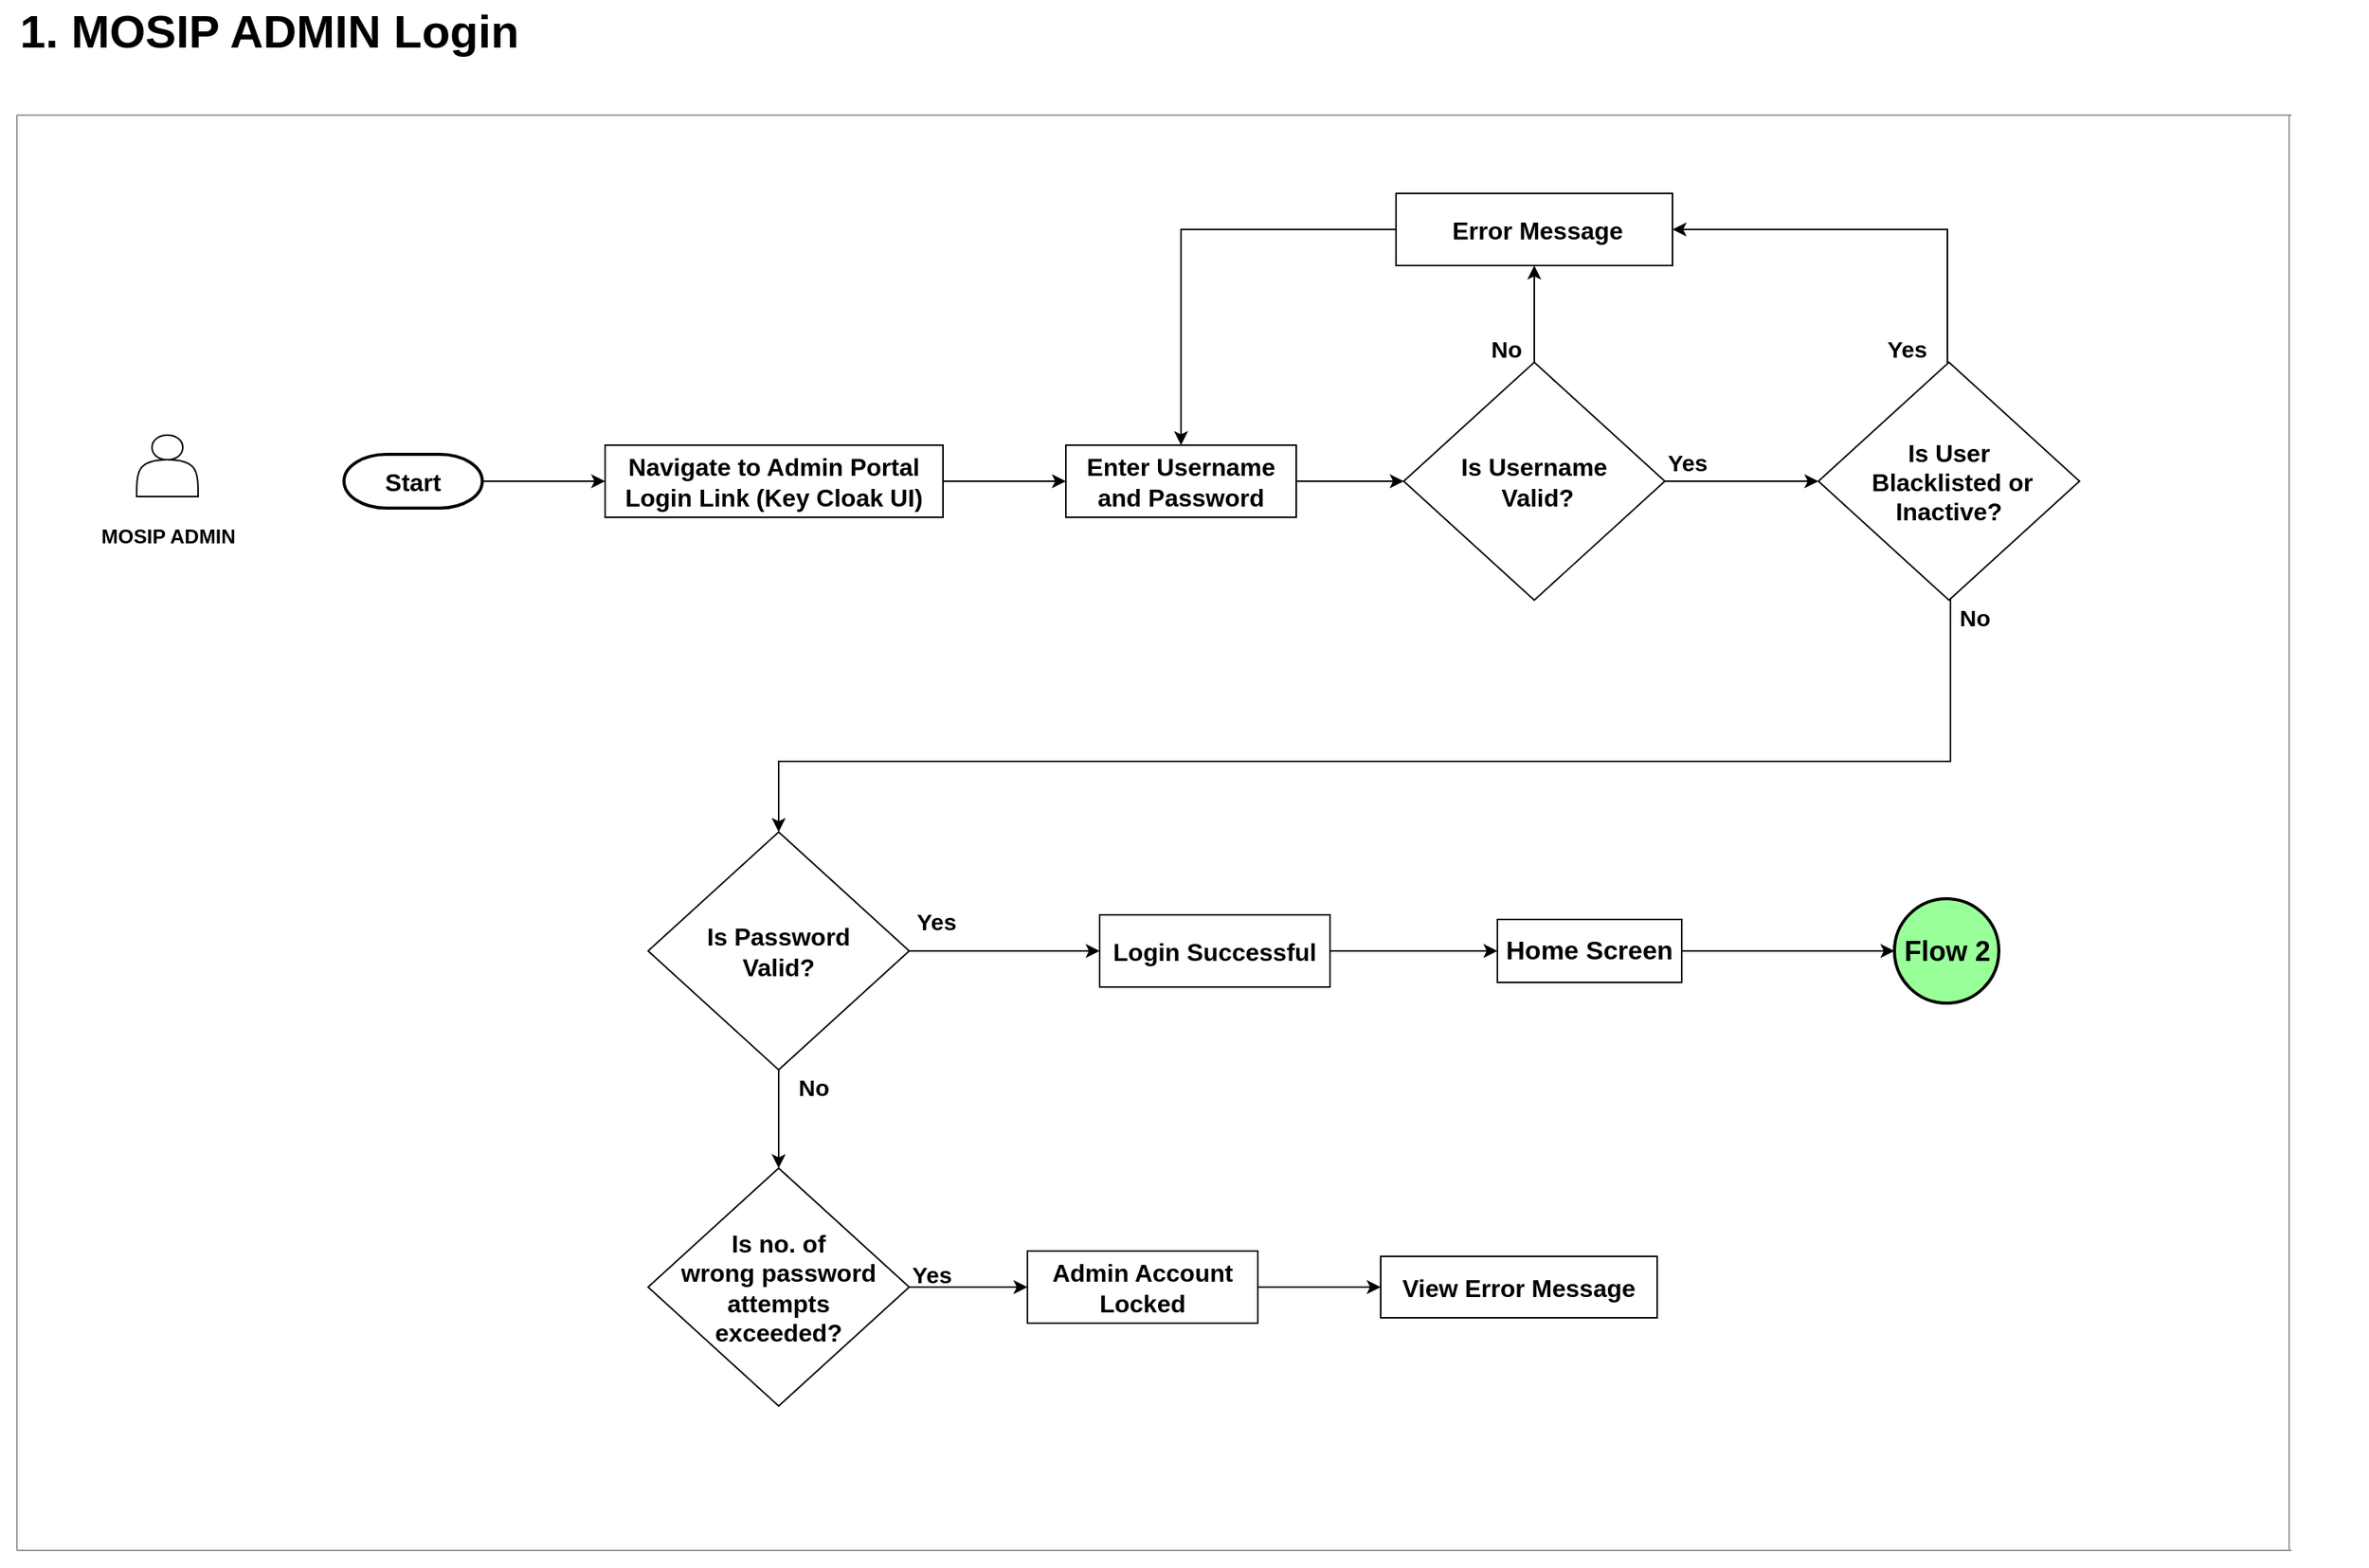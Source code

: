 <mxfile version="11.1.1" type="device"><diagram id="hTjn_Q165uFSNtZBdVOl" name="1. MOSIP ADMIN Login"><mxGraphModel dx="1703" dy="725" grid="1" gridSize="10" guides="1" tooltips="1" connect="1" arrows="1" fold="1" page="1" pageScale="1" pageWidth="1654" pageHeight="1169" math="0" shadow="0"><root><mxCell id="0"/><mxCell id="1" parent="0"/><mxCell id="1hY-gIXyK5hPxx32DBHc-33" value="" style="edgeStyle=orthogonalEdgeStyle;rounded=0;orthogonalLoop=1;jettySize=auto;html=1;" parent="1" source="1hY-gIXyK5hPxx32DBHc-17" target="1hY-gIXyK5hPxx32DBHc-19" edge="1"><mxGeometry relative="1" as="geometry"/></mxCell><mxCell id="1hY-gIXyK5hPxx32DBHc-17" value="&lt;font style=&quot;font-size: 16px&quot;&gt;&lt;b&gt;Start&lt;/b&gt;&lt;/font&gt;" style="strokeWidth=2;html=1;shape=mxgraph.flowchart.terminator;whiteSpace=wrap;" parent="1" vertex="1"><mxGeometry x="293" y="377" width="90" height="35" as="geometry"/></mxCell><mxCell id="1hY-gIXyK5hPxx32DBHc-18" value="" style="shape=actor;whiteSpace=wrap;html=1;" parent="1" vertex="1"><mxGeometry x="158" y="364.5" width="40" height="40" as="geometry"/></mxCell><mxCell id="1hY-gIXyK5hPxx32DBHc-38" style="edgeStyle=orthogonalEdgeStyle;rounded=0;orthogonalLoop=1;jettySize=auto;html=1;entryX=0;entryY=0.5;entryDx=0;entryDy=0;" parent="1" source="1hY-gIXyK5hPxx32DBHc-19" target="1hY-gIXyK5hPxx32DBHc-20" edge="1"><mxGeometry relative="1" as="geometry"/></mxCell><mxCell id="1hY-gIXyK5hPxx32DBHc-19" value="&lt;font style=&quot;font-size: 16px&quot;&gt;&lt;b&gt;Navigate to Admin Portal Login Link (Key Cloak UI)&lt;/b&gt;&lt;/font&gt;" style="rounded=0;whiteSpace=wrap;html=1;" parent="1" vertex="1"><mxGeometry x="463" y="371" width="220" height="47" as="geometry"/></mxCell><mxCell id="1hY-gIXyK5hPxx32DBHc-39" style="edgeStyle=orthogonalEdgeStyle;rounded=0;orthogonalLoop=1;jettySize=auto;html=1;entryX=0;entryY=0.5;entryDx=0;entryDy=0;" parent="1" source="1hY-gIXyK5hPxx32DBHc-20" target="1hY-gIXyK5hPxx32DBHc-21" edge="1"><mxGeometry relative="1" as="geometry"/></mxCell><mxCell id="1hY-gIXyK5hPxx32DBHc-20" value="&lt;font style=&quot;font-size: 16px&quot;&gt;&lt;b&gt;Enter Username and Password&lt;/b&gt;&lt;/font&gt;" style="rounded=0;whiteSpace=wrap;html=1;" parent="1" vertex="1"><mxGeometry x="763" y="371" width="150" height="47" as="geometry"/></mxCell><mxCell id="1hY-gIXyK5hPxx32DBHc-68" style="edgeStyle=orthogonalEdgeStyle;rounded=0;orthogonalLoop=1;jettySize=auto;html=1;" parent="1" source="1hY-gIXyK5hPxx32DBHc-21" target="1hY-gIXyK5hPxx32DBHc-49" edge="1"><mxGeometry relative="1" as="geometry"/></mxCell><mxCell id="1hY-gIXyK5hPxx32DBHc-169" style="edgeStyle=orthogonalEdgeStyle;rounded=0;orthogonalLoop=1;jettySize=auto;html=1;entryX=0.5;entryY=1;entryDx=0;entryDy=0;" parent="1" source="1hY-gIXyK5hPxx32DBHc-21" target="1hY-gIXyK5hPxx32DBHc-31" edge="1"><mxGeometry relative="1" as="geometry"/></mxCell><mxCell id="1hY-gIXyK5hPxx32DBHc-21" value="&lt;font style=&quot;font-size: 16px&quot;&gt;&lt;b&gt;Is Username&lt;br&gt;&amp;nbsp;Valid?&lt;/b&gt;&lt;/font&gt;" style="rhombus;whiteSpace=wrap;html=1;" parent="1" vertex="1"><mxGeometry x="983" y="317" width="170" height="155" as="geometry"/></mxCell><mxCell id="1hY-gIXyK5hPxx32DBHc-28" value="" style="verticalLabelPosition=bottom;shadow=0;align=center;html=1;verticalAlign=top;strokeWidth=1;shape=mxgraph.mockup.markup.line;strokeColor=#999999;perimeterSpacing=0;fontStyle=1" parent="1" vertex="1"><mxGeometry x="80" y="146" width="1481" height="20" as="geometry"/></mxCell><mxCell id="1hY-gIXyK5hPxx32DBHc-29" value="" style="verticalLabelPosition=bottom;shadow=0;dashed=0;align=center;html=1;verticalAlign=top;strokeWidth=1;shape=mxgraph.mockup.markup.line;strokeColor=#999999;direction=north;" parent="1" vertex="1"><mxGeometry x="70" y="156" width="20" height="935" as="geometry"/></mxCell><mxCell id="1hY-gIXyK5hPxx32DBHc-170" style="edgeStyle=orthogonalEdgeStyle;rounded=0;orthogonalLoop=1;jettySize=auto;html=1;entryX=0.5;entryY=0;entryDx=0;entryDy=0;" parent="1" source="1hY-gIXyK5hPxx32DBHc-31" target="1hY-gIXyK5hPxx32DBHc-20" edge="1"><mxGeometry relative="1" as="geometry"><mxPoint x="833" y="230.5" as="targetPoint"/></mxGeometry></mxCell><mxCell id="1hY-gIXyK5hPxx32DBHc-31" value="&lt;font style=&quot;font-size: 16px&quot;&gt;&lt;b&gt;&amp;nbsp;Error Message&lt;/b&gt;&lt;/font&gt;" style="rounded=0;whiteSpace=wrap;html=1;" parent="1" vertex="1"><mxGeometry x="978" y="207" width="180" height="47" as="geometry"/></mxCell><mxCell id="1hY-gIXyK5hPxx32DBHc-48" value="&lt;b&gt;&lt;font style=&quot;font-size: 15px&quot;&gt;No&lt;/font&gt;&lt;/b&gt;" style="text;html=1;resizable=0;points=[];autosize=1;align=left;verticalAlign=top;spacingTop=-4;" parent="1" vertex="1"><mxGeometry x="1038" y="297" width="40" height="20" as="geometry"/></mxCell><mxCell id="1hY-gIXyK5hPxx32DBHc-166" style="edgeStyle=orthogonalEdgeStyle;rounded=0;orthogonalLoop=1;jettySize=auto;html=1;entryX=1;entryY=0.5;entryDx=0;entryDy=0;exitX=0.5;exitY=0;exitDx=0;exitDy=0;" parent="1" source="1hY-gIXyK5hPxx32DBHc-49" target="1hY-gIXyK5hPxx32DBHc-31" edge="1"><mxGeometry relative="1" as="geometry"><mxPoint x="1503" y="397" as="targetPoint"/><Array as="points"><mxPoint x="1337" y="230"/></Array></mxGeometry></mxCell><mxCell id="1hY-gIXyK5hPxx32DBHc-49" value="&lt;font style=&quot;font-size: 16px&quot;&gt;&lt;b&gt;Is User&lt;br&gt;&amp;nbsp;Blacklisted or Inactive?&lt;/b&gt;&lt;/font&gt;" style="rhombus;whiteSpace=wrap;html=1;" parent="1" vertex="1"><mxGeometry x="1253" y="317" width="170" height="155" as="geometry"/></mxCell><mxCell id="1hY-gIXyK5hPxx32DBHc-69" value="&lt;b&gt;&lt;font style=&quot;font-size: 15px&quot;&gt;Yes&lt;/font&gt;&lt;/b&gt;" style="text;html=1;resizable=0;points=[];autosize=1;align=left;verticalAlign=top;spacingTop=-4;" parent="1" vertex="1"><mxGeometry x="1153" y="371" width="40" height="20" as="geometry"/></mxCell><mxCell id="1hY-gIXyK5hPxx32DBHc-82" value="&lt;b&gt;&lt;font style=&quot;font-size: 15px&quot;&gt;Yes&lt;/font&gt;&lt;/b&gt;" style="text;html=1;resizable=0;points=[];autosize=1;align=left;verticalAlign=top;spacingTop=-4;" parent="1" vertex="1"><mxGeometry x="664" y="670" width="40" height="20" as="geometry"/></mxCell><mxCell id="1hY-gIXyK5hPxx32DBHc-84" value="&lt;font style=&quot;font-size: 16px&quot;&gt;&lt;b&gt;View Error Message&lt;/b&gt;&lt;/font&gt;" style="rounded=0;whiteSpace=wrap;html=1;" parent="1" vertex="1"><mxGeometry x="968" y="899.5" width="180" height="40" as="geometry"/></mxCell><mxCell id="1hY-gIXyK5hPxx32DBHc-88" value="&lt;font style=&quot;font-size: 30px&quot;&gt;&lt;b&gt;1. MOSIP ADMIN Login&lt;/b&gt;&lt;/font&gt;" style="text;html=1;resizable=0;points=[];autosize=1;align=left;verticalAlign=top;spacingTop=-4;" parent="1" vertex="1"><mxGeometry x="80" y="81" width="340" height="20" as="geometry"/></mxCell><mxCell id="1hY-gIXyK5hPxx32DBHc-93" value="&lt;b&gt;&lt;font style=&quot;font-size: 13px&quot;&gt;MOSIP ADMIN&lt;/font&gt;&lt;/b&gt;" style="text;html=1;resizable=0;points=[];autosize=1;align=left;verticalAlign=top;spacingTop=-4;" parent="1" vertex="1"><mxGeometry x="133" y="419.5" width="100" height="20" as="geometry"/></mxCell><mxCell id="1hY-gIXyK5hPxx32DBHc-184" style="edgeStyle=orthogonalEdgeStyle;rounded=0;orthogonalLoop=1;jettySize=auto;html=1;entryX=0;entryY=0.5;entryDx=0;entryDy=0;" parent="1" source="1hY-gIXyK5hPxx32DBHc-94" target="1hY-gIXyK5hPxx32DBHc-116" edge="1"><mxGeometry relative="1" as="geometry"><mxPoint x="1351" y="710" as="targetPoint"/></mxGeometry></mxCell><mxCell id="1hY-gIXyK5hPxx32DBHc-98" value="" style="verticalLabelPosition=bottom;shadow=0;dashed=0;align=center;html=1;verticalAlign=top;strokeWidth=1;shape=mxgraph.mockup.markup.line;strokeColor=#999999;direction=north;" parent="1" vertex="1"><mxGeometry x="1509" y="156" width="101" height="935" as="geometry"/></mxCell><mxCell id="1hY-gIXyK5hPxx32DBHc-116" value="&lt;font size=&quot;1&quot;&gt;&lt;b style=&quot;font-size: 18px&quot;&gt;Flow 2&lt;/b&gt;&lt;/font&gt;" style="ellipse;whiteSpace=wrap;html=1;aspect=fixed;fillColor=#99FF99;strokeColor=#000000;strokeWidth=2;" parent="1" vertex="1"><mxGeometry x="1302.5" y="666.5" width="68" height="68" as="geometry"/></mxCell><mxCell id="1hY-gIXyK5hPxx32DBHc-119" value="" style="verticalLabelPosition=bottom;shadow=0;dashed=0;align=center;html=1;verticalAlign=top;strokeWidth=1;shape=mxgraph.mockup.markup.line;strokeColor=#999999;" parent="1" vertex="1"><mxGeometry x="80" y="1081" width="1481" height="20" as="geometry"/></mxCell><mxCell id="fPgLQa1cW9h4UNdC1VS4-9" style="edgeStyle=orthogonalEdgeStyle;rounded=0;orthogonalLoop=1;jettySize=auto;html=1;entryX=0;entryY=0.5;entryDx=0;entryDy=0;" parent="1" source="1hY-gIXyK5hPxx32DBHc-149" target="1hY-gIXyK5hPxx32DBHc-155" edge="1"><mxGeometry relative="1" as="geometry"/></mxCell><mxCell id="1hY-gIXyK5hPxx32DBHc-149" value="&lt;font style=&quot;font-size: 16px&quot;&gt;&lt;b&gt;Is no. of &lt;br&gt;wrong password attempts &lt;br&gt;exceeded?&lt;/b&gt;&lt;/font&gt;" style="rhombus;whiteSpace=wrap;html=1;" parent="1" vertex="1"><mxGeometry x="491" y="842" width="170" height="155" as="geometry"/></mxCell><mxCell id="1hY-gIXyK5hPxx32DBHc-154" value="&lt;b&gt;&lt;font style=&quot;font-size: 15px&quot;&gt;Yes&lt;/font&gt;&lt;/b&gt;" style="text;html=1;resizable=0;points=[];autosize=1;align=left;verticalAlign=top;spacingTop=-4;" parent="1" vertex="1"><mxGeometry x="661" y="899.5" width="40" height="20" as="geometry"/></mxCell><mxCell id="wgxKy8l65JkVltWSOLEX-3" style="edgeStyle=orthogonalEdgeStyle;rounded=0;orthogonalLoop=1;jettySize=auto;html=1;entryX=0;entryY=0.5;entryDx=0;entryDy=0;" edge="1" parent="1" source="1hY-gIXyK5hPxx32DBHc-155" target="1hY-gIXyK5hPxx32DBHc-84"><mxGeometry relative="1" as="geometry"/></mxCell><mxCell id="1hY-gIXyK5hPxx32DBHc-155" value="&lt;span style=&quot;font-size: 16px&quot;&gt;&lt;b&gt;Admin Account Locked&lt;/b&gt;&lt;/span&gt;" style="rounded=0;whiteSpace=wrap;html=1;" parent="1" vertex="1"><mxGeometry x="738" y="896" width="150" height="47" as="geometry"/></mxCell><mxCell id="1hY-gIXyK5hPxx32DBHc-171" value="&lt;b&gt;&lt;font style=&quot;font-size: 15px&quot;&gt;Yes&lt;/font&gt;&lt;/b&gt;" style="text;html=1;resizable=0;points=[];autosize=1;align=left;verticalAlign=top;spacingTop=-4;" parent="1" vertex="1"><mxGeometry x="1295.5" y="297" width="40" height="20" as="geometry"/></mxCell><mxCell id="1hY-gIXyK5hPxx32DBHc-172" value="&lt;b&gt;&lt;font style=&quot;font-size: 15px&quot;&gt;No&lt;/font&gt;&lt;/b&gt;" style="text;html=1;resizable=0;points=[];autosize=1;align=left;verticalAlign=top;spacingTop=-4;" parent="1" vertex="1"><mxGeometry x="1343" y="472" width="40" height="20" as="geometry"/></mxCell><mxCell id="1hY-gIXyK5hPxx32DBHc-182" value="&lt;b&gt;&lt;font style=&quot;font-size: 15px&quot;&gt;No&lt;/font&gt;&lt;/b&gt;" style="text;html=1;resizable=0;points=[];autosize=1;align=left;verticalAlign=top;spacingTop=-4;" parent="1" vertex="1"><mxGeometry x="586.5" y="778" width="40" height="20" as="geometry"/></mxCell><mxCell id="fPgLQa1cW9h4UNdC1VS4-4" style="edgeStyle=orthogonalEdgeStyle;rounded=0;orthogonalLoop=1;jettySize=auto;html=1;entryX=0.5;entryY=0;entryDx=0;entryDy=0;" parent="1" source="1hY-gIXyK5hPxx32DBHc-75" target="1hY-gIXyK5hPxx32DBHc-149" edge="1"><mxGeometry relative="1" as="geometry"/></mxCell><mxCell id="1hY-gIXyK5hPxx32DBHc-75" value="&lt;font style=&quot;font-size: 16px&quot;&gt;&lt;b&gt;Is Password &lt;br&gt;Valid?&lt;/b&gt;&lt;/font&gt;" style="rhombus;whiteSpace=wrap;html=1;" parent="1" vertex="1"><mxGeometry x="491" y="623" width="170" height="155" as="geometry"/></mxCell><mxCell id="fPgLQa1cW9h4UNdC1VS4-1" style="edgeStyle=orthogonalEdgeStyle;rounded=0;orthogonalLoop=1;jettySize=auto;html=1;" parent="1" source="1hY-gIXyK5hPxx32DBHc-49" target="1hY-gIXyK5hPxx32DBHc-75" edge="1"><mxGeometry relative="1" as="geometry"><Array as="points"><mxPoint x="1339" y="577"/></Array><mxPoint x="1338.667" y="471.392" as="sourcePoint"/><mxPoint x="560.333" y="700.333" as="targetPoint"/></mxGeometry></mxCell><mxCell id="1hY-gIXyK5hPxx32DBHc-79" value="&lt;span style=&quot;font-size: 16px&quot;&gt;&lt;b&gt;Login Successful&lt;/b&gt;&lt;/span&gt;" style="rounded=0;whiteSpace=wrap;html=1;" parent="1" vertex="1"><mxGeometry x="785" y="677" width="150" height="47" as="geometry"/></mxCell><mxCell id="fPgLQa1cW9h4UNdC1VS4-10" style="edgeStyle=orthogonalEdgeStyle;rounded=0;orthogonalLoop=1;jettySize=auto;html=1;" parent="1" source="1hY-gIXyK5hPxx32DBHc-75" target="1hY-gIXyK5hPxx32DBHc-79" edge="1"><mxGeometry relative="1" as="geometry"><mxPoint x="1134" y="700.5" as="targetPoint"/><mxPoint x="660.452" y="700" as="sourcePoint"/></mxGeometry></mxCell><mxCell id="1hY-gIXyK5hPxx32DBHc-94" value="&lt;span style=&quot;font-size: 17px&quot;&gt;&lt;b&gt;Home Screen&lt;br&gt;&lt;/b&gt;&lt;/span&gt;" style="rounded=0;whiteSpace=wrap;html=1;" parent="1" vertex="1"><mxGeometry x="1044" y="680" width="120" height="41" as="geometry"/></mxCell><mxCell id="fPgLQa1cW9h4UNdC1VS4-11" style="edgeStyle=orthogonalEdgeStyle;rounded=0;orthogonalLoop=1;jettySize=auto;html=1;" parent="1" source="1hY-gIXyK5hPxx32DBHc-79" target="1hY-gIXyK5hPxx32DBHc-94" edge="1"><mxGeometry relative="1" as="geometry"><mxPoint x="1134" y="700.5" as="targetPoint"/><mxPoint x="935" y="700" as="sourcePoint"/></mxGeometry></mxCell></root></mxGraphModel></diagram><diagram id="jfRh5TkShrXW464_6LHu" name="2. Home Page Navigation"><mxGraphModel dx="2044" dy="-299" grid="1" gridSize="10" guides="1" tooltips="1" connect="1" arrows="1" fold="1" page="1" pageScale="1" pageWidth="1654" pageHeight="1169" math="0" shadow="0"><root><mxCell id="KkZw3vOudVpk_pKKNr2t-0"/><mxCell id="KkZw3vOudVpk_pKKNr2t-1" parent="KkZw3vOudVpk_pKKNr2t-0"/><mxCell id="3KOJ7noVRQfV7lkz0Dd3-0" value="" style="verticalLabelPosition=bottom;shadow=0;dashed=0;align=center;html=1;verticalAlign=top;strokeWidth=1;shape=mxgraph.mockup.markup.line;strokeColor=#999999;" parent="KkZw3vOudVpk_pKKNr2t-1" vertex="1"><mxGeometry x="80" y="1312" width="1481" height="20" as="geometry"/></mxCell><mxCell id="3KOJ7noVRQfV7lkz0Dd3-1" value="&lt;font style=&quot;font-size: 30px&quot;&gt;&lt;b&gt;2. Home Page Navigation&lt;/b&gt;&lt;/font&gt;" style="text;html=1;resizable=0;points=[];autosize=1;align=left;verticalAlign=top;spacingTop=-4;" parent="KkZw3vOudVpk_pKKNr2t-1" vertex="1"><mxGeometry x="78" y="1247.778" width="370" height="20" as="geometry"/></mxCell><mxCell id="3KOJ7noVRQfV7lkz0Dd3-2" value="" style="shape=actor;whiteSpace=wrap;html=1;" parent="KkZw3vOudVpk_pKKNr2t-1" vertex="1"><mxGeometry x="158" y="1402" width="40" height="40" as="geometry"/></mxCell><mxCell id="3KOJ7noVRQfV7lkz0Dd3-3" value="&lt;b&gt;&lt;font style=&quot;font-size: 13px&quot;&gt;MOSIP ADMIN&lt;/font&gt;&lt;/b&gt;" style="text;html=1;resizable=0;points=[];autosize=1;align=left;verticalAlign=top;spacingTop=-4;" parent="KkZw3vOudVpk_pKKNr2t-1" vertex="1"><mxGeometry x="133" y="1457" width="100" height="20" as="geometry"/></mxCell><mxCell id="3KOJ7noVRQfV7lkz0Dd3-4" style="edgeStyle=orthogonalEdgeStyle;rounded=0;orthogonalLoop=1;jettySize=auto;html=1;entryX=0;entryY=0.5;entryDx=0;entryDy=0;" parent="KkZw3vOudVpk_pKKNr2t-1" source="3KOJ7noVRQfV7lkz0Dd3-5" target="3KOJ7noVRQfV7lkz0Dd3-6" edge="1"><mxGeometry relative="1" as="geometry"/></mxCell><mxCell id="3KOJ7noVRQfV7lkz0Dd3-5" value="&lt;font style=&quot;font-size: 16px&quot;&gt;&lt;b&gt;Start&lt;/b&gt;&lt;/font&gt;" style="strokeWidth=2;html=1;shape=mxgraph.flowchart.terminator;whiteSpace=wrap;" parent="KkZw3vOudVpk_pKKNr2t-1" vertex="1"><mxGeometry x="346.5" y="1696.833" width="90" height="35" as="geometry"/></mxCell><mxCell id="57AGA5e2uAd3IKJUNr-0-0" style="edgeStyle=orthogonalEdgeStyle;rounded=0;orthogonalLoop=1;jettySize=auto;html=1;entryX=0;entryY=0.5;entryDx=0;entryDy=0;" parent="KkZw3vOudVpk_pKKNr2t-1" source="3KOJ7noVRQfV7lkz0Dd3-6" target="3KOJ7noVRQfV7lkz0Dd3-20" edge="1"><mxGeometry relative="1" as="geometry"><Array as="points"><mxPoint x="790" y="1714"/><mxPoint x="790" y="1640"/></Array></mxGeometry></mxCell><mxCell id="3KOJ7noVRQfV7lkz0Dd3-6" value="&lt;font style=&quot;font-size: 16px&quot;&gt;&lt;b&gt;Navigate to Admin Portal Home Screen&lt;/b&gt;&lt;/font&gt;" style="rounded=0;whiteSpace=wrap;html=1;" parent="KkZw3vOudVpk_pKKNr2t-1" vertex="1"><mxGeometry x="510.5" y="1690.833" width="220" height="47" as="geometry"/></mxCell><mxCell id="57AGA5e2uAd3IKJUNr-0-9" value="" style="edgeStyle=orthogonalEdgeStyle;rounded=0;orthogonalLoop=1;jettySize=auto;html=1;" parent="KkZw3vOudVpk_pKKNr2t-1" source="3KOJ7noVRQfV7lkz0Dd3-14" edge="1"><mxGeometry relative="1" as="geometry"><mxPoint x="1173.5" y="1540" as="targetPoint"/></mxGeometry></mxCell><mxCell id="3KOJ7noVRQfV7lkz0Dd3-14" value="&lt;span style=&quot;font-size: 16px&quot;&gt;&lt;b&gt;Resource Management&lt;/b&gt;&lt;/span&gt;" style="rounded=0;whiteSpace=wrap;html=1;" parent="KkZw3vOudVpk_pKKNr2t-1" vertex="1"><mxGeometry x="873.5" y="1520" width="220" height="40" as="geometry"/></mxCell><mxCell id="57AGA5e2uAd3IKJUNr-0-13" value="" style="edgeStyle=orthogonalEdgeStyle;rounded=0;orthogonalLoop=1;jettySize=auto;html=1;" parent="KkZw3vOudVpk_pKKNr2t-1" source="3KOJ7noVRQfV7lkz0Dd3-16" edge="1"><mxGeometry relative="1" as="geometry"><mxPoint x="1173.5" y="1772.5" as="targetPoint"/></mxGeometry></mxCell><mxCell id="3KOJ7noVRQfV7lkz0Dd3-16" value="&lt;span style=&quot;font-size: 16px&quot;&gt;&lt;b&gt;&amp;nbsp;View Packet Status&amp;nbsp;&lt;/b&gt;&lt;/span&gt;" style="rounded=0;whiteSpace=wrap;html=1;" parent="KkZw3vOudVpk_pKKNr2t-1" vertex="1"><mxGeometry x="873.5" y="1752.5" width="220" height="40" as="geometry"/></mxCell><mxCell id="57AGA5e2uAd3IKJUNr-0-15" value="" style="edgeStyle=orthogonalEdgeStyle;rounded=0;orthogonalLoop=1;jettySize=auto;html=1;" parent="KkZw3vOudVpk_pKKNr2t-1" source="3KOJ7noVRQfV7lkz0Dd3-18" edge="1"><mxGeometry relative="1" as="geometry"><mxPoint x="1173.5" y="1868" as="targetPoint"/></mxGeometry></mxCell><mxCell id="3KOJ7noVRQfV7lkz0Dd3-18" value="&lt;span style=&quot;font-size: 16px&quot;&gt;&lt;b&gt;Activate/Deactivate UIN&lt;/b&gt;&lt;/span&gt;" style="rounded=0;whiteSpace=wrap;html=1;" parent="KkZw3vOudVpk_pKKNr2t-1" vertex="1"><mxGeometry x="873.5" y="1848" width="220" height="40" as="geometry"/></mxCell><mxCell id="57AGA5e2uAd3IKJUNr-0-11" value="" style="edgeStyle=orthogonalEdgeStyle;rounded=0;orthogonalLoop=1;jettySize=auto;html=1;" parent="KkZw3vOudVpk_pKKNr2t-1" source="3KOJ7noVRQfV7lkz0Dd3-20" edge="1"><mxGeometry relative="1" as="geometry"><mxPoint x="1173.5" y="1640" as="targetPoint"/></mxGeometry></mxCell><mxCell id="3KOJ7noVRQfV7lkz0Dd3-20" value="&lt;span style=&quot;font-size: 16px&quot;&gt;&lt;b&gt;Masterdata Management&lt;/b&gt;&lt;/span&gt;" style="rounded=0;whiteSpace=wrap;html=1;" parent="KkZw3vOudVpk_pKKNr2t-1" vertex="1"><mxGeometry x="873.5" y="1620" width="220" height="40" as="geometry"/></mxCell><mxCell id="3KOJ7noVRQfV7lkz0Dd3-21" value="" style="line;strokeWidth=2;html=1;fillColor=#99FF99;" parent="KkZw3vOudVpk_pKKNr2t-1" vertex="1"><mxGeometry x="40" y="2190" width="160" as="geometry"/></mxCell><mxCell id="3KOJ7noVRQfV7lkz0Dd3-35" value="" style="verticalLabelPosition=bottom;shadow=0;dashed=0;align=center;html=1;verticalAlign=top;strokeWidth=1;shape=mxgraph.mockup.markup.line;strokeColor=#999999;direction=north;" parent="KkZw3vOudVpk_pKKNr2t-1" vertex="1"><mxGeometry x="1550" y="1320" width="20" height="750" as="geometry"/></mxCell><mxCell id="3KOJ7noVRQfV7lkz0Dd3-36" value="" style="verticalLabelPosition=bottom;shadow=0;dashed=0;align=center;html=1;verticalAlign=top;strokeWidth=1;shape=mxgraph.mockup.markup.line;strokeColor=#999999;direction=north;" parent="KkZw3vOudVpk_pKKNr2t-1" vertex="1"><mxGeometry x="70" y="1322" width="20" height="748" as="geometry"/></mxCell><mxCell id="3KOJ7noVRQfV7lkz0Dd3-37" value="" style="verticalLabelPosition=bottom;shadow=0;dashed=0;align=center;html=1;verticalAlign=top;strokeWidth=1;shape=mxgraph.mockup.markup.line;strokeColor=#999999;" parent="KkZw3vOudVpk_pKKNr2t-1" vertex="1"><mxGeometry x="78" y="2060" width="1479" height="20" as="geometry"/></mxCell><mxCell id="57AGA5e2uAd3IKJUNr-0-1" value="" style="edgeStyle=segmentEdgeStyle;endArrow=classic;html=1;entryX=0;entryY=0.5;entryDx=0;entryDy=0;" parent="KkZw3vOudVpk_pKKNr2t-1" target="3KOJ7noVRQfV7lkz0Dd3-18" edge="1"><mxGeometry width="50" height="50" relative="1" as="geometry"><mxPoint x="790" y="1740" as="sourcePoint"/><mxPoint x="840" y="1868" as="targetPoint"/><Array as="points"><mxPoint x="790" y="1750"/><mxPoint x="790" y="1868"/></Array></mxGeometry></mxCell><mxCell id="57AGA5e2uAd3IKJUNr-0-2" value="" style="edgeStyle=segmentEdgeStyle;endArrow=classic;html=1;entryX=0;entryY=0.5;entryDx=0;entryDy=0;" parent="KkZw3vOudVpk_pKKNr2t-1" target="3KOJ7noVRQfV7lkz0Dd3-14" edge="1"><mxGeometry width="50" height="50" relative="1" as="geometry"><mxPoint x="790" y="1740" as="sourcePoint"/><mxPoint x="863.5" y="1604" as="targetPoint"/><Array as="points"><mxPoint x="790" y="1540"/></Array></mxGeometry></mxCell><mxCell id="57AGA5e2uAd3IKJUNr-0-3" value="" style="edgeStyle=segmentEdgeStyle;endArrow=classic;html=1;entryX=0;entryY=0.5;entryDx=0;entryDy=0;" parent="KkZw3vOudVpk_pKKNr2t-1" edge="1"><mxGeometry width="50" height="50" relative="1" as="geometry"><mxPoint x="790" y="1772" as="sourcePoint"/><mxPoint x="873.833" y="1771.667" as="targetPoint"/><Array as="points"><mxPoint x="833.5" y="1771"/></Array></mxGeometry></mxCell><mxCell id="57AGA5e2uAd3IKJUNr-0-19" value="&lt;font style=&quot;font-size: 14px&quot;&gt;Flow - 3 to 22&amp;nbsp;&lt;/font&gt;" style="rounded=1;whiteSpace=wrap;html=1;fontStyle=1;fillColor=#80FF00;" parent="KkZw3vOudVpk_pKKNr2t-1" vertex="1"><mxGeometry x="1173.5" y="1521.5" width="120" height="40" as="geometry"/></mxCell><mxCell id="57AGA5e2uAd3IKJUNr-0-20" value="&lt;font style=&quot;font-size: 14px&quot;&gt;Flow - 23 to 35&amp;nbsp;&lt;/font&gt;" style="rounded=1;whiteSpace=wrap;html=1;fontStyle=1;fillColor=#80FF00;" parent="KkZw3vOudVpk_pKKNr2t-1" vertex="1"><mxGeometry x="1173.5" y="1623.5" width="120" height="40" as="geometry"/></mxCell><mxCell id="57AGA5e2uAd3IKJUNr-0-21" value="&lt;font style=&quot;font-size: 14px&quot;&gt;Flow - 36&amp;nbsp;&lt;/font&gt;" style="rounded=1;whiteSpace=wrap;html=1;fontStyle=1;fillColor=#80FF00;" parent="KkZw3vOudVpk_pKKNr2t-1" vertex="1"><mxGeometry x="1173.5" y="1752.5" width="120" height="40" as="geometry"/></mxCell><mxCell id="57AGA5e2uAd3IKJUNr-0-22" value="&lt;font style=&quot;font-size: 14px&quot;&gt;Flow - 37&amp;nbsp;&lt;/font&gt;" style="rounded=1;whiteSpace=wrap;html=1;fontStyle=1;fillColor=#80FF00;" parent="KkZw3vOudVpk_pKKNr2t-1" vertex="1"><mxGeometry x="1173.5" y="1848" width="120" height="40" as="geometry"/></mxCell></root></mxGraphModel></diagram><diagram id="EnkyMx3UHyS5El9Om6F7" name="3. View List/Detail of Resources"><mxGraphModel dx="2555" dy="-22292" grid="1" gridSize="10" guides="1" tooltips="1" connect="1" arrows="1" fold="1" page="1" pageScale="1" pageWidth="1654" pageHeight="1169" math="0" shadow="0"><root><mxCell id="4S3ER6A5hYVIfP_AQMKJ-0"/><mxCell id="4S3ER6A5hYVIfP_AQMKJ-1" parent="4S3ER6A5hYVIfP_AQMKJ-0"/><mxCell id="7zgqjQx42Qb8fzHqtoPO-7" value="" style="verticalLabelPosition=bottom;shadow=0;dashed=0;align=center;html=1;verticalAlign=top;strokeWidth=1;shape=mxgraph.mockup.markup.line;strokeColor=#999999;" parent="4S3ER6A5hYVIfP_AQMKJ-1" vertex="1"><mxGeometry x="127.5" y="23537.453" width="1482" height="20" as="geometry"/></mxCell><mxCell id="7zgqjQx42Qb8fzHqtoPO-8" value="" style="shape=actor;whiteSpace=wrap;html=1;" parent="4S3ER6A5hYVIfP_AQMKJ-1" vertex="1"><mxGeometry x="203" y="23696.786" width="40" height="40" as="geometry"/></mxCell><mxCell id="7zgqjQx42Qb8fzHqtoPO-9" value="&lt;b&gt;&lt;font style=&quot;font-size: 13px&quot;&gt;MOSIP ADMIN&lt;/font&gt;&lt;/b&gt;" style="text;html=1;resizable=0;points=[];autosize=1;align=left;verticalAlign=top;spacingTop=-4;" parent="4S3ER6A5hYVIfP_AQMKJ-1" vertex="1"><mxGeometry x="178" y="23751.786" width="100" height="20" as="geometry"/></mxCell><mxCell id="7zgqjQx42Qb8fzHqtoPO-10" style="edgeStyle=orthogonalEdgeStyle;rounded=0;orthogonalLoop=1;jettySize=auto;html=1;entryX=0;entryY=0.5;entryDx=0;entryDy=0;" parent="4S3ER6A5hYVIfP_AQMKJ-1" source="7zgqjQx42Qb8fzHqtoPO-11" target="7zgqjQx42Qb8fzHqtoPO-14" edge="1"><mxGeometry relative="1" as="geometry"/></mxCell><mxCell id="7zgqjQx42Qb8fzHqtoPO-11" value="&lt;font style=&quot;font-size: 16px&quot;&gt;&lt;b&gt;Start&lt;/b&gt;&lt;/font&gt;" style="strokeWidth=2;html=1;shape=mxgraph.flowchart.terminator;whiteSpace=wrap;" parent="4S3ER6A5hYVIfP_AQMKJ-1" vertex="1"><mxGeometry x="157.5" y="23983.12" width="90" height="35" as="geometry"/></mxCell><mxCell id="7zgqjQx42Qb8fzHqtoPO-53" style="edgeStyle=orthogonalEdgeStyle;rounded=0;orthogonalLoop=1;jettySize=auto;html=1;entryX=0;entryY=0.5;entryDx=0;entryDy=0;" parent="4S3ER6A5hYVIfP_AQMKJ-1" source="7zgqjQx42Qb8fzHqtoPO-14" target="7zgqjQx42Qb8fzHqtoPO-36" edge="1"><mxGeometry relative="1" as="geometry"/></mxCell><mxCell id="7zgqjQx42Qb8fzHqtoPO-14" value="&lt;b style=&quot;font-size: 16px&quot;&gt;Navigate to&lt;br&gt;Home Page&lt;/b&gt;" style="rounded=0;whiteSpace=wrap;html=1;" parent="4S3ER6A5hYVIfP_AQMKJ-1" vertex="1"><mxGeometry x="307" y="23977" width="164" height="47" as="geometry"/></mxCell><mxCell id="7zgqjQx42Qb8fzHqtoPO-57" style="edgeStyle=orthogonalEdgeStyle;rounded=0;orthogonalLoop=1;jettySize=auto;html=1;entryX=0;entryY=0.5;entryDx=0;entryDy=0;" parent="4S3ER6A5hYVIfP_AQMKJ-1" source="7zgqjQx42Qb8fzHqtoPO-17" target="7zgqjQx42Qb8fzHqtoPO-54" edge="1"><mxGeometry relative="1" as="geometry"/></mxCell><mxCell id="7zgqjQx42Qb8fzHqtoPO-17" value="&lt;b style=&quot;font-size: 16px&quot;&gt;Select Centers&lt;/b&gt;" style="rounded=0;whiteSpace=wrap;html=1;" parent="4S3ER6A5hYVIfP_AQMKJ-1" vertex="1"><mxGeometry x="571.5" y="23857" width="146" height="41" as="geometry"/></mxCell><mxCell id="7zgqjQx42Qb8fzHqtoPO-23" value="" style="verticalLabelPosition=bottom;shadow=0;dashed=0;align=center;html=1;verticalAlign=top;strokeWidth=1;shape=mxgraph.mockup.markup.line;strokeColor=#999999;direction=north;" parent="4S3ER6A5hYVIfP_AQMKJ-1" vertex="1"><mxGeometry x="1601.5" y="23545" width="20" height="697" as="geometry"/></mxCell><mxCell id="7zgqjQx42Qb8fzHqtoPO-24" value="" style="verticalLabelPosition=bottom;shadow=0;dashed=0;align=center;html=1;verticalAlign=top;strokeWidth=1;shape=mxgraph.mockup.markup.line;strokeColor=#999999;direction=north;" parent="4S3ER6A5hYVIfP_AQMKJ-1" vertex="1"><mxGeometry x="120.5" y="23545" width="20" height="697" as="geometry"/></mxCell><mxCell id="7zgqjQx42Qb8fzHqtoPO-25" value="&lt;font style=&quot;font-size: 30px&quot;&gt;&lt;b&gt;3. View List/Detail of Resources&lt;/b&gt;&lt;/font&gt;" style="text;html=1;resizable=0;points=[];autosize=1;align=left;verticalAlign=top;spacingTop=-4;" parent="4S3ER6A5hYVIfP_AQMKJ-1" vertex="1"><mxGeometry x="126" y="23480.897" width="470" height="20" as="geometry"/></mxCell><mxCell id="7zgqjQx42Qb8fzHqtoPO-35" value="" style="verticalLabelPosition=bottom;shadow=0;dashed=0;align=center;html=1;verticalAlign=top;strokeWidth=1;shape=mxgraph.mockup.markup.line;strokeColor=#999999;" parent="4S3ER6A5hYVIfP_AQMKJ-1" vertex="1"><mxGeometry x="131.5" y="24231.953" width="1482" height="20" as="geometry"/></mxCell><mxCell id="7zgqjQx42Qb8fzHqtoPO-58" style="edgeStyle=orthogonalEdgeStyle;rounded=0;orthogonalLoop=1;jettySize=auto;html=1;entryX=0;entryY=0.5;entryDx=0;entryDy=0;" parent="4S3ER6A5hYVIfP_AQMKJ-1" source="7zgqjQx42Qb8fzHqtoPO-36" target="7zgqjQx42Qb8fzHqtoPO-55" edge="1"><mxGeometry relative="1" as="geometry"/></mxCell><mxCell id="7zgqjQx42Qb8fzHqtoPO-36" value="&lt;b style=&quot;font-size: 16px&quot;&gt;Select Machines&lt;/b&gt;" style="rounded=0;whiteSpace=wrap;html=1;" parent="4S3ER6A5hYVIfP_AQMKJ-1" vertex="1"><mxGeometry x="571.5" y="23981" width="146" height="38" as="geometry"/></mxCell><mxCell id="7zgqjQx42Qb8fzHqtoPO-59" style="edgeStyle=orthogonalEdgeStyle;rounded=0;orthogonalLoop=1;jettySize=auto;html=1;entryX=0;entryY=0.5;entryDx=0;entryDy=0;" parent="4S3ER6A5hYVIfP_AQMKJ-1" source="7zgqjQx42Qb8fzHqtoPO-37" target="7zgqjQx42Qb8fzHqtoPO-56" edge="1"><mxGeometry relative="1" as="geometry"/></mxCell><mxCell id="7zgqjQx42Qb8fzHqtoPO-37" value="&lt;b style=&quot;font-size: 16px&quot;&gt;Select Devices&lt;/b&gt;" style="rounded=0;whiteSpace=wrap;html=1;" parent="4S3ER6A5hYVIfP_AQMKJ-1" vertex="1"><mxGeometry x="571.5" y="24107" width="146" height="40" as="geometry"/></mxCell><mxCell id="7zgqjQx42Qb8fzHqtoPO-47" value="" style="endArrow=none;html=1;" parent="4S3ER6A5hYVIfP_AQMKJ-1" edge="1"><mxGeometry width="50" height="50" relative="1" as="geometry"><mxPoint x="527" y="24000" as="sourcePoint"/><mxPoint x="527" y="23876.5" as="targetPoint"/></mxGeometry></mxCell><mxCell id="7zgqjQx42Qb8fzHqtoPO-49" value="" style="endArrow=none;html=1;" parent="4S3ER6A5hYVIfP_AQMKJ-1" edge="1"><mxGeometry width="50" height="50" relative="1" as="geometry"><mxPoint x="527" y="24126.5" as="sourcePoint"/><mxPoint x="527" y="24000" as="targetPoint"/></mxGeometry></mxCell><mxCell id="7zgqjQx42Qb8fzHqtoPO-51" value="" style="endArrow=classic;html=1;entryX=0;entryY=0.5;entryDx=0;entryDy=0;" parent="4S3ER6A5hYVIfP_AQMKJ-1" target="7zgqjQx42Qb8fzHqtoPO-17" edge="1"><mxGeometry width="50" height="50" relative="1" as="geometry"><mxPoint x="527" y="23877.5" as="sourcePoint"/><mxPoint x="437" y="23896.5" as="targetPoint"/></mxGeometry></mxCell><mxCell id="7zgqjQx42Qb8fzHqtoPO-52" value="" style="endArrow=classic;html=1;entryX=0;entryY=0.5;entryDx=0;entryDy=0;" parent="4S3ER6A5hYVIfP_AQMKJ-1" target="7zgqjQx42Qb8fzHqtoPO-37" edge="1"><mxGeometry width="50" height="50" relative="1" as="geometry"><mxPoint x="527" y="24126.5" as="sourcePoint"/><mxPoint x="297" y="24166.5" as="targetPoint"/></mxGeometry></mxCell><mxCell id="7zgqjQx42Qb8fzHqtoPO-69" style="edgeStyle=orthogonalEdgeStyle;rounded=0;orthogonalLoop=1;jettySize=auto;html=1;entryX=0;entryY=0.5;entryDx=0;entryDy=0;" parent="4S3ER6A5hYVIfP_AQMKJ-1" source="7zgqjQx42Qb8fzHqtoPO-54" target="7zgqjQx42Qb8fzHqtoPO-61" edge="1"><mxGeometry relative="1" as="geometry"/></mxCell><mxCell id="7zgqjQx42Qb8fzHqtoPO-54" value="&lt;b style=&quot;font-size: 16px&quot;&gt;Centers List View&lt;/b&gt;" style="rounded=0;whiteSpace=wrap;html=1;" parent="4S3ER6A5hYVIfP_AQMKJ-1" vertex="1"><mxGeometry x="777" y="23857" width="172" height="41" as="geometry"/></mxCell><mxCell id="7zgqjQx42Qb8fzHqtoPO-70" style="edgeStyle=orthogonalEdgeStyle;rounded=0;orthogonalLoop=1;jettySize=auto;html=1;entryX=0;entryY=0.5;entryDx=0;entryDy=0;" parent="4S3ER6A5hYVIfP_AQMKJ-1" source="7zgqjQx42Qb8fzHqtoPO-55" target="7zgqjQx42Qb8fzHqtoPO-63" edge="1"><mxGeometry relative="1" as="geometry"/></mxCell><mxCell id="7zgqjQx42Qb8fzHqtoPO-55" value="&lt;span style=&quot;font-size: 16px&quot;&gt;&lt;b&gt;Machine List View&lt;/b&gt;&lt;/span&gt;" style="rounded=0;whiteSpace=wrap;html=1;" parent="4S3ER6A5hYVIfP_AQMKJ-1" vertex="1"><mxGeometry x="777" y="23981" width="172" height="38" as="geometry"/></mxCell><mxCell id="7zgqjQx42Qb8fzHqtoPO-71" style="edgeStyle=orthogonalEdgeStyle;rounded=0;orthogonalLoop=1;jettySize=auto;html=1;entryX=0;entryY=0.5;entryDx=0;entryDy=0;" parent="4S3ER6A5hYVIfP_AQMKJ-1" source="7zgqjQx42Qb8fzHqtoPO-56" target="7zgqjQx42Qb8fzHqtoPO-65" edge="1"><mxGeometry relative="1" as="geometry"/></mxCell><mxCell id="7zgqjQx42Qb8fzHqtoPO-56" value="&lt;b style=&quot;font-size: 16px&quot;&gt;Device List View&lt;/b&gt;" style="rounded=0;whiteSpace=wrap;html=1;" parent="4S3ER6A5hYVIfP_AQMKJ-1" vertex="1"><mxGeometry x="777" y="24107" width="172" height="40" as="geometry"/></mxCell><mxCell id="7zgqjQx42Qb8fzHqtoPO-60" style="edgeStyle=orthogonalEdgeStyle;rounded=0;orthogonalLoop=1;jettySize=auto;html=1;entryX=0;entryY=0.5;entryDx=0;entryDy=0;" parent="4S3ER6A5hYVIfP_AQMKJ-1" source="7zgqjQx42Qb8fzHqtoPO-61" target="7zgqjQx42Qb8fzHqtoPO-66" edge="1"><mxGeometry relative="1" as="geometry"/></mxCell><mxCell id="7zgqjQx42Qb8fzHqtoPO-61" value="&lt;b style=&quot;font-size: 16px&quot;&gt;Select Center Name&lt;/b&gt;" style="rounded=0;whiteSpace=wrap;html=1;" parent="4S3ER6A5hYVIfP_AQMKJ-1" vertex="1"><mxGeometry x="1013" y="23857" width="172" height="41" as="geometry"/></mxCell><mxCell id="7zgqjQx42Qb8fzHqtoPO-62" style="edgeStyle=orthogonalEdgeStyle;rounded=0;orthogonalLoop=1;jettySize=auto;html=1;entryX=0;entryY=0.5;entryDx=0;entryDy=0;" parent="4S3ER6A5hYVIfP_AQMKJ-1" source="7zgqjQx42Qb8fzHqtoPO-63" target="7zgqjQx42Qb8fzHqtoPO-67" edge="1"><mxGeometry relative="1" as="geometry"/></mxCell><mxCell id="7zgqjQx42Qb8fzHqtoPO-63" value="&lt;b style=&quot;font-size: 16px&quot;&gt;Select Machine Name&lt;/b&gt;" style="rounded=0;whiteSpace=wrap;html=1;" parent="4S3ER6A5hYVIfP_AQMKJ-1" vertex="1"><mxGeometry x="1013" y="23981.5" width="172" height="38" as="geometry"/></mxCell><mxCell id="7zgqjQx42Qb8fzHqtoPO-64" style="edgeStyle=orthogonalEdgeStyle;rounded=0;orthogonalLoop=1;jettySize=auto;html=1;entryX=0;entryY=0.5;entryDx=0;entryDy=0;" parent="4S3ER6A5hYVIfP_AQMKJ-1" source="7zgqjQx42Qb8fzHqtoPO-65" target="7zgqjQx42Qb8fzHqtoPO-68" edge="1"><mxGeometry relative="1" as="geometry"/></mxCell><mxCell id="7zgqjQx42Qb8fzHqtoPO-65" value="&lt;b style=&quot;font-size: 16px&quot;&gt;Select Device Name&lt;/b&gt;" style="rounded=0;whiteSpace=wrap;html=1;" parent="4S3ER6A5hYVIfP_AQMKJ-1" vertex="1"><mxGeometry x="1013" y="24107" width="172" height="40" as="geometry"/></mxCell><mxCell id="lhFK2RM4vKvG1PkPvfIw-4" style="edgeStyle=orthogonalEdgeStyle;rounded=0;orthogonalLoop=1;jettySize=auto;html=1;entryX=0.5;entryY=0;entryDx=0;entryDy=0;entryPerimeter=0;" parent="4S3ER6A5hYVIfP_AQMKJ-1" source="7zgqjQx42Qb8fzHqtoPO-66" target="lhFK2RM4vKvG1PkPvfIw-0" edge="1"><mxGeometry relative="1" as="geometry"/></mxCell><mxCell id="7zgqjQx42Qb8fzHqtoPO-66" value="&lt;b style=&quot;font-size: 16px&quot;&gt;Centers List View&lt;/b&gt;" style="rounded=0;whiteSpace=wrap;html=1;" parent="4S3ER6A5hYVIfP_AQMKJ-1" vertex="1"><mxGeometry x="1247" y="23857" width="172" height="41" as="geometry"/></mxCell><mxCell id="lhFK2RM4vKvG1PkPvfIw-3" style="edgeStyle=orthogonalEdgeStyle;rounded=0;orthogonalLoop=1;jettySize=auto;html=1;entryX=0;entryY=0.5;entryDx=0;entryDy=0;entryPerimeter=0;" parent="4S3ER6A5hYVIfP_AQMKJ-1" source="7zgqjQx42Qb8fzHqtoPO-67" target="lhFK2RM4vKvG1PkPvfIw-0" edge="1"><mxGeometry relative="1" as="geometry"/></mxCell><mxCell id="7zgqjQx42Qb8fzHqtoPO-67" value="&lt;span style=&quot;font-size: 16px&quot;&gt;&lt;b&gt;Machine List View&lt;/b&gt;&lt;/span&gt;" style="rounded=0;whiteSpace=wrap;html=1;" parent="4S3ER6A5hYVIfP_AQMKJ-1" vertex="1"><mxGeometry x="1247" y="23981.5" width="172" height="38" as="geometry"/></mxCell><mxCell id="lhFK2RM4vKvG1PkPvfIw-5" style="edgeStyle=orthogonalEdgeStyle;rounded=0;orthogonalLoop=1;jettySize=auto;html=1;entryX=0.5;entryY=1;entryDx=0;entryDy=0;entryPerimeter=0;" parent="4S3ER6A5hYVIfP_AQMKJ-1" source="7zgqjQx42Qb8fzHqtoPO-68" target="lhFK2RM4vKvG1PkPvfIw-0" edge="1"><mxGeometry relative="1" as="geometry"/></mxCell><mxCell id="7zgqjQx42Qb8fzHqtoPO-68" value="&lt;b style=&quot;font-size: 16px&quot;&gt;Device List View&lt;/b&gt;" style="rounded=0;whiteSpace=wrap;html=1;" parent="4S3ER6A5hYVIfP_AQMKJ-1" vertex="1"><mxGeometry x="1247" y="24107" width="172" height="40" as="geometry"/></mxCell><mxCell id="lhFK2RM4vKvG1PkPvfIw-0" value="&lt;font style=&quot;font-size: 16px&quot;&gt;&lt;b&gt;End&lt;/b&gt;&lt;/font&gt;" style="strokeWidth=2;html=1;shape=mxgraph.flowchart.terminator;whiteSpace=wrap;" parent="4S3ER6A5hYVIfP_AQMKJ-1" vertex="1"><mxGeometry x="1479.778" y="23982.62" width="90" height="35" as="geometry"/></mxCell></root></mxGraphModel></diagram><diagram id="xetzJpqwy9J4HVmsYb4l" name="4. Add Registration Center"><mxGraphModel dx="2920" dy="-1095" grid="1" gridSize="10" guides="1" tooltips="1" connect="1" arrows="1" fold="1" page="1" pageScale="1" pageWidth="1654" pageHeight="1169" math="0" shadow="0"><root><mxCell id="jQFmNC6rNB4AUV58hMJJ-0"/><mxCell id="jQFmNC6rNB4AUV58hMJJ-1" parent="jQFmNC6rNB4AUV58hMJJ-0"/><mxCell id="hMEym2j04TMQecj18-Vw-0" value="" style="verticalLabelPosition=bottom;shadow=0;dashed=0;align=center;html=1;verticalAlign=top;strokeWidth=1;shape=mxgraph.mockup.markup.line;strokeColor=#999999;" parent="jQFmNC6rNB4AUV58hMJJ-1" vertex="1"><mxGeometry x="78" y="2470" width="1482" height="20" as="geometry"/></mxCell><mxCell id="hMEym2j04TMQecj18-Vw-1" value="&lt;span style=&quot;font-size: 30px&quot;&gt;&lt;b&gt;4. Add Registration Center&lt;/b&gt;&lt;/span&gt;" style="text;html=1;resizable=0;points=[];autosize=1;align=left;verticalAlign=top;spacingTop=-4;" parent="jQFmNC6rNB4AUV58hMJJ-1" vertex="1"><mxGeometry x="83" y="2413.278" width="390" height="20" as="geometry"/></mxCell><mxCell id="hMEym2j04TMQecj18-Vw-2" value="" style="shape=actor;whiteSpace=wrap;html=1;" parent="jQFmNC6rNB4AUV58hMJJ-1" vertex="1"><mxGeometry x="153" y="2553.333" width="40" height="40" as="geometry"/></mxCell><mxCell id="hMEym2j04TMQecj18-Vw-3" value="&lt;b&gt;&lt;font style=&quot;font-size: 13px&quot;&gt;MOSIP ADMIN&lt;/font&gt;&lt;/b&gt;" style="text;html=1;resizable=0;points=[];autosize=1;align=left;verticalAlign=top;spacingTop=-4;" parent="jQFmNC6rNB4AUV58hMJJ-1" vertex="1"><mxGeometry x="128" y="2608.333" width="100" height="20" as="geometry"/></mxCell><mxCell id="hMEym2j04TMQecj18-Vw-4" style="edgeStyle=orthogonalEdgeStyle;rounded=0;orthogonalLoop=1;jettySize=auto;html=1;" parent="jQFmNC6rNB4AUV58hMJJ-1" edge="1"><mxGeometry relative="1" as="geometry"><mxPoint x="477.5" y="2680" as="targetPoint"/><mxPoint x="290.5" y="2680" as="sourcePoint"/></mxGeometry></mxCell><mxCell id="hMEym2j04TMQecj18-Vw-5" value="&lt;font style=&quot;font-size: 16px&quot;&gt;&lt;b&gt;Start&lt;/b&gt;&lt;/font&gt;" style="strokeWidth=2;html=1;shape=mxgraph.flowchart.terminator;whiteSpace=wrap;" parent="jQFmNC6rNB4AUV58hMJJ-1" vertex="1"><mxGeometry x="293" y="2663.167" width="90" height="35" as="geometry"/></mxCell><mxCell id="hMEym2j04TMQecj18-Vw-6" value="" style="edgeStyle=orthogonalEdgeStyle;rounded=0;orthogonalLoop=1;jettySize=auto;html=1;" parent="jQFmNC6rNB4AUV58hMJJ-1" source="hMEym2j04TMQecj18-Vw-7" target="hMEym2j04TMQecj18-Vw-9" edge="1"><mxGeometry relative="1" as="geometry"/></mxCell><mxCell id="hMEym2j04TMQecj18-Vw-7" value="&lt;font style=&quot;font-size: 16px&quot;&gt;&lt;b&gt;Navigate to Registration Center Management&lt;/b&gt;&lt;/font&gt;" style="rounded=0;whiteSpace=wrap;html=1;" parent="jQFmNC6rNB4AUV58hMJJ-1" vertex="1"><mxGeometry x="480.5" y="2657.333" width="220" height="47" as="geometry"/></mxCell><mxCell id="hMEym2j04TMQecj18-Vw-8" value="" style="edgeStyle=orthogonalEdgeStyle;rounded=0;orthogonalLoop=1;jettySize=auto;html=1;" parent="jQFmNC6rNB4AUV58hMJJ-1" source="hMEym2j04TMQecj18-Vw-9" target="hMEym2j04TMQecj18-Vw-11" edge="1"><mxGeometry relative="1" as="geometry"/></mxCell><mxCell id="hMEym2j04TMQecj18-Vw-9" value="&lt;span style=&quot;font-size: 16px&quot;&gt;&lt;b&gt;Center List View&lt;/b&gt;&lt;/span&gt;" style="rounded=0;whiteSpace=wrap;html=1;" parent="jQFmNC6rNB4AUV58hMJJ-1" vertex="1"><mxGeometry x="773" y="2657.5" width="150" height="47" as="geometry"/></mxCell><mxCell id="hMEym2j04TMQecj18-Vw-10" value="" style="edgeStyle=orthogonalEdgeStyle;rounded=0;orthogonalLoop=1;jettySize=auto;html=1;" parent="jQFmNC6rNB4AUV58hMJJ-1" source="hMEym2j04TMQecj18-Vw-11" target="hMEym2j04TMQecj18-Vw-13" edge="1"><mxGeometry relative="1" as="geometry"/></mxCell><mxCell id="hMEym2j04TMQecj18-Vw-11" value="&lt;span style=&quot;font-size: 16px&quot;&gt;&lt;b&gt;Click on Add Center&lt;/b&gt;&lt;/span&gt;" style="rounded=0;whiteSpace=wrap;html=1;" parent="jQFmNC6rNB4AUV58hMJJ-1" vertex="1"><mxGeometry x="1003" y="2657.5" width="150" height="47" as="geometry"/></mxCell><mxCell id="hMEym2j04TMQecj18-Vw-12" style="edgeStyle=orthogonalEdgeStyle;rounded=0;orthogonalLoop=1;jettySize=auto;html=1;entryX=0.5;entryY=0;entryDx=0;entryDy=0;" parent="jQFmNC6rNB4AUV58hMJJ-1" source="hMEym2j04TMQecj18-Vw-13" target="hMEym2j04TMQecj18-Vw-15" edge="1"><mxGeometry relative="1" as="geometry"><Array as="points"><mxPoint x="1353" y="2800"/><mxPoint x="350" y="2800"/></Array></mxGeometry></mxCell><mxCell id="hMEym2j04TMQecj18-Vw-13" value="&lt;span style=&quot;font-size: 16px&quot;&gt;&lt;b&gt;Center Form&lt;br&gt;(Multiple Language)&lt;/b&gt;&lt;/span&gt;" style="rounded=0;whiteSpace=wrap;html=1;" parent="jQFmNC6rNB4AUV58hMJJ-1" vertex="1"><mxGeometry x="1233" y="2658" width="237" height="47" as="geometry"/></mxCell><mxCell id="hMEym2j04TMQecj18-Vw-14" value="" style="edgeStyle=orthogonalEdgeStyle;rounded=0;orthogonalLoop=1;jettySize=auto;html=1;" parent="jQFmNC6rNB4AUV58hMJJ-1" source="hMEym2j04TMQecj18-Vw-15" target="hMEym2j04TMQecj18-Vw-17" edge="1"><mxGeometry relative="1" as="geometry"/></mxCell><mxCell id="hMEym2j04TMQecj18-Vw-15" value="&lt;span style=&quot;font-size: 16px&quot;&gt;&lt;b&gt;Fill Center Details&lt;/b&gt;&lt;/span&gt;" style="rounded=0;whiteSpace=wrap;html=1;" parent="jQFmNC6rNB4AUV58hMJJ-1" vertex="1"><mxGeometry x="285" y="2920.5" width="130" height="47" as="geometry"/></mxCell><mxCell id="hMEym2j04TMQecj18-Vw-16" style="edgeStyle=orthogonalEdgeStyle;rounded=0;orthogonalLoop=1;jettySize=auto;html=1;entryX=0;entryY=0.5;entryDx=0;entryDy=0;" parent="jQFmNC6rNB4AUV58hMJJ-1" source="hMEym2j04TMQecj18-Vw-17" target="hMEym2j04TMQecj18-Vw-20" edge="1"><mxGeometry relative="1" as="geometry"/></mxCell><mxCell id="hMEym2j04TMQecj18-Vw-17" value="&lt;span style=&quot;font-size: 16px&quot;&gt;&lt;b&gt;Submit&lt;/b&gt;&lt;/span&gt;" style="rounded=0;whiteSpace=wrap;html=1;" parent="jQFmNC6rNB4AUV58hMJJ-1" vertex="1"><mxGeometry x="544.5" y="2920.5" width="92" height="47" as="geometry"/></mxCell><mxCell id="hMEym2j04TMQecj18-Vw-18" style="edgeStyle=orthogonalEdgeStyle;rounded=0;orthogonalLoop=1;jettySize=auto;html=1;entryX=0;entryY=0.5;entryDx=0;entryDy=0;" parent="jQFmNC6rNB4AUV58hMJJ-1" source="hMEym2j04TMQecj18-Vw-20" target="hMEym2j04TMQecj18-Vw-22" edge="1"><mxGeometry relative="1" as="geometry"/></mxCell><mxCell id="hMEym2j04TMQecj18-Vw-19" style="edgeStyle=orthogonalEdgeStyle;rounded=0;orthogonalLoop=1;jettySize=auto;html=1;entryX=1;entryY=0.5;entryDx=0;entryDy=0;" parent="jQFmNC6rNB4AUV58hMJJ-1" source="hMEym2j04TMQecj18-Vw-20" target="hMEym2j04TMQecj18-Vw-32" edge="1"><mxGeometry relative="1" as="geometry"><mxPoint x="340" y="3029" as="targetPoint"/><Array as="points"><mxPoint x="848" y="3084"/></Array></mxGeometry></mxCell><mxCell id="hMEym2j04TMQecj18-Vw-20" value="&lt;span style=&quot;font-size: 16px&quot;&gt;&lt;b&gt;Is mandatory&lt;br&gt;data filled in Primary Langauge&lt;/b&gt;&lt;/span&gt;" style="rhombus;whiteSpace=wrap;html=1;" parent="jQFmNC6rNB4AUV58hMJJ-1" vertex="1"><mxGeometry x="748" y="2859" width="200" height="170" as="geometry"/></mxCell><mxCell id="hMEym2j04TMQecj18-Vw-21" value="" style="edgeStyle=orthogonalEdgeStyle;rounded=0;orthogonalLoop=1;jettySize=auto;html=1;" parent="jQFmNC6rNB4AUV58hMJJ-1" source="hMEym2j04TMQecj18-Vw-22" target="hMEym2j04TMQecj18-Vw-24" edge="1"><mxGeometry relative="1" as="geometry"/></mxCell><mxCell id="hMEym2j04TMQecj18-Vw-22" value="&lt;span style=&quot;font-size: 16px&quot;&gt;&lt;b&gt;Confirm&lt;/b&gt;&lt;/span&gt;" style="rounded=0;whiteSpace=wrap;html=1;" parent="jQFmNC6rNB4AUV58hMJJ-1" vertex="1"><mxGeometry x="1048" y="2920.5" width="125" height="47" as="geometry"/></mxCell><mxCell id="hMEym2j04TMQecj18-Vw-23" style="edgeStyle=orthogonalEdgeStyle;rounded=0;orthogonalLoop=1;jettySize=auto;html=1;entryX=0.5;entryY=0;entryDx=0;entryDy=0;entryPerimeter=0;" parent="jQFmNC6rNB4AUV58hMJJ-1" source="hMEym2j04TMQecj18-Vw-24" target="hMEym2j04TMQecj18-Vw-25" edge="1"><mxGeometry relative="1" as="geometry"/></mxCell><mxCell id="hMEym2j04TMQecj18-Vw-24" value="&lt;span style=&quot;font-size: 16px&quot;&gt;&lt;b&gt;Center Created&lt;/b&gt;&lt;/span&gt;" style="rounded=0;whiteSpace=wrap;html=1;" parent="jQFmNC6rNB4AUV58hMJJ-1" vertex="1"><mxGeometry x="1282" y="2920.5" width="133" height="47" as="geometry"/></mxCell><mxCell id="hMEym2j04TMQecj18-Vw-25" value="&lt;font style=&quot;font-size: 16px&quot;&gt;&lt;b&gt;End&lt;/b&gt;&lt;/font&gt;" style="strokeWidth=2;html=1;shape=mxgraph.flowchart.terminator;whiteSpace=wrap;" parent="jQFmNC6rNB4AUV58hMJJ-1" vertex="1"><mxGeometry x="1303.278" y="3049.167" width="90" height="35" as="geometry"/></mxCell><mxCell id="hMEym2j04TMQecj18-Vw-26" value="" style="verticalLabelPosition=bottom;shadow=0;dashed=0;align=center;html=1;verticalAlign=top;strokeWidth=1;shape=mxgraph.mockup.markup.line;strokeColor=#999999;direction=north;" parent="jQFmNC6rNB4AUV58hMJJ-1" vertex="1"><mxGeometry x="1551" y="2478" width="20" height="762" as="geometry"/></mxCell><mxCell id="hMEym2j04TMQecj18-Vw-27" value="" style="verticalLabelPosition=bottom;shadow=0;dashed=0;align=center;html=1;verticalAlign=top;strokeWidth=1;shape=mxgraph.mockup.markup.line;strokeColor=#999999;direction=north;" parent="jQFmNC6rNB4AUV58hMJJ-1" vertex="1"><mxGeometry x="70" y="2478" width="20" height="762" as="geometry"/></mxCell><mxCell id="hMEym2j04TMQecj18-Vw-28" value="" style="verticalLabelPosition=bottom;shadow=0;dashed=0;align=center;html=1;verticalAlign=top;strokeWidth=1;shape=mxgraph.mockup.markup.line;strokeColor=#999999;" parent="jQFmNC6rNB4AUV58hMJJ-1" vertex="1"><mxGeometry x="78" y="3070" width="1482" height="346" as="geometry"/></mxCell><mxCell id="hMEym2j04TMQecj18-Vw-29" value="&lt;b&gt;&lt;font style=&quot;font-size: 16px&quot;&gt;No&lt;/font&gt;&lt;/b&gt;" style="text;html=1;resizable=0;points=[];autosize=1;align=left;verticalAlign=top;spacingTop=-4;" parent="jQFmNC6rNB4AUV58hMJJ-1" vertex="1"><mxGeometry x="855" y="3029" width="40" height="20" as="geometry"/></mxCell><mxCell id="hMEym2j04TMQecj18-Vw-30" value="&lt;b&gt;&lt;font style=&quot;font-size: 16px&quot;&gt;Yes&lt;/font&gt;&lt;/b&gt;" style="text;html=1;resizable=0;points=[];autosize=1;align=left;verticalAlign=top;spacingTop=-4;" parent="jQFmNC6rNB4AUV58hMJJ-1" vertex="1"><mxGeometry x="944" y="2920.5" width="40" height="20" as="geometry"/></mxCell><mxCell id="hMEym2j04TMQecj18-Vw-31" style="edgeStyle=orthogonalEdgeStyle;rounded=0;orthogonalLoop=1;jettySize=auto;html=1;entryX=0.5;entryY=1;entryDx=0;entryDy=0;" parent="jQFmNC6rNB4AUV58hMJJ-1" source="hMEym2j04TMQecj18-Vw-32" target="hMEym2j04TMQecj18-Vw-15" edge="1"><mxGeometry relative="1" as="geometry"/></mxCell><mxCell id="hMEym2j04TMQecj18-Vw-32" value="&lt;span style=&quot;font-size: 16px&quot;&gt;&lt;b&gt;Error Message&lt;/b&gt;&lt;/span&gt;" style="rounded=0;whiteSpace=wrap;html=1;" parent="jQFmNC6rNB4AUV58hMJJ-1" vertex="1"><mxGeometry x="515.5" y="3060.5" width="150" height="47" as="geometry"/></mxCell></root></mxGraphModel></diagram><diagram id="hvPLjmLrhgbKXzPcI0zE" name="5. Update Registration Center"><mxGraphModel dx="2555" dy="-2419" grid="1" gridSize="10" guides="1" tooltips="1" connect="1" arrows="1" fold="1" page="1" pageScale="1" pageWidth="1654" pageHeight="1169" math="0" shadow="0"><root><mxCell id="0wQHSmKdZdZGGTlTT05x-0"/><mxCell id="0wQHSmKdZdZGGTlTT05x-1" parent="0wQHSmKdZdZGGTlTT05x-0"/><mxCell id="0wQHSmKdZdZGGTlTT05x-2" value="" style="verticalLabelPosition=bottom;shadow=0;dashed=0;align=center;html=1;verticalAlign=top;strokeWidth=1;shape=mxgraph.mockup.markup.line;strokeColor=#999999;" parent="0wQHSmKdZdZGGTlTT05x-1" vertex="1"><mxGeometry x="80.5" y="3686.786" width="1482" height="20" as="geometry"/></mxCell><mxCell id="0wQHSmKdZdZGGTlTT05x-3" value="&lt;span style=&quot;font-size: 30px&quot;&gt;&lt;b&gt;5. Update Registration Center&lt;/b&gt;&lt;/span&gt;" style="text;html=1;resizable=0;points=[];autosize=1;align=left;verticalAlign=top;spacingTop=-4;" parent="0wQHSmKdZdZGGTlTT05x-1" vertex="1"><mxGeometry x="85.5" y="3630.063" width="440" height="20" as="geometry"/></mxCell><mxCell id="0wQHSmKdZdZGGTlTT05x-4" value="" style="verticalLabelPosition=bottom;shadow=0;dashed=0;align=center;html=1;verticalAlign=top;strokeWidth=1;shape=mxgraph.mockup.markup.line;strokeColor=#999999;direction=north;" parent="0wQHSmKdZdZGGTlTT05x-1" vertex="1"><mxGeometry x="1554" y="3695" width="20" height="735" as="geometry"/></mxCell><mxCell id="0wQHSmKdZdZGGTlTT05x-5" value="" style="verticalLabelPosition=bottom;shadow=0;dashed=0;align=center;html=1;verticalAlign=top;strokeWidth=1;shape=mxgraph.mockup.markup.line;strokeColor=#999999;direction=north;" parent="0wQHSmKdZdZGGTlTT05x-1" vertex="1"><mxGeometry x="73" y="3695" width="20" height="735" as="geometry"/></mxCell><mxCell id="0wQHSmKdZdZGGTlTT05x-6" value="" style="verticalLabelPosition=bottom;shadow=0;dashed=0;align=center;html=1;verticalAlign=top;strokeWidth=1;shape=mxgraph.mockup.markup.line;strokeColor=#999999;" parent="0wQHSmKdZdZGGTlTT05x-1" vertex="1"><mxGeometry x="86" y="4419.786" width="1482" height="20" as="geometry"/></mxCell><mxCell id="0wQHSmKdZdZGGTlTT05x-7" value="" style="shape=actor;whiteSpace=wrap;html=1;" parent="0wQHSmKdZdZGGTlTT05x-1" vertex="1"><mxGeometry x="145" y="3771.667" width="40" height="40" as="geometry"/></mxCell><mxCell id="0wQHSmKdZdZGGTlTT05x-8" value="&lt;b&gt;&lt;font style=&quot;font-size: 13px&quot;&gt;MOSIP ADMIN&lt;/font&gt;&lt;/b&gt;" style="text;html=1;resizable=0;points=[];autosize=1;align=left;verticalAlign=top;spacingTop=-4;" parent="0wQHSmKdZdZGGTlTT05x-1" vertex="1"><mxGeometry x="120" y="3826.667" width="100" height="20" as="geometry"/></mxCell><mxCell id="0wQHSmKdZdZGGTlTT05x-9" style="edgeStyle=orthogonalEdgeStyle;rounded=0;orthogonalLoop=1;jettySize=auto;html=1;" parent="0wQHSmKdZdZGGTlTT05x-1" edge="1"><mxGeometry relative="1" as="geometry"><mxPoint x="467.0" y="3859.333" as="targetPoint"/><mxPoint x="280" y="3859.333" as="sourcePoint"/></mxGeometry></mxCell><mxCell id="0wQHSmKdZdZGGTlTT05x-10" value="&lt;font style=&quot;font-size: 16px&quot;&gt;&lt;b&gt;Start&lt;/b&gt;&lt;/font&gt;" style="strokeWidth=2;html=1;shape=mxgraph.flowchart.terminator;whiteSpace=wrap;" parent="0wQHSmKdZdZGGTlTT05x-1" vertex="1"><mxGeometry x="282.5" y="3842.5" width="90" height="35" as="geometry"/></mxCell><mxCell id="0wQHSmKdZdZGGTlTT05x-11" value="" style="edgeStyle=orthogonalEdgeStyle;rounded=0;orthogonalLoop=1;jettySize=auto;html=1;" parent="0wQHSmKdZdZGGTlTT05x-1" source="0wQHSmKdZdZGGTlTT05x-12" edge="1"><mxGeometry relative="1" as="geometry"><mxPoint x="762.5" y="3860.167" as="targetPoint"/></mxGeometry></mxCell><mxCell id="0wQHSmKdZdZGGTlTT05x-12" value="&lt;font style=&quot;font-size: 16px&quot;&gt;&lt;b&gt;Navigate to Registration Center Management&lt;/b&gt;&lt;/font&gt;" style="rounded=0;whiteSpace=wrap;html=1;" parent="0wQHSmKdZdZGGTlTT05x-1" vertex="1"><mxGeometry x="435" y="3837.167" width="220" height="47" as="geometry"/></mxCell><mxCell id="0wQHSmKdZdZGGTlTT05x-13" value="" style="edgeStyle=orthogonalEdgeStyle;rounded=0;orthogonalLoop=1;jettySize=auto;html=1;" parent="0wQHSmKdZdZGGTlTT05x-1" target="0wQHSmKdZdZGGTlTT05x-15" edge="1"><mxGeometry relative="1" as="geometry"><mxPoint x="912.5" y="3860.333" as="sourcePoint"/></mxGeometry></mxCell><mxCell id="0wQHSmKdZdZGGTlTT05x-14" value="" style="edgeStyle=orthogonalEdgeStyle;rounded=0;orthogonalLoop=1;jettySize=auto;html=1;" parent="0wQHSmKdZdZGGTlTT05x-1" source="0wQHSmKdZdZGGTlTT05x-15" target="0wQHSmKdZdZGGTlTT05x-17" edge="1"><mxGeometry relative="1" as="geometry"/></mxCell><mxCell id="0wQHSmKdZdZGGTlTT05x-15" value="&lt;span style=&quot;font-size: 16px&quot;&gt;&lt;b&gt;Click on Update Center&lt;/b&gt;&lt;/span&gt;" style="rounded=0;whiteSpace=wrap;html=1;" parent="0wQHSmKdZdZGGTlTT05x-1" vertex="1"><mxGeometry x="992.5" y="3836.833" width="150" height="47" as="geometry"/></mxCell><mxCell id="0wQHSmKdZdZGGTlTT05x-16" style="edgeStyle=orthogonalEdgeStyle;rounded=0;orthogonalLoop=1;jettySize=auto;html=1;entryX=0.5;entryY=0;entryDx=0;entryDy=0;" parent="0wQHSmKdZdZGGTlTT05x-1" source="0wQHSmKdZdZGGTlTT05x-17" target="0wQHSmKdZdZGGTlTT05x-19" edge="1"><mxGeometry relative="1" as="geometry"><Array as="points"><mxPoint x="1345" y="4018.333"/><mxPoint x="342" y="4018.333"/></Array></mxGeometry></mxCell><mxCell id="0wQHSmKdZdZGGTlTT05x-17" value="&lt;span style=&quot;font-size: 16px&quot;&gt;&lt;b&gt;Center Form&lt;br&gt;(Multiple Language)&lt;/b&gt;&lt;/span&gt;" style="rounded=0;whiteSpace=wrap;html=1;" parent="0wQHSmKdZdZGGTlTT05x-1" vertex="1"><mxGeometry x="1222.5" y="3837.333" width="237" height="47" as="geometry"/></mxCell><mxCell id="0wQHSmKdZdZGGTlTT05x-18" value="" style="edgeStyle=orthogonalEdgeStyle;rounded=0;orthogonalLoop=1;jettySize=auto;html=1;" parent="0wQHSmKdZdZGGTlTT05x-1" source="0wQHSmKdZdZGGTlTT05x-19" target="0wQHSmKdZdZGGTlTT05x-21" edge="1"><mxGeometry relative="1" as="geometry"/></mxCell><mxCell id="0wQHSmKdZdZGGTlTT05x-19" value="&lt;span style=&quot;font-size: 16px&quot;&gt;&lt;b&gt;Fill Center Details&lt;/b&gt;&lt;/span&gt;" style="rounded=0;whiteSpace=wrap;html=1;" parent="0wQHSmKdZdZGGTlTT05x-1" vertex="1"><mxGeometry x="277" y="4138.833" width="130" height="47" as="geometry"/></mxCell><mxCell id="0wQHSmKdZdZGGTlTT05x-20" style="edgeStyle=orthogonalEdgeStyle;rounded=0;orthogonalLoop=1;jettySize=auto;html=1;entryX=0;entryY=0.5;entryDx=0;entryDy=0;" parent="0wQHSmKdZdZGGTlTT05x-1" source="0wQHSmKdZdZGGTlTT05x-21" target="0wQHSmKdZdZGGTlTT05x-24" edge="1"><mxGeometry relative="1" as="geometry"/></mxCell><mxCell id="0wQHSmKdZdZGGTlTT05x-21" value="&lt;span style=&quot;font-size: 16px&quot;&gt;&lt;b&gt;Submit&lt;/b&gt;&lt;/span&gt;" style="rounded=0;whiteSpace=wrap;html=1;" parent="0wQHSmKdZdZGGTlTT05x-1" vertex="1"><mxGeometry x="536.5" y="4138.833" width="92" height="47" as="geometry"/></mxCell><mxCell id="0wQHSmKdZdZGGTlTT05x-22" style="edgeStyle=orthogonalEdgeStyle;rounded=0;orthogonalLoop=1;jettySize=auto;html=1;entryX=0;entryY=0.5;entryDx=0;entryDy=0;" parent="0wQHSmKdZdZGGTlTT05x-1" source="0wQHSmKdZdZGGTlTT05x-24" target="0wQHSmKdZdZGGTlTT05x-26" edge="1"><mxGeometry relative="1" as="geometry"/></mxCell><mxCell id="0wQHSmKdZdZGGTlTT05x-23" style="edgeStyle=orthogonalEdgeStyle;rounded=0;orthogonalLoop=1;jettySize=auto;html=1;entryX=1;entryY=0.5;entryDx=0;entryDy=0;" parent="0wQHSmKdZdZGGTlTT05x-1" source="0wQHSmKdZdZGGTlTT05x-24" target="0wQHSmKdZdZGGTlTT05x-35" edge="1"><mxGeometry relative="1" as="geometry"><mxPoint x="830" y="4370" as="targetPoint"/><Array as="points"><mxPoint x="840" y="4302"/></Array></mxGeometry></mxCell><mxCell id="0wQHSmKdZdZGGTlTT05x-24" value="&lt;font style=&quot;font-size: 16px&quot;&gt;&lt;b&gt;Mandatory &lt;br&gt;fields &lt;br&gt;filled in all &lt;br&gt;Languages?&lt;/b&gt;&lt;/font&gt;" style="rhombus;whiteSpace=wrap;html=1;" parent="0wQHSmKdZdZGGTlTT05x-1" vertex="1"><mxGeometry x="740" y="4077.333" width="200" height="170" as="geometry"/></mxCell><mxCell id="0wQHSmKdZdZGGTlTT05x-25" value="" style="edgeStyle=orthogonalEdgeStyle;rounded=0;orthogonalLoop=1;jettySize=auto;html=1;" parent="0wQHSmKdZdZGGTlTT05x-1" source="0wQHSmKdZdZGGTlTT05x-26" target="0wQHSmKdZdZGGTlTT05x-28" edge="1"><mxGeometry relative="1" as="geometry"/></mxCell><mxCell id="0wQHSmKdZdZGGTlTT05x-26" value="&lt;span style=&quot;font-size: 16px&quot;&gt;&lt;b&gt;Confirm&lt;/b&gt;&lt;/span&gt;" style="rounded=0;whiteSpace=wrap;html=1;" parent="0wQHSmKdZdZGGTlTT05x-1" vertex="1"><mxGeometry x="1040" y="4138.833" width="125" height="47" as="geometry"/></mxCell><mxCell id="0wQHSmKdZdZGGTlTT05x-27" style="edgeStyle=orthogonalEdgeStyle;rounded=0;orthogonalLoop=1;jettySize=auto;html=1;entryX=0.5;entryY=0;entryDx=0;entryDy=0;entryPerimeter=0;" parent="0wQHSmKdZdZGGTlTT05x-1" source="0wQHSmKdZdZGGTlTT05x-28" target="0wQHSmKdZdZGGTlTT05x-29" edge="1"><mxGeometry relative="1" as="geometry"/></mxCell><mxCell id="0wQHSmKdZdZGGTlTT05x-28" value="&lt;span style=&quot;font-size: 16px&quot;&gt;&lt;b&gt;Center Updated&lt;/b&gt;&lt;/span&gt;" style="rounded=0;whiteSpace=wrap;html=1;" parent="0wQHSmKdZdZGGTlTT05x-1" vertex="1"><mxGeometry x="1274" y="4138.833" width="133" height="47" as="geometry"/></mxCell><mxCell id="0wQHSmKdZdZGGTlTT05x-29" value="&lt;font style=&quot;font-size: 16px&quot;&gt;&lt;b&gt;End&lt;/b&gt;&lt;/font&gt;" style="strokeWidth=2;html=1;shape=mxgraph.flowchart.terminator;whiteSpace=wrap;" parent="0wQHSmKdZdZGGTlTT05x-1" vertex="1"><mxGeometry x="1295.278" y="4267.5" width="90" height="35" as="geometry"/></mxCell><mxCell id="0wQHSmKdZdZGGTlTT05x-30" style="edgeStyle=orthogonalEdgeStyle;rounded=0;orthogonalLoop=1;jettySize=auto;html=1;entryX=0.5;entryY=0;entryDx=0;entryDy=0;" parent="0wQHSmKdZdZGGTlTT05x-1" source="0wQHSmKdZdZGGTlTT05x-31" target="0wQHSmKdZdZGGTlTT05x-33" edge="1"><mxGeometry relative="1" as="geometry"/></mxCell><mxCell id="0wQHSmKdZdZGGTlTT05x-31" value="&lt;span style=&quot;font-size: 16px&quot;&gt;&lt;b&gt;Center List View&lt;/b&gt;&lt;/span&gt;" style="rounded=0;whiteSpace=wrap;html=1;" parent="0wQHSmKdZdZGGTlTT05x-1" vertex="1"><mxGeometry x="764.5" y="3836.619" width="150" height="47" as="geometry"/></mxCell><mxCell id="0wQHSmKdZdZGGTlTT05x-32" style="edgeStyle=orthogonalEdgeStyle;rounded=0;orthogonalLoop=1;jettySize=auto;html=1;entryX=0.5;entryY=1;entryDx=0;entryDy=0;" parent="0wQHSmKdZdZGGTlTT05x-1" source="0wQHSmKdZdZGGTlTT05x-33" target="0wQHSmKdZdZGGTlTT05x-15" edge="1"><mxGeometry relative="1" as="geometry"><mxPoint x="1070" y="3890" as="targetPoint"/></mxGeometry></mxCell><mxCell id="0wQHSmKdZdZGGTlTT05x-33" value="&lt;span style=&quot;font-size: 16px&quot;&gt;&lt;b&gt;Center Detail View&lt;/b&gt;&lt;/span&gt;" style="rounded=0;whiteSpace=wrap;html=1;" parent="0wQHSmKdZdZGGTlTT05x-1" vertex="1"><mxGeometry x="765" y="3940.119" width="150" height="47" as="geometry"/></mxCell><mxCell id="0wQHSmKdZdZGGTlTT05x-34" style="edgeStyle=orthogonalEdgeStyle;rounded=0;orthogonalLoop=1;jettySize=auto;html=1;entryX=0.5;entryY=1;entryDx=0;entryDy=0;" parent="0wQHSmKdZdZGGTlTT05x-1" source="0wQHSmKdZdZGGTlTT05x-35" target="0wQHSmKdZdZGGTlTT05x-19" edge="1"><mxGeometry relative="1" as="geometry"/></mxCell><mxCell id="0wQHSmKdZdZGGTlTT05x-35" value="&lt;span style=&quot;font-size: 16px&quot;&gt;&lt;b&gt;Error Message&lt;/b&gt;&lt;/span&gt;" style="rounded=0;whiteSpace=wrap;html=1;" parent="0wQHSmKdZdZGGTlTT05x-1" vertex="1"><mxGeometry x="507.5" y="4278.833" width="150" height="47" as="geometry"/></mxCell><mxCell id="0wQHSmKdZdZGGTlTT05x-36" value="&lt;b&gt;&lt;font style=&quot;font-size: 16px&quot;&gt;Yes&lt;/font&gt;&lt;/b&gt;" style="text;html=1;resizable=0;points=[];autosize=1;align=left;verticalAlign=top;spacingTop=-4;" parent="0wQHSmKdZdZGGTlTT05x-1" vertex="1"><mxGeometry x="938" y="4139" width="40" height="20" as="geometry"/></mxCell><mxCell id="0wQHSmKdZdZGGTlTT05x-37" value="&lt;b&gt;&lt;font style=&quot;font-size: 16px&quot;&gt;No&lt;/font&gt;&lt;/b&gt;" style="text;html=1;resizable=0;points=[];autosize=1;align=left;verticalAlign=top;spacingTop=-4;" parent="0wQHSmKdZdZGGTlTT05x-1" vertex="1"><mxGeometry x="842" y="4247.5" width="40" height="20" as="geometry"/></mxCell><mxCell id="0wQHSmKdZdZGGTlTT05x-38" value="" style="rounded=0;whiteSpace=wrap;html=1;strokeColor=#000000;strokeWidth=1;fillColor=none;" parent="0wQHSmKdZdZGGTlTT05x-1" vertex="1"><mxGeometry x="120" y="4370" width="610" height="35" as="geometry"/></mxCell><mxCell id="0wQHSmKdZdZGGTlTT05x-39" value="&lt;b&gt;&lt;font style=&quot;font-size: 15px&quot;&gt;Note: A User can Update a Center both from the List View or the Center Detail View&lt;/font&gt;&lt;/b&gt;" style="text;html=1;resizable=0;points=[];autosize=1;align=left;verticalAlign=top;spacingTop=-4;" parent="0wQHSmKdZdZGGTlTT05x-1" vertex="1"><mxGeometry x="128" y="4378" width="610" height="20" as="geometry"/></mxCell></root></mxGraphModel></diagram><diagram id="4bYBugmF_OwAQnR6gvWn" name="6. Activate/Deactivate Registration Center"><mxGraphModel dx="1022" dy="-4241" grid="1" gridSize="10" guides="1" tooltips="1" connect="1" arrows="1" fold="1" page="1" pageScale="1" pageWidth="1654" pageHeight="1169" math="0" shadow="0"><root><mxCell id="uDl7HTHWUqrK9_1cCYVT-0"/><mxCell id="uDl7HTHWUqrK9_1cCYVT-1" parent="uDl7HTHWUqrK9_1cCYVT-0"/><mxCell id="uDl7HTHWUqrK9_1cCYVT-2" value="" style="rounded=0;whiteSpace=wrap;html=1;strokeColor=#000000;strokeWidth=1;fillColor=none;" parent="uDl7HTHWUqrK9_1cCYVT-1" vertex="1"><mxGeometry x="118" y="5714" width="692" height="35" as="geometry"/></mxCell><mxCell id="uDl7HTHWUqrK9_1cCYVT-3" value="&lt;b&gt;&lt;font style=&quot;font-size: 15px&quot;&gt;Note: A User can Activate/Deactivate a Center both from the List View or the Center Detail View&lt;/font&gt;&lt;/b&gt;" style="text;html=1;resizable=0;points=[];autosize=1;align=left;verticalAlign=top;spacingTop=-4;" parent="uDl7HTHWUqrK9_1cCYVT-1" vertex="1"><mxGeometry x="126" y="5722" width="690" height="20" as="geometry"/></mxCell><mxCell id="uDl7HTHWUqrK9_1cCYVT-4" value="&lt;span style=&quot;font-size: 30px&quot;&gt;&lt;b&gt;6. Activate/Deactivate Registration Center&lt;/b&gt;&lt;/span&gt;" style="text;html=1;resizable=0;points=[];autosize=1;align=left;verticalAlign=top;spacingTop=-4;" parent="uDl7HTHWUqrK9_1cCYVT-1" vertex="1"><mxGeometry x="81" y="4741.73" width="610" height="20" as="geometry"/></mxCell><mxCell id="uDl7HTHWUqrK9_1cCYVT-5" value="" style="rounded=0;whiteSpace=wrap;html=1;dashed=1;" parent="uDl7HTHWUqrK9_1cCYVT-1" vertex="1"><mxGeometry x="113.5" y="4916.5" width="174" height="50" as="geometry"/></mxCell><mxCell id="uDl7HTHWUqrK9_1cCYVT-6" style="edgeStyle=orthogonalEdgeStyle;rounded=0;orthogonalLoop=1;jettySize=auto;html=1;entryX=0;entryY=0.5;entryDx=0;entryDy=0;exitX=1;exitY=0.5;exitDx=0;exitDy=0;" parent="uDl7HTHWUqrK9_1cCYVT-1" source="uDl7HTHWUqrK9_1cCYVT-30" target="uDl7HTHWUqrK9_1cCYVT-15" edge="1"><mxGeometry relative="1" as="geometry"><mxPoint x="885.5" y="5042" as="sourcePoint"/></mxGeometry></mxCell><mxCell id="uDl7HTHWUqrK9_1cCYVT-7" value="" style="verticalLabelPosition=bottom;shadow=0;dashed=0;align=center;html=1;verticalAlign=top;strokeWidth=1;shape=mxgraph.mockup.markup.line;strokeColor=#999999;" parent="uDl7HTHWUqrK9_1cCYVT-1" vertex="1"><mxGeometry x="86" y="4799.453" width="1482" height="20" as="geometry"/></mxCell><mxCell id="uDl7HTHWUqrK9_1cCYVT-8" value="" style="shape=actor;whiteSpace=wrap;html=1;" parent="uDl7HTHWUqrK9_1cCYVT-1" vertex="1"><mxGeometry x="165" y="5021.786" width="40" height="40" as="geometry"/></mxCell><mxCell id="uDl7HTHWUqrK9_1cCYVT-9" value="&lt;b&gt;&lt;font style=&quot;font-size: 13px&quot;&gt;MOSIP ADMIN&lt;/font&gt;&lt;/b&gt;" style="text;html=1;resizable=0;points=[];autosize=1;align=left;verticalAlign=top;spacingTop=-4;" parent="uDl7HTHWUqrK9_1cCYVT-1" vertex="1"><mxGeometry x="140" y="5076.786" width="100" height="20" as="geometry"/></mxCell><mxCell id="uDl7HTHWUqrK9_1cCYVT-10" style="edgeStyle=orthogonalEdgeStyle;rounded=0;orthogonalLoop=1;jettySize=auto;html=1;entryX=0;entryY=0.5;entryDx=0;entryDy=0;" parent="uDl7HTHWUqrK9_1cCYVT-1" source="uDl7HTHWUqrK9_1cCYVT-11" target="uDl7HTHWUqrK9_1cCYVT-13" edge="1"><mxGeometry relative="1" as="geometry"/></mxCell><mxCell id="uDl7HTHWUqrK9_1cCYVT-11" value="&lt;font style=&quot;font-size: 16px&quot;&gt;&lt;b&gt;Start&lt;/b&gt;&lt;/font&gt;" style="strokeWidth=2;html=1;shape=mxgraph.flowchart.terminator;whiteSpace=wrap;" parent="uDl7HTHWUqrK9_1cCYVT-1" vertex="1"><mxGeometry x="268" y="5024.12" width="90" height="35" as="geometry"/></mxCell><mxCell id="uDl7HTHWUqrK9_1cCYVT-12" style="edgeStyle=orthogonalEdgeStyle;rounded=0;orthogonalLoop=1;jettySize=auto;html=1;entryX=0;entryY=0.5;entryDx=0;entryDy=0;" parent="uDl7HTHWUqrK9_1cCYVT-1" source="uDl7HTHWUqrK9_1cCYVT-13" target="uDl7HTHWUqrK9_1cCYVT-30" edge="1"><mxGeometry relative="1" as="geometry"><mxPoint x="709" y="5041.667" as="targetPoint"/></mxGeometry></mxCell><mxCell id="uDl7HTHWUqrK9_1cCYVT-13" value="&lt;font style=&quot;font-size: 16px&quot;&gt;&lt;b&gt;Navigate to Registration Center Management&lt;/b&gt;&lt;/font&gt;" style="rounded=0;whiteSpace=wrap;html=1;" parent="uDl7HTHWUqrK9_1cCYVT-1" vertex="1"><mxGeometry x="418.5" y="5018.167" width="217" height="47" as="geometry"/></mxCell><mxCell id="uDl7HTHWUqrK9_1cCYVT-14" style="edgeStyle=orthogonalEdgeStyle;rounded=0;orthogonalLoop=1;jettySize=auto;html=1;entryX=0;entryY=0.5;entryDx=0;entryDy=0;" parent="uDl7HTHWUqrK9_1cCYVT-1" source="uDl7HTHWUqrK9_1cCYVT-15" target="uDl7HTHWUqrK9_1cCYVT-17" edge="1"><mxGeometry relative="1" as="geometry"/></mxCell><mxCell id="uDl7HTHWUqrK9_1cCYVT-15" value="&lt;span style=&quot;font-size: 16px&quot;&gt;&lt;b&gt;Click on Activate Center&lt;/b&gt;&lt;/span&gt;" style="rounded=0;whiteSpace=wrap;html=1;" parent="uDl7HTHWUqrK9_1cCYVT-1" vertex="1"><mxGeometry x="962.5" y="5017.953" width="150" height="47" as="geometry"/></mxCell><mxCell id="Tt0GR4uX8DWRAtWhbw1z-1" style="edgeStyle=orthogonalEdgeStyle;rounded=0;orthogonalLoop=1;jettySize=auto;html=1;entryX=0;entryY=0.5;entryDx=0;entryDy=0;" parent="uDl7HTHWUqrK9_1cCYVT-1" source="uDl7HTHWUqrK9_1cCYVT-17" target="Tt0GR4uX8DWRAtWhbw1z-0" edge="1"><mxGeometry relative="1" as="geometry"/></mxCell><mxCell id="uDl7HTHWUqrK9_1cCYVT-17" value="&lt;span style=&quot;font-size: 16px&quot;&gt;&lt;b&gt;Confirm&lt;/b&gt;&lt;/span&gt;" style="rounded=0;whiteSpace=wrap;html=1;" parent="uDl7HTHWUqrK9_1cCYVT-1" vertex="1"><mxGeometry x="1189" y="5017.953" width="125" height="47" as="geometry"/></mxCell><mxCell id="uDl7HTHWUqrK9_1cCYVT-18" style="edgeStyle=orthogonalEdgeStyle;rounded=0;orthogonalLoop=1;jettySize=auto;html=1;entryX=0.5;entryY=0;entryDx=0;entryDy=0;entryPerimeter=0;" parent="uDl7HTHWUqrK9_1cCYVT-1" source="uDl7HTHWUqrK9_1cCYVT-19" target="uDl7HTHWUqrK9_1cCYVT-20" edge="1"><mxGeometry relative="1" as="geometry"/></mxCell><mxCell id="uDl7HTHWUqrK9_1cCYVT-19" value="&lt;span style=&quot;font-size: 16px&quot;&gt;&lt;b&gt;Center Actuvated&lt;/b&gt;&lt;/span&gt;" style="rounded=0;whiteSpace=wrap;html=1;" parent="uDl7HTHWUqrK9_1cCYVT-1" vertex="1"><mxGeometry x="1390" y="5171.453" width="133" height="47" as="geometry"/></mxCell><mxCell id="uDl7HTHWUqrK9_1cCYVT-20" value="&lt;font style=&quot;font-size: 16px&quot;&gt;&lt;b&gt;End&lt;/b&gt;&lt;/font&gt;" style="strokeWidth=2;html=1;shape=mxgraph.flowchart.terminator;whiteSpace=wrap;" parent="uDl7HTHWUqrK9_1cCYVT-1" vertex="1"><mxGeometry x="1411.278" y="5277.12" width="90" height="35" as="geometry"/></mxCell><mxCell id="uDl7HTHWUqrK9_1cCYVT-21" value="" style="verticalLabelPosition=bottom;shadow=0;dashed=0;align=center;html=1;verticalAlign=top;strokeWidth=1;shape=mxgraph.mockup.markup.line;strokeColor=#999999;direction=north;" parent="uDl7HTHWUqrK9_1cCYVT-1" vertex="1"><mxGeometry x="1559.5" y="4807.0" width="20" height="984" as="geometry"/></mxCell><mxCell id="uDl7HTHWUqrK9_1cCYVT-22" value="" style="verticalLabelPosition=bottom;shadow=0;dashed=0;align=center;html=1;verticalAlign=top;strokeWidth=1;shape=mxgraph.mockup.markup.line;strokeColor=#999999;direction=north;" parent="uDl7HTHWUqrK9_1cCYVT-1" vertex="1"><mxGeometry x="78.5" y="4807.0" width="20" height="984" as="geometry"/></mxCell><mxCell id="uDl7HTHWUqrK9_1cCYVT-23" value="" style="verticalLabelPosition=bottom;shadow=0;dashed=0;align=center;html=1;verticalAlign=top;strokeWidth=1;shape=mxgraph.mockup.markup.line;strokeColor=#999999;" parent="uDl7HTHWUqrK9_1cCYVT-1" vertex="1"><mxGeometry x="93" y="5780.953" width="1482" height="20" as="geometry"/></mxCell><mxCell id="uDl7HTHWUqrK9_1cCYVT-24" value="&lt;font style=&quot;font-size: 21px&quot;&gt;&lt;b&gt;Activate Center&lt;/b&gt;&lt;/font&gt;" style="text;html=1;resizable=0;points=[];autosize=1;align=left;verticalAlign=top;spacingTop=-4;" parent="uDl7HTHWUqrK9_1cCYVT-1" vertex="1"><mxGeometry x="120.5" y="4926.5" width="170" height="20" as="geometry"/></mxCell><mxCell id="uDl7HTHWUqrK9_1cCYVT-25" value="" style="rounded=0;whiteSpace=wrap;html=1;dashed=1;" parent="uDl7HTHWUqrK9_1cCYVT-1" vertex="1"><mxGeometry x="116.5" y="5329.0" width="197" height="50" as="geometry"/></mxCell><mxCell id="uDl7HTHWUqrK9_1cCYVT-26" value="" style="shape=actor;whiteSpace=wrap;html=1;" parent="uDl7HTHWUqrK9_1cCYVT-1" vertex="1"><mxGeometry x="165.5" y="5434.286" width="40" height="40" as="geometry"/></mxCell><mxCell id="uDl7HTHWUqrK9_1cCYVT-27" value="&lt;b&gt;&lt;font style=&quot;font-size: 13px&quot;&gt;MOSIP ADMIN&lt;/font&gt;&lt;/b&gt;" style="text;html=1;resizable=0;points=[];autosize=1;align=left;verticalAlign=top;spacingTop=-4;" parent="uDl7HTHWUqrK9_1cCYVT-1" vertex="1"><mxGeometry x="140.5" y="5489.286" width="100" height="20" as="geometry"/></mxCell><mxCell id="uDl7HTHWUqrK9_1cCYVT-28" value="&lt;font style=&quot;font-size: 21px&quot;&gt;&lt;b&gt;Deactivate Center&lt;/b&gt;&lt;/font&gt;" style="text;html=1;resizable=0;points=[];autosize=1;align=left;verticalAlign=top;spacingTop=-4;" parent="uDl7HTHWUqrK9_1cCYVT-1" vertex="1"><mxGeometry x="123" y="5339.0" width="190" height="20" as="geometry"/></mxCell><mxCell id="uDl7HTHWUqrK9_1cCYVT-29" style="edgeStyle=orthogonalEdgeStyle;rounded=0;orthogonalLoop=1;jettySize=auto;html=1;entryX=0.5;entryY=0;entryDx=0;entryDy=0;" parent="uDl7HTHWUqrK9_1cCYVT-1" source="uDl7HTHWUqrK9_1cCYVT-30" target="uDl7HTHWUqrK9_1cCYVT-32" edge="1"><mxGeometry relative="1" as="geometry"/></mxCell><mxCell id="uDl7HTHWUqrK9_1cCYVT-30" value="&lt;span style=&quot;font-size: 16px&quot;&gt;&lt;b&gt;Center List View&lt;/b&gt;&lt;/span&gt;" style="rounded=0;whiteSpace=wrap;html=1;" parent="uDl7HTHWUqrK9_1cCYVT-1" vertex="1"><mxGeometry x="714" y="5018.063" width="150" height="47" as="geometry"/></mxCell><mxCell id="uDl7HTHWUqrK9_1cCYVT-31" style="edgeStyle=orthogonalEdgeStyle;rounded=0;orthogonalLoop=1;jettySize=auto;html=1;entryX=0.5;entryY=1;entryDx=0;entryDy=0;" parent="uDl7HTHWUqrK9_1cCYVT-1" source="uDl7HTHWUqrK9_1cCYVT-32" target="uDl7HTHWUqrK9_1cCYVT-15" edge="1"><mxGeometry relative="1" as="geometry"/></mxCell><mxCell id="uDl7HTHWUqrK9_1cCYVT-32" value="&lt;span style=&quot;font-size: 16px&quot;&gt;&lt;b&gt;Center Detail View&lt;/b&gt;&lt;/span&gt;" style="rounded=0;whiteSpace=wrap;html=1;" parent="uDl7HTHWUqrK9_1cCYVT-1" vertex="1"><mxGeometry x="714" y="5124.563" width="150" height="47" as="geometry"/></mxCell><mxCell id="uDl7HTHWUqrK9_1cCYVT-33" style="edgeStyle=orthogonalEdgeStyle;rounded=0;orthogonalLoop=1;jettySize=auto;html=1;entryX=0;entryY=0.5;entryDx=0;entryDy=0;exitX=1;exitY=0.5;exitDx=0;exitDy=0;" parent="uDl7HTHWUqrK9_1cCYVT-1" source="uDl7HTHWUqrK9_1cCYVT-46" target="uDl7HTHWUqrK9_1cCYVT-39" edge="1"><mxGeometry relative="1" as="geometry"><mxPoint x="907" y="5462.5" as="sourcePoint"/></mxGeometry></mxCell><mxCell id="uDl7HTHWUqrK9_1cCYVT-34" style="edgeStyle=orthogonalEdgeStyle;rounded=0;orthogonalLoop=1;jettySize=auto;html=1;entryX=0;entryY=0.5;entryDx=0;entryDy=0;" parent="uDl7HTHWUqrK9_1cCYVT-1" source="uDl7HTHWUqrK9_1cCYVT-35" target="uDl7HTHWUqrK9_1cCYVT-37" edge="1"><mxGeometry relative="1" as="geometry"/></mxCell><mxCell id="uDl7HTHWUqrK9_1cCYVT-35" value="&lt;font style=&quot;font-size: 16px&quot;&gt;&lt;b&gt;Start&lt;/b&gt;&lt;/font&gt;" style="strokeWidth=2;html=1;shape=mxgraph.flowchart.terminator;whiteSpace=wrap;" parent="uDl7HTHWUqrK9_1cCYVT-1" vertex="1"><mxGeometry x="265" y="5444.62" width="90" height="35" as="geometry"/></mxCell><mxCell id="uDl7HTHWUqrK9_1cCYVT-36" style="edgeStyle=orthogonalEdgeStyle;rounded=0;orthogonalLoop=1;jettySize=auto;html=1;entryX=0;entryY=0.5;entryDx=0;entryDy=0;" parent="uDl7HTHWUqrK9_1cCYVT-1" source="uDl7HTHWUqrK9_1cCYVT-37" target="uDl7HTHWUqrK9_1cCYVT-46" edge="1"><mxGeometry relative="1" as="geometry"><mxPoint x="706" y="5462.167" as="targetPoint"/></mxGeometry></mxCell><mxCell id="uDl7HTHWUqrK9_1cCYVT-37" value="&lt;font style=&quot;font-size: 16px&quot;&gt;&lt;b&gt;Navigate to Registration Center Management&lt;/b&gt;&lt;/font&gt;" style="rounded=0;whiteSpace=wrap;html=1;" parent="uDl7HTHWUqrK9_1cCYVT-1" vertex="1"><mxGeometry x="415.5" y="5438.667" width="217" height="47" as="geometry"/></mxCell><mxCell id="uDl7HTHWUqrK9_1cCYVT-38" style="edgeStyle=orthogonalEdgeStyle;rounded=0;orthogonalLoop=1;jettySize=auto;html=1;entryX=0;entryY=0.5;entryDx=0;entryDy=0;" parent="uDl7HTHWUqrK9_1cCYVT-1" source="uDl7HTHWUqrK9_1cCYVT-39" target="uDl7HTHWUqrK9_1cCYVT-41" edge="1"><mxGeometry relative="1" as="geometry"/></mxCell><mxCell id="uDl7HTHWUqrK9_1cCYVT-39" value="&lt;span style=&quot;font-size: 16px&quot;&gt;&lt;b&gt;Click on Deactivate&amp;nbsp; Center&lt;/b&gt;&lt;/span&gt;" style="rounded=0;whiteSpace=wrap;html=1;" parent="uDl7HTHWUqrK9_1cCYVT-1" vertex="1"><mxGeometry x="984" y="5438" width="156" height="47" as="geometry"/></mxCell><mxCell id="uDl7HTHWUqrK9_1cCYVT-40" style="edgeStyle=orthogonalEdgeStyle;rounded=0;orthogonalLoop=1;jettySize=auto;html=1;entryX=0;entryY=0.5;entryDx=0;entryDy=0;" parent="uDl7HTHWUqrK9_1cCYVT-1" source="uDl7HTHWUqrK9_1cCYVT-41" target="uDl7HTHWUqrK9_1cCYVT-43" edge="1"><mxGeometry relative="1" as="geometry"/></mxCell><mxCell id="uDl7HTHWUqrK9_1cCYVT-41" value="&lt;span style=&quot;font-size: 16px&quot;&gt;&lt;b&gt;Confirm&lt;/b&gt;&lt;/span&gt;" style="rounded=0;whiteSpace=wrap;html=1;" parent="uDl7HTHWUqrK9_1cCYVT-1" vertex="1"><mxGeometry x="1210.5" y="5438.453" width="125" height="47" as="geometry"/></mxCell><mxCell id="uDl7HTHWUqrK9_1cCYVT-42" style="edgeStyle=orthogonalEdgeStyle;rounded=0;orthogonalLoop=1;jettySize=auto;html=1;entryX=0.5;entryY=0;entryDx=0;entryDy=0;entryPerimeter=0;" parent="uDl7HTHWUqrK9_1cCYVT-1" source="uDl7HTHWUqrK9_1cCYVT-43" target="uDl7HTHWUqrK9_1cCYVT-44" edge="1"><mxGeometry relative="1" as="geometry"/></mxCell><mxCell id="uDl7HTHWUqrK9_1cCYVT-43" value="&lt;span style=&quot;font-size: 16px&quot;&gt;&lt;b&gt;Center Dectuvated&lt;/b&gt;&lt;/span&gt;" style="rounded=0;whiteSpace=wrap;html=1;" parent="uDl7HTHWUqrK9_1cCYVT-1" vertex="1"><mxGeometry x="1411.5" y="5438.453" width="133" height="47" as="geometry"/></mxCell><mxCell id="uDl7HTHWUqrK9_1cCYVT-44" value="&lt;font style=&quot;font-size: 16px&quot;&gt;&lt;b&gt;End&lt;/b&gt;&lt;/font&gt;" style="strokeWidth=2;html=1;shape=mxgraph.flowchart.terminator;whiteSpace=wrap;" parent="uDl7HTHWUqrK9_1cCYVT-1" vertex="1"><mxGeometry x="1432.778" y="5557.12" width="90" height="35" as="geometry"/></mxCell><mxCell id="uDl7HTHWUqrK9_1cCYVT-45" style="edgeStyle=orthogonalEdgeStyle;rounded=0;orthogonalLoop=1;jettySize=auto;html=1;entryX=0.5;entryY=0;entryDx=0;entryDy=0;" parent="uDl7HTHWUqrK9_1cCYVT-1" source="uDl7HTHWUqrK9_1cCYVT-46" target="uDl7HTHWUqrK9_1cCYVT-48" edge="1"><mxGeometry relative="1" as="geometry"/></mxCell><mxCell id="uDl7HTHWUqrK9_1cCYVT-46" value="&lt;span style=&quot;font-size: 16px&quot;&gt;&lt;b&gt;Center List View&lt;/b&gt;&lt;/span&gt;" style="rounded=0;whiteSpace=wrap;html=1;" parent="uDl7HTHWUqrK9_1cCYVT-1" vertex="1"><mxGeometry x="735.5" y="5438.563" width="150" height="47" as="geometry"/></mxCell><mxCell id="uDl7HTHWUqrK9_1cCYVT-47" style="edgeStyle=orthogonalEdgeStyle;rounded=0;orthogonalLoop=1;jettySize=auto;html=1;entryX=0.5;entryY=1;entryDx=0;entryDy=0;" parent="uDl7HTHWUqrK9_1cCYVT-1" source="uDl7HTHWUqrK9_1cCYVT-48" target="uDl7HTHWUqrK9_1cCYVT-39" edge="1"><mxGeometry relative="1" as="geometry"/></mxCell><mxCell id="uDl7HTHWUqrK9_1cCYVT-48" value="&lt;span style=&quot;font-size: 16px&quot;&gt;&lt;b&gt;Center Detail View&lt;/b&gt;&lt;/span&gt;" style="rounded=0;whiteSpace=wrap;html=1;" parent="uDl7HTHWUqrK9_1cCYVT-1" vertex="1"><mxGeometry x="735.5" y="5545.063" width="150" height="47" as="geometry"/></mxCell><mxCell id="Tt0GR4uX8DWRAtWhbw1z-2" style="edgeStyle=orthogonalEdgeStyle;rounded=0;orthogonalLoop=1;jettySize=auto;html=1;entryX=0.5;entryY=0;entryDx=0;entryDy=0;" parent="uDl7HTHWUqrK9_1cCYVT-1" source="Tt0GR4uX8DWRAtWhbw1z-0" target="uDl7HTHWUqrK9_1cCYVT-19" edge="1"><mxGeometry relative="1" as="geometry"/></mxCell><mxCell id="Tt0GR4uX8DWRAtWhbw1z-6" style="edgeStyle=orthogonalEdgeStyle;rounded=0;orthogonalLoop=1;jettySize=auto;html=1;entryX=1;entryY=0.5;entryDx=0;entryDy=0;" parent="uDl7HTHWUqrK9_1cCYVT-1" source="Tt0GR4uX8DWRAtWhbw1z-0" target="Tt0GR4uX8DWRAtWhbw1z-7" edge="1"><mxGeometry relative="1" as="geometry"><mxPoint x="1380" y="4920" as="targetPoint"/><Array as="points"><mxPoint x="1458" y="4894"/></Array></mxGeometry></mxCell><mxCell id="Tt0GR4uX8DWRAtWhbw1z-0" value="&lt;b&gt;&lt;font style=&quot;font-size: 14px&quot;&gt;Is any &lt;br&gt;machine assigned &lt;br&gt;to the center?&lt;/font&gt;&lt;/b&gt;" style="rhombus;whiteSpace=wrap;html=1;" parent="uDl7HTHWUqrK9_1cCYVT-1" vertex="1"><mxGeometry x="1381.5" y="4977" width="150" height="130" as="geometry"/></mxCell><mxCell id="Tt0GR4uX8DWRAtWhbw1z-4" value="&lt;b&gt;&lt;font style=&quot;font-size: 14px&quot;&gt;Yes&lt;/font&gt;&lt;/b&gt;" style="text;html=1;resizable=0;points=[];autosize=1;align=left;verticalAlign=top;spacingTop=-4;" parent="uDl7HTHWUqrK9_1cCYVT-1" vertex="1"><mxGeometry x="1461.5" y="5104.5" width="40" height="20" as="geometry"/></mxCell><mxCell id="Tt0GR4uX8DWRAtWhbw1z-5" value="&lt;b&gt;&lt;font style=&quot;font-size: 14px&quot;&gt;No&lt;/font&gt;&lt;/b&gt;" style="text;html=1;resizable=0;points=[];autosize=1;align=left;verticalAlign=top;spacingTop=-4;" parent="uDl7HTHWUqrK9_1cCYVT-1" vertex="1"><mxGeometry x="1426.5" y="4957" width="30" height="20" as="geometry"/></mxCell><mxCell id="Tt0GR4uX8DWRAtWhbw1z-7" value="&lt;font style=&quot;font-size: 14px&quot;&gt;&lt;b&gt;Error Message&lt;/b&gt;&lt;/font&gt;" style="rounded=0;whiteSpace=wrap;html=1;" parent="uDl7HTHWUqrK9_1cCYVT-1" vertex="1"><mxGeometry x="1189" y="4869.5" width="120" height="47" as="geometry"/></mxCell></root></mxGraphModel></diagram><diagram id="lsMpXjiWeUffeW_dC7CJ" name="7. Decommission Registration Center"><mxGraphModel dx="1022" dy="-5410" grid="1" gridSize="10" guides="1" tooltips="1" connect="1" arrows="1" fold="1" page="1" pageScale="1" pageWidth="1654" pageHeight="1169" math="0" shadow="0"><root><mxCell id="HwNVDoqCCOmV37VyCIXu-0"/><mxCell id="HwNVDoqCCOmV37VyCIXu-1" parent="HwNVDoqCCOmV37VyCIXu-0"/><mxCell id="HwNVDoqCCOmV37VyCIXu-2" value="" style="rounded=0;whiteSpace=wrap;html=1;dashed=1;" parent="HwNVDoqCCOmV37VyCIXu-1" vertex="1"><mxGeometry x="690" y="6190" width="200" height="200" as="geometry"/></mxCell><mxCell id="HwNVDoqCCOmV37VyCIXu-3" value="" style="rounded=0;whiteSpace=wrap;html=1;fillColor=none;" parent="HwNVDoqCCOmV37VyCIXu-1" vertex="1"><mxGeometry x="83" y="5960" width="1477" height="600" as="geometry"/></mxCell><mxCell id="HwNVDoqCCOmV37VyCIXu-4" value="" style="rounded=0;whiteSpace=wrap;html=1;strokeColor=#000000;strokeWidth=1;fillColor=none;" parent="HwNVDoqCCOmV37VyCIXu-1" vertex="1"><mxGeometry x="118" y="6476.833" width="672" height="35" as="geometry"/></mxCell><mxCell id="HwNVDoqCCOmV37VyCIXu-5" value="&lt;span style=&quot;font-size: 30px&quot;&gt;&lt;b&gt;7. Decommission Registration Center&lt;/b&gt;&lt;/span&gt;" style="text;html=1;resizable=0;points=[];autosize=1;align=left;verticalAlign=top;spacingTop=-4;" parent="HwNVDoqCCOmV37VyCIXu-1" vertex="1"><mxGeometry x="86" y="5894.73" width="550" height="20" as="geometry"/></mxCell><mxCell id="HwNVDoqCCOmV37VyCIXu-6" value="" style="shape=actor;whiteSpace=wrap;html=1;" parent="HwNVDoqCCOmV37VyCIXu-1" vertex="1"><mxGeometry x="165.5" y="6089.786" width="40" height="40" as="geometry"/></mxCell><mxCell id="HwNVDoqCCOmV37VyCIXu-7" value="&lt;b&gt;&lt;font style=&quot;font-size: 13px&quot;&gt;MOSIP ADMIN&lt;/font&gt;&lt;/b&gt;" style="text;html=1;resizable=0;points=[];autosize=1;align=left;verticalAlign=top;spacingTop=-4;" parent="HwNVDoqCCOmV37VyCIXu-1" vertex="1"><mxGeometry x="140.5" y="6144.786" width="100" height="20" as="geometry"/></mxCell><mxCell id="HwNVDoqCCOmV37VyCIXu-8" style="edgeStyle=orthogonalEdgeStyle;rounded=0;orthogonalLoop=1;jettySize=auto;html=1;entryX=0;entryY=0.5;entryDx=0;entryDy=0;exitX=1;exitY=0.5;exitDx=0;exitDy=0;" parent="HwNVDoqCCOmV37VyCIXu-1" source="HwNVDoqCCOmV37VyCIXu-14" target="HwNVDoqCCOmV37VyCIXu-18" edge="1"><mxGeometry relative="1" as="geometry"><mxPoint x="888" y="6240" as="sourcePoint"/></mxGeometry></mxCell><mxCell id="HwNVDoqCCOmV37VyCIXu-9" style="edgeStyle=orthogonalEdgeStyle;rounded=0;orthogonalLoop=1;jettySize=auto;html=1;entryX=0;entryY=0.5;entryDx=0;entryDy=0;" parent="HwNVDoqCCOmV37VyCIXu-1" source="HwNVDoqCCOmV37VyCIXu-10" target="HwNVDoqCCOmV37VyCIXu-12" edge="1"><mxGeometry relative="1" as="geometry"/></mxCell><mxCell id="HwNVDoqCCOmV37VyCIXu-10" value="&lt;font style=&quot;font-size: 16px&quot;&gt;&lt;b&gt;Start&lt;/b&gt;&lt;/font&gt;" style="strokeWidth=2;html=1;shape=mxgraph.flowchart.terminator;whiteSpace=wrap;" parent="HwNVDoqCCOmV37VyCIXu-1" vertex="1"><mxGeometry x="262" y="6222.119" width="90" height="35" as="geometry"/></mxCell><mxCell id="HwNVDoqCCOmV37VyCIXu-11" style="edgeStyle=orthogonalEdgeStyle;rounded=0;orthogonalLoop=1;jettySize=auto;html=1;entryX=0;entryY=0.5;entryDx=0;entryDy=0;" parent="HwNVDoqCCOmV37VyCIXu-1" source="HwNVDoqCCOmV37VyCIXu-12" target="HwNVDoqCCOmV37VyCIXu-14" edge="1"><mxGeometry relative="1" as="geometry"><mxPoint x="688" y="6240" as="targetPoint"/></mxGeometry></mxCell><mxCell id="HwNVDoqCCOmV37VyCIXu-12" value="&lt;font style=&quot;font-size: 16px&quot;&gt;&lt;b&gt;Navigate to Registration Center Management&lt;/b&gt;&lt;/font&gt;" style="rounded=0;whiteSpace=wrap;html=1;" parent="HwNVDoqCCOmV37VyCIXu-1" vertex="1"><mxGeometry x="411.5" y="6216.167" width="217" height="47" as="geometry"/></mxCell><mxCell id="HwNVDoqCCOmV37VyCIXu-13" value="" style="edgeStyle=orthogonalEdgeStyle;rounded=0;orthogonalLoop=1;jettySize=auto;html=1;" parent="HwNVDoqCCOmV37VyCIXu-1" source="HwNVDoqCCOmV37VyCIXu-14" target="HwNVDoqCCOmV37VyCIXu-16" edge="1"><mxGeometry relative="1" as="geometry"/></mxCell><mxCell id="HwNVDoqCCOmV37VyCIXu-14" value="&lt;span style=&quot;font-size: 16px&quot;&gt;&lt;b&gt;Center List View&lt;/b&gt;&lt;/span&gt;" style="rounded=0;whiteSpace=wrap;html=1;" parent="HwNVDoqCCOmV37VyCIXu-1" vertex="1"><mxGeometry x="715" y="6215.953" width="150" height="47" as="geometry"/></mxCell><mxCell id="HwNVDoqCCOmV37VyCIXu-15" style="edgeStyle=orthogonalEdgeStyle;rounded=0;orthogonalLoop=1;jettySize=auto;html=1;" parent="HwNVDoqCCOmV37VyCIXu-1" source="HwNVDoqCCOmV37VyCIXu-16" target="HwNVDoqCCOmV37VyCIXu-18" edge="1"><mxGeometry relative="1" as="geometry"/></mxCell><mxCell id="HwNVDoqCCOmV37VyCIXu-16" value="&lt;span style=&quot;font-size: 16px&quot;&gt;&lt;b&gt;Center Detail View&lt;/b&gt;&lt;/span&gt;" style="rounded=0;whiteSpace=wrap;html=1;" parent="HwNVDoqCCOmV37VyCIXu-1" vertex="1"><mxGeometry x="715" y="6316.453" width="150" height="47" as="geometry"/></mxCell><mxCell id="HwNVDoqCCOmV37VyCIXu-17" style="edgeStyle=orthogonalEdgeStyle;rounded=0;orthogonalLoop=1;jettySize=auto;html=1;entryX=0;entryY=0.5;entryDx=0;entryDy=0;" parent="HwNVDoqCCOmV37VyCIXu-1" source="HwNVDoqCCOmV37VyCIXu-18" target="HwNVDoqCCOmV37VyCIXu-20" edge="1"><mxGeometry relative="1" as="geometry"/></mxCell><mxCell id="HwNVDoqCCOmV37VyCIXu-18" value="&lt;span style=&quot;font-size: 16px&quot;&gt;&lt;b&gt;Click on Decommission Center&lt;/b&gt;&lt;/span&gt;" style="rounded=0;whiteSpace=wrap;html=1;" parent="HwNVDoqCCOmV37VyCIXu-1" vertex="1"><mxGeometry x="951.5" y="6207.5" width="150" height="64" as="geometry"/></mxCell><mxCell id="HwNVDoqCCOmV37VyCIXu-19" style="edgeStyle=orthogonalEdgeStyle;rounded=0;orthogonalLoop=1;jettySize=auto;html=1;entryX=0.5;entryY=0;entryDx=0;entryDy=0;" parent="HwNVDoqCCOmV37VyCIXu-1" source="HwNVDoqCCOmV37VyCIXu-20" target="HwNVDoqCCOmV37VyCIXu-26" edge="1"><mxGeometry relative="1" as="geometry"><mxPoint x="830" y="6500" as="targetPoint"/><Array as="points"><mxPoint x="1420" y="6240"/></Array></mxGeometry></mxCell><mxCell id="HwNVDoqCCOmV37VyCIXu-20" value="&lt;span style=&quot;font-size: 16px&quot;&gt;&lt;b&gt;Confirm&lt;/b&gt;&lt;/span&gt;" style="rounded=0;whiteSpace=wrap;html=1;" parent="HwNVDoqCCOmV37VyCIXu-1" vertex="1"><mxGeometry x="1165" y="6215.953" width="125" height="47" as="geometry"/></mxCell><mxCell id="3f7CWieihoOctlBT25Hf-1" style="edgeStyle=orthogonalEdgeStyle;rounded=0;orthogonalLoop=1;jettySize=auto;html=1;entryX=0.5;entryY=0;entryDx=0;entryDy=0;entryPerimeter=0;" parent="HwNVDoqCCOmV37VyCIXu-1" source="HwNVDoqCCOmV37VyCIXu-21" target="HwNVDoqCCOmV37VyCIXu-23" edge="1"><mxGeometry relative="1" as="geometry"/></mxCell><mxCell id="HwNVDoqCCOmV37VyCIXu-21" value="&lt;span style=&quot;font-size: 16px&quot;&gt;&lt;b&gt;Center Decommisioned&lt;/b&gt;&lt;/span&gt;" style="rounded=0;whiteSpace=wrap;html=1;" parent="HwNVDoqCCOmV37VyCIXu-1" vertex="1"><mxGeometry x="1352.5" y="6382.953" width="133" height="47" as="geometry"/></mxCell><mxCell id="HwNVDoqCCOmV37VyCIXu-23" value="&lt;font style=&quot;font-size: 16px&quot;&gt;&lt;b&gt;End&lt;/b&gt;&lt;/font&gt;" style="strokeWidth=2;html=1;shape=mxgraph.flowchart.terminator;whiteSpace=wrap;" parent="HwNVDoqCCOmV37VyCIXu-1" vertex="1"><mxGeometry x="1373.778" y="6476.619" width="90" height="35" as="geometry"/></mxCell><mxCell id="HwNVDoqCCOmV37VyCIXu-24" style="edgeStyle=orthogonalEdgeStyle;rounded=0;orthogonalLoop=1;jettySize=auto;html=1;entryX=1;entryY=0.5;entryDx=0;entryDy=0;" parent="HwNVDoqCCOmV37VyCIXu-1" source="HwNVDoqCCOmV37VyCIXu-26" target="HwNVDoqCCOmV37VyCIXu-30" edge="1"><mxGeometry relative="1" as="geometry"><Array as="points"><mxPoint x="1420" y="6106"/></Array></mxGeometry></mxCell><mxCell id="HwNVDoqCCOmV37VyCIXu-25" style="edgeStyle=orthogonalEdgeStyle;rounded=0;orthogonalLoop=1;jettySize=auto;html=1;" parent="HwNVDoqCCOmV37VyCIXu-1" source="HwNVDoqCCOmV37VyCIXu-26" target="HwNVDoqCCOmV37VyCIXu-21" edge="1"><mxGeometry relative="1" as="geometry"/></mxCell><mxCell id="HwNVDoqCCOmV37VyCIXu-26" value="&lt;font style=&quot;font-size: 16px&quot;&gt;&lt;b&gt;Any resources&lt;br&gt;assigned to the&lt;br&gt;Center?&lt;/b&gt;&lt;/font&gt;" style="rhombus;whiteSpace=wrap;html=1;" parent="HwNVDoqCCOmV37VyCIXu-1" vertex="1"><mxGeometry x="1327" y="6144.5" width="184" height="172" as="geometry"/></mxCell><mxCell id="HwNVDoqCCOmV37VyCIXu-27" value="&lt;b&gt;&lt;font style=&quot;font-size: 16px&quot;&gt;No&lt;/font&gt;&lt;/b&gt;" style="text;html=1;resizable=0;points=[];autosize=1;align=left;verticalAlign=top;spacingTop=-4;" parent="HwNVDoqCCOmV37VyCIXu-1" vertex="1"><mxGeometry x="1378" y="6316.5" width="40" height="20" as="geometry"/></mxCell><mxCell id="HwNVDoqCCOmV37VyCIXu-28" value="&lt;b&gt;&lt;font style=&quot;font-size: 16px&quot;&gt;Yes&lt;/font&gt;&lt;/b&gt;" style="text;html=1;resizable=0;points=[];autosize=1;align=left;verticalAlign=top;spacingTop=-4;" parent="HwNVDoqCCOmV37VyCIXu-1" vertex="1"><mxGeometry x="1434.5" y="6125" width="40" height="20" as="geometry"/></mxCell><mxCell id="HwNVDoqCCOmV37VyCIXu-29" style="edgeStyle=orthogonalEdgeStyle;rounded=0;orthogonalLoop=1;jettySize=auto;html=1;entryX=0.5;entryY=0;entryDx=0;entryDy=0;" parent="HwNVDoqCCOmV37VyCIXu-1" target="HwNVDoqCCOmV37VyCIXu-2" edge="1"><mxGeometry relative="1" as="geometry"><mxPoint x="1091.429" y="6105.571" as="sourcePoint"/><Array as="points"><mxPoint x="790" y="6107"/></Array><mxPoint x="788" y="6160" as="targetPoint"/></mxGeometry></mxCell><mxCell id="HwNVDoqCCOmV37VyCIXu-30" value="&lt;span style=&quot;font-size: 16px&quot;&gt;&lt;b&gt;Error Message&lt;/b&gt;&lt;/span&gt;" style="rounded=0;whiteSpace=wrap;html=1;" parent="HwNVDoqCCOmV37VyCIXu-1" vertex="1"><mxGeometry x="1023" y="6082.953" width="150" height="47" as="geometry"/></mxCell><mxCell id="HwNVDoqCCOmV37VyCIXu-31" value="&lt;b&gt;&lt;font style=&quot;font-size: 15px&quot;&gt;Note: A User can decommission a Center both from the List View or the Center Detail View&lt;/font&gt;&lt;/b&gt;" style="text;html=1;resizable=0;points=[];autosize=1;align=left;verticalAlign=top;spacingTop=-4;" parent="HwNVDoqCCOmV37VyCIXu-1" vertex="1"><mxGeometry x="128" y="6484.833" width="660" height="20" as="geometry"/></mxCell></root></mxGraphModel></diagram><diagram id="PY6WqLfKIvunvFvO3LwI" name="8. View Resources Assigned to a Center"><mxGraphModel dx="1022" dy="-6579" grid="1" gridSize="10" guides="1" tooltips="1" connect="1" arrows="1" fold="1" page="1" pageScale="1" pageWidth="1654" pageHeight="1169" math="0" shadow="0"><root><mxCell id="q2aqAi1VhzFHNcfsm758-0"/><mxCell id="q2aqAi1VhzFHNcfsm758-1" parent="q2aqAi1VhzFHNcfsm758-0"/><mxCell id="q2aqAi1VhzFHNcfsm758-2" value="" style="rounded=0;whiteSpace=wrap;html=1;strokeColor=#000000;strokeWidth=1;fillColor=none;" parent="q2aqAi1VhzFHNcfsm758-1" vertex="1"><mxGeometry x="118" y="8100" width="722" height="35" as="geometry"/></mxCell><mxCell id="q2aqAi1VhzFHNcfsm758-3" value="" style="rounded=0;whiteSpace=wrap;html=1;dashed=1;" parent="q2aqAi1VhzFHNcfsm758-1" vertex="1"><mxGeometry x="105" y="7214" width="195" height="50" as="geometry"/></mxCell><mxCell id="q2aqAi1VhzFHNcfsm758-4" style="edgeStyle=orthogonalEdgeStyle;rounded=0;orthogonalLoop=1;jettySize=auto;html=1;entryX=0;entryY=0.5;entryDx=0;entryDy=0;exitX=1;exitY=0.5;exitDx=0;exitDy=0;" parent="q2aqAi1VhzFHNcfsm758-1" source="q2aqAi1VhzFHNcfsm758-13" target="q2aqAi1VhzFHNcfsm758-15" edge="1"><mxGeometry relative="1" as="geometry"><mxPoint x="896" y="7363.667" as="sourcePoint"/></mxGeometry></mxCell><mxCell id="q2aqAi1VhzFHNcfsm758-5" value="" style="verticalLabelPosition=bottom;shadow=0;dashed=0;align=center;html=1;verticalAlign=top;strokeWidth=1;shape=mxgraph.mockup.markup.line;strokeColor=#999999;" parent="q2aqAi1VhzFHNcfsm758-1" vertex="1"><mxGeometry x="80.5" y="7160.119" width="1482" height="20" as="geometry"/></mxCell><mxCell id="q2aqAi1VhzFHNcfsm758-6" value="" style="shape=actor;whiteSpace=wrap;html=1;" parent="q2aqAi1VhzFHNcfsm758-1" vertex="1"><mxGeometry x="156" y="7319.453" width="40" height="40" as="geometry"/></mxCell><mxCell id="q2aqAi1VhzFHNcfsm758-7" value="&lt;b&gt;&lt;font style=&quot;font-size: 13px&quot;&gt;MOSIP ADMIN&lt;/font&gt;&lt;/b&gt;" style="text;html=1;resizable=0;points=[];autosize=1;align=left;verticalAlign=top;spacingTop=-4;" parent="q2aqAi1VhzFHNcfsm758-1" vertex="1"><mxGeometry x="131" y="7374.453" width="100" height="20" as="geometry"/></mxCell><mxCell id="q2aqAi1VhzFHNcfsm758-8" style="edgeStyle=orthogonalEdgeStyle;rounded=0;orthogonalLoop=1;jettySize=auto;html=1;entryX=0;entryY=0.5;entryDx=0;entryDy=0;" parent="q2aqAi1VhzFHNcfsm758-1" source="q2aqAi1VhzFHNcfsm758-9" target="q2aqAi1VhzFHNcfsm758-11" edge="1"><mxGeometry relative="1" as="geometry"/></mxCell><mxCell id="q2aqAi1VhzFHNcfsm758-9" value="&lt;font style=&quot;font-size: 16px&quot;&gt;&lt;b&gt;Start&lt;/b&gt;&lt;/font&gt;" style="strokeWidth=2;html=1;shape=mxgraph.flowchart.terminator;whiteSpace=wrap;" parent="q2aqAi1VhzFHNcfsm758-1" vertex="1"><mxGeometry x="254" y="7345.786" width="90" height="35" as="geometry"/></mxCell><mxCell id="q2aqAi1VhzFHNcfsm758-10" style="edgeStyle=orthogonalEdgeStyle;rounded=0;orthogonalLoop=1;jettySize=auto;html=1;entryX=0;entryY=0.5;entryDx=0;entryDy=0;" parent="q2aqAi1VhzFHNcfsm758-1" source="q2aqAi1VhzFHNcfsm758-11" target="q2aqAi1VhzFHNcfsm758-13" edge="1"><mxGeometry relative="1" as="geometry"><mxPoint x="695.0" y="7363.334" as="targetPoint"/></mxGeometry></mxCell><mxCell id="q2aqAi1VhzFHNcfsm758-11" value="&lt;font style=&quot;font-size: 16px&quot;&gt;&lt;b&gt;Navigate to Registration Center Management&lt;/b&gt;&lt;/font&gt;" style="rounded=0;whiteSpace=wrap;html=1;" parent="q2aqAi1VhzFHNcfsm758-1" vertex="1"><mxGeometry x="404.5" y="7339.834" width="217" height="47" as="geometry"/></mxCell><mxCell id="q2aqAi1VhzFHNcfsm758-12" style="edgeStyle=orthogonalEdgeStyle;rounded=0;orthogonalLoop=1;jettySize=auto;html=1;entryX=0.5;entryY=0;entryDx=0;entryDy=0;" parent="q2aqAi1VhzFHNcfsm758-1" source="q2aqAi1VhzFHNcfsm758-13" target="q2aqAi1VhzFHNcfsm758-22" edge="1"><mxGeometry relative="1" as="geometry"/></mxCell><mxCell id="q2aqAi1VhzFHNcfsm758-13" value="&lt;span style=&quot;font-size: 16px&quot;&gt;&lt;b&gt;Center List View&lt;/b&gt;&lt;/span&gt;" style="rounded=0;whiteSpace=wrap;html=1;" parent="q2aqAi1VhzFHNcfsm758-1" vertex="1"><mxGeometry x="717.5" y="7339.619" width="150" height="47" as="geometry"/></mxCell><mxCell id="q2aqAi1VhzFHNcfsm758-14" style="edgeStyle=orthogonalEdgeStyle;rounded=0;orthogonalLoop=1;jettySize=auto;html=1;entryX=0;entryY=0.5;entryDx=0;entryDy=0;" parent="q2aqAi1VhzFHNcfsm758-1" source="q2aqAi1VhzFHNcfsm758-15" target="q2aqAi1VhzFHNcfsm758-17" edge="1"><mxGeometry relative="1" as="geometry"><mxPoint x="1200" y="7362.5" as="targetPoint"/></mxGeometry></mxCell><mxCell id="q2aqAi1VhzFHNcfsm758-15" value="&lt;span style=&quot;font-size: 16px&quot;&gt;&lt;b&gt;Click on Users&lt;/b&gt;&lt;/span&gt;" style="rounded=0;whiteSpace=wrap;html=1;" parent="q2aqAi1VhzFHNcfsm758-1" vertex="1"><mxGeometry x="973" y="7340" width="107" height="47" as="geometry"/></mxCell><mxCell id="q2aqAi1VhzFHNcfsm758-16" style="edgeStyle=orthogonalEdgeStyle;rounded=0;orthogonalLoop=1;jettySize=auto;html=1;entryX=0;entryY=0.5;entryDx=0;entryDy=0;entryPerimeter=0;" parent="q2aqAi1VhzFHNcfsm758-1" source="q2aqAi1VhzFHNcfsm758-17" target="q2aqAi1VhzFHNcfsm758-18" edge="1"><mxGeometry relative="1" as="geometry"/></mxCell><mxCell id="q2aqAi1VhzFHNcfsm758-17" value="&lt;span style=&quot;font-size: 16px&quot;&gt;&lt;b&gt;Associated Users List&lt;/b&gt;&lt;/span&gt;" style="rounded=0;whiteSpace=wrap;html=1;" parent="q2aqAi1VhzFHNcfsm758-1" vertex="1"><mxGeometry x="1140" y="7340" width="187" height="47" as="geometry"/></mxCell><mxCell id="q2aqAi1VhzFHNcfsm758-18" value="&lt;font style=&quot;font-size: 16px&quot;&gt;&lt;b&gt;End&lt;/b&gt;&lt;/font&gt;" style="strokeWidth=2;html=1;shape=mxgraph.flowchart.terminator;whiteSpace=wrap;" parent="q2aqAi1VhzFHNcfsm758-1" vertex="1"><mxGeometry x="1412.778" y="7345.786" width="90" height="35" as="geometry"/></mxCell><mxCell id="q2aqAi1VhzFHNcfsm758-19" value="" style="verticalLabelPosition=bottom;shadow=0;dashed=0;align=center;html=1;verticalAlign=top;strokeWidth=1;shape=mxgraph.mockup.markup.line;strokeColor=#999999;direction=north;" parent="q2aqAi1VhzFHNcfsm758-1" vertex="1"><mxGeometry x="1554" y="7167.667" width="20" height="984" as="geometry"/></mxCell><mxCell id="q2aqAi1VhzFHNcfsm758-20" value="" style="verticalLabelPosition=bottom;shadow=0;dashed=0;align=center;html=1;verticalAlign=top;strokeWidth=1;shape=mxgraph.mockup.markup.line;strokeColor=#999999;direction=north;" parent="q2aqAi1VhzFHNcfsm758-1" vertex="1"><mxGeometry x="73" y="7167.667" width="20" height="984" as="geometry"/></mxCell><mxCell id="q2aqAi1VhzFHNcfsm758-21" style="edgeStyle=orthogonalEdgeStyle;rounded=0;orthogonalLoop=1;jettySize=auto;html=1;entryX=0.5;entryY=1;entryDx=0;entryDy=0;" parent="q2aqAi1VhzFHNcfsm758-1" source="q2aqAi1VhzFHNcfsm758-22" target="q2aqAi1VhzFHNcfsm758-15" edge="1"><mxGeometry relative="1" as="geometry"/></mxCell><mxCell id="q2aqAi1VhzFHNcfsm758-22" value="&lt;span style=&quot;font-size: 16px&quot;&gt;&lt;b&gt;Center Detail View&lt;/b&gt;&lt;/span&gt;" style="rounded=0;whiteSpace=wrap;html=1;" parent="q2aqAi1VhzFHNcfsm758-1" vertex="1"><mxGeometry x="717.5" y="7426.619" width="150" height="47" as="geometry"/></mxCell><mxCell id="q2aqAi1VhzFHNcfsm758-23" value="" style="verticalLabelPosition=bottom;shadow=0;dashed=0;align=center;html=1;verticalAlign=top;strokeWidth=1;shape=mxgraph.mockup.markup.line;strokeColor=#999999;" parent="q2aqAi1VhzFHNcfsm758-1" vertex="1"><mxGeometry x="85.5" y="8134.5" width="1482" height="23" as="geometry"/></mxCell><mxCell id="q2aqAi1VhzFHNcfsm758-24" value="&lt;font style=&quot;font-size: 21px&quot;&gt;&lt;b&gt;Associated Users&lt;/b&gt;&lt;/font&gt;" style="text;html=1;resizable=0;points=[];autosize=1;align=left;verticalAlign=top;spacingTop=-4;" parent="q2aqAi1VhzFHNcfsm758-1" vertex="1"><mxGeometry x="111.5" y="7224.167" width="190" height="20" as="geometry"/></mxCell><mxCell id="q2aqAi1VhzFHNcfsm758-25" value="&lt;span style=&quot;font-size: 30px&quot;&gt;&lt;b&gt;8. View Resources Assigned to a Center&lt;/b&gt;&lt;/span&gt;" style="text;html=1;resizable=0;points=[];autosize=1;align=left;verticalAlign=top;spacingTop=-4;" parent="q2aqAi1VhzFHNcfsm758-1" vertex="1"><mxGeometry x="79" y="7103.563" width="590" height="20" as="geometry"/></mxCell><mxCell id="q2aqAi1VhzFHNcfsm758-26" value="" style="rounded=0;whiteSpace=wrap;html=1;dashed=1;" parent="q2aqAi1VhzFHNcfsm758-1" vertex="1"><mxGeometry x="105" y="7520" width="225" height="50" as="geometry"/></mxCell><mxCell id="q2aqAi1VhzFHNcfsm758-27" value="" style="shape=actor;whiteSpace=wrap;html=1;" parent="q2aqAi1VhzFHNcfsm758-1" vertex="1"><mxGeometry x="156" y="7625.453" width="40" height="40" as="geometry"/></mxCell><mxCell id="q2aqAi1VhzFHNcfsm758-28" value="&lt;b&gt;&lt;font style=&quot;font-size: 13px&quot;&gt;MOSIP ADMIN&lt;/font&gt;&lt;/b&gt;" style="text;html=1;resizable=0;points=[];autosize=1;align=left;verticalAlign=top;spacingTop=-4;" parent="q2aqAi1VhzFHNcfsm758-1" vertex="1"><mxGeometry x="131" y="7680.453" width="100" height="20" as="geometry"/></mxCell><mxCell id="q2aqAi1VhzFHNcfsm758-29" value="&lt;font style=&quot;font-size: 21px&quot;&gt;&lt;b&gt;Associated Machines&lt;/b&gt;&lt;/font&gt;" style="text;html=1;resizable=0;points=[];autosize=1;align=left;verticalAlign=top;spacingTop=-4;" parent="q2aqAi1VhzFHNcfsm758-1" vertex="1"><mxGeometry x="111.5" y="7530.167" width="230" height="20" as="geometry"/></mxCell><mxCell id="q2aqAi1VhzFHNcfsm758-30" value="" style="rounded=0;whiteSpace=wrap;html=1;dashed=1;" parent="q2aqAi1VhzFHNcfsm758-1" vertex="1"><mxGeometry x="105" y="7813" width="215" height="50" as="geometry"/></mxCell><mxCell id="q2aqAi1VhzFHNcfsm758-31" value="" style="shape=actor;whiteSpace=wrap;html=1;" parent="q2aqAi1VhzFHNcfsm758-1" vertex="1"><mxGeometry x="156" y="7918.453" width="40" height="40" as="geometry"/></mxCell><mxCell id="q2aqAi1VhzFHNcfsm758-32" value="&lt;b&gt;&lt;font style=&quot;font-size: 13px&quot;&gt;MOSIP ADMIN&lt;/font&gt;&lt;/b&gt;" style="text;html=1;resizable=0;points=[];autosize=1;align=left;verticalAlign=top;spacingTop=-4;" parent="q2aqAi1VhzFHNcfsm758-1" vertex="1"><mxGeometry x="131" y="7973.453" width="100" height="20" as="geometry"/></mxCell><mxCell id="q2aqAi1VhzFHNcfsm758-33" value="&lt;font style=&quot;font-size: 21px&quot;&gt;&lt;b&gt;Associated Devices&lt;/b&gt;&lt;/font&gt;" style="text;html=1;resizable=0;points=[];autosize=1;align=left;verticalAlign=top;spacingTop=-4;" parent="q2aqAi1VhzFHNcfsm758-1" vertex="1"><mxGeometry x="111.5" y="7823.167" width="210" height="20" as="geometry"/></mxCell><mxCell id="q2aqAi1VhzFHNcfsm758-34" value="&lt;b&gt;&lt;font style=&quot;font-size: 15px&quot;&gt;Note: A User can view Assigned resrouces both from the Center List View or the Center Detail View&lt;/font&gt;&lt;/b&gt;" style="text;html=1;resizable=0;points=[];autosize=1;align=left;verticalAlign=top;spacingTop=-4;" parent="q2aqAi1VhzFHNcfsm758-1" vertex="1"><mxGeometry x="128" y="8108" width="720" height="20" as="geometry"/></mxCell><mxCell id="q2aqAi1VhzFHNcfsm758-35" style="edgeStyle=orthogonalEdgeStyle;rounded=0;orthogonalLoop=1;jettySize=auto;html=1;entryX=0;entryY=0.5;entryDx=0;entryDy=0;exitX=1;exitY=0.5;exitDx=0;exitDy=0;" parent="q2aqAi1VhzFHNcfsm758-1" source="q2aqAi1VhzFHNcfsm758-41" target="q2aqAi1VhzFHNcfsm758-43" edge="1"><mxGeometry relative="1" as="geometry"><mxPoint x="892.5" y="7677.667" as="sourcePoint"/></mxGeometry></mxCell><mxCell id="q2aqAi1VhzFHNcfsm758-36" style="edgeStyle=orthogonalEdgeStyle;rounded=0;orthogonalLoop=1;jettySize=auto;html=1;entryX=0;entryY=0.5;entryDx=0;entryDy=0;" parent="q2aqAi1VhzFHNcfsm758-1" source="q2aqAi1VhzFHNcfsm758-37" target="q2aqAi1VhzFHNcfsm758-39" edge="1"><mxGeometry relative="1" as="geometry"/></mxCell><mxCell id="q2aqAi1VhzFHNcfsm758-37" value="&lt;font style=&quot;font-size: 16px&quot;&gt;&lt;b&gt;Start&lt;/b&gt;&lt;/font&gt;" style="strokeWidth=2;html=1;shape=mxgraph.flowchart.terminator;whiteSpace=wrap;" parent="q2aqAi1VhzFHNcfsm758-1" vertex="1"><mxGeometry x="250.5" y="7659.786" width="90" height="35" as="geometry"/></mxCell><mxCell id="q2aqAi1VhzFHNcfsm758-38" style="edgeStyle=orthogonalEdgeStyle;rounded=0;orthogonalLoop=1;jettySize=auto;html=1;entryX=0;entryY=0.5;entryDx=0;entryDy=0;" parent="q2aqAi1VhzFHNcfsm758-1" source="q2aqAi1VhzFHNcfsm758-39" target="q2aqAi1VhzFHNcfsm758-41" edge="1"><mxGeometry relative="1" as="geometry"><mxPoint x="691.5" y="7677.334" as="targetPoint"/></mxGeometry></mxCell><mxCell id="q2aqAi1VhzFHNcfsm758-39" value="&lt;font style=&quot;font-size: 16px&quot;&gt;&lt;b&gt;Navigate to Registration Center Management&lt;/b&gt;&lt;/font&gt;" style="rounded=0;whiteSpace=wrap;html=1;" parent="q2aqAi1VhzFHNcfsm758-1" vertex="1"><mxGeometry x="401" y="7653.834" width="217" height="47" as="geometry"/></mxCell><mxCell id="q2aqAi1VhzFHNcfsm758-40" style="edgeStyle=orthogonalEdgeStyle;rounded=0;orthogonalLoop=1;jettySize=auto;html=1;entryX=0.5;entryY=0;entryDx=0;entryDy=0;" parent="q2aqAi1VhzFHNcfsm758-1" source="q2aqAi1VhzFHNcfsm758-41" target="q2aqAi1VhzFHNcfsm758-48" edge="1"><mxGeometry relative="1" as="geometry"/></mxCell><mxCell id="q2aqAi1VhzFHNcfsm758-41" value="&lt;span style=&quot;font-size: 16px&quot;&gt;&lt;b&gt;Center List View&lt;/b&gt;&lt;/span&gt;" style="rounded=0;whiteSpace=wrap;html=1;" parent="q2aqAi1VhzFHNcfsm758-1" vertex="1"><mxGeometry x="714" y="7653.619" width="150" height="47" as="geometry"/></mxCell><mxCell id="q2aqAi1VhzFHNcfsm758-42" style="edgeStyle=orthogonalEdgeStyle;rounded=0;orthogonalLoop=1;jettySize=auto;html=1;entryX=0;entryY=0.5;entryDx=0;entryDy=0;" parent="q2aqAi1VhzFHNcfsm758-1" source="q2aqAi1VhzFHNcfsm758-43" target="q2aqAi1VhzFHNcfsm758-45" edge="1"><mxGeometry relative="1" as="geometry"><mxPoint x="1196.5" y="7676.5" as="targetPoint"/></mxGeometry></mxCell><mxCell id="q2aqAi1VhzFHNcfsm758-43" value="&lt;span style=&quot;font-size: 16px&quot;&gt;&lt;b&gt;Click on Machines&lt;/b&gt;&lt;/span&gt;" style="rounded=0;whiteSpace=wrap;html=1;" parent="q2aqAi1VhzFHNcfsm758-1" vertex="1"><mxGeometry x="969.5" y="7654" width="107" height="47" as="geometry"/></mxCell><mxCell id="q2aqAi1VhzFHNcfsm758-44" style="edgeStyle=orthogonalEdgeStyle;rounded=0;orthogonalLoop=1;jettySize=auto;html=1;entryX=0;entryY=0.5;entryDx=0;entryDy=0;entryPerimeter=0;" parent="q2aqAi1VhzFHNcfsm758-1" source="q2aqAi1VhzFHNcfsm758-45" target="q2aqAi1VhzFHNcfsm758-46" edge="1"><mxGeometry relative="1" as="geometry"/></mxCell><mxCell id="q2aqAi1VhzFHNcfsm758-45" value="&lt;span style=&quot;font-size: 16px&quot;&gt;&lt;b&gt;Associated Machines List&lt;/b&gt;&lt;/span&gt;" style="rounded=0;whiteSpace=wrap;html=1;" parent="q2aqAi1VhzFHNcfsm758-1" vertex="1"><mxGeometry x="1136.5" y="7654" width="187" height="47" as="geometry"/></mxCell><mxCell id="q2aqAi1VhzFHNcfsm758-46" value="&lt;font style=&quot;font-size: 16px&quot;&gt;&lt;b&gt;End&lt;/b&gt;&lt;/font&gt;" style="strokeWidth=2;html=1;shape=mxgraph.flowchart.terminator;whiteSpace=wrap;" parent="q2aqAi1VhzFHNcfsm758-1" vertex="1"><mxGeometry x="1409.278" y="7659.786" width="90" height="35" as="geometry"/></mxCell><mxCell id="q2aqAi1VhzFHNcfsm758-47" style="edgeStyle=orthogonalEdgeStyle;rounded=0;orthogonalLoop=1;jettySize=auto;html=1;entryX=0.5;entryY=1;entryDx=0;entryDy=0;" parent="q2aqAi1VhzFHNcfsm758-1" source="q2aqAi1VhzFHNcfsm758-48" target="q2aqAi1VhzFHNcfsm758-43" edge="1"><mxGeometry relative="1" as="geometry"/></mxCell><mxCell id="q2aqAi1VhzFHNcfsm758-48" value="&lt;span style=&quot;font-size: 16px&quot;&gt;&lt;b&gt;Center Detail View&lt;/b&gt;&lt;/span&gt;" style="rounded=0;whiteSpace=wrap;html=1;" parent="q2aqAi1VhzFHNcfsm758-1" vertex="1"><mxGeometry x="714" y="7740.619" width="150" height="47" as="geometry"/></mxCell><mxCell id="q2aqAi1VhzFHNcfsm758-49" style="edgeStyle=orthogonalEdgeStyle;rounded=0;orthogonalLoop=1;jettySize=auto;html=1;entryX=0;entryY=0.5;entryDx=0;entryDy=0;exitX=1;exitY=0.5;exitDx=0;exitDy=0;" parent="q2aqAi1VhzFHNcfsm758-1" source="q2aqAi1VhzFHNcfsm758-55" target="q2aqAi1VhzFHNcfsm758-57" edge="1"><mxGeometry relative="1" as="geometry"><mxPoint x="892.5" y="7962.333" as="sourcePoint"/></mxGeometry></mxCell><mxCell id="q2aqAi1VhzFHNcfsm758-50" style="edgeStyle=orthogonalEdgeStyle;rounded=0;orthogonalLoop=1;jettySize=auto;html=1;entryX=0;entryY=0.5;entryDx=0;entryDy=0;" parent="q2aqAi1VhzFHNcfsm758-1" source="q2aqAi1VhzFHNcfsm758-51" target="q2aqAi1VhzFHNcfsm758-53" edge="1"><mxGeometry relative="1" as="geometry"/></mxCell><mxCell id="q2aqAi1VhzFHNcfsm758-51" value="&lt;font style=&quot;font-size: 16px&quot;&gt;&lt;b&gt;Start&lt;/b&gt;&lt;/font&gt;" style="strokeWidth=2;html=1;shape=mxgraph.flowchart.terminator;whiteSpace=wrap;" parent="q2aqAi1VhzFHNcfsm758-1" vertex="1"><mxGeometry x="250.5" y="7944.453" width="90" height="35" as="geometry"/></mxCell><mxCell id="q2aqAi1VhzFHNcfsm758-52" style="edgeStyle=orthogonalEdgeStyle;rounded=0;orthogonalLoop=1;jettySize=auto;html=1;entryX=0;entryY=0.5;entryDx=0;entryDy=0;" parent="q2aqAi1VhzFHNcfsm758-1" source="q2aqAi1VhzFHNcfsm758-53" target="q2aqAi1VhzFHNcfsm758-55" edge="1"><mxGeometry relative="1" as="geometry"><mxPoint x="691.5" y="7962" as="targetPoint"/></mxGeometry></mxCell><mxCell id="q2aqAi1VhzFHNcfsm758-53" value="&lt;font style=&quot;font-size: 16px&quot;&gt;&lt;b&gt;Navigate to Registration Center Management&lt;/b&gt;&lt;/font&gt;" style="rounded=0;whiteSpace=wrap;html=1;" parent="q2aqAi1VhzFHNcfsm758-1" vertex="1"><mxGeometry x="401" y="7938.5" width="217" height="47" as="geometry"/></mxCell><mxCell id="q2aqAi1VhzFHNcfsm758-54" style="edgeStyle=orthogonalEdgeStyle;rounded=0;orthogonalLoop=1;jettySize=auto;html=1;entryX=0.5;entryY=0;entryDx=0;entryDy=0;" parent="q2aqAi1VhzFHNcfsm758-1" source="q2aqAi1VhzFHNcfsm758-55" target="q2aqAi1VhzFHNcfsm758-62" edge="1"><mxGeometry relative="1" as="geometry"/></mxCell><mxCell id="q2aqAi1VhzFHNcfsm758-55" value="&lt;span style=&quot;font-size: 16px&quot;&gt;&lt;b&gt;Center List View&lt;/b&gt;&lt;/span&gt;" style="rounded=0;whiteSpace=wrap;html=1;" parent="q2aqAi1VhzFHNcfsm758-1" vertex="1"><mxGeometry x="714" y="7938.286" width="150" height="47" as="geometry"/></mxCell><mxCell id="q2aqAi1VhzFHNcfsm758-56" style="edgeStyle=orthogonalEdgeStyle;rounded=0;orthogonalLoop=1;jettySize=auto;html=1;entryX=0;entryY=0.5;entryDx=0;entryDy=0;" parent="q2aqAi1VhzFHNcfsm758-1" source="q2aqAi1VhzFHNcfsm758-57" target="q2aqAi1VhzFHNcfsm758-59" edge="1"><mxGeometry relative="1" as="geometry"><mxPoint x="1196.5" y="7961.166" as="targetPoint"/></mxGeometry></mxCell><mxCell id="q2aqAi1VhzFHNcfsm758-57" value="&lt;span style=&quot;font-size: 16px&quot;&gt;&lt;b&gt;Click on Devices&lt;/b&gt;&lt;/span&gt;" style="rounded=0;whiteSpace=wrap;html=1;" parent="q2aqAi1VhzFHNcfsm758-1" vertex="1"><mxGeometry x="969.5" y="7938.666" width="107" height="47" as="geometry"/></mxCell><mxCell id="q2aqAi1VhzFHNcfsm758-58" style="edgeStyle=orthogonalEdgeStyle;rounded=0;orthogonalLoop=1;jettySize=auto;html=1;entryX=0;entryY=0.5;entryDx=0;entryDy=0;entryPerimeter=0;" parent="q2aqAi1VhzFHNcfsm758-1" source="q2aqAi1VhzFHNcfsm758-59" target="q2aqAi1VhzFHNcfsm758-60" edge="1"><mxGeometry relative="1" as="geometry"/></mxCell><mxCell id="q2aqAi1VhzFHNcfsm758-59" value="&lt;span style=&quot;font-size: 16px&quot;&gt;&lt;b&gt;Associated Devices List&lt;/b&gt;&lt;/span&gt;" style="rounded=0;whiteSpace=wrap;html=1;" parent="q2aqAi1VhzFHNcfsm758-1" vertex="1"><mxGeometry x="1136.5" y="7938.666" width="187" height="47" as="geometry"/></mxCell><mxCell id="q2aqAi1VhzFHNcfsm758-60" value="&lt;font style=&quot;font-size: 16px&quot;&gt;&lt;b&gt;End&lt;/b&gt;&lt;/font&gt;" style="strokeWidth=2;html=1;shape=mxgraph.flowchart.terminator;whiteSpace=wrap;" parent="q2aqAi1VhzFHNcfsm758-1" vertex="1"><mxGeometry x="1409.278" y="7944.453" width="90" height="35" as="geometry"/></mxCell><mxCell id="q2aqAi1VhzFHNcfsm758-61" style="edgeStyle=orthogonalEdgeStyle;rounded=0;orthogonalLoop=1;jettySize=auto;html=1;entryX=0.5;entryY=1;entryDx=0;entryDy=0;" parent="q2aqAi1VhzFHNcfsm758-1" source="q2aqAi1VhzFHNcfsm758-62" target="q2aqAi1VhzFHNcfsm758-57" edge="1"><mxGeometry relative="1" as="geometry"/></mxCell><mxCell id="q2aqAi1VhzFHNcfsm758-62" value="&lt;span style=&quot;font-size: 16px&quot;&gt;&lt;b&gt;Center Detail View&lt;/b&gt;&lt;/span&gt;" style="rounded=0;whiteSpace=wrap;html=1;" parent="q2aqAi1VhzFHNcfsm758-1" vertex="1"><mxGeometry x="714" y="8025.286" width="150" height="47" as="geometry"/></mxCell></root></mxGraphModel></diagram><diagram id="cRVU5c5448wd1roj6abD" name="9. Add Machine"><mxGraphModel dx="1022" dy="-7748" grid="1" gridSize="10" guides="1" tooltips="1" connect="1" arrows="1" fold="1" page="1" pageScale="1" pageWidth="1654" pageHeight="1169" math="0" shadow="0"><root><mxCell id="QZ1AN4uRYKRAIXTjoAUX-0"/><mxCell id="QZ1AN4uRYKRAIXTjoAUX-1" parent="QZ1AN4uRYKRAIXTjoAUX-0"/><mxCell id="QZ1AN4uRYKRAIXTjoAUX-2" value="" style="verticalLabelPosition=bottom;shadow=0;dashed=0;align=center;html=1;verticalAlign=top;strokeWidth=1;shape=mxgraph.mockup.markup.line;strokeColor=#999999;" parent="QZ1AN4uRYKRAIXTjoAUX-1" vertex="1"><mxGeometry x="88" y="8333.643" width="1482" height="20" as="geometry"/></mxCell><mxCell id="QZ1AN4uRYKRAIXTjoAUX-3" value="&lt;span style=&quot;font-size: 30px&quot;&gt;&lt;b&gt;9. Add Machine&lt;/b&gt;&lt;/span&gt;" style="text;html=1;resizable=0;points=[];autosize=1;align=left;verticalAlign=top;spacingTop=-4;" parent="QZ1AN4uRYKRAIXTjoAUX-1" vertex="1"><mxGeometry x="93" y="8276.921" width="240" height="20" as="geometry"/></mxCell><mxCell id="QZ1AN4uRYKRAIXTjoAUX-4" value="" style="shape=actor;whiteSpace=wrap;html=1;" parent="QZ1AN4uRYKRAIXTjoAUX-1" vertex="1"><mxGeometry x="163" y="8416.976" width="40" height="40" as="geometry"/></mxCell><mxCell id="QZ1AN4uRYKRAIXTjoAUX-5" value="&lt;b&gt;&lt;font style=&quot;font-size: 13px&quot;&gt;MOSIP ADMIN&lt;/font&gt;&lt;/b&gt;" style="text;html=1;resizable=0;points=[];autosize=1;align=left;verticalAlign=top;spacingTop=-4;" parent="QZ1AN4uRYKRAIXTjoAUX-1" vertex="1"><mxGeometry x="138" y="8471.976" width="100" height="20" as="geometry"/></mxCell><mxCell id="QZ1AN4uRYKRAIXTjoAUX-6" style="edgeStyle=orthogonalEdgeStyle;rounded=0;orthogonalLoop=1;jettySize=auto;html=1;" parent="QZ1AN4uRYKRAIXTjoAUX-1" edge="1"><mxGeometry relative="1" as="geometry"><mxPoint x="487.5" y="8543.643" as="targetPoint"/><mxPoint x="300.5" y="8543.643" as="sourcePoint"/></mxGeometry></mxCell><mxCell id="QZ1AN4uRYKRAIXTjoAUX-7" value="&lt;font style=&quot;font-size: 16px&quot;&gt;&lt;b&gt;Start&lt;/b&gt;&lt;/font&gt;" style="strokeWidth=2;html=1;shape=mxgraph.flowchart.terminator;whiteSpace=wrap;" parent="QZ1AN4uRYKRAIXTjoAUX-1" vertex="1"><mxGeometry x="303" y="8526.81" width="90" height="35" as="geometry"/></mxCell><mxCell id="QZ1AN4uRYKRAIXTjoAUX-8" value="" style="edgeStyle=orthogonalEdgeStyle;rounded=0;orthogonalLoop=1;jettySize=auto;html=1;" parent="QZ1AN4uRYKRAIXTjoAUX-1" source="QZ1AN4uRYKRAIXTjoAUX-9" target="QZ1AN4uRYKRAIXTjoAUX-11" edge="1"><mxGeometry relative="1" as="geometry"/></mxCell><mxCell id="QZ1AN4uRYKRAIXTjoAUX-9" value="&lt;font style=&quot;font-size: 16px&quot;&gt;&lt;b&gt;Navigate to&amp;nbsp;&lt;/b&gt;&lt;b&gt;Machine&lt;/b&gt;&lt;b&gt;&amp;nbsp;Management&lt;/b&gt;&lt;/font&gt;" style="rounded=0;whiteSpace=wrap;html=1;" parent="QZ1AN4uRYKRAIXTjoAUX-1" vertex="1"><mxGeometry x="490.5" y="8520.976" width="220" height="47" as="geometry"/></mxCell><mxCell id="QZ1AN4uRYKRAIXTjoAUX-10" value="" style="edgeStyle=orthogonalEdgeStyle;rounded=0;orthogonalLoop=1;jettySize=auto;html=1;" parent="QZ1AN4uRYKRAIXTjoAUX-1" source="QZ1AN4uRYKRAIXTjoAUX-11" target="QZ1AN4uRYKRAIXTjoAUX-13" edge="1"><mxGeometry relative="1" as="geometry"/></mxCell><mxCell id="QZ1AN4uRYKRAIXTjoAUX-11" value="&lt;font style=&quot;font-size: 16px&quot;&gt;&lt;b&gt;Machine&lt;span&gt;&amp;nbsp;List View&lt;/span&gt;&lt;/b&gt;&lt;/font&gt;" style="rounded=0;whiteSpace=wrap;html=1;" parent="QZ1AN4uRYKRAIXTjoAUX-1" vertex="1"><mxGeometry x="782" y="8521.143" width="150" height="47" as="geometry"/></mxCell><mxCell id="QZ1AN4uRYKRAIXTjoAUX-12" value="" style="edgeStyle=orthogonalEdgeStyle;rounded=0;orthogonalLoop=1;jettySize=auto;html=1;" parent="QZ1AN4uRYKRAIXTjoAUX-1" source="QZ1AN4uRYKRAIXTjoAUX-13" target="QZ1AN4uRYKRAIXTjoAUX-15" edge="1"><mxGeometry relative="1" as="geometry"/></mxCell><mxCell id="QZ1AN4uRYKRAIXTjoAUX-13" value="&lt;span style=&quot;font-size: 16px&quot;&gt;&lt;b&gt;Click on Add Machine&lt;/b&gt;&lt;/span&gt;" style="rounded=0;whiteSpace=wrap;html=1;" parent="QZ1AN4uRYKRAIXTjoAUX-1" vertex="1"><mxGeometry x="1013" y="8521.143" width="150" height="47" as="geometry"/></mxCell><mxCell id="QZ1AN4uRYKRAIXTjoAUX-14" style="edgeStyle=orthogonalEdgeStyle;rounded=0;orthogonalLoop=1;jettySize=auto;html=1;entryX=0.5;entryY=0;entryDx=0;entryDy=0;" parent="QZ1AN4uRYKRAIXTjoAUX-1" source="QZ1AN4uRYKRAIXTjoAUX-15" target="QZ1AN4uRYKRAIXTjoAUX-17" edge="1"><mxGeometry relative="1" as="geometry"><Array as="points"><mxPoint x="1363" y="8663.643"/><mxPoint x="360" y="8663.643"/></Array></mxGeometry></mxCell><mxCell id="QZ1AN4uRYKRAIXTjoAUX-15" value="&lt;font style=&quot;font-size: 16px&quot;&gt;&lt;b&gt;Machine&lt;span&gt;&amp;nbsp;Form&lt;br&gt;(Multiple Language)&lt;/span&gt;&lt;/b&gt;&lt;/font&gt;" style="rounded=0;whiteSpace=wrap;html=1;" parent="QZ1AN4uRYKRAIXTjoAUX-1" vertex="1"><mxGeometry x="1243" y="8521.643" width="237" height="47" as="geometry"/></mxCell><mxCell id="QZ1AN4uRYKRAIXTjoAUX-16" value="" style="edgeStyle=orthogonalEdgeStyle;rounded=0;orthogonalLoop=1;jettySize=auto;html=1;" parent="QZ1AN4uRYKRAIXTjoAUX-1" source="QZ1AN4uRYKRAIXTjoAUX-17" target="QZ1AN4uRYKRAIXTjoAUX-19" edge="1"><mxGeometry relative="1" as="geometry"/></mxCell><mxCell id="QZ1AN4uRYKRAIXTjoAUX-17" value="&lt;span style=&quot;font-size: 16px&quot;&gt;&lt;b&gt;Fill Machine Details&lt;/b&gt;&lt;/span&gt;" style="rounded=0;whiteSpace=wrap;html=1;" parent="QZ1AN4uRYKRAIXTjoAUX-1" vertex="1"><mxGeometry x="295" y="8784.143" width="130" height="47" as="geometry"/></mxCell><mxCell id="QZ1AN4uRYKRAIXTjoAUX-18" style="edgeStyle=orthogonalEdgeStyle;rounded=0;orthogonalLoop=1;jettySize=auto;html=1;entryX=0;entryY=0.5;entryDx=0;entryDy=0;" parent="QZ1AN4uRYKRAIXTjoAUX-1" source="QZ1AN4uRYKRAIXTjoAUX-19" target="QZ1AN4uRYKRAIXTjoAUX-22" edge="1"><mxGeometry relative="1" as="geometry"/></mxCell><mxCell id="QZ1AN4uRYKRAIXTjoAUX-19" value="&lt;span style=&quot;font-size: 16px&quot;&gt;&lt;b&gt;Submit&lt;/b&gt;&lt;/span&gt;" style="rounded=0;whiteSpace=wrap;html=1;" parent="QZ1AN4uRYKRAIXTjoAUX-1" vertex="1"><mxGeometry x="554.5" y="8784.143" width="92" height="47" as="geometry"/></mxCell><mxCell id="QZ1AN4uRYKRAIXTjoAUX-20" style="edgeStyle=orthogonalEdgeStyle;rounded=0;orthogonalLoop=1;jettySize=auto;html=1;entryX=0;entryY=0.5;entryDx=0;entryDy=0;" parent="QZ1AN4uRYKRAIXTjoAUX-1" source="QZ1AN4uRYKRAIXTjoAUX-22" target="QZ1AN4uRYKRAIXTjoAUX-24" edge="1"><mxGeometry relative="1" as="geometry"/></mxCell><mxCell id="QZ1AN4uRYKRAIXTjoAUX-21" style="edgeStyle=orthogonalEdgeStyle;rounded=0;orthogonalLoop=1;jettySize=auto;html=1;entryX=1;entryY=0.5;entryDx=0;entryDy=0;" parent="QZ1AN4uRYKRAIXTjoAUX-1" source="QZ1AN4uRYKRAIXTjoAUX-22" target="QZ1AN4uRYKRAIXTjoAUX-33" edge="1"><mxGeometry relative="1" as="geometry"><mxPoint x="350" y="8892.643" as="targetPoint"/><Array as="points"><mxPoint x="858" y="8947.643"/></Array></mxGeometry></mxCell><mxCell id="QZ1AN4uRYKRAIXTjoAUX-22" value="&lt;b style=&quot;font-size: 16px&quot;&gt;Is mandatory&lt;br&gt;data filled in Primary Langauge&lt;/b&gt;" style="rhombus;whiteSpace=wrap;html=1;" parent="QZ1AN4uRYKRAIXTjoAUX-1" vertex="1"><mxGeometry x="758" y="8722.643" width="200" height="170" as="geometry"/></mxCell><mxCell id="QZ1AN4uRYKRAIXTjoAUX-23" value="" style="edgeStyle=orthogonalEdgeStyle;rounded=0;orthogonalLoop=1;jettySize=auto;html=1;" parent="QZ1AN4uRYKRAIXTjoAUX-1" source="QZ1AN4uRYKRAIXTjoAUX-24" target="QZ1AN4uRYKRAIXTjoAUX-26" edge="1"><mxGeometry relative="1" as="geometry"/></mxCell><mxCell id="QZ1AN4uRYKRAIXTjoAUX-24" value="&lt;span style=&quot;font-size: 16px&quot;&gt;&lt;b&gt;Confirm&lt;/b&gt;&lt;/span&gt;" style="rounded=0;whiteSpace=wrap;html=1;" parent="QZ1AN4uRYKRAIXTjoAUX-1" vertex="1"><mxGeometry x="1058" y="8784.143" width="125" height="47" as="geometry"/></mxCell><mxCell id="QZ1AN4uRYKRAIXTjoAUX-25" style="edgeStyle=orthogonalEdgeStyle;rounded=0;orthogonalLoop=1;jettySize=auto;html=1;entryX=0.5;entryY=0;entryDx=0;entryDy=0;entryPerimeter=0;" parent="QZ1AN4uRYKRAIXTjoAUX-1" source="QZ1AN4uRYKRAIXTjoAUX-26" target="QZ1AN4uRYKRAIXTjoAUX-27" edge="1"><mxGeometry relative="1" as="geometry"/></mxCell><mxCell id="QZ1AN4uRYKRAIXTjoAUX-26" value="&lt;b style=&quot;font-size: 16px&quot;&gt;Machine&lt;span&gt;&amp;nbsp;Created&lt;/span&gt;&lt;/b&gt;" style="rounded=0;whiteSpace=wrap;html=1;" parent="QZ1AN4uRYKRAIXTjoAUX-1" vertex="1"><mxGeometry x="1292" y="8784.143" width="133" height="47" as="geometry"/></mxCell><mxCell id="QZ1AN4uRYKRAIXTjoAUX-27" value="&lt;font style=&quot;font-size: 16px&quot;&gt;&lt;b&gt;End&lt;/b&gt;&lt;/font&gt;" style="strokeWidth=2;html=1;shape=mxgraph.flowchart.terminator;whiteSpace=wrap;" parent="QZ1AN4uRYKRAIXTjoAUX-1" vertex="1"><mxGeometry x="1313.278" y="8912.81" width="90" height="35" as="geometry"/></mxCell><mxCell id="QZ1AN4uRYKRAIXTjoAUX-28" value="" style="verticalLabelPosition=bottom;shadow=0;dashed=0;align=center;html=1;verticalAlign=top;strokeWidth=1;shape=mxgraph.mockup.markup.line;strokeColor=#999999;direction=north;" parent="QZ1AN4uRYKRAIXTjoAUX-1" vertex="1"><mxGeometry x="1561" y="8341.643" width="20" height="762" as="geometry"/></mxCell><mxCell id="QZ1AN4uRYKRAIXTjoAUX-29" value="" style="verticalLabelPosition=bottom;shadow=0;dashed=0;align=center;html=1;verticalAlign=top;strokeWidth=1;shape=mxgraph.mockup.markup.line;strokeColor=#999999;direction=north;" parent="QZ1AN4uRYKRAIXTjoAUX-1" vertex="1"><mxGeometry x="80" y="8341.643" width="20" height="762" as="geometry"/></mxCell><mxCell id="QZ1AN4uRYKRAIXTjoAUX-30" value="&lt;b&gt;&lt;font style=&quot;font-size: 16px&quot;&gt;No&lt;/font&gt;&lt;/b&gt;" style="text;html=1;resizable=0;points=[];autosize=1;align=left;verticalAlign=top;spacingTop=-4;" parent="QZ1AN4uRYKRAIXTjoAUX-1" vertex="1"><mxGeometry x="865" y="8892.643" width="40" height="20" as="geometry"/></mxCell><mxCell id="QZ1AN4uRYKRAIXTjoAUX-31" value="&lt;b&gt;&lt;font style=&quot;font-size: 16px&quot;&gt;Yes&lt;/font&gt;&lt;/b&gt;" style="text;html=1;resizable=0;points=[];autosize=1;align=left;verticalAlign=top;spacingTop=-4;" parent="QZ1AN4uRYKRAIXTjoAUX-1" vertex="1"><mxGeometry x="954" y="8784.143" width="40" height="20" as="geometry"/></mxCell><mxCell id="QZ1AN4uRYKRAIXTjoAUX-32" style="edgeStyle=orthogonalEdgeStyle;rounded=0;orthogonalLoop=1;jettySize=auto;html=1;entryX=0.5;entryY=1;entryDx=0;entryDy=0;" parent="QZ1AN4uRYKRAIXTjoAUX-1" source="QZ1AN4uRYKRAIXTjoAUX-33" target="QZ1AN4uRYKRAIXTjoAUX-17" edge="1"><mxGeometry relative="1" as="geometry"/></mxCell><mxCell id="QZ1AN4uRYKRAIXTjoAUX-33" value="&lt;span style=&quot;font-size: 16px&quot;&gt;&lt;b&gt;Error Message&lt;/b&gt;&lt;/span&gt;" style="rounded=0;whiteSpace=wrap;html=1;" parent="QZ1AN4uRYKRAIXTjoAUX-1" vertex="1"><mxGeometry x="525.5" y="8924.143" width="150" height="47" as="geometry"/></mxCell><mxCell id="U5FOV87mjp9QMiKoxhFS-0" value="" style="verticalLabelPosition=bottom;shadow=0;dashed=0;align=center;html=1;verticalAlign=top;strokeWidth=1;shape=mxgraph.mockup.markup.line;strokeColor=#999999;" parent="QZ1AN4uRYKRAIXTjoAUX-1" vertex="1"><mxGeometry x="89" y="9093.643" width="1482" height="20" as="geometry"/></mxCell></root></mxGraphModel></diagram><diagram id="LD9oD5ZRHIY6HaQikUaY" name="10. Update Machine"><mxGraphModel dx="2555" dy="-8264" grid="1" gridSize="10" guides="1" tooltips="1" connect="1" arrows="1" fold="1" page="1" pageScale="1" pageWidth="1654" pageHeight="1169" math="0" shadow="0"><root><mxCell id="BzEypZi72AS1x7uuCuVq-0"/><mxCell id="BzEypZi72AS1x7uuCuVq-1" parent="BzEypZi72AS1x7uuCuVq-0"/><mxCell id="BzEypZi72AS1x7uuCuVq-2" value="" style="verticalLabelPosition=bottom;shadow=0;dashed=0;align=center;html=1;verticalAlign=top;strokeWidth=1;shape=mxgraph.mockup.markup.line;strokeColor=#999999;" parent="BzEypZi72AS1x7uuCuVq-1" vertex="1"><mxGeometry x="90.5" y="9550.429" width="1482" height="20" as="geometry"/></mxCell><mxCell id="BzEypZi72AS1x7uuCuVq-3" value="&lt;span style=&quot;font-size: 30px&quot;&gt;&lt;b&gt;10. Update Machine&lt;/b&gt;&lt;/span&gt;" style="text;html=1;resizable=0;points=[];autosize=1;align=left;verticalAlign=top;spacingTop=-4;" parent="BzEypZi72AS1x7uuCuVq-1" vertex="1"><mxGeometry x="95.5" y="9493.706" width="300" height="20" as="geometry"/></mxCell><mxCell id="BzEypZi72AS1x7uuCuVq-4" value="" style="verticalLabelPosition=bottom;shadow=0;dashed=0;align=center;html=1;verticalAlign=top;strokeWidth=1;shape=mxgraph.mockup.markup.line;strokeColor=#999999;direction=north;" parent="BzEypZi72AS1x7uuCuVq-1" vertex="1"><mxGeometry x="1564" y="9558.643" width="20" height="735" as="geometry"/></mxCell><mxCell id="BzEypZi72AS1x7uuCuVq-5" value="" style="verticalLabelPosition=bottom;shadow=0;dashed=0;align=center;html=1;verticalAlign=top;strokeWidth=1;shape=mxgraph.mockup.markup.line;strokeColor=#999999;direction=north;" parent="BzEypZi72AS1x7uuCuVq-1" vertex="1"><mxGeometry x="83" y="9558.643" width="20" height="735" as="geometry"/></mxCell><mxCell id="BzEypZi72AS1x7uuCuVq-6" value="" style="verticalLabelPosition=bottom;shadow=0;dashed=0;align=center;html=1;verticalAlign=top;strokeWidth=1;shape=mxgraph.mockup.markup.line;strokeColor=#999999;" parent="BzEypZi72AS1x7uuCuVq-1" vertex="1"><mxGeometry x="96" y="10283.429" width="1482" height="20" as="geometry"/></mxCell><mxCell id="BzEypZi72AS1x7uuCuVq-7" value="" style="shape=actor;whiteSpace=wrap;html=1;" parent="BzEypZi72AS1x7uuCuVq-1" vertex="1"><mxGeometry x="155" y="9635.309" width="40" height="40" as="geometry"/></mxCell><mxCell id="BzEypZi72AS1x7uuCuVq-8" value="&lt;b&gt;&lt;font style=&quot;font-size: 13px&quot;&gt;MOSIP ADMIN&lt;/font&gt;&lt;/b&gt;" style="text;html=1;resizable=0;points=[];autosize=1;align=left;verticalAlign=top;spacingTop=-4;" parent="BzEypZi72AS1x7uuCuVq-1" vertex="1"><mxGeometry x="130" y="9690.309" width="100" height="20" as="geometry"/></mxCell><mxCell id="BzEypZi72AS1x7uuCuVq-9" style="edgeStyle=orthogonalEdgeStyle;rounded=0;orthogonalLoop=1;jettySize=auto;html=1;" parent="BzEypZi72AS1x7uuCuVq-1" edge="1"><mxGeometry relative="1" as="geometry"><mxPoint x="477.0" y="9722.976" as="targetPoint"/><mxPoint x="290" y="9722.976" as="sourcePoint"/></mxGeometry></mxCell><mxCell id="BzEypZi72AS1x7uuCuVq-10" value="&lt;font style=&quot;font-size: 16px&quot;&gt;&lt;b&gt;Start&lt;/b&gt;&lt;/font&gt;" style="strokeWidth=2;html=1;shape=mxgraph.flowchart.terminator;whiteSpace=wrap;" parent="BzEypZi72AS1x7uuCuVq-1" vertex="1"><mxGeometry x="292.5" y="9706.143" width="90" height="35" as="geometry"/></mxCell><mxCell id="BzEypZi72AS1x7uuCuVq-11" value="" style="edgeStyle=orthogonalEdgeStyle;rounded=0;orthogonalLoop=1;jettySize=auto;html=1;" parent="BzEypZi72AS1x7uuCuVq-1" source="BzEypZi72AS1x7uuCuVq-12" edge="1"><mxGeometry relative="1" as="geometry"><mxPoint x="772.5" y="9723.809" as="targetPoint"/></mxGeometry></mxCell><mxCell id="BzEypZi72AS1x7uuCuVq-12" value="&lt;font style=&quot;font-size: 16px&quot;&gt;&lt;b&gt;Navigate to Machine Management&lt;/b&gt;&lt;/font&gt;" style="rounded=0;whiteSpace=wrap;html=1;" parent="BzEypZi72AS1x7uuCuVq-1" vertex="1"><mxGeometry x="445" y="9700.809" width="220" height="47" as="geometry"/></mxCell><mxCell id="BzEypZi72AS1x7uuCuVq-13" value="" style="edgeStyle=orthogonalEdgeStyle;rounded=0;orthogonalLoop=1;jettySize=auto;html=1;" parent="BzEypZi72AS1x7uuCuVq-1" target="BzEypZi72AS1x7uuCuVq-15" edge="1"><mxGeometry relative="1" as="geometry"><mxPoint x="922.5" y="9723.976" as="sourcePoint"/></mxGeometry></mxCell><mxCell id="BzEypZi72AS1x7uuCuVq-14" value="" style="edgeStyle=orthogonalEdgeStyle;rounded=0;orthogonalLoop=1;jettySize=auto;html=1;" parent="BzEypZi72AS1x7uuCuVq-1" source="BzEypZi72AS1x7uuCuVq-15" target="BzEypZi72AS1x7uuCuVq-17" edge="1"><mxGeometry relative="1" as="geometry"/></mxCell><mxCell id="BzEypZi72AS1x7uuCuVq-15" value="&lt;span style=&quot;font-size: 16px&quot;&gt;&lt;b&gt;Click on Update Machine&lt;/b&gt;&lt;/span&gt;" style="rounded=0;whiteSpace=wrap;html=1;" parent="BzEypZi72AS1x7uuCuVq-1" vertex="1"><mxGeometry x="1002.5" y="9700.476" width="150" height="47" as="geometry"/></mxCell><mxCell id="BzEypZi72AS1x7uuCuVq-16" style="edgeStyle=orthogonalEdgeStyle;rounded=0;orthogonalLoop=1;jettySize=auto;html=1;entryX=0.5;entryY=0;entryDx=0;entryDy=0;" parent="BzEypZi72AS1x7uuCuVq-1" source="BzEypZi72AS1x7uuCuVq-17" target="BzEypZi72AS1x7uuCuVq-19" edge="1"><mxGeometry relative="1" as="geometry"><Array as="points"><mxPoint x="1355" y="9881.976"/><mxPoint x="352" y="9881.976"/></Array></mxGeometry></mxCell><mxCell id="BzEypZi72AS1x7uuCuVq-17" value="&lt;span style=&quot;font-size: 16px&quot;&gt;&lt;b&gt;Machine Form&lt;br&gt;(Multiple Language)&lt;/b&gt;&lt;/span&gt;" style="rounded=0;whiteSpace=wrap;html=1;" parent="BzEypZi72AS1x7uuCuVq-1" vertex="1"><mxGeometry x="1232.5" y="9700.976" width="237" height="47" as="geometry"/></mxCell><mxCell id="BzEypZi72AS1x7uuCuVq-18" value="" style="edgeStyle=orthogonalEdgeStyle;rounded=0;orthogonalLoop=1;jettySize=auto;html=1;" parent="BzEypZi72AS1x7uuCuVq-1" source="BzEypZi72AS1x7uuCuVq-19" target="BzEypZi72AS1x7uuCuVq-21" edge="1"><mxGeometry relative="1" as="geometry"/></mxCell><mxCell id="BzEypZi72AS1x7uuCuVq-19" value="&lt;span style=&quot;font-size: 16px&quot;&gt;&lt;b&gt;Fill Machine Details&lt;/b&gt;&lt;/span&gt;" style="rounded=0;whiteSpace=wrap;html=1;" parent="BzEypZi72AS1x7uuCuVq-1" vertex="1"><mxGeometry x="287" y="10002.476" width="130" height="47" as="geometry"/></mxCell><mxCell id="BzEypZi72AS1x7uuCuVq-20" style="edgeStyle=orthogonalEdgeStyle;rounded=0;orthogonalLoop=1;jettySize=auto;html=1;entryX=0;entryY=0.5;entryDx=0;entryDy=0;" parent="BzEypZi72AS1x7uuCuVq-1" source="BzEypZi72AS1x7uuCuVq-21" target="BzEypZi72AS1x7uuCuVq-24" edge="1"><mxGeometry relative="1" as="geometry"/></mxCell><mxCell id="BzEypZi72AS1x7uuCuVq-21" value="&lt;span style=&quot;font-size: 16px&quot;&gt;&lt;b&gt;Submit&lt;/b&gt;&lt;/span&gt;" style="rounded=0;whiteSpace=wrap;html=1;" parent="BzEypZi72AS1x7uuCuVq-1" vertex="1"><mxGeometry x="546.5" y="10002.476" width="92" height="47" as="geometry"/></mxCell><mxCell id="BzEypZi72AS1x7uuCuVq-22" style="edgeStyle=orthogonalEdgeStyle;rounded=0;orthogonalLoop=1;jettySize=auto;html=1;entryX=0;entryY=0.5;entryDx=0;entryDy=0;" parent="BzEypZi72AS1x7uuCuVq-1" source="BzEypZi72AS1x7uuCuVq-24" target="BzEypZi72AS1x7uuCuVq-26" edge="1"><mxGeometry relative="1" as="geometry"/></mxCell><mxCell id="BzEypZi72AS1x7uuCuVq-23" style="edgeStyle=orthogonalEdgeStyle;rounded=0;orthogonalLoop=1;jettySize=auto;html=1;entryX=1;entryY=0.5;entryDx=0;entryDy=0;" parent="BzEypZi72AS1x7uuCuVq-1" source="BzEypZi72AS1x7uuCuVq-24" target="BzEypZi72AS1x7uuCuVq-35" edge="1"><mxGeometry relative="1" as="geometry"><mxPoint x="840" y="10233.643" as="targetPoint"/><Array as="points"><mxPoint x="850" y="10165.643"/></Array></mxGeometry></mxCell><mxCell id="BzEypZi72AS1x7uuCuVq-24" value="&lt;font style=&quot;font-size: 16px&quot;&gt;&lt;b&gt;Mandatory &lt;br&gt;fields &lt;br&gt;filled in all &lt;br&gt;Languages?&lt;/b&gt;&lt;/font&gt;" style="rhombus;whiteSpace=wrap;html=1;" parent="BzEypZi72AS1x7uuCuVq-1" vertex="1"><mxGeometry x="750" y="9940.976" width="200" height="170" as="geometry"/></mxCell><mxCell id="BzEypZi72AS1x7uuCuVq-25" value="" style="edgeStyle=orthogonalEdgeStyle;rounded=0;orthogonalLoop=1;jettySize=auto;html=1;" parent="BzEypZi72AS1x7uuCuVq-1" source="BzEypZi72AS1x7uuCuVq-26" target="BzEypZi72AS1x7uuCuVq-28" edge="1"><mxGeometry relative="1" as="geometry"/></mxCell><mxCell id="BzEypZi72AS1x7uuCuVq-26" value="&lt;span style=&quot;font-size: 16px&quot;&gt;&lt;b&gt;Confirm&lt;/b&gt;&lt;/span&gt;" style="rounded=0;whiteSpace=wrap;html=1;" parent="BzEypZi72AS1x7uuCuVq-1" vertex="1"><mxGeometry x="1050" y="10002.476" width="125" height="47" as="geometry"/></mxCell><mxCell id="BzEypZi72AS1x7uuCuVq-27" style="edgeStyle=orthogonalEdgeStyle;rounded=0;orthogonalLoop=1;jettySize=auto;html=1;entryX=0.5;entryY=0;entryDx=0;entryDy=0;entryPerimeter=0;" parent="BzEypZi72AS1x7uuCuVq-1" source="BzEypZi72AS1x7uuCuVq-28" target="BzEypZi72AS1x7uuCuVq-29" edge="1"><mxGeometry relative="1" as="geometry"/></mxCell><mxCell id="BzEypZi72AS1x7uuCuVq-28" value="&lt;span style=&quot;font-size: 16px&quot;&gt;&lt;b&gt;Machine Updated&lt;/b&gt;&lt;/span&gt;" style="rounded=0;whiteSpace=wrap;html=1;" parent="BzEypZi72AS1x7uuCuVq-1" vertex="1"><mxGeometry x="1284" y="10002.476" width="133" height="47" as="geometry"/></mxCell><mxCell id="BzEypZi72AS1x7uuCuVq-29" value="&lt;font style=&quot;font-size: 16px&quot;&gt;&lt;b&gt;End&lt;/b&gt;&lt;/font&gt;" style="strokeWidth=2;html=1;shape=mxgraph.flowchart.terminator;whiteSpace=wrap;" parent="BzEypZi72AS1x7uuCuVq-1" vertex="1"><mxGeometry x="1305.278" y="10131.143" width="90" height="35" as="geometry"/></mxCell><mxCell id="BzEypZi72AS1x7uuCuVq-30" style="edgeStyle=orthogonalEdgeStyle;rounded=0;orthogonalLoop=1;jettySize=auto;html=1;entryX=0.5;entryY=0;entryDx=0;entryDy=0;" parent="BzEypZi72AS1x7uuCuVq-1" source="BzEypZi72AS1x7uuCuVq-31" target="BzEypZi72AS1x7uuCuVq-33" edge="1"><mxGeometry relative="1" as="geometry"/></mxCell><mxCell id="BzEypZi72AS1x7uuCuVq-31" value="&lt;span style=&quot;font-size: 16px&quot;&gt;&lt;b&gt;Machine List View&lt;/b&gt;&lt;/span&gt;" style="rounded=0;whiteSpace=wrap;html=1;" parent="BzEypZi72AS1x7uuCuVq-1" vertex="1"><mxGeometry x="774.5" y="9700.262" width="150" height="47" as="geometry"/></mxCell><mxCell id="BzEypZi72AS1x7uuCuVq-32" style="edgeStyle=orthogonalEdgeStyle;rounded=0;orthogonalLoop=1;jettySize=auto;html=1;entryX=0.5;entryY=1;entryDx=0;entryDy=0;" parent="BzEypZi72AS1x7uuCuVq-1" source="BzEypZi72AS1x7uuCuVq-33" target="BzEypZi72AS1x7uuCuVq-15" edge="1"><mxGeometry relative="1" as="geometry"><mxPoint x="1080" y="9753.643" as="targetPoint"/></mxGeometry></mxCell><mxCell id="BzEypZi72AS1x7uuCuVq-33" value="&lt;span style=&quot;font-size: 16px&quot;&gt;&lt;b&gt;Machine Detail View&lt;/b&gt;&lt;/span&gt;" style="rounded=0;whiteSpace=wrap;html=1;" parent="BzEypZi72AS1x7uuCuVq-1" vertex="1"><mxGeometry x="775" y="9803.762" width="150" height="47" as="geometry"/></mxCell><mxCell id="BzEypZi72AS1x7uuCuVq-34" style="edgeStyle=orthogonalEdgeStyle;rounded=0;orthogonalLoop=1;jettySize=auto;html=1;entryX=0.5;entryY=1;entryDx=0;entryDy=0;" parent="BzEypZi72AS1x7uuCuVq-1" source="BzEypZi72AS1x7uuCuVq-35" target="BzEypZi72AS1x7uuCuVq-19" edge="1"><mxGeometry relative="1" as="geometry"/></mxCell><mxCell id="BzEypZi72AS1x7uuCuVq-35" value="&lt;span style=&quot;font-size: 16px&quot;&gt;&lt;b&gt;Error Message&lt;/b&gt;&lt;/span&gt;" style="rounded=0;whiteSpace=wrap;html=1;" parent="BzEypZi72AS1x7uuCuVq-1" vertex="1"><mxGeometry x="517.5" y="10142.476" width="150" height="47" as="geometry"/></mxCell><mxCell id="BzEypZi72AS1x7uuCuVq-36" value="&lt;b&gt;&lt;font style=&quot;font-size: 16px&quot;&gt;Yes&lt;/font&gt;&lt;/b&gt;" style="text;html=1;resizable=0;points=[];autosize=1;align=left;verticalAlign=top;spacingTop=-4;" parent="BzEypZi72AS1x7uuCuVq-1" vertex="1"><mxGeometry x="948" y="10002.643" width="40" height="20" as="geometry"/></mxCell><mxCell id="BzEypZi72AS1x7uuCuVq-37" value="&lt;b&gt;&lt;font style=&quot;font-size: 16px&quot;&gt;No&lt;/font&gt;&lt;/b&gt;" style="text;html=1;resizable=0;points=[];autosize=1;align=left;verticalAlign=top;spacingTop=-4;" parent="BzEypZi72AS1x7uuCuVq-1" vertex="1"><mxGeometry x="852" y="10111.143" width="40" height="20" as="geometry"/></mxCell><mxCell id="BzEypZi72AS1x7uuCuVq-38" value="" style="rounded=0;whiteSpace=wrap;html=1;strokeColor=#000000;strokeWidth=1;fillColor=none;" parent="BzEypZi72AS1x7uuCuVq-1" vertex="1"><mxGeometry x="130" y="10234" width="630" height="35" as="geometry"/></mxCell><mxCell id="BzEypZi72AS1x7uuCuVq-39" value="&lt;b&gt;&lt;font style=&quot;font-size: 15px&quot;&gt;Note: A User can Update a Machine both from the List View or the Machine Detail View&lt;/font&gt;&lt;/b&gt;" style="text;html=1;resizable=0;points=[];autosize=1;align=left;verticalAlign=top;spacingTop=-4;" parent="BzEypZi72AS1x7uuCuVq-1" vertex="1"><mxGeometry x="138" y="10241.643" width="630" height="20" as="geometry"/></mxCell></root></mxGraphModel></diagram><diagram id="HG0rers_eGvXnWrZ-Noq" name="11. Activate/Deactivate Machine"><mxGraphModel dx="1022" dy="-10086" grid="1" gridSize="10" guides="1" tooltips="1" connect="1" arrows="1" fold="1" page="1" pageScale="1" pageWidth="1654" pageHeight="1169" math="0" shadow="0"><root><mxCell id="oRCJLVcauMuyOdAKcykb-0"/><mxCell id="oRCJLVcauMuyOdAKcykb-1" parent="oRCJLVcauMuyOdAKcykb-0"/><mxCell id="oRCJLVcauMuyOdAKcykb-2" value="" style="rounded=0;whiteSpace=wrap;html=1;strokeColor=#000000;strokeWidth=1;fillColor=none;" parent="oRCJLVcauMuyOdAKcykb-1" vertex="1"><mxGeometry x="128" y="11578" width="722" height="35" as="geometry"/></mxCell><mxCell id="oRCJLVcauMuyOdAKcykb-3" value="&lt;b&gt;&lt;font style=&quot;font-size: 15px&quot;&gt;Note: A User can Activate/Deactivate a Machine both from the List View or the Machine Detail View&lt;/font&gt;&lt;/b&gt;" style="text;html=1;resizable=0;points=[];autosize=1;align=left;verticalAlign=top;spacingTop=-4;" parent="oRCJLVcauMuyOdAKcykb-1" vertex="1"><mxGeometry x="136" y="11585.643" width="720" height="20" as="geometry"/></mxCell><mxCell id="oRCJLVcauMuyOdAKcykb-4" value="&lt;span style=&quot;font-size: 30px&quot;&gt;&lt;b&gt;11. Activate/Deactivate Machine&lt;/b&gt;&lt;/span&gt;" style="text;html=1;resizable=0;points=[];autosize=1;align=left;verticalAlign=top;spacingTop=-4;" parent="oRCJLVcauMuyOdAKcykb-1" vertex="1"><mxGeometry x="91" y="10605.373" width="470" height="20" as="geometry"/></mxCell><mxCell id="oRCJLVcauMuyOdAKcykb-5" value="" style="rounded=0;whiteSpace=wrap;html=1;dashed=1;" parent="oRCJLVcauMuyOdAKcykb-1" vertex="1"><mxGeometry x="124" y="10780" width="187" height="50" as="geometry"/></mxCell><mxCell id="oRCJLVcauMuyOdAKcykb-6" style="edgeStyle=orthogonalEdgeStyle;rounded=0;orthogonalLoop=1;jettySize=auto;html=1;entryX=0;entryY=0.5;entryDx=0;entryDy=0;exitX=1;exitY=0.5;exitDx=0;exitDy=0;" parent="oRCJLVcauMuyOdAKcykb-1" source="oRCJLVcauMuyOdAKcykb-32" target="oRCJLVcauMuyOdAKcykb-15" edge="1"><mxGeometry relative="1" as="geometry"><mxPoint x="858" y="10905.643" as="sourcePoint"/></mxGeometry></mxCell><mxCell id="oRCJLVcauMuyOdAKcykb-7" value="" style="verticalLabelPosition=bottom;shadow=0;dashed=0;align=center;html=1;verticalAlign=top;strokeWidth=1;shape=mxgraph.mockup.markup.line;strokeColor=#999999;" parent="oRCJLVcauMuyOdAKcykb-1" vertex="1"><mxGeometry x="96" y="10663.096" width="1482" height="20" as="geometry"/></mxCell><mxCell id="oRCJLVcauMuyOdAKcykb-8" value="" style="shape=actor;whiteSpace=wrap;html=1;" parent="oRCJLVcauMuyOdAKcykb-1" vertex="1"><mxGeometry x="175" y="10885.429" width="40" height="40" as="geometry"/></mxCell><mxCell id="oRCJLVcauMuyOdAKcykb-9" value="&lt;b&gt;&lt;font style=&quot;font-size: 13px&quot;&gt;MOSIP ADMIN&lt;/font&gt;&lt;/b&gt;" style="text;html=1;resizable=0;points=[];autosize=1;align=left;verticalAlign=top;spacingTop=-4;" parent="oRCJLVcauMuyOdAKcykb-1" vertex="1"><mxGeometry x="150" y="10940.429" width="100" height="20" as="geometry"/></mxCell><mxCell id="oRCJLVcauMuyOdAKcykb-10" style="edgeStyle=orthogonalEdgeStyle;rounded=0;orthogonalLoop=1;jettySize=auto;html=1;entryX=0;entryY=0.5;entryDx=0;entryDy=0;" parent="oRCJLVcauMuyOdAKcykb-1" source="oRCJLVcauMuyOdAKcykb-11" target="oRCJLVcauMuyOdAKcykb-13" edge="1"><mxGeometry relative="1" as="geometry"/></mxCell><mxCell id="oRCJLVcauMuyOdAKcykb-11" value="&lt;font style=&quot;font-size: 16px&quot;&gt;&lt;b&gt;Start&lt;/b&gt;&lt;/font&gt;" style="strokeWidth=2;html=1;shape=mxgraph.flowchart.terminator;whiteSpace=wrap;" parent="oRCJLVcauMuyOdAKcykb-1" vertex="1"><mxGeometry x="254" y="10887.763" width="90" height="35" as="geometry"/></mxCell><mxCell id="oRCJLVcauMuyOdAKcykb-12" style="edgeStyle=orthogonalEdgeStyle;rounded=0;orthogonalLoop=1;jettySize=auto;html=1;entryX=0;entryY=0.5;entryDx=0;entryDy=0;" parent="oRCJLVcauMuyOdAKcykb-1" source="oRCJLVcauMuyOdAKcykb-13" target="oRCJLVcauMuyOdAKcykb-32" edge="1"><mxGeometry relative="1" as="geometry"><mxPoint x="695" y="10905.31" as="targetPoint"/></mxGeometry></mxCell><mxCell id="oRCJLVcauMuyOdAKcykb-13" value="&lt;font style=&quot;font-size: 16px&quot;&gt;&lt;b&gt;Navigate to Machine Management&lt;/b&gt;&lt;/font&gt;" style="rounded=0;whiteSpace=wrap;html=1;" parent="oRCJLVcauMuyOdAKcykb-1" vertex="1"><mxGeometry x="404.5" y="10881.81" width="217" height="47" as="geometry"/></mxCell><mxCell id="oRCJLVcauMuyOdAKcykb-14" style="edgeStyle=orthogonalEdgeStyle;rounded=0;orthogonalLoop=1;jettySize=auto;html=1;entryX=0;entryY=0.5;entryDx=0;entryDy=0;" parent="oRCJLVcauMuyOdAKcykb-1" source="oRCJLVcauMuyOdAKcykb-15" target="oRCJLVcauMuyOdAKcykb-17" edge="1"><mxGeometry relative="1" as="geometry"/></mxCell><mxCell id="oRCJLVcauMuyOdAKcykb-15" value="&lt;span style=&quot;font-size: 16px&quot;&gt;&lt;b&gt;Click on Activate&amp;nbsp;&lt;/b&gt;&lt;/span&gt;&lt;b&gt;&lt;font style=&quot;font-size: 16px&quot;&gt;Machine&lt;/font&gt;&lt;/b&gt;" style="rounded=0;whiteSpace=wrap;html=1;" parent="oRCJLVcauMuyOdAKcykb-1" vertex="1"><mxGeometry x="893.5" y="10881.596" width="150" height="47" as="geometry"/></mxCell><mxCell id="oRCJLVcauMuyOdAKcykb-16" style="edgeStyle=orthogonalEdgeStyle;rounded=0;orthogonalLoop=1;jettySize=auto;html=1;entryX=0;entryY=0.5;entryDx=0;entryDy=0;" parent="oRCJLVcauMuyOdAKcykb-1" source="oRCJLVcauMuyOdAKcykb-17" target="oRCJLVcauMuyOdAKcykb-37" edge="1"><mxGeometry relative="1" as="geometry"/></mxCell><mxCell id="oRCJLVcauMuyOdAKcykb-17" value="&lt;span style=&quot;font-size: 16px&quot;&gt;&lt;b&gt;Confirm&lt;/b&gt;&lt;/span&gt;" style="rounded=0;whiteSpace=wrap;html=1;" parent="oRCJLVcauMuyOdAKcykb-1" vertex="1"><mxGeometry x="1108.5" y="10881.596" width="125" height="47" as="geometry"/></mxCell><mxCell id="oRCJLVcauMuyOdAKcykb-18" style="edgeStyle=orthogonalEdgeStyle;rounded=0;orthogonalLoop=1;jettySize=auto;html=1;entryX=0.5;entryY=0;entryDx=0;entryDy=0;entryPerimeter=0;exitX=0.5;exitY=1;exitDx=0;exitDy=0;" parent="oRCJLVcauMuyOdAKcykb-1" source="oRCJLVcauMuyOdAKcykb-20" target="oRCJLVcauMuyOdAKcykb-22" edge="1"><mxGeometry relative="1" as="geometry"><mxPoint x="1199" y="11076.096" as="sourcePoint"/></mxGeometry></mxCell><mxCell id="oRCJLVcauMuyOdAKcykb-19" value="" style="edgeStyle=orthogonalEdgeStyle;rounded=0;orthogonalLoop=1;jettySize=auto;html=1;" parent="oRCJLVcauMuyOdAKcykb-1" source="oRCJLVcauMuyOdAKcykb-21" target="oRCJLVcauMuyOdAKcykb-20" edge="1"><mxGeometry relative="1" as="geometry"/></mxCell><mxCell id="oRCJLVcauMuyOdAKcykb-20" value="&lt;font style=&quot;font-size: 16px&quot;&gt;&lt;b&gt;Machine&lt;br&gt;&lt;span&gt;Activated&lt;/span&gt;&lt;/b&gt;&lt;/font&gt;" style="rounded=0;whiteSpace=wrap;html=1;" parent="oRCJLVcauMuyOdAKcykb-1" vertex="1"><mxGeometry x="1426" y="11035.096" width="133" height="47" as="geometry"/></mxCell><mxCell id="oRCJLVcauMuyOdAKcykb-21" value="&lt;span style=&quot;font-size: 16px&quot;&gt;&lt;b&gt;increase no. of Kiosk for the Center&lt;/b&gt;&lt;/span&gt;&lt;br&gt;" style="rounded=0;whiteSpace=wrap;html=1;" parent="oRCJLVcauMuyOdAKcykb-1" vertex="1"><mxGeometry x="1180" y="11035" width="166" height="47" as="geometry"/></mxCell><mxCell id="oRCJLVcauMuyOdAKcykb-22" value="&lt;font style=&quot;font-size: 16px&quot;&gt;&lt;b&gt;End&lt;/b&gt;&lt;/font&gt;" style="strokeWidth=2;html=1;shape=mxgraph.flowchart.terminator;whiteSpace=wrap;" parent="oRCJLVcauMuyOdAKcykb-1" vertex="1"><mxGeometry x="1447.278" y="11157.763" width="90" height="35" as="geometry"/></mxCell><mxCell id="oRCJLVcauMuyOdAKcykb-23" value="" style="verticalLabelPosition=bottom;shadow=0;dashed=0;align=center;html=1;verticalAlign=top;strokeWidth=1;shape=mxgraph.mockup.markup.line;strokeColor=#999999;direction=north;" parent="oRCJLVcauMuyOdAKcykb-1" vertex="1"><mxGeometry x="1569.5" y="10670.643" width="20" height="984" as="geometry"/></mxCell><mxCell id="oRCJLVcauMuyOdAKcykb-24" value="" style="verticalLabelPosition=bottom;shadow=0;dashed=0;align=center;html=1;verticalAlign=top;strokeWidth=1;shape=mxgraph.mockup.markup.line;strokeColor=#999999;direction=north;" parent="oRCJLVcauMuyOdAKcykb-1" vertex="1"><mxGeometry x="88.5" y="10670.643" width="20" height="984" as="geometry"/></mxCell><mxCell id="oRCJLVcauMuyOdAKcykb-25" value="" style="verticalLabelPosition=bottom;shadow=0;dashed=0;align=center;html=1;verticalAlign=top;strokeWidth=1;shape=mxgraph.mockup.markup.line;strokeColor=#999999;" parent="oRCJLVcauMuyOdAKcykb-1" vertex="1"><mxGeometry x="103" y="11644.596" width="1482" height="20" as="geometry"/></mxCell><mxCell id="oRCJLVcauMuyOdAKcykb-26" value="&lt;font style=&quot;font-size: 21px&quot;&gt;&lt;b&gt;Activate Machine&lt;/b&gt;&lt;/font&gt;" style="text;html=1;resizable=0;points=[];autosize=1;align=left;verticalAlign=top;spacingTop=-4;" parent="oRCJLVcauMuyOdAKcykb-1" vertex="1"><mxGeometry x="130.5" y="10790.143" width="190" height="20" as="geometry"/></mxCell><mxCell id="oRCJLVcauMuyOdAKcykb-27" value="" style="rounded=0;whiteSpace=wrap;html=1;dashed=1;" parent="oRCJLVcauMuyOdAKcykb-1" vertex="1"><mxGeometry x="127" y="11193" width="214" height="50" as="geometry"/></mxCell><mxCell id="oRCJLVcauMuyOdAKcykb-28" value="" style="shape=actor;whiteSpace=wrap;html=1;" parent="oRCJLVcauMuyOdAKcykb-1" vertex="1"><mxGeometry x="175.5" y="11297.929" width="40" height="40" as="geometry"/></mxCell><mxCell id="oRCJLVcauMuyOdAKcykb-29" value="&lt;b&gt;&lt;font style=&quot;font-size: 13px&quot;&gt;MOSIP ADMIN&lt;/font&gt;&lt;/b&gt;" style="text;html=1;resizable=0;points=[];autosize=1;align=left;verticalAlign=top;spacingTop=-4;" parent="oRCJLVcauMuyOdAKcykb-1" vertex="1"><mxGeometry x="150.5" y="11352.929" width="100" height="20" as="geometry"/></mxCell><mxCell id="oRCJLVcauMuyOdAKcykb-30" value="&lt;font style=&quot;font-size: 21px&quot;&gt;&lt;b&gt;Deactivate&amp;nbsp;&lt;/b&gt;&lt;/font&gt;&lt;b&gt;&lt;font style=&quot;font-size: 21px&quot;&gt;Machine&lt;/font&gt;&lt;/b&gt;" style="text;html=1;resizable=0;points=[];autosize=1;align=left;verticalAlign=top;spacingTop=-4;" parent="oRCJLVcauMuyOdAKcykb-1" vertex="1"><mxGeometry x="133" y="11202.643" width="210" height="20" as="geometry"/></mxCell><mxCell id="oRCJLVcauMuyOdAKcykb-31" style="edgeStyle=orthogonalEdgeStyle;rounded=0;orthogonalLoop=1;jettySize=auto;html=1;entryX=0.5;entryY=0;entryDx=0;entryDy=0;" parent="oRCJLVcauMuyOdAKcykb-1" source="oRCJLVcauMuyOdAKcykb-32" target="oRCJLVcauMuyOdAKcykb-34" edge="1"><mxGeometry relative="1" as="geometry"/></mxCell><mxCell id="oRCJLVcauMuyOdAKcykb-32" value="&lt;span style=&quot;font-size: 16px&quot;&gt;&lt;b&gt;Machine List View&lt;/b&gt;&lt;/span&gt;" style="rounded=0;whiteSpace=wrap;html=1;" parent="oRCJLVcauMuyOdAKcykb-1" vertex="1"><mxGeometry x="686.5" y="10881.706" width="150" height="47" as="geometry"/></mxCell><mxCell id="oRCJLVcauMuyOdAKcykb-33" style="edgeStyle=orthogonalEdgeStyle;rounded=0;orthogonalLoop=1;jettySize=auto;html=1;entryX=0.5;entryY=1;entryDx=0;entryDy=0;" parent="oRCJLVcauMuyOdAKcykb-1" source="oRCJLVcauMuyOdAKcykb-34" target="oRCJLVcauMuyOdAKcykb-15" edge="1"><mxGeometry relative="1" as="geometry"/></mxCell><mxCell id="oRCJLVcauMuyOdAKcykb-34" value="&lt;font style=&quot;font-size: 16px&quot;&gt;&lt;b&gt;Machine&amp;nbsp;&lt;span&gt;Detail View&lt;/span&gt;&lt;/b&gt;&lt;/font&gt;" style="rounded=0;whiteSpace=wrap;html=1;" parent="oRCJLVcauMuyOdAKcykb-1" vertex="1"><mxGeometry x="686.5" y="10988.206" width="150" height="47" as="geometry"/></mxCell><mxCell id="oRCJLVcauMuyOdAKcykb-35" style="edgeStyle=orthogonalEdgeStyle;rounded=0;orthogonalLoop=1;jettySize=auto;html=1;entryX=0.5;entryY=0;entryDx=0;entryDy=0;" parent="oRCJLVcauMuyOdAKcykb-1" source="oRCJLVcauMuyOdAKcykb-37" target="oRCJLVcauMuyOdAKcykb-20" edge="1"><mxGeometry relative="1" as="geometry"><mxPoint x="1474.5" y="11036" as="targetPoint"/><Array as="points"><mxPoint x="1492" y="10906"/></Array></mxGeometry></mxCell><mxCell id="oRCJLVcauMuyOdAKcykb-36" style="edgeStyle=orthogonalEdgeStyle;rounded=0;orthogonalLoop=1;jettySize=auto;html=1;entryX=0.5;entryY=0;entryDx=0;entryDy=0;" parent="oRCJLVcauMuyOdAKcykb-1" source="oRCJLVcauMuyOdAKcykb-37" target="oRCJLVcauMuyOdAKcykb-21" edge="1"><mxGeometry relative="1" as="geometry"/></mxCell><mxCell id="oRCJLVcauMuyOdAKcykb-37" value="&lt;b&gt;&lt;font style=&quot;font-size: 16px&quot;&gt;Is&lt;br&gt;Machines assiged to a Center?&lt;/font&gt;&lt;/b&gt;" style="rhombus;whiteSpace=wrap;html=1;" parent="oRCJLVcauMuyOdAKcykb-1" vertex="1"><mxGeometry x="1301.5" y="10830" width="159" height="150" as="geometry"/></mxCell><mxCell id="oRCJLVcauMuyOdAKcykb-38" value="&lt;b&gt;&lt;font style=&quot;font-size: 16px&quot;&gt;No&lt;/font&gt;&lt;/b&gt;" style="text;html=1;resizable=0;points=[];autosize=1;align=left;verticalAlign=top;spacingTop=-4;" parent="oRCJLVcauMuyOdAKcykb-1" vertex="1"><mxGeometry x="1461" y="10878" width="40" height="20" as="geometry"/></mxCell><mxCell id="oRCJLVcauMuyOdAKcykb-39" value="&lt;b&gt;&lt;font style=&quot;font-size: 16px&quot;&gt;Yes&lt;/font&gt;&lt;/b&gt;" style="text;html=1;resizable=0;points=[];autosize=1;align=left;verticalAlign=top;spacingTop=-4;" parent="oRCJLVcauMuyOdAKcykb-1" vertex="1"><mxGeometry x="1389" y="10980" width="40" height="20" as="geometry"/></mxCell><mxCell id="oRCJLVcauMuyOdAKcykb-40" style="edgeStyle=orthogonalEdgeStyle;rounded=0;orthogonalLoop=1;jettySize=auto;html=1;entryX=0;entryY=0.5;entryDx=0;entryDy=0;exitX=1;exitY=0.5;exitDx=0;exitDy=0;" parent="oRCJLVcauMuyOdAKcykb-1" source="oRCJLVcauMuyOdAKcykb-55" target="oRCJLVcauMuyOdAKcykb-46" edge="1"><mxGeometry relative="1" as="geometry"><mxPoint x="854.5" y="11316.476" as="sourcePoint"/></mxGeometry></mxCell><mxCell id="oRCJLVcauMuyOdAKcykb-41" style="edgeStyle=orthogonalEdgeStyle;rounded=0;orthogonalLoop=1;jettySize=auto;html=1;entryX=0;entryY=0.5;entryDx=0;entryDy=0;" parent="oRCJLVcauMuyOdAKcykb-1" source="oRCJLVcauMuyOdAKcykb-42" target="oRCJLVcauMuyOdAKcykb-44" edge="1"><mxGeometry relative="1" as="geometry"/></mxCell><mxCell id="oRCJLVcauMuyOdAKcykb-42" value="&lt;font style=&quot;font-size: 16px&quot;&gt;&lt;b&gt;Start&lt;/b&gt;&lt;/font&gt;" style="strokeWidth=2;html=1;shape=mxgraph.flowchart.terminator;whiteSpace=wrap;" parent="oRCJLVcauMuyOdAKcykb-1" vertex="1"><mxGeometry x="250.5" y="11298.596" width="90" height="35" as="geometry"/></mxCell><mxCell id="oRCJLVcauMuyOdAKcykb-43" style="edgeStyle=orthogonalEdgeStyle;rounded=0;orthogonalLoop=1;jettySize=auto;html=1;entryX=0;entryY=0.5;entryDx=0;entryDy=0;" parent="oRCJLVcauMuyOdAKcykb-1" source="oRCJLVcauMuyOdAKcykb-44" target="oRCJLVcauMuyOdAKcykb-55" edge="1"><mxGeometry relative="1" as="geometry"><mxPoint x="691.5" y="11316.143" as="targetPoint"/></mxGeometry></mxCell><mxCell id="oRCJLVcauMuyOdAKcykb-44" value="&lt;font style=&quot;font-size: 16px&quot;&gt;&lt;b&gt;Navigate to Machine Management&lt;/b&gt;&lt;/font&gt;" style="rounded=0;whiteSpace=wrap;html=1;" parent="oRCJLVcauMuyOdAKcykb-1" vertex="1"><mxGeometry x="401" y="11292.643" width="217" height="47" as="geometry"/></mxCell><mxCell id="oRCJLVcauMuyOdAKcykb-45" style="edgeStyle=orthogonalEdgeStyle;rounded=0;orthogonalLoop=1;jettySize=auto;html=1;entryX=0;entryY=0.5;entryDx=0;entryDy=0;" parent="oRCJLVcauMuyOdAKcykb-1" source="oRCJLVcauMuyOdAKcykb-46" target="oRCJLVcauMuyOdAKcykb-48" edge="1"><mxGeometry relative="1" as="geometry"/></mxCell><mxCell id="oRCJLVcauMuyOdAKcykb-46" value="&lt;span style=&quot;font-size: 16px&quot;&gt;&lt;b&gt;Click on Deactivate&amp;nbsp;&lt;/b&gt;&lt;/span&gt;&lt;b&gt;&lt;font style=&quot;font-size: 16px&quot;&gt;Machine&lt;/font&gt;&lt;/b&gt;" style="rounded=0;whiteSpace=wrap;html=1;" parent="oRCJLVcauMuyOdAKcykb-1" vertex="1"><mxGeometry x="890" y="11292.429" width="150" height="47" as="geometry"/></mxCell><mxCell id="oRCJLVcauMuyOdAKcykb-47" style="edgeStyle=orthogonalEdgeStyle;rounded=0;orthogonalLoop=1;jettySize=auto;html=1;entryX=0;entryY=0.5;entryDx=0;entryDy=0;" parent="oRCJLVcauMuyOdAKcykb-1" source="oRCJLVcauMuyOdAKcykb-48" target="oRCJLVcauMuyOdAKcykb-60" edge="1"><mxGeometry relative="1" as="geometry"/></mxCell><mxCell id="oRCJLVcauMuyOdAKcykb-48" value="&lt;span style=&quot;font-size: 16px&quot;&gt;&lt;b&gt;Confirm&lt;/b&gt;&lt;/span&gt;" style="rounded=0;whiteSpace=wrap;html=1;" parent="oRCJLVcauMuyOdAKcykb-1" vertex="1"><mxGeometry x="1105" y="11292.429" width="125" height="47" as="geometry"/></mxCell><mxCell id="oRCJLVcauMuyOdAKcykb-49" style="edgeStyle=orthogonalEdgeStyle;rounded=0;orthogonalLoop=1;jettySize=auto;html=1;entryX=0.5;entryY=0;entryDx=0;entryDy=0;entryPerimeter=0;exitX=0.5;exitY=1;exitDx=0;exitDy=0;" parent="oRCJLVcauMuyOdAKcykb-1" source="oRCJLVcauMuyOdAKcykb-51" target="oRCJLVcauMuyOdAKcykb-53" edge="1"><mxGeometry relative="1" as="geometry"><mxPoint x="1195.5" y="11486.929" as="sourcePoint"/></mxGeometry></mxCell><mxCell id="oRCJLVcauMuyOdAKcykb-50" value="" style="edgeStyle=orthogonalEdgeStyle;rounded=0;orthogonalLoop=1;jettySize=auto;html=1;" parent="oRCJLVcauMuyOdAKcykb-1" source="oRCJLVcauMuyOdAKcykb-52" target="oRCJLVcauMuyOdAKcykb-51" edge="1"><mxGeometry relative="1" as="geometry"/></mxCell><mxCell id="oRCJLVcauMuyOdAKcykb-51" value="&lt;font style=&quot;font-size: 16px&quot;&gt;&lt;b&gt;Machine&lt;br&gt;&lt;span&gt;Deactivate&lt;/span&gt;&lt;/b&gt;&lt;/font&gt;" style="rounded=0;whiteSpace=wrap;html=1;" parent="oRCJLVcauMuyOdAKcykb-1" vertex="1"><mxGeometry x="1422.5" y="11445.929" width="133" height="47" as="geometry"/></mxCell><mxCell id="oRCJLVcauMuyOdAKcykb-52" value="&lt;span style=&quot;font-size: 16px&quot;&gt;&lt;b&gt;Reduce no. of Kiosk for the Center&lt;/b&gt;&lt;/span&gt;&lt;br&gt;" style="rounded=0;whiteSpace=wrap;html=1;" parent="oRCJLVcauMuyOdAKcykb-1" vertex="1"><mxGeometry x="1176.5" y="11445.833" width="166" height="47" as="geometry"/></mxCell><mxCell id="oRCJLVcauMuyOdAKcykb-53" value="&lt;font style=&quot;font-size: 16px&quot;&gt;&lt;b&gt;End&lt;/b&gt;&lt;/font&gt;" style="strokeWidth=2;html=1;shape=mxgraph.flowchart.terminator;whiteSpace=wrap;" parent="oRCJLVcauMuyOdAKcykb-1" vertex="1"><mxGeometry x="1443.778" y="11568.596" width="90" height="35" as="geometry"/></mxCell><mxCell id="oRCJLVcauMuyOdAKcykb-54" style="edgeStyle=orthogonalEdgeStyle;rounded=0;orthogonalLoop=1;jettySize=auto;html=1;entryX=0.5;entryY=0;entryDx=0;entryDy=0;" parent="oRCJLVcauMuyOdAKcykb-1" source="oRCJLVcauMuyOdAKcykb-55" target="oRCJLVcauMuyOdAKcykb-57" edge="1"><mxGeometry relative="1" as="geometry"/></mxCell><mxCell id="oRCJLVcauMuyOdAKcykb-55" value="&lt;span style=&quot;font-size: 16px&quot;&gt;&lt;b&gt;Machine List View&lt;/b&gt;&lt;/span&gt;" style="rounded=0;whiteSpace=wrap;html=1;" parent="oRCJLVcauMuyOdAKcykb-1" vertex="1"><mxGeometry x="683" y="11292.539" width="150" height="47" as="geometry"/></mxCell><mxCell id="oRCJLVcauMuyOdAKcykb-56" style="edgeStyle=orthogonalEdgeStyle;rounded=0;orthogonalLoop=1;jettySize=auto;html=1;entryX=0.5;entryY=1;entryDx=0;entryDy=0;" parent="oRCJLVcauMuyOdAKcykb-1" source="oRCJLVcauMuyOdAKcykb-57" target="oRCJLVcauMuyOdAKcykb-46" edge="1"><mxGeometry relative="1" as="geometry"/></mxCell><mxCell id="oRCJLVcauMuyOdAKcykb-57" value="&lt;font style=&quot;font-size: 16px&quot;&gt;&lt;b&gt;Machine&amp;nbsp;&lt;span&gt;Detail View&lt;/span&gt;&lt;/b&gt;&lt;/font&gt;" style="rounded=0;whiteSpace=wrap;html=1;" parent="oRCJLVcauMuyOdAKcykb-1" vertex="1"><mxGeometry x="683" y="11399.039" width="150" height="47" as="geometry"/></mxCell><mxCell id="oRCJLVcauMuyOdAKcykb-58" style="edgeStyle=orthogonalEdgeStyle;rounded=0;orthogonalLoop=1;jettySize=auto;html=1;entryX=0.5;entryY=0;entryDx=0;entryDy=0;" parent="oRCJLVcauMuyOdAKcykb-1" source="oRCJLVcauMuyOdAKcykb-60" target="oRCJLVcauMuyOdAKcykb-51" edge="1"><mxGeometry relative="1" as="geometry"><mxPoint x="1471" y="11446.833" as="targetPoint"/><Array as="points"><mxPoint x="1488.5" y="11316.833"/></Array></mxGeometry></mxCell><mxCell id="oRCJLVcauMuyOdAKcykb-59" style="edgeStyle=orthogonalEdgeStyle;rounded=0;orthogonalLoop=1;jettySize=auto;html=1;entryX=0.5;entryY=0;entryDx=0;entryDy=0;" parent="oRCJLVcauMuyOdAKcykb-1" source="oRCJLVcauMuyOdAKcykb-60" target="oRCJLVcauMuyOdAKcykb-52" edge="1"><mxGeometry relative="1" as="geometry"/></mxCell><mxCell id="oRCJLVcauMuyOdAKcykb-60" value="&lt;b&gt;&lt;font style=&quot;font-size: 16px&quot;&gt;Is&lt;br&gt;Machines assiged to a Center?&lt;/font&gt;&lt;/b&gt;" style="rhombus;whiteSpace=wrap;html=1;" parent="oRCJLVcauMuyOdAKcykb-1" vertex="1"><mxGeometry x="1298" y="11240.833" width="159" height="150" as="geometry"/></mxCell><mxCell id="oRCJLVcauMuyOdAKcykb-61" value="&lt;b&gt;&lt;font style=&quot;font-size: 16px&quot;&gt;No&lt;/font&gt;&lt;/b&gt;" style="text;html=1;resizable=0;points=[];autosize=1;align=left;verticalAlign=top;spacingTop=-4;" parent="oRCJLVcauMuyOdAKcykb-1" vertex="1"><mxGeometry x="1457.5" y="11288.833" width="40" height="20" as="geometry"/></mxCell><mxCell id="oRCJLVcauMuyOdAKcykb-62" value="&lt;b&gt;&lt;font style=&quot;font-size: 16px&quot;&gt;Yes&lt;/font&gt;&lt;/b&gt;" style="text;html=1;resizable=0;points=[];autosize=1;align=left;verticalAlign=top;spacingTop=-4;" parent="oRCJLVcauMuyOdAKcykb-1" vertex="1"><mxGeometry x="1385.5" y="11390.833" width="40" height="20" as="geometry"/></mxCell></root></mxGraphModel></diagram><diagram id="2n2584uGeX3h3oYI2RqW" name="12. Decommission Machine"><mxGraphModel dx="1022" dy="-11255" grid="1" gridSize="10" guides="1" tooltips="1" connect="1" arrows="1" fold="1" page="1" pageScale="1" pageWidth="1654" pageHeight="1169" math="0" shadow="0"><root><mxCell id="tQOCNf_i-JxBH2HMIOvj-0"/><mxCell id="tQOCNf_i-JxBH2HMIOvj-1" parent="tQOCNf_i-JxBH2HMIOvj-0"/><mxCell id="tQOCNf_i-JxBH2HMIOvj-2" value="" style="rounded=0;whiteSpace=wrap;html=1;dashed=1;" parent="tQOCNf_i-JxBH2HMIOvj-1" vertex="1"><mxGeometry x="700" y="12053.643" width="200" height="200" as="geometry"/></mxCell><mxCell id="tQOCNf_i-JxBH2HMIOvj-3" value="" style="rounded=0;whiteSpace=wrap;html=1;fillColor=none;" parent="tQOCNf_i-JxBH2HMIOvj-1" vertex="1"><mxGeometry x="93" y="11823.643" width="1477" height="600" as="geometry"/></mxCell><mxCell id="tQOCNf_i-JxBH2HMIOvj-4" value="" style="rounded=0;whiteSpace=wrap;html=1;strokeColor=#000000;strokeWidth=1;fillColor=none;" parent="tQOCNf_i-JxBH2HMIOvj-1" vertex="1"><mxGeometry x="128" y="12340" width="742" height="35" as="geometry"/></mxCell><mxCell id="tQOCNf_i-JxBH2HMIOvj-5" value="&lt;span style=&quot;font-size: 30px&quot;&gt;&lt;b&gt;12. Decommission Machine&lt;/b&gt;&lt;/span&gt;" style="text;html=1;resizable=0;points=[];autosize=1;align=left;verticalAlign=top;spacingTop=-4;" parent="tQOCNf_i-JxBH2HMIOvj-1" vertex="1"><mxGeometry x="96" y="11758.373" width="410" height="20" as="geometry"/></mxCell><mxCell id="tQOCNf_i-JxBH2HMIOvj-6" value="" style="shape=actor;whiteSpace=wrap;html=1;" parent="tQOCNf_i-JxBH2HMIOvj-1" vertex="1"><mxGeometry x="175.5" y="11953.429" width="40" height="40" as="geometry"/></mxCell><mxCell id="tQOCNf_i-JxBH2HMIOvj-7" value="&lt;b&gt;&lt;font style=&quot;font-size: 13px&quot;&gt;MOSIP ADMIN&lt;/font&gt;&lt;/b&gt;" style="text;html=1;resizable=0;points=[];autosize=1;align=left;verticalAlign=top;spacingTop=-4;" parent="tQOCNf_i-JxBH2HMIOvj-1" vertex="1"><mxGeometry x="150.5" y="12008.429" width="100" height="20" as="geometry"/></mxCell><mxCell id="tQOCNf_i-JxBH2HMIOvj-8" style="edgeStyle=orthogonalEdgeStyle;rounded=0;orthogonalLoop=1;jettySize=auto;html=1;entryX=0;entryY=0.5;entryDx=0;entryDy=0;exitX=1;exitY=0.5;exitDx=0;exitDy=0;" parent="tQOCNf_i-JxBH2HMIOvj-1" source="tQOCNf_i-JxBH2HMIOvj-14" target="tQOCNf_i-JxBH2HMIOvj-18" edge="1"><mxGeometry relative="1" as="geometry"><mxPoint x="898" y="12103.643" as="sourcePoint"/></mxGeometry></mxCell><mxCell id="tQOCNf_i-JxBH2HMIOvj-9" style="edgeStyle=orthogonalEdgeStyle;rounded=0;orthogonalLoop=1;jettySize=auto;html=1;entryX=0;entryY=0.5;entryDx=0;entryDy=0;" parent="tQOCNf_i-JxBH2HMIOvj-1" source="tQOCNf_i-JxBH2HMIOvj-10" target="tQOCNf_i-JxBH2HMIOvj-12" edge="1"><mxGeometry relative="1" as="geometry"/></mxCell><mxCell id="tQOCNf_i-JxBH2HMIOvj-10" value="&lt;font style=&quot;font-size: 16px&quot;&gt;&lt;b&gt;Start&lt;/b&gt;&lt;/font&gt;" style="strokeWidth=2;html=1;shape=mxgraph.flowchart.terminator;whiteSpace=wrap;" parent="tQOCNf_i-JxBH2HMIOvj-1" vertex="1"><mxGeometry x="272" y="12085.762" width="90" height="35" as="geometry"/></mxCell><mxCell id="tQOCNf_i-JxBH2HMIOvj-11" style="edgeStyle=orthogonalEdgeStyle;rounded=0;orthogonalLoop=1;jettySize=auto;html=1;entryX=0;entryY=0.5;entryDx=0;entryDy=0;" parent="tQOCNf_i-JxBH2HMIOvj-1" source="tQOCNf_i-JxBH2HMIOvj-12" target="tQOCNf_i-JxBH2HMIOvj-14" edge="1"><mxGeometry relative="1" as="geometry"><mxPoint x="698" y="12103.643" as="targetPoint"/></mxGeometry></mxCell><mxCell id="tQOCNf_i-JxBH2HMIOvj-12" value="&lt;b&gt;&lt;font style=&quot;font-size: 16px&quot;&gt;Navigate to Machine Management&lt;/font&gt;&lt;/b&gt;&lt;br&gt;" style="rounded=0;whiteSpace=wrap;html=1;" parent="tQOCNf_i-JxBH2HMIOvj-1" vertex="1"><mxGeometry x="421.5" y="12079.81" width="217" height="47" as="geometry"/></mxCell><mxCell id="tQOCNf_i-JxBH2HMIOvj-13" value="" style="edgeStyle=orthogonalEdgeStyle;rounded=0;orthogonalLoop=1;jettySize=auto;html=1;" parent="tQOCNf_i-JxBH2HMIOvj-1" source="tQOCNf_i-JxBH2HMIOvj-14" target="tQOCNf_i-JxBH2HMIOvj-16" edge="1"><mxGeometry relative="1" as="geometry"/></mxCell><mxCell id="tQOCNf_i-JxBH2HMIOvj-14" value="&lt;span style=&quot;font-size: 16px&quot;&gt;&lt;b&gt;Machine List View&lt;/b&gt;&lt;/span&gt;" style="rounded=0;whiteSpace=wrap;html=1;" parent="tQOCNf_i-JxBH2HMIOvj-1" vertex="1"><mxGeometry x="725" y="12079.595" width="150" height="47" as="geometry"/></mxCell><mxCell id="tQOCNf_i-JxBH2HMIOvj-15" style="edgeStyle=orthogonalEdgeStyle;rounded=0;orthogonalLoop=1;jettySize=auto;html=1;" parent="tQOCNf_i-JxBH2HMIOvj-1" source="tQOCNf_i-JxBH2HMIOvj-16" target="tQOCNf_i-JxBH2HMIOvj-18" edge="1"><mxGeometry relative="1" as="geometry"/></mxCell><mxCell id="tQOCNf_i-JxBH2HMIOvj-16" value="&lt;span style=&quot;font-size: 16px&quot;&gt;&lt;b&gt;Machine Detail View&lt;/b&gt;&lt;/span&gt;" style="rounded=0;whiteSpace=wrap;html=1;" parent="tQOCNf_i-JxBH2HMIOvj-1" vertex="1"><mxGeometry x="725" y="12180.095" width="150" height="47" as="geometry"/></mxCell><mxCell id="tQOCNf_i-JxBH2HMIOvj-17" style="edgeStyle=orthogonalEdgeStyle;rounded=0;orthogonalLoop=1;jettySize=auto;html=1;entryX=0;entryY=0.5;entryDx=0;entryDy=0;" parent="tQOCNf_i-JxBH2HMIOvj-1" source="tQOCNf_i-JxBH2HMIOvj-18" target="tQOCNf_i-JxBH2HMIOvj-20" edge="1"><mxGeometry relative="1" as="geometry"/></mxCell><mxCell id="tQOCNf_i-JxBH2HMIOvj-18" value="&lt;span style=&quot;font-size: 16px&quot;&gt;&lt;b&gt;Click on Decommission Machine&lt;/b&gt;&lt;/span&gt;" style="rounded=0;whiteSpace=wrap;html=1;" parent="tQOCNf_i-JxBH2HMIOvj-1" vertex="1"><mxGeometry x="961.5" y="12071.143" width="150" height="64" as="geometry"/></mxCell><mxCell id="tQOCNf_i-JxBH2HMIOvj-19" style="edgeStyle=orthogonalEdgeStyle;rounded=0;orthogonalLoop=1;jettySize=auto;html=1;entryX=0;entryY=0.5;entryDx=0;entryDy=0;" parent="tQOCNf_i-JxBH2HMIOvj-1" source="tQOCNf_i-JxBH2HMIOvj-20" target="tQOCNf_i-JxBH2HMIOvj-26" edge="1"><mxGeometry relative="1" as="geometry"/></mxCell><mxCell id="tQOCNf_i-JxBH2HMIOvj-20" value="&lt;span style=&quot;font-size: 16px&quot;&gt;&lt;b&gt;Confirm&lt;/b&gt;&lt;/span&gt;" style="rounded=0;whiteSpace=wrap;html=1;" parent="tQOCNf_i-JxBH2HMIOvj-1" vertex="1"><mxGeometry x="1175" y="12079.595" width="125" height="47" as="geometry"/></mxCell><mxCell id="tQOCNf_i-JxBH2HMIOvj-21" style="edgeStyle=orthogonalEdgeStyle;rounded=0;orthogonalLoop=1;jettySize=auto;html=1;entryX=0.5;entryY=0;entryDx=0;entryDy=0;entryPerimeter=0;" parent="tQOCNf_i-JxBH2HMIOvj-1" source="tQOCNf_i-JxBH2HMIOvj-22" target="tQOCNf_i-JxBH2HMIOvj-23" edge="1"><mxGeometry relative="1" as="geometry"/></mxCell><mxCell id="tQOCNf_i-JxBH2HMIOvj-22" value="&lt;span style=&quot;font-size: 16px&quot;&gt;&lt;b&gt;Machine&lt;br&gt;Decommisioned&lt;/b&gt;&lt;/span&gt;" style="rounded=0;whiteSpace=wrap;html=1;" parent="tQOCNf_i-JxBH2HMIOvj-1" vertex="1"><mxGeometry x="1376" y="12227.095" width="133" height="47" as="geometry"/></mxCell><mxCell id="tQOCNf_i-JxBH2HMIOvj-23" value="&lt;font style=&quot;font-size: 16px&quot;&gt;&lt;b&gt;End&lt;/b&gt;&lt;/font&gt;" style="strokeWidth=2;html=1;shape=mxgraph.flowchart.terminator;whiteSpace=wrap;" parent="tQOCNf_i-JxBH2HMIOvj-1" vertex="1"><mxGeometry x="1397.278" y="12313.262" width="90" height="35" as="geometry"/></mxCell><mxCell id="tQOCNf_i-JxBH2HMIOvj-24" style="edgeStyle=orthogonalEdgeStyle;rounded=0;orthogonalLoop=1;jettySize=auto;html=1;entryX=1;entryY=0.5;entryDx=0;entryDy=0;exitX=0.5;exitY=0;exitDx=0;exitDy=0;" parent="tQOCNf_i-JxBH2HMIOvj-1" source="tQOCNf_i-JxBH2HMIOvj-26" target="tQOCNf_i-JxBH2HMIOvj-30" edge="1"><mxGeometry relative="1" as="geometry"><Array as="points"><mxPoint x="1443" y="11970"/></Array></mxGeometry></mxCell><mxCell id="tQOCNf_i-JxBH2HMIOvj-25" style="edgeStyle=orthogonalEdgeStyle;rounded=0;orthogonalLoop=1;jettySize=auto;html=1;" parent="tQOCNf_i-JxBH2HMIOvj-1" source="tQOCNf_i-JxBH2HMIOvj-26" target="tQOCNf_i-JxBH2HMIOvj-22" edge="1"><mxGeometry relative="1" as="geometry"/></mxCell><mxCell id="tQOCNf_i-JxBH2HMIOvj-26" value="&lt;span style=&quot;font-size: 16px&quot;&gt;&lt;b&gt;Is Machine &lt;br&gt;assigned to any &lt;br&gt;Center?&lt;/b&gt;&lt;/span&gt;&lt;br&gt;" style="rhombus;whiteSpace=wrap;html=1;" parent="tQOCNf_i-JxBH2HMIOvj-1" vertex="1"><mxGeometry x="1351" y="12018.643" width="184" height="172" as="geometry"/></mxCell><mxCell id="tQOCNf_i-JxBH2HMIOvj-27" value="&lt;b&gt;&lt;font style=&quot;font-size: 16px&quot;&gt;No&lt;/font&gt;&lt;/b&gt;" style="text;html=1;resizable=0;points=[];autosize=1;align=left;verticalAlign=top;spacingTop=-4;" parent="tQOCNf_i-JxBH2HMIOvj-1" vertex="1"><mxGeometry x="1404.5" y="12183.643" width="40" height="20" as="geometry"/></mxCell><mxCell id="tQOCNf_i-JxBH2HMIOvj-28" value="&lt;b&gt;&lt;font style=&quot;font-size: 16px&quot;&gt;Yes&lt;/font&gt;&lt;/b&gt;" style="text;html=1;resizable=0;points=[];autosize=1;align=left;verticalAlign=top;spacingTop=-4;" parent="tQOCNf_i-JxBH2HMIOvj-1" vertex="1"><mxGeometry x="1464.5" y="12008.643" width="40" height="20" as="geometry"/></mxCell><mxCell id="tQOCNf_i-JxBH2HMIOvj-29" style="edgeStyle=orthogonalEdgeStyle;rounded=0;orthogonalLoop=1;jettySize=auto;html=1;entryX=0.5;entryY=0;entryDx=0;entryDy=0;" parent="tQOCNf_i-JxBH2HMIOvj-1" target="tQOCNf_i-JxBH2HMIOvj-2" edge="1"><mxGeometry relative="1" as="geometry"><mxPoint x="1100.0" y="11968.429" as="sourcePoint"/><Array as="points"><mxPoint x="800" y="11970.643"/></Array><mxPoint x="798" y="12023.643" as="targetPoint"/></mxGeometry></mxCell><mxCell id="tQOCNf_i-JxBH2HMIOvj-30" value="&lt;span style=&quot;font-size: 16px&quot;&gt;&lt;b&gt;Error Message&lt;/b&gt;&lt;/span&gt;" style="rounded=0;whiteSpace=wrap;html=1;" parent="tQOCNf_i-JxBH2HMIOvj-1" vertex="1"><mxGeometry x="1033" y="11946.595" width="150" height="47" as="geometry"/></mxCell><mxCell id="tQOCNf_i-JxBH2HMIOvj-31" value="&lt;font size=&quot;1&quot;&gt;&lt;b style=&quot;font-size: 16px&quot;&gt;Note: A User can Decommission a Machine both from the List View or the Machine Detail View&lt;/b&gt;&lt;/font&gt;&lt;br&gt;" style="text;html=1;resizable=0;points=[];autosize=1;align=left;verticalAlign=top;spacingTop=-4;" parent="tQOCNf_i-JxBH2HMIOvj-1" vertex="1"><mxGeometry x="138" y="12348.476" width="730" height="20" as="geometry"/></mxCell></root></mxGraphModel></diagram><diagram id="Z9oM8kVip0Rb9gQqtVgf" name="13. Add Device"><mxGraphModel dx="1022" dy="-12424" grid="1" gridSize="10" guides="1" tooltips="1" connect="1" arrows="1" fold="1" page="1" pageScale="1" pageWidth="1654" pageHeight="1169" math="0" shadow="0"><root><mxCell id="ndAjzhbbnbuVA_VRPHN6-0"/><mxCell id="ndAjzhbbnbuVA_VRPHN6-1" parent="ndAjzhbbnbuVA_VRPHN6-0"/><mxCell id="ndAjzhbbnbuVA_VRPHN6-2" value="" style="verticalLabelPosition=bottom;shadow=0;dashed=0;align=center;html=1;verticalAlign=top;strokeWidth=1;shape=mxgraph.mockup.markup.line;strokeColor=#999999;" parent="ndAjzhbbnbuVA_VRPHN6-1" vertex="1"><mxGeometry x="79.5" y="12998.309" width="1482" height="20" as="geometry"/></mxCell><mxCell id="ndAjzhbbnbuVA_VRPHN6-3" value="&lt;span style=&quot;font-size: 30px&quot;&gt;&lt;b&gt;13. Add Device&lt;/b&gt;&lt;/span&gt;" style="text;html=1;resizable=0;points=[];autosize=1;align=left;verticalAlign=top;spacingTop=-4;" parent="ndAjzhbbnbuVA_VRPHN6-1" vertex="1"><mxGeometry x="84.5" y="12941.587" width="230" height="20" as="geometry"/></mxCell><mxCell id="ndAjzhbbnbuVA_VRPHN6-4" value="" style="shape=actor;whiteSpace=wrap;html=1;" parent="ndAjzhbbnbuVA_VRPHN6-1" vertex="1"><mxGeometry x="154.5" y="13081.643" width="40" height="40" as="geometry"/></mxCell><mxCell id="ndAjzhbbnbuVA_VRPHN6-5" value="&lt;b&gt;&lt;font style=&quot;font-size: 13px&quot;&gt;MOSIP ADMIN&lt;/font&gt;&lt;/b&gt;" style="text;html=1;resizable=0;points=[];autosize=1;align=left;verticalAlign=top;spacingTop=-4;" parent="ndAjzhbbnbuVA_VRPHN6-1" vertex="1"><mxGeometry x="129.5" y="13136.643" width="100" height="20" as="geometry"/></mxCell><mxCell id="ndAjzhbbnbuVA_VRPHN6-6" style="edgeStyle=orthogonalEdgeStyle;rounded=0;orthogonalLoop=1;jettySize=auto;html=1;" parent="ndAjzhbbnbuVA_VRPHN6-1" edge="1"><mxGeometry relative="1" as="geometry"><mxPoint x="479" y="13208.309" as="targetPoint"/><mxPoint x="292.0" y="13208.309" as="sourcePoint"/></mxGeometry></mxCell><mxCell id="ndAjzhbbnbuVA_VRPHN6-7" value="&lt;font style=&quot;font-size: 16px&quot;&gt;&lt;b&gt;Start&lt;/b&gt;&lt;/font&gt;" style="strokeWidth=2;html=1;shape=mxgraph.flowchart.terminator;whiteSpace=wrap;" parent="ndAjzhbbnbuVA_VRPHN6-1" vertex="1"><mxGeometry x="294.5" y="13191.476" width="90" height="35" as="geometry"/></mxCell><mxCell id="ndAjzhbbnbuVA_VRPHN6-8" value="" style="edgeStyle=orthogonalEdgeStyle;rounded=0;orthogonalLoop=1;jettySize=auto;html=1;" parent="ndAjzhbbnbuVA_VRPHN6-1" source="ndAjzhbbnbuVA_VRPHN6-9" target="ndAjzhbbnbuVA_VRPHN6-11" edge="1"><mxGeometry relative="1" as="geometry"/></mxCell><mxCell id="ndAjzhbbnbuVA_VRPHN6-9" value="&lt;font style=&quot;font-size: 16px&quot;&gt;&lt;b&gt;Navigate to Device&amp;nbsp;&lt;/b&gt;&lt;b&gt;Management&lt;/b&gt;&lt;/font&gt;" style="rounded=0;whiteSpace=wrap;html=1;" parent="ndAjzhbbnbuVA_VRPHN6-1" vertex="1"><mxGeometry x="482" y="13185.642" width="220" height="47" as="geometry"/></mxCell><mxCell id="ndAjzhbbnbuVA_VRPHN6-10" value="" style="edgeStyle=orthogonalEdgeStyle;rounded=0;orthogonalLoop=1;jettySize=auto;html=1;" parent="ndAjzhbbnbuVA_VRPHN6-1" source="ndAjzhbbnbuVA_VRPHN6-11" target="ndAjzhbbnbuVA_VRPHN6-13" edge="1"><mxGeometry relative="1" as="geometry"/></mxCell><mxCell id="ndAjzhbbnbuVA_VRPHN6-11" value="&lt;font style=&quot;font-size: 16px&quot;&gt;&lt;b&gt;Device&amp;nbsp;&lt;/b&gt;&lt;b&gt;&lt;span&gt;List View&lt;/span&gt;&lt;/b&gt;&lt;/font&gt;" style="rounded=0;whiteSpace=wrap;html=1;" parent="ndAjzhbbnbuVA_VRPHN6-1" vertex="1"><mxGeometry x="773.5" y="13185.809" width="150" height="47" as="geometry"/></mxCell><mxCell id="ndAjzhbbnbuVA_VRPHN6-12" value="" style="edgeStyle=orthogonalEdgeStyle;rounded=0;orthogonalLoop=1;jettySize=auto;html=1;" parent="ndAjzhbbnbuVA_VRPHN6-1" source="ndAjzhbbnbuVA_VRPHN6-13" target="ndAjzhbbnbuVA_VRPHN6-15" edge="1"><mxGeometry relative="1" as="geometry"/></mxCell><mxCell id="ndAjzhbbnbuVA_VRPHN6-13" value="&lt;span style=&quot;font-size: 16px&quot;&gt;&lt;b&gt;Click on Add&amp;nbsp;&lt;/b&gt;&lt;/span&gt;&lt;b&gt;&lt;font style=&quot;font-size: 16px&quot;&gt;Device&amp;nbsp;&lt;/font&gt;&lt;/b&gt;" style="rounded=0;whiteSpace=wrap;html=1;" parent="ndAjzhbbnbuVA_VRPHN6-1" vertex="1"><mxGeometry x="1004.5" y="13185.809" width="150" height="47" as="geometry"/></mxCell><mxCell id="ndAjzhbbnbuVA_VRPHN6-14" style="edgeStyle=orthogonalEdgeStyle;rounded=0;orthogonalLoop=1;jettySize=auto;html=1;entryX=0.5;entryY=0;entryDx=0;entryDy=0;" parent="ndAjzhbbnbuVA_VRPHN6-1" source="ndAjzhbbnbuVA_VRPHN6-15" target="ndAjzhbbnbuVA_VRPHN6-17" edge="1"><mxGeometry relative="1" as="geometry"><Array as="points"><mxPoint x="1354.5" y="13328.309"/><mxPoint x="351.5" y="13328.309"/></Array></mxGeometry></mxCell><mxCell id="ndAjzhbbnbuVA_VRPHN6-15" value="&lt;font style=&quot;font-size: 16px&quot;&gt;&lt;b&gt;Device&amp;nbsp;&lt;/b&gt;&lt;b&gt;&lt;span&gt;Form&lt;br&gt;(Multiple Language)&lt;/span&gt;&lt;/b&gt;&lt;/font&gt;" style="rounded=0;whiteSpace=wrap;html=1;" parent="ndAjzhbbnbuVA_VRPHN6-1" vertex="1"><mxGeometry x="1234.5" y="13186.309" width="237" height="47" as="geometry"/></mxCell><mxCell id="ndAjzhbbnbuVA_VRPHN6-16" value="" style="edgeStyle=orthogonalEdgeStyle;rounded=0;orthogonalLoop=1;jettySize=auto;html=1;" parent="ndAjzhbbnbuVA_VRPHN6-1" source="ndAjzhbbnbuVA_VRPHN6-17" target="ndAjzhbbnbuVA_VRPHN6-19" edge="1"><mxGeometry relative="1" as="geometry"/></mxCell><mxCell id="ndAjzhbbnbuVA_VRPHN6-17" value="&lt;span style=&quot;font-size: 16px&quot;&gt;&lt;b&gt;Fill&amp;nbsp;Device&lt;br&gt;Details&lt;/b&gt;&lt;/span&gt;" style="rounded=0;whiteSpace=wrap;html=1;" parent="ndAjzhbbnbuVA_VRPHN6-1" vertex="1"><mxGeometry x="286.5" y="13448.809" width="130" height="47" as="geometry"/></mxCell><mxCell id="ndAjzhbbnbuVA_VRPHN6-18" style="edgeStyle=orthogonalEdgeStyle;rounded=0;orthogonalLoop=1;jettySize=auto;html=1;entryX=0;entryY=0.5;entryDx=0;entryDy=0;" parent="ndAjzhbbnbuVA_VRPHN6-1" source="ndAjzhbbnbuVA_VRPHN6-19" target="ndAjzhbbnbuVA_VRPHN6-22" edge="1"><mxGeometry relative="1" as="geometry"/></mxCell><mxCell id="ndAjzhbbnbuVA_VRPHN6-19" value="&lt;span style=&quot;font-size: 16px&quot;&gt;&lt;b&gt;Submit&lt;/b&gt;&lt;/span&gt;" style="rounded=0;whiteSpace=wrap;html=1;" parent="ndAjzhbbnbuVA_VRPHN6-1" vertex="1"><mxGeometry x="546" y="13448.809" width="92" height="47" as="geometry"/></mxCell><mxCell id="ndAjzhbbnbuVA_VRPHN6-20" style="edgeStyle=orthogonalEdgeStyle;rounded=0;orthogonalLoop=1;jettySize=auto;html=1;entryX=0;entryY=0.5;entryDx=0;entryDy=0;" parent="ndAjzhbbnbuVA_VRPHN6-1" source="ndAjzhbbnbuVA_VRPHN6-22" target="ndAjzhbbnbuVA_VRPHN6-24" edge="1"><mxGeometry relative="1" as="geometry"/></mxCell><mxCell id="ndAjzhbbnbuVA_VRPHN6-21" style="edgeStyle=orthogonalEdgeStyle;rounded=0;orthogonalLoop=1;jettySize=auto;html=1;entryX=1;entryY=0.5;entryDx=0;entryDy=0;" parent="ndAjzhbbnbuVA_VRPHN6-1" source="ndAjzhbbnbuVA_VRPHN6-22" target="ndAjzhbbnbuVA_VRPHN6-33" edge="1"><mxGeometry relative="1" as="geometry"><mxPoint x="341.5" y="13557.309" as="targetPoint"/><Array as="points"><mxPoint x="849.5" y="13612.309"/></Array></mxGeometry></mxCell><mxCell id="ndAjzhbbnbuVA_VRPHN6-22" value="&lt;b style=&quot;font-size: 16px&quot;&gt;Is mandatory&lt;br&gt;data filled in Primary Langauge&lt;/b&gt;" style="rhombus;whiteSpace=wrap;html=1;" parent="ndAjzhbbnbuVA_VRPHN6-1" vertex="1"><mxGeometry x="749.5" y="13387.309" width="200" height="170" as="geometry"/></mxCell><mxCell id="ndAjzhbbnbuVA_VRPHN6-23" value="" style="edgeStyle=orthogonalEdgeStyle;rounded=0;orthogonalLoop=1;jettySize=auto;html=1;" parent="ndAjzhbbnbuVA_VRPHN6-1" source="ndAjzhbbnbuVA_VRPHN6-24" target="ndAjzhbbnbuVA_VRPHN6-26" edge="1"><mxGeometry relative="1" as="geometry"/></mxCell><mxCell id="ndAjzhbbnbuVA_VRPHN6-24" value="&lt;span style=&quot;font-size: 16px&quot;&gt;&lt;b&gt;Confirm&lt;/b&gt;&lt;/span&gt;" style="rounded=0;whiteSpace=wrap;html=1;" parent="ndAjzhbbnbuVA_VRPHN6-1" vertex="1"><mxGeometry x="1049.5" y="13448.809" width="125" height="47" as="geometry"/></mxCell><mxCell id="ndAjzhbbnbuVA_VRPHN6-25" style="edgeStyle=orthogonalEdgeStyle;rounded=0;orthogonalLoop=1;jettySize=auto;html=1;entryX=0.5;entryY=0;entryDx=0;entryDy=0;entryPerimeter=0;" parent="ndAjzhbbnbuVA_VRPHN6-1" source="ndAjzhbbnbuVA_VRPHN6-26" target="ndAjzhbbnbuVA_VRPHN6-27" edge="1"><mxGeometry relative="1" as="geometry"/></mxCell><mxCell id="ndAjzhbbnbuVA_VRPHN6-26" value="&lt;b style=&quot;font-size: 16px&quot;&gt;Device&amp;nbsp;Created&lt;/b&gt;" style="rounded=0;whiteSpace=wrap;html=1;" parent="ndAjzhbbnbuVA_VRPHN6-1" vertex="1"><mxGeometry x="1283.5" y="13448.809" width="133" height="47" as="geometry"/></mxCell><mxCell id="ndAjzhbbnbuVA_VRPHN6-27" value="&lt;font style=&quot;font-size: 16px&quot;&gt;&lt;b&gt;End&lt;/b&gt;&lt;/font&gt;" style="strokeWidth=2;html=1;shape=mxgraph.flowchart.terminator;whiteSpace=wrap;" parent="ndAjzhbbnbuVA_VRPHN6-1" vertex="1"><mxGeometry x="1304.778" y="13577.476" width="90" height="35" as="geometry"/></mxCell><mxCell id="ndAjzhbbnbuVA_VRPHN6-28" value="" style="verticalLabelPosition=bottom;shadow=0;dashed=0;align=center;html=1;verticalAlign=top;strokeWidth=1;shape=mxgraph.mockup.markup.line;strokeColor=#999999;direction=north;" parent="ndAjzhbbnbuVA_VRPHN6-1" vertex="1"><mxGeometry x="1552.5" y="13006.309" width="20" height="762" as="geometry"/></mxCell><mxCell id="ndAjzhbbnbuVA_VRPHN6-29" value="" style="verticalLabelPosition=bottom;shadow=0;dashed=0;align=center;html=1;verticalAlign=top;strokeWidth=1;shape=mxgraph.mockup.markup.line;strokeColor=#999999;direction=north;" parent="ndAjzhbbnbuVA_VRPHN6-1" vertex="1"><mxGeometry x="71.5" y="13006.309" width="20" height="762" as="geometry"/></mxCell><mxCell id="ndAjzhbbnbuVA_VRPHN6-30" value="&lt;b&gt;&lt;font style=&quot;font-size: 16px&quot;&gt;No&lt;/font&gt;&lt;/b&gt;" style="text;html=1;resizable=0;points=[];autosize=1;align=left;verticalAlign=top;spacingTop=-4;" parent="ndAjzhbbnbuVA_VRPHN6-1" vertex="1"><mxGeometry x="856.5" y="13557.309" width="40" height="20" as="geometry"/></mxCell><mxCell id="ndAjzhbbnbuVA_VRPHN6-31" value="&lt;b&gt;&lt;font style=&quot;font-size: 16px&quot;&gt;Yes&lt;/font&gt;&lt;/b&gt;" style="text;html=1;resizable=0;points=[];autosize=1;align=left;verticalAlign=top;spacingTop=-4;" parent="ndAjzhbbnbuVA_VRPHN6-1" vertex="1"><mxGeometry x="945.5" y="13448.809" width="40" height="20" as="geometry"/></mxCell><mxCell id="ndAjzhbbnbuVA_VRPHN6-32" style="edgeStyle=orthogonalEdgeStyle;rounded=0;orthogonalLoop=1;jettySize=auto;html=1;entryX=0.5;entryY=1;entryDx=0;entryDy=0;" parent="ndAjzhbbnbuVA_VRPHN6-1" source="ndAjzhbbnbuVA_VRPHN6-33" target="ndAjzhbbnbuVA_VRPHN6-17" edge="1"><mxGeometry relative="1" as="geometry"/></mxCell><mxCell id="ndAjzhbbnbuVA_VRPHN6-33" value="&lt;span style=&quot;font-size: 16px&quot;&gt;&lt;b&gt;Error Message&lt;/b&gt;&lt;/span&gt;" style="rounded=0;whiteSpace=wrap;html=1;" parent="ndAjzhbbnbuVA_VRPHN6-1" vertex="1"><mxGeometry x="517" y="13588.809" width="150" height="47" as="geometry"/></mxCell><mxCell id="EspiSd07gEwCWoWfLsta-0" value="" style="verticalLabelPosition=bottom;shadow=0;dashed=0;align=center;html=1;verticalAlign=top;strokeWidth=1;shape=mxgraph.mockup.markup.line;strokeColor=#999999;" parent="ndAjzhbbnbuVA_VRPHN6-1" vertex="1"><mxGeometry x="79.5" y="13758.309" width="1482" height="20" as="geometry"/></mxCell></root></mxGraphModel></diagram><diagram id="FYLgM0Eyc96-k5TuNLK2" name="14. Update Device"><mxGraphModel dx="1022" dy="-13593" grid="1" gridSize="10" guides="1" tooltips="1" connect="1" arrows="1" fold="1" page="1" pageScale="1" pageWidth="1654" pageHeight="1169" math="0" shadow="0"><root><mxCell id="XL7lueWDZT7HGVjm3hhQ-0"/><mxCell id="XL7lueWDZT7HGVjm3hhQ-1" parent="XL7lueWDZT7HGVjm3hhQ-0"/><mxCell id="XL7lueWDZT7HGVjm3hhQ-2" value="&lt;b&gt;&lt;font style=&quot;font-size: 15px&quot;&gt;Note: A User can Update a Device both from the Device List View or the Device Detail View&lt;/font&gt;&lt;/b&gt;" style="text;html=1;resizable=0;points=[];autosize=1;align=left;verticalAlign=top;spacingTop=-4;" parent="XL7lueWDZT7HGVjm3hhQ-1" vertex="1"><mxGeometry x="129.5" y="14906.309" width="660" height="20" as="geometry"/></mxCell><mxCell id="XL7lueWDZT7HGVjm3hhQ-3" value="" style="verticalLabelPosition=bottom;shadow=0;dashed=0;align=center;html=1;verticalAlign=top;strokeWidth=1;shape=mxgraph.mockup.markup.line;strokeColor=#999999;" parent="XL7lueWDZT7HGVjm3hhQ-1" vertex="1"><mxGeometry x="82" y="14215.095" width="1482" height="20" as="geometry"/></mxCell><mxCell id="XL7lueWDZT7HGVjm3hhQ-4" value="&lt;span style=&quot;font-size: 30px&quot;&gt;&lt;b&gt;14. Update Device&lt;/b&gt;&lt;/span&gt;" style="text;html=1;resizable=0;points=[];autosize=1;align=left;verticalAlign=top;spacingTop=-4;" parent="XL7lueWDZT7HGVjm3hhQ-1" vertex="1"><mxGeometry x="87" y="14158.373" width="270" height="20" as="geometry"/></mxCell><mxCell id="XL7lueWDZT7HGVjm3hhQ-5" value="" style="verticalLabelPosition=bottom;shadow=0;dashed=0;align=center;html=1;verticalAlign=top;strokeWidth=1;shape=mxgraph.mockup.markup.line;strokeColor=#999999;direction=north;" parent="XL7lueWDZT7HGVjm3hhQ-1" vertex="1"><mxGeometry x="1555.5" y="14223.309" width="20" height="735" as="geometry"/></mxCell><mxCell id="XL7lueWDZT7HGVjm3hhQ-6" value="" style="verticalLabelPosition=bottom;shadow=0;dashed=0;align=center;html=1;verticalAlign=top;strokeWidth=1;shape=mxgraph.mockup.markup.line;strokeColor=#999999;direction=north;" parent="XL7lueWDZT7HGVjm3hhQ-1" vertex="1"><mxGeometry x="74.5" y="14223.309" width="20" height="735" as="geometry"/></mxCell><mxCell id="XL7lueWDZT7HGVjm3hhQ-7" value="" style="verticalLabelPosition=bottom;shadow=0;dashed=0;align=center;html=1;verticalAlign=top;strokeWidth=1;shape=mxgraph.mockup.markup.line;strokeColor=#999999;" parent="XL7lueWDZT7HGVjm3hhQ-1" vertex="1"><mxGeometry x="87.5" y="14948.095" width="1482" height="20" as="geometry"/></mxCell><mxCell id="XL7lueWDZT7HGVjm3hhQ-8" value="" style="shape=actor;whiteSpace=wrap;html=1;" parent="XL7lueWDZT7HGVjm3hhQ-1" vertex="1"><mxGeometry x="146.5" y="14299.976" width="40" height="40" as="geometry"/></mxCell><mxCell id="XL7lueWDZT7HGVjm3hhQ-9" value="&lt;b&gt;&lt;font style=&quot;font-size: 13px&quot;&gt;MOSIP ADMIN&lt;/font&gt;&lt;/b&gt;" style="text;html=1;resizable=0;points=[];autosize=1;align=left;verticalAlign=top;spacingTop=-4;" parent="XL7lueWDZT7HGVjm3hhQ-1" vertex="1"><mxGeometry x="121.5" y="14354.976" width="100" height="20" as="geometry"/></mxCell><mxCell id="XL7lueWDZT7HGVjm3hhQ-10" style="edgeStyle=orthogonalEdgeStyle;rounded=0;orthogonalLoop=1;jettySize=auto;html=1;" parent="XL7lueWDZT7HGVjm3hhQ-1" edge="1"><mxGeometry relative="1" as="geometry"><mxPoint x="468.5" y="14387.642" as="targetPoint"/><mxPoint x="281.5" y="14387.642" as="sourcePoint"/></mxGeometry></mxCell><mxCell id="XL7lueWDZT7HGVjm3hhQ-11" value="&lt;font style=&quot;font-size: 16px&quot;&gt;&lt;b&gt;Start&lt;/b&gt;&lt;/font&gt;" style="strokeWidth=2;html=1;shape=mxgraph.flowchart.terminator;whiteSpace=wrap;" parent="XL7lueWDZT7HGVjm3hhQ-1" vertex="1"><mxGeometry x="284" y="14370.809" width="90" height="35" as="geometry"/></mxCell><mxCell id="XL7lueWDZT7HGVjm3hhQ-12" value="" style="edgeStyle=orthogonalEdgeStyle;rounded=0;orthogonalLoop=1;jettySize=auto;html=1;" parent="XL7lueWDZT7HGVjm3hhQ-1" source="XL7lueWDZT7HGVjm3hhQ-13" edge="1"><mxGeometry relative="1" as="geometry"><mxPoint x="764" y="14388.476" as="targetPoint"/></mxGeometry></mxCell><mxCell id="XL7lueWDZT7HGVjm3hhQ-13" value="&lt;font style=&quot;font-size: 16px&quot;&gt;&lt;b&gt;Navigate to&amp;nbsp;Device&amp;nbsp;Management&lt;/b&gt;&lt;/font&gt;" style="rounded=0;whiteSpace=wrap;html=1;" parent="XL7lueWDZT7HGVjm3hhQ-1" vertex="1"><mxGeometry x="436.5" y="14365.476" width="220" height="47" as="geometry"/></mxCell><mxCell id="XL7lueWDZT7HGVjm3hhQ-14" value="" style="edgeStyle=orthogonalEdgeStyle;rounded=0;orthogonalLoop=1;jettySize=auto;html=1;" parent="XL7lueWDZT7HGVjm3hhQ-1" target="XL7lueWDZT7HGVjm3hhQ-16" edge="1"><mxGeometry relative="1" as="geometry"><mxPoint x="914" y="14388.642" as="sourcePoint"/></mxGeometry></mxCell><mxCell id="XL7lueWDZT7HGVjm3hhQ-15" value="" style="edgeStyle=orthogonalEdgeStyle;rounded=0;orthogonalLoop=1;jettySize=auto;html=1;" parent="XL7lueWDZT7HGVjm3hhQ-1" source="XL7lueWDZT7HGVjm3hhQ-16" target="XL7lueWDZT7HGVjm3hhQ-18" edge="1"><mxGeometry relative="1" as="geometry"/></mxCell><mxCell id="XL7lueWDZT7HGVjm3hhQ-16" value="&lt;span style=&quot;font-size: 16px&quot;&gt;&lt;b&gt;Click on Update&amp;nbsp;&lt;/b&gt;&lt;/span&gt;&lt;b&gt;&lt;font style=&quot;font-size: 16px&quot;&gt;Device&amp;nbsp;&lt;/font&gt;&lt;/b&gt;" style="rounded=0;whiteSpace=wrap;html=1;" parent="XL7lueWDZT7HGVjm3hhQ-1" vertex="1"><mxGeometry x="994" y="14365.142" width="150" height="47" as="geometry"/></mxCell><mxCell id="XL7lueWDZT7HGVjm3hhQ-17" style="edgeStyle=orthogonalEdgeStyle;rounded=0;orthogonalLoop=1;jettySize=auto;html=1;entryX=0.5;entryY=0;entryDx=0;entryDy=0;" parent="XL7lueWDZT7HGVjm3hhQ-1" source="XL7lueWDZT7HGVjm3hhQ-18" target="XL7lueWDZT7HGVjm3hhQ-20" edge="1"><mxGeometry relative="1" as="geometry"><Array as="points"><mxPoint x="1346.5" y="14546.642"/><mxPoint x="343.5" y="14546.642"/></Array></mxGeometry></mxCell><mxCell id="XL7lueWDZT7HGVjm3hhQ-18" value="&lt;font style=&quot;font-size: 16px&quot;&gt;&lt;b&gt;Device&amp;nbsp;&lt;span&gt;&amp;nbsp;Form&lt;br&gt;(Multiple Language)&lt;/span&gt;&lt;/b&gt;&lt;/font&gt;" style="rounded=0;whiteSpace=wrap;html=1;" parent="XL7lueWDZT7HGVjm3hhQ-1" vertex="1"><mxGeometry x="1224" y="14365.642" width="237" height="47" as="geometry"/></mxCell><mxCell id="XL7lueWDZT7HGVjm3hhQ-19" value="" style="edgeStyle=orthogonalEdgeStyle;rounded=0;orthogonalLoop=1;jettySize=auto;html=1;" parent="XL7lueWDZT7HGVjm3hhQ-1" source="XL7lueWDZT7HGVjm3hhQ-20" target="XL7lueWDZT7HGVjm3hhQ-22" edge="1"><mxGeometry relative="1" as="geometry"/></mxCell><mxCell id="XL7lueWDZT7HGVjm3hhQ-20" value="&lt;b style=&quot;font-size: 16px&quot;&gt;&lt;span&gt;Fill&amp;nbsp;&lt;/span&gt;Device&amp;nbsp;&lt;span&gt;Details&lt;/span&gt;&lt;/b&gt;" style="rounded=0;whiteSpace=wrap;html=1;" parent="XL7lueWDZT7HGVjm3hhQ-1" vertex="1"><mxGeometry x="270" y="14667" width="151" height="47" as="geometry"/></mxCell><mxCell id="XL7lueWDZT7HGVjm3hhQ-21" style="edgeStyle=orthogonalEdgeStyle;rounded=0;orthogonalLoop=1;jettySize=auto;html=1;entryX=0;entryY=0.5;entryDx=0;entryDy=0;" parent="XL7lueWDZT7HGVjm3hhQ-1" source="XL7lueWDZT7HGVjm3hhQ-22" target="XL7lueWDZT7HGVjm3hhQ-25" edge="1"><mxGeometry relative="1" as="geometry"/></mxCell><mxCell id="XL7lueWDZT7HGVjm3hhQ-22" value="&lt;span style=&quot;font-size: 16px&quot;&gt;&lt;b&gt;Submit&lt;/b&gt;&lt;/span&gt;" style="rounded=0;whiteSpace=wrap;html=1;" parent="XL7lueWDZT7HGVjm3hhQ-1" vertex="1"><mxGeometry x="538" y="14667.142" width="92" height="47" as="geometry"/></mxCell><mxCell id="XL7lueWDZT7HGVjm3hhQ-23" style="edgeStyle=orthogonalEdgeStyle;rounded=0;orthogonalLoop=1;jettySize=auto;html=1;entryX=0;entryY=0.5;entryDx=0;entryDy=0;" parent="XL7lueWDZT7HGVjm3hhQ-1" source="XL7lueWDZT7HGVjm3hhQ-25" target="XL7lueWDZT7HGVjm3hhQ-27" edge="1"><mxGeometry relative="1" as="geometry"/></mxCell><mxCell id="XL7lueWDZT7HGVjm3hhQ-24" style="edgeStyle=orthogonalEdgeStyle;rounded=0;orthogonalLoop=1;jettySize=auto;html=1;entryX=1;entryY=0.5;entryDx=0;entryDy=0;" parent="XL7lueWDZT7HGVjm3hhQ-1" source="XL7lueWDZT7HGVjm3hhQ-25" target="XL7lueWDZT7HGVjm3hhQ-36" edge="1"><mxGeometry relative="1" as="geometry"><mxPoint x="831.5" y="14898.309" as="targetPoint"/><Array as="points"><mxPoint x="841.5" y="14830.309"/></Array></mxGeometry></mxCell><mxCell id="XL7lueWDZT7HGVjm3hhQ-25" value="&lt;font style=&quot;font-size: 16px&quot;&gt;&lt;b&gt;Mandatory &lt;br&gt;fields &lt;br&gt;filled in all &lt;br&gt;Languages?&lt;/b&gt;&lt;/font&gt;" style="rhombus;whiteSpace=wrap;html=1;" parent="XL7lueWDZT7HGVjm3hhQ-1" vertex="1"><mxGeometry x="741.5" y="14605.642" width="200" height="170" as="geometry"/></mxCell><mxCell id="XL7lueWDZT7HGVjm3hhQ-26" value="" style="edgeStyle=orthogonalEdgeStyle;rounded=0;orthogonalLoop=1;jettySize=auto;html=1;" parent="XL7lueWDZT7HGVjm3hhQ-1" source="XL7lueWDZT7HGVjm3hhQ-27" target="XL7lueWDZT7HGVjm3hhQ-29" edge="1"><mxGeometry relative="1" as="geometry"/></mxCell><mxCell id="XL7lueWDZT7HGVjm3hhQ-27" value="&lt;span style=&quot;font-size: 16px&quot;&gt;&lt;b&gt;Confirm&lt;/b&gt;&lt;/span&gt;" style="rounded=0;whiteSpace=wrap;html=1;" parent="XL7lueWDZT7HGVjm3hhQ-1" vertex="1"><mxGeometry x="1041.5" y="14667.142" width="125" height="47" as="geometry"/></mxCell><mxCell id="XL7lueWDZT7HGVjm3hhQ-28" style="edgeStyle=orthogonalEdgeStyle;rounded=0;orthogonalLoop=1;jettySize=auto;html=1;entryX=0.5;entryY=0;entryDx=0;entryDy=0;entryPerimeter=0;" parent="XL7lueWDZT7HGVjm3hhQ-1" source="XL7lueWDZT7HGVjm3hhQ-29" target="XL7lueWDZT7HGVjm3hhQ-30" edge="1"><mxGeometry relative="1" as="geometry"/></mxCell><mxCell id="XL7lueWDZT7HGVjm3hhQ-29" value="&lt;font style=&quot;font-size: 16px&quot;&gt;&lt;b&gt;Device&amp;nbsp;&lt;span&gt;Updated&lt;/span&gt;&lt;/b&gt;&lt;/font&gt;" style="rounded=0;whiteSpace=wrap;html=1;" parent="XL7lueWDZT7HGVjm3hhQ-1" vertex="1"><mxGeometry x="1275.5" y="14667.142" width="133" height="47" as="geometry"/></mxCell><mxCell id="XL7lueWDZT7HGVjm3hhQ-30" value="&lt;font style=&quot;font-size: 16px&quot;&gt;&lt;b&gt;End&lt;/b&gt;&lt;/font&gt;" style="strokeWidth=2;html=1;shape=mxgraph.flowchart.terminator;whiteSpace=wrap;" parent="XL7lueWDZT7HGVjm3hhQ-1" vertex="1"><mxGeometry x="1296.778" y="14795.809" width="90" height="35" as="geometry"/></mxCell><mxCell id="XL7lueWDZT7HGVjm3hhQ-31" style="edgeStyle=orthogonalEdgeStyle;rounded=0;orthogonalLoop=1;jettySize=auto;html=1;entryX=0.5;entryY=0;entryDx=0;entryDy=0;" parent="XL7lueWDZT7HGVjm3hhQ-1" source="XL7lueWDZT7HGVjm3hhQ-32" target="XL7lueWDZT7HGVjm3hhQ-34" edge="1"><mxGeometry relative="1" as="geometry"/></mxCell><mxCell id="XL7lueWDZT7HGVjm3hhQ-32" value="&lt;font style=&quot;font-size: 16px&quot;&gt;&lt;b&gt;Device&amp;nbsp;&lt;span&gt;List View&lt;/span&gt;&lt;/b&gt;&lt;/font&gt;" style="rounded=0;whiteSpace=wrap;html=1;" parent="XL7lueWDZT7HGVjm3hhQ-1" vertex="1"><mxGeometry x="766" y="14364.928" width="150" height="47" as="geometry"/></mxCell><mxCell id="XL7lueWDZT7HGVjm3hhQ-33" style="edgeStyle=orthogonalEdgeStyle;rounded=0;orthogonalLoop=1;jettySize=auto;html=1;entryX=0.5;entryY=1;entryDx=0;entryDy=0;" parent="XL7lueWDZT7HGVjm3hhQ-1" source="XL7lueWDZT7HGVjm3hhQ-34" target="XL7lueWDZT7HGVjm3hhQ-16" edge="1"><mxGeometry relative="1" as="geometry"><mxPoint x="1071.5" y="14418.309" as="targetPoint"/></mxGeometry></mxCell><mxCell id="XL7lueWDZT7HGVjm3hhQ-34" value="&lt;span style=&quot;font-size: 16px&quot;&gt;&lt;b&gt;Device Detail View&lt;/b&gt;&lt;/span&gt;" style="rounded=0;whiteSpace=wrap;html=1;" parent="XL7lueWDZT7HGVjm3hhQ-1" vertex="1"><mxGeometry x="766.5" y="14468.428" width="150" height="47" as="geometry"/></mxCell><mxCell id="XL7lueWDZT7HGVjm3hhQ-35" style="edgeStyle=orthogonalEdgeStyle;rounded=0;orthogonalLoop=1;jettySize=auto;html=1;entryX=0.5;entryY=1;entryDx=0;entryDy=0;" parent="XL7lueWDZT7HGVjm3hhQ-1" source="XL7lueWDZT7HGVjm3hhQ-36" target="XL7lueWDZT7HGVjm3hhQ-20" edge="1"><mxGeometry relative="1" as="geometry"/></mxCell><mxCell id="XL7lueWDZT7HGVjm3hhQ-36" value="&lt;span style=&quot;font-size: 16px&quot;&gt;&lt;b&gt;Error Message&lt;/b&gt;&lt;/span&gt;" style="rounded=0;whiteSpace=wrap;html=1;" parent="XL7lueWDZT7HGVjm3hhQ-1" vertex="1"><mxGeometry x="509" y="14807.143" width="150" height="47" as="geometry"/></mxCell><mxCell id="XL7lueWDZT7HGVjm3hhQ-37" value="&lt;b&gt;&lt;font style=&quot;font-size: 16px&quot;&gt;Yes&lt;/font&gt;&lt;/b&gt;" style="text;html=1;resizable=0;points=[];autosize=1;align=left;verticalAlign=top;spacingTop=-4;" parent="XL7lueWDZT7HGVjm3hhQ-1" vertex="1"><mxGeometry x="939.5" y="14667.309" width="40" height="20" as="geometry"/></mxCell><mxCell id="XL7lueWDZT7HGVjm3hhQ-38" value="&lt;b&gt;&lt;font style=&quot;font-size: 16px&quot;&gt;No&lt;/font&gt;&lt;/b&gt;" style="text;html=1;resizable=0;points=[];autosize=1;align=left;verticalAlign=top;spacingTop=-4;" parent="XL7lueWDZT7HGVjm3hhQ-1" vertex="1"><mxGeometry x="843.5" y="14775.809" width="40" height="20" as="geometry"/></mxCell><mxCell id="XL7lueWDZT7HGVjm3hhQ-39" value="" style="rounded=0;whiteSpace=wrap;html=1;strokeColor=#000000;strokeWidth=1;fillColor=none;" parent="XL7lueWDZT7HGVjm3hhQ-1" vertex="1"><mxGeometry x="122" y="14899" width="659" height="35" as="geometry"/></mxCell></root></mxGraphModel></diagram><diagram id="V_Z6Gfu3KFkm3x2Hxmle" name="15. Activate/Deactivate Device"><mxGraphModel dx="1022" dy="-14762" grid="1" gridSize="10" guides="1" tooltips="1" connect="1" arrows="1" fold="1" page="1" pageScale="1" pageWidth="1654" pageHeight="1169" math="0" shadow="0"><root><mxCell id="GWaK3TAh-Y7EvuThmWLY-0"/><mxCell id="GWaK3TAh-Y7EvuThmWLY-1" parent="GWaK3TAh-Y7EvuThmWLY-0"/><mxCell id="GWaK3TAh-Y7EvuThmWLY-2" value="" style="rounded=0;whiteSpace=wrap;html=1;strokeColor=#000000;strokeWidth=1;fillColor=none;" parent="GWaK3TAh-Y7EvuThmWLY-1" vertex="1"><mxGeometry x="120" y="16243" width="741" height="35" as="geometry"/></mxCell><mxCell id="GWaK3TAh-Y7EvuThmWLY-3" value="&lt;b&gt;&lt;font style=&quot;font-size: 15px&quot;&gt;Note: A User can Activate/Deactivate a Device both from Device&amp;nbsp; List View or the Machine Detail View&lt;/font&gt;&lt;/b&gt;" style="text;html=1;resizable=0;points=[];autosize=1;align=left;verticalAlign=top;spacingTop=-4;" parent="GWaK3TAh-Y7EvuThmWLY-1" vertex="1"><mxGeometry x="127.5" y="16250.309" width="740" height="20" as="geometry"/></mxCell><mxCell id="GWaK3TAh-Y7EvuThmWLY-4" value="&lt;span style=&quot;font-size: 30px&quot;&gt;&lt;b&gt;15. Activate/Deactivate Device&lt;/b&gt;&lt;/span&gt;" style="text;html=1;resizable=0;points=[];autosize=1;align=left;verticalAlign=top;spacingTop=-4;" parent="GWaK3TAh-Y7EvuThmWLY-1" vertex="1"><mxGeometry x="82.5" y="15270.039" width="450" height="20" as="geometry"/></mxCell><mxCell id="GWaK3TAh-Y7EvuThmWLY-5" value="" style="rounded=0;whiteSpace=wrap;html=1;dashed=1;" parent="GWaK3TAh-Y7EvuThmWLY-1" vertex="1"><mxGeometry x="115.5" y="15444.666" width="187" height="50" as="geometry"/></mxCell><mxCell id="GWaK3TAh-Y7EvuThmWLY-6" style="edgeStyle=orthogonalEdgeStyle;rounded=0;orthogonalLoop=1;jettySize=auto;html=1;entryX=0;entryY=0.5;entryDx=0;entryDy=0;exitX=1;exitY=0.5;exitDx=0;exitDy=0;" parent="GWaK3TAh-Y7EvuThmWLY-1" source="GWaK3TAh-Y7EvuThmWLY-30" target="GWaK3TAh-Y7EvuThmWLY-15" edge="1"><mxGeometry relative="1" as="geometry"><mxPoint x="849.5" y="15570.309" as="sourcePoint"/></mxGeometry></mxCell><mxCell id="GWaK3TAh-Y7EvuThmWLY-7" value="" style="verticalLabelPosition=bottom;shadow=0;dashed=0;align=center;html=1;verticalAlign=top;strokeWidth=1;shape=mxgraph.mockup.markup.line;strokeColor=#999999;" parent="GWaK3TAh-Y7EvuThmWLY-1" vertex="1"><mxGeometry x="87.5" y="15327.762" width="1482" height="20" as="geometry"/></mxCell><mxCell id="GWaK3TAh-Y7EvuThmWLY-8" value="" style="shape=actor;whiteSpace=wrap;html=1;" parent="GWaK3TAh-Y7EvuThmWLY-1" vertex="1"><mxGeometry x="166.5" y="15550.096" width="40" height="40" as="geometry"/></mxCell><mxCell id="GWaK3TAh-Y7EvuThmWLY-9" value="&lt;b&gt;&lt;font style=&quot;font-size: 13px&quot;&gt;MOSIP ADMIN&lt;/font&gt;&lt;/b&gt;" style="text;html=1;resizable=0;points=[];autosize=1;align=left;verticalAlign=top;spacingTop=-4;" parent="GWaK3TAh-Y7EvuThmWLY-1" vertex="1"><mxGeometry x="141.5" y="15605.096" width="100" height="20" as="geometry"/></mxCell><mxCell id="GWaK3TAh-Y7EvuThmWLY-10" style="edgeStyle=orthogonalEdgeStyle;rounded=0;orthogonalLoop=1;jettySize=auto;html=1;entryX=0;entryY=0.5;entryDx=0;entryDy=0;" parent="GWaK3TAh-Y7EvuThmWLY-1" source="GWaK3TAh-Y7EvuThmWLY-11" target="GWaK3TAh-Y7EvuThmWLY-13" edge="1"><mxGeometry relative="1" as="geometry"/></mxCell><mxCell id="GWaK3TAh-Y7EvuThmWLY-11" value="&lt;font style=&quot;font-size: 16px&quot;&gt;&lt;b&gt;Start&lt;/b&gt;&lt;/font&gt;" style="strokeWidth=2;html=1;shape=mxgraph.flowchart.terminator;whiteSpace=wrap;" parent="GWaK3TAh-Y7EvuThmWLY-1" vertex="1"><mxGeometry x="245.5" y="15552.429" width="90" height="35" as="geometry"/></mxCell><mxCell id="GWaK3TAh-Y7EvuThmWLY-12" style="edgeStyle=orthogonalEdgeStyle;rounded=0;orthogonalLoop=1;jettySize=auto;html=1;entryX=0;entryY=0.5;entryDx=0;entryDy=0;" parent="GWaK3TAh-Y7EvuThmWLY-1" source="GWaK3TAh-Y7EvuThmWLY-13" target="GWaK3TAh-Y7EvuThmWLY-30" edge="1"><mxGeometry relative="1" as="geometry"><mxPoint x="686.5" y="15569.976" as="targetPoint"/></mxGeometry></mxCell><mxCell id="GWaK3TAh-Y7EvuThmWLY-13" value="&lt;font style=&quot;font-size: 16px&quot;&gt;&lt;b&gt;Navigate to&amp;nbsp;Device&amp;nbsp;Management&lt;/b&gt;&lt;/font&gt;" style="rounded=0;whiteSpace=wrap;html=1;" parent="GWaK3TAh-Y7EvuThmWLY-1" vertex="1"><mxGeometry x="396" y="15546.476" width="217" height="47" as="geometry"/></mxCell><mxCell id="GWaK3TAh-Y7EvuThmWLY-14" style="edgeStyle=orthogonalEdgeStyle;rounded=0;orthogonalLoop=1;jettySize=auto;html=1;entryX=0;entryY=0.5;entryDx=0;entryDy=0;" parent="GWaK3TAh-Y7EvuThmWLY-1" source="GWaK3TAh-Y7EvuThmWLY-15" target="GWaK3TAh-Y7EvuThmWLY-17" edge="1"><mxGeometry relative="1" as="geometry"/></mxCell><mxCell id="GWaK3TAh-Y7EvuThmWLY-15" value="&lt;b&gt;&lt;span style=&quot;font-size: 16px&quot;&gt;Click on Activate&amp;nbsp;&lt;/span&gt;&lt;font style=&quot;font-size: 16px&quot;&gt;Device&lt;/font&gt;&lt;/b&gt;" style="rounded=0;whiteSpace=wrap;html=1;" parent="GWaK3TAh-Y7EvuThmWLY-1" vertex="1"><mxGeometry x="885" y="15546.262" width="150" height="47" as="geometry"/></mxCell><mxCell id="GWaK3TAh-Y7EvuThmWLY-16" style="edgeStyle=orthogonalEdgeStyle;rounded=0;orthogonalLoop=1;jettySize=auto;html=1;entryX=0;entryY=0.5;entryDx=0;entryDy=0;" parent="GWaK3TAh-Y7EvuThmWLY-1" source="GWaK3TAh-Y7EvuThmWLY-17" edge="1"><mxGeometry relative="1" as="geometry"><mxPoint x="1294" y="15570" as="targetPoint"/></mxGeometry></mxCell><mxCell id="GWaK3TAh-Y7EvuThmWLY-17" value="&lt;span style=&quot;font-size: 16px&quot;&gt;&lt;b&gt;Confirm&lt;/b&gt;&lt;/span&gt;" style="rounded=0;whiteSpace=wrap;html=1;" parent="GWaK3TAh-Y7EvuThmWLY-1" vertex="1"><mxGeometry x="1100" y="15546.262" width="125" height="47" as="geometry"/></mxCell><mxCell id="GWaK3TAh-Y7EvuThmWLY-18" style="edgeStyle=orthogonalEdgeStyle;rounded=0;orthogonalLoop=1;jettySize=auto;html=1;entryX=0.5;entryY=0;entryDx=0;entryDy=0;entryPerimeter=0;exitX=0.5;exitY=1;exitDx=0;exitDy=0;" parent="GWaK3TAh-Y7EvuThmWLY-1" source="GWaK3TAh-Y7EvuThmWLY-19" target="GWaK3TAh-Y7EvuThmWLY-20" edge="1"><mxGeometry relative="1" as="geometry"><mxPoint x="1190.5" y="15740.762" as="sourcePoint"/></mxGeometry></mxCell><mxCell id="GWaK3TAh-Y7EvuThmWLY-19" value="&lt;font style=&quot;font-size: 16px&quot;&gt;&lt;b&gt;Device&lt;/b&gt;&lt;b&gt;&lt;br&gt;&lt;span&gt;Activated&lt;/span&gt;&lt;/b&gt;&lt;/font&gt;" style="rounded=0;whiteSpace=wrap;html=1;" parent="GWaK3TAh-Y7EvuThmWLY-1" vertex="1"><mxGeometry x="1291.5" y="15546.262" width="133" height="47" as="geometry"/></mxCell><mxCell id="GWaK3TAh-Y7EvuThmWLY-20" value="&lt;font style=&quot;font-size: 16px&quot;&gt;&lt;b&gt;End&lt;/b&gt;&lt;/font&gt;" style="strokeWidth=2;html=1;shape=mxgraph.flowchart.terminator;whiteSpace=wrap;" parent="GWaK3TAh-Y7EvuThmWLY-1" vertex="1"><mxGeometry x="1313.278" y="15664.929" width="90" height="35" as="geometry"/></mxCell><mxCell id="GWaK3TAh-Y7EvuThmWLY-21" value="" style="verticalLabelPosition=bottom;shadow=0;dashed=0;align=center;html=1;verticalAlign=top;strokeWidth=1;shape=mxgraph.mockup.markup.line;strokeColor=#999999;direction=north;" parent="GWaK3TAh-Y7EvuThmWLY-1" vertex="1"><mxGeometry x="1561" y="15335.309" width="20" height="984" as="geometry"/></mxCell><mxCell id="GWaK3TAh-Y7EvuThmWLY-22" value="" style="verticalLabelPosition=bottom;shadow=0;dashed=0;align=center;html=1;verticalAlign=top;strokeWidth=1;shape=mxgraph.mockup.markup.line;strokeColor=#999999;direction=north;" parent="GWaK3TAh-Y7EvuThmWLY-1" vertex="1"><mxGeometry x="80" y="15335.309" width="20" height="984" as="geometry"/></mxCell><mxCell id="GWaK3TAh-Y7EvuThmWLY-23" value="" style="verticalLabelPosition=bottom;shadow=0;dashed=0;align=center;html=1;verticalAlign=top;strokeWidth=1;shape=mxgraph.mockup.markup.line;strokeColor=#999999;" parent="GWaK3TAh-Y7EvuThmWLY-1" vertex="1"><mxGeometry x="94.5" y="16309.262" width="1482" height="20" as="geometry"/></mxCell><mxCell id="GWaK3TAh-Y7EvuThmWLY-24" value="&lt;font style=&quot;font-size: 21px&quot;&gt;&lt;b&gt;Activate Device&lt;/b&gt;&lt;/font&gt;" style="text;html=1;resizable=0;points=[];autosize=1;align=left;verticalAlign=top;spacingTop=-4;" parent="GWaK3TAh-Y7EvuThmWLY-1" vertex="1"><mxGeometry x="122" y="15454.809" width="170" height="20" as="geometry"/></mxCell><mxCell id="GWaK3TAh-Y7EvuThmWLY-25" value="" style="rounded=0;whiteSpace=wrap;html=1;dashed=1;" parent="GWaK3TAh-Y7EvuThmWLY-1" vertex="1"><mxGeometry x="118.5" y="15857.666" width="214" height="50" as="geometry"/></mxCell><mxCell id="GWaK3TAh-Y7EvuThmWLY-26" value="" style="shape=actor;whiteSpace=wrap;html=1;" parent="GWaK3TAh-Y7EvuThmWLY-1" vertex="1"><mxGeometry x="167" y="15962.596" width="40" height="40" as="geometry"/></mxCell><mxCell id="GWaK3TAh-Y7EvuThmWLY-27" value="&lt;b&gt;&lt;font style=&quot;font-size: 13px&quot;&gt;MOSIP ADMIN&lt;/font&gt;&lt;/b&gt;" style="text;html=1;resizable=0;points=[];autosize=1;align=left;verticalAlign=top;spacingTop=-4;" parent="GWaK3TAh-Y7EvuThmWLY-1" vertex="1"><mxGeometry x="142" y="16017.596" width="100" height="20" as="geometry"/></mxCell><mxCell id="GWaK3TAh-Y7EvuThmWLY-28" value="&lt;font style=&quot;font-size: 21px&quot;&gt;&lt;b&gt;Deactivate&amp;nbsp;&lt;/b&gt;&lt;/font&gt;&lt;b&gt;&lt;font style=&quot;font-size: 21px&quot;&gt;Machine&lt;/font&gt;&lt;/b&gt;" style="text;html=1;resizable=0;points=[];autosize=1;align=left;verticalAlign=top;spacingTop=-4;" parent="GWaK3TAh-Y7EvuThmWLY-1" vertex="1"><mxGeometry x="124.5" y="15867.309" width="210" height="20" as="geometry"/></mxCell><mxCell id="GWaK3TAh-Y7EvuThmWLY-29" style="edgeStyle=orthogonalEdgeStyle;rounded=0;orthogonalLoop=1;jettySize=auto;html=1;entryX=0.5;entryY=0;entryDx=0;entryDy=0;" parent="GWaK3TAh-Y7EvuThmWLY-1" source="GWaK3TAh-Y7EvuThmWLY-30" target="GWaK3TAh-Y7EvuThmWLY-32" edge="1"><mxGeometry relative="1" as="geometry"/></mxCell><mxCell id="GWaK3TAh-Y7EvuThmWLY-30" value="&lt;b style=&quot;font-size: 16px&quot;&gt;Device&lt;span&gt;&amp;nbsp;List View&lt;/span&gt;&lt;/b&gt;" style="rounded=0;whiteSpace=wrap;html=1;" parent="GWaK3TAh-Y7EvuThmWLY-1" vertex="1"><mxGeometry x="678" y="15546.372" width="150" height="47" as="geometry"/></mxCell><mxCell id="GWaK3TAh-Y7EvuThmWLY-31" style="edgeStyle=orthogonalEdgeStyle;rounded=0;orthogonalLoop=1;jettySize=auto;html=1;entryX=0.5;entryY=1;entryDx=0;entryDy=0;" parent="GWaK3TAh-Y7EvuThmWLY-1" source="GWaK3TAh-Y7EvuThmWLY-32" target="GWaK3TAh-Y7EvuThmWLY-15" edge="1"><mxGeometry relative="1" as="geometry"/></mxCell><mxCell id="GWaK3TAh-Y7EvuThmWLY-32" value="&lt;font style=&quot;font-size: 16px&quot;&gt;&lt;b&gt;Device&amp;nbsp;&lt;/b&gt;&lt;b&gt;&lt;span&gt;Detail View&lt;/span&gt;&lt;/b&gt;&lt;/font&gt;" style="rounded=0;whiteSpace=wrap;html=1;" parent="GWaK3TAh-Y7EvuThmWLY-1" vertex="1"><mxGeometry x="678" y="15652.872" width="150" height="47" as="geometry"/></mxCell><mxCell id="GWaK3TAh-Y7EvuThmWLY-33" style="edgeStyle=orthogonalEdgeStyle;rounded=0;orthogonalLoop=1;jettySize=auto;html=1;entryX=0;entryY=0.5;entryDx=0;entryDy=0;exitX=1;exitY=0.5;exitDx=0;exitDy=0;" parent="GWaK3TAh-Y7EvuThmWLY-1" source="GWaK3TAh-Y7EvuThmWLY-46" target="GWaK3TAh-Y7EvuThmWLY-39" edge="1"><mxGeometry relative="1" as="geometry"><mxPoint x="846" y="15984.809" as="sourcePoint"/></mxGeometry></mxCell><mxCell id="GWaK3TAh-Y7EvuThmWLY-34" style="edgeStyle=orthogonalEdgeStyle;rounded=0;orthogonalLoop=1;jettySize=auto;html=1;entryX=0;entryY=0.5;entryDx=0;entryDy=0;" parent="GWaK3TAh-Y7EvuThmWLY-1" source="GWaK3TAh-Y7EvuThmWLY-35" target="GWaK3TAh-Y7EvuThmWLY-37" edge="1"><mxGeometry relative="1" as="geometry"/></mxCell><mxCell id="GWaK3TAh-Y7EvuThmWLY-35" value="&lt;font style=&quot;font-size: 16px&quot;&gt;&lt;b&gt;Start&lt;/b&gt;&lt;/font&gt;" style="strokeWidth=2;html=1;shape=mxgraph.flowchart.terminator;whiteSpace=wrap;" parent="GWaK3TAh-Y7EvuThmWLY-1" vertex="1"><mxGeometry x="242" y="15966.929" width="90" height="35" as="geometry"/></mxCell><mxCell id="GWaK3TAh-Y7EvuThmWLY-36" style="edgeStyle=orthogonalEdgeStyle;rounded=0;orthogonalLoop=1;jettySize=auto;html=1;entryX=0;entryY=0.5;entryDx=0;entryDy=0;" parent="GWaK3TAh-Y7EvuThmWLY-1" source="GWaK3TAh-Y7EvuThmWLY-37" target="GWaK3TAh-Y7EvuThmWLY-46" edge="1"><mxGeometry relative="1" as="geometry"><mxPoint x="683" y="15984.476" as="targetPoint"/></mxGeometry></mxCell><mxCell id="GWaK3TAh-Y7EvuThmWLY-37" value="&lt;font style=&quot;font-size: 16px&quot;&gt;&lt;b&gt;Navigate to&amp;nbsp;Device&amp;nbsp;Management&lt;/b&gt;&lt;/font&gt;" style="rounded=0;whiteSpace=wrap;html=1;" parent="GWaK3TAh-Y7EvuThmWLY-1" vertex="1"><mxGeometry x="392.5" y="15960.976" width="217" height="47" as="geometry"/></mxCell><mxCell id="GWaK3TAh-Y7EvuThmWLY-38" style="edgeStyle=orthogonalEdgeStyle;rounded=0;orthogonalLoop=1;jettySize=auto;html=1;entryX=0;entryY=0.5;entryDx=0;entryDy=0;" parent="GWaK3TAh-Y7EvuThmWLY-1" source="GWaK3TAh-Y7EvuThmWLY-39" target="GWaK3TAh-Y7EvuThmWLY-41" edge="1"><mxGeometry relative="1" as="geometry"/></mxCell><mxCell id="GWaK3TAh-Y7EvuThmWLY-39" value="&lt;b&gt;&lt;span style=&quot;font-size: 16px&quot;&gt;Click on Deacivate&amp;nbsp;&lt;/span&gt;&lt;font style=&quot;font-size: 16px&quot;&gt;Device&lt;/font&gt;&lt;/b&gt;" style="rounded=0;whiteSpace=wrap;html=1;" parent="GWaK3TAh-Y7EvuThmWLY-1" vertex="1"><mxGeometry x="881.5" y="15960.762" width="150" height="47" as="geometry"/></mxCell><mxCell id="GWaK3TAh-Y7EvuThmWLY-40" style="edgeStyle=orthogonalEdgeStyle;rounded=0;orthogonalLoop=1;jettySize=auto;html=1;entryX=0;entryY=0.5;entryDx=0;entryDy=0;" parent="GWaK3TAh-Y7EvuThmWLY-1" source="GWaK3TAh-Y7EvuThmWLY-41" edge="1"><mxGeometry relative="1" as="geometry"><mxPoint x="1290.5" y="15984.5" as="targetPoint"/></mxGeometry></mxCell><mxCell id="GWaK3TAh-Y7EvuThmWLY-41" value="&lt;span style=&quot;font-size: 16px&quot;&gt;&lt;b&gt;Confirm&lt;/b&gt;&lt;/span&gt;" style="rounded=0;whiteSpace=wrap;html=1;" parent="GWaK3TAh-Y7EvuThmWLY-1" vertex="1"><mxGeometry x="1096.5" y="15960.762" width="125" height="47" as="geometry"/></mxCell><mxCell id="GWaK3TAh-Y7EvuThmWLY-42" style="edgeStyle=orthogonalEdgeStyle;rounded=0;orthogonalLoop=1;jettySize=auto;html=1;entryX=0.5;entryY=0;entryDx=0;entryDy=0;entryPerimeter=0;exitX=0.5;exitY=1;exitDx=0;exitDy=0;" parent="GWaK3TAh-Y7EvuThmWLY-1" source="GWaK3TAh-Y7EvuThmWLY-43" target="GWaK3TAh-Y7EvuThmWLY-44" edge="1"><mxGeometry relative="1" as="geometry"><mxPoint x="1187" y="16155.262" as="sourcePoint"/></mxGeometry></mxCell><mxCell id="GWaK3TAh-Y7EvuThmWLY-43" value="&lt;font style=&quot;font-size: 16px&quot;&gt;&lt;b&gt;Device&lt;/b&gt;&lt;b&gt;&lt;br&gt;&lt;span&gt;Deactivated&lt;/span&gt;&lt;/b&gt;&lt;/font&gt;" style="rounded=0;whiteSpace=wrap;html=1;" parent="GWaK3TAh-Y7EvuThmWLY-1" vertex="1"><mxGeometry x="1288" y="15960.762" width="133" height="47" as="geometry"/></mxCell><mxCell id="GWaK3TAh-Y7EvuThmWLY-44" value="&lt;font style=&quot;font-size: 16px&quot;&gt;&lt;b&gt;End&lt;/b&gt;&lt;/font&gt;" style="strokeWidth=2;html=1;shape=mxgraph.flowchart.terminator;whiteSpace=wrap;" parent="GWaK3TAh-Y7EvuThmWLY-1" vertex="1"><mxGeometry x="1309.778" y="16079.429" width="90" height="35" as="geometry"/></mxCell><mxCell id="GWaK3TAh-Y7EvuThmWLY-45" style="edgeStyle=orthogonalEdgeStyle;rounded=0;orthogonalLoop=1;jettySize=auto;html=1;entryX=0.5;entryY=0;entryDx=0;entryDy=0;" parent="GWaK3TAh-Y7EvuThmWLY-1" source="GWaK3TAh-Y7EvuThmWLY-46" target="GWaK3TAh-Y7EvuThmWLY-48" edge="1"><mxGeometry relative="1" as="geometry"/></mxCell><mxCell id="GWaK3TAh-Y7EvuThmWLY-46" value="&lt;b style=&quot;font-size: 16px&quot;&gt;Device&lt;span&gt;&amp;nbsp;List View&lt;/span&gt;&lt;/b&gt;" style="rounded=0;whiteSpace=wrap;html=1;" parent="GWaK3TAh-Y7EvuThmWLY-1" vertex="1"><mxGeometry x="674.5" y="15960.872" width="150" height="47" as="geometry"/></mxCell><mxCell id="GWaK3TAh-Y7EvuThmWLY-47" style="edgeStyle=orthogonalEdgeStyle;rounded=0;orthogonalLoop=1;jettySize=auto;html=1;entryX=0.5;entryY=1;entryDx=0;entryDy=0;" parent="GWaK3TAh-Y7EvuThmWLY-1" source="GWaK3TAh-Y7EvuThmWLY-48" target="GWaK3TAh-Y7EvuThmWLY-39" edge="1"><mxGeometry relative="1" as="geometry"/></mxCell><mxCell id="GWaK3TAh-Y7EvuThmWLY-48" value="&lt;font style=&quot;font-size: 16px&quot;&gt;&lt;b&gt;Device&amp;nbsp;&lt;/b&gt;&lt;b&gt;&lt;span&gt;Detail View&lt;/span&gt;&lt;/b&gt;&lt;/font&gt;" style="rounded=0;whiteSpace=wrap;html=1;" parent="GWaK3TAh-Y7EvuThmWLY-1" vertex="1"><mxGeometry x="674.5" y="16067.372" width="150" height="47" as="geometry"/></mxCell></root></mxGraphModel></diagram><diagram id="HvpQffYmixPz-dVSQpmZ" name="16. Decommission Device"><mxGraphModel dx="1022" dy="-15931" grid="1" gridSize="10" guides="1" tooltips="1" connect="1" arrows="1" fold="1" page="1" pageScale="1" pageWidth="1654" pageHeight="1169" math="0" shadow="0"><root><mxCell id="XkcfkCjQu2fIUIL0pG9p-0"/><mxCell id="XkcfkCjQu2fIUIL0pG9p-1" parent="XkcfkCjQu2fIUIL0pG9p-0"/><mxCell id="XkcfkCjQu2fIUIL0pG9p-2" value="" style="rounded=0;whiteSpace=wrap;html=1;fillColor=none;" parent="XkcfkCjQu2fIUIL0pG9p-1" vertex="1"><mxGeometry x="84.5" y="16488.309" width="1477" height="600" as="geometry"/></mxCell><mxCell id="XkcfkCjQu2fIUIL0pG9p-3" value="" style="rounded=0;whiteSpace=wrap;html=1;strokeColor=#000000;strokeWidth=1;fillColor=none;" parent="XkcfkCjQu2fIUIL0pG9p-1" vertex="1"><mxGeometry x="120" y="17005" width="751" height="35" as="geometry"/></mxCell><mxCell id="XkcfkCjQu2fIUIL0pG9p-4" value="&lt;font size=&quot;1&quot;&gt;&lt;b style=&quot;font-size: 16px&quot;&gt;Note: A User can Decommission a Device both from Device List View or the Device Detail View&lt;/b&gt;&lt;/font&gt;&lt;br&gt;" style="text;html=1;resizable=0;points=[];autosize=1;align=left;verticalAlign=top;spacingTop=-4;" parent="XkcfkCjQu2fIUIL0pG9p-1" vertex="1"><mxGeometry x="129.5" y="17013.142" width="730" height="20" as="geometry"/></mxCell><mxCell id="XkcfkCjQu2fIUIL0pG9p-5" value="" style="rounded=0;whiteSpace=wrap;html=1;dashed=1;" parent="XkcfkCjQu2fIUIL0pG9p-1" vertex="1"><mxGeometry x="691.5" y="16718.309" width="200" height="200" as="geometry"/></mxCell><mxCell id="XkcfkCjQu2fIUIL0pG9p-6" value="&lt;span style=&quot;font-size: 30px&quot;&gt;&lt;b&gt;16. Decommission Device&lt;/b&gt;&lt;/span&gt;" style="text;html=1;resizable=0;points=[];autosize=1;align=left;verticalAlign=top;spacingTop=-4;" parent="XkcfkCjQu2fIUIL0pG9p-1" vertex="1"><mxGeometry x="87.5" y="16423.039" width="380" height="20" as="geometry"/></mxCell><mxCell id="XkcfkCjQu2fIUIL0pG9p-7" value="" style="shape=actor;whiteSpace=wrap;html=1;" parent="XkcfkCjQu2fIUIL0pG9p-1" vertex="1"><mxGeometry x="167" y="16618.095" width="40" height="40" as="geometry"/></mxCell><mxCell id="XkcfkCjQu2fIUIL0pG9p-8" value="&lt;b&gt;&lt;font style=&quot;font-size: 13px&quot;&gt;MOSIP ADMIN&lt;/font&gt;&lt;/b&gt;" style="text;html=1;resizable=0;points=[];autosize=1;align=left;verticalAlign=top;spacingTop=-4;" parent="XkcfkCjQu2fIUIL0pG9p-1" vertex="1"><mxGeometry x="142" y="16673.095" width="100" height="20" as="geometry"/></mxCell><mxCell id="XkcfkCjQu2fIUIL0pG9p-9" style="edgeStyle=orthogonalEdgeStyle;rounded=0;orthogonalLoop=1;jettySize=auto;html=1;entryX=0;entryY=0.5;entryDx=0;entryDy=0;exitX=1;exitY=0.5;exitDx=0;exitDy=0;" parent="XkcfkCjQu2fIUIL0pG9p-1" source="XkcfkCjQu2fIUIL0pG9p-15" target="XkcfkCjQu2fIUIL0pG9p-19" edge="1"><mxGeometry relative="1" as="geometry"><mxPoint x="889.5" y="16768.309" as="sourcePoint"/></mxGeometry></mxCell><mxCell id="XkcfkCjQu2fIUIL0pG9p-10" style="edgeStyle=orthogonalEdgeStyle;rounded=0;orthogonalLoop=1;jettySize=auto;html=1;entryX=0;entryY=0.5;entryDx=0;entryDy=0;" parent="XkcfkCjQu2fIUIL0pG9p-1" source="XkcfkCjQu2fIUIL0pG9p-11" target="XkcfkCjQu2fIUIL0pG9p-13" edge="1"><mxGeometry relative="1" as="geometry"/></mxCell><mxCell id="XkcfkCjQu2fIUIL0pG9p-11" value="&lt;font style=&quot;font-size: 16px&quot;&gt;&lt;b&gt;Start&lt;/b&gt;&lt;/font&gt;" style="strokeWidth=2;html=1;shape=mxgraph.flowchart.terminator;whiteSpace=wrap;" parent="XkcfkCjQu2fIUIL0pG9p-1" vertex="1"><mxGeometry x="263.5" y="16750.429" width="90" height="35" as="geometry"/></mxCell><mxCell id="XkcfkCjQu2fIUIL0pG9p-12" style="edgeStyle=orthogonalEdgeStyle;rounded=0;orthogonalLoop=1;jettySize=auto;html=1;entryX=0;entryY=0.5;entryDx=0;entryDy=0;" parent="XkcfkCjQu2fIUIL0pG9p-1" source="XkcfkCjQu2fIUIL0pG9p-13" target="XkcfkCjQu2fIUIL0pG9p-15" edge="1"><mxGeometry relative="1" as="geometry"><mxPoint x="689.5" y="16768.309" as="targetPoint"/></mxGeometry></mxCell><mxCell id="XkcfkCjQu2fIUIL0pG9p-13" value="&lt;b&gt;&lt;font style=&quot;font-size: 16px&quot;&gt;Navigate to Device Management&lt;/font&gt;&lt;/b&gt;&lt;br&gt;" style="rounded=0;whiteSpace=wrap;html=1;" parent="XkcfkCjQu2fIUIL0pG9p-1" vertex="1"><mxGeometry x="413" y="16744.476" width="217" height="47" as="geometry"/></mxCell><mxCell id="XkcfkCjQu2fIUIL0pG9p-14" value="" style="edgeStyle=orthogonalEdgeStyle;rounded=0;orthogonalLoop=1;jettySize=auto;html=1;" parent="XkcfkCjQu2fIUIL0pG9p-1" source="XkcfkCjQu2fIUIL0pG9p-15" target="XkcfkCjQu2fIUIL0pG9p-17" edge="1"><mxGeometry relative="1" as="geometry"/></mxCell><mxCell id="XkcfkCjQu2fIUIL0pG9p-15" value="&lt;span style=&quot;font-size: 16px&quot;&gt;&lt;b&gt;Device List View&lt;/b&gt;&lt;/span&gt;" style="rounded=0;whiteSpace=wrap;html=1;" parent="XkcfkCjQu2fIUIL0pG9p-1" vertex="1"><mxGeometry x="716.5" y="16744.262" width="150" height="47" as="geometry"/></mxCell><mxCell id="XkcfkCjQu2fIUIL0pG9p-16" style="edgeStyle=orthogonalEdgeStyle;rounded=0;orthogonalLoop=1;jettySize=auto;html=1;" parent="XkcfkCjQu2fIUIL0pG9p-1" source="XkcfkCjQu2fIUIL0pG9p-17" target="XkcfkCjQu2fIUIL0pG9p-19" edge="1"><mxGeometry relative="1" as="geometry"/></mxCell><mxCell id="XkcfkCjQu2fIUIL0pG9p-17" value="&lt;span style=&quot;font-size: 16px&quot;&gt;&lt;b&gt;Device Detail View&lt;/b&gt;&lt;/span&gt;" style="rounded=0;whiteSpace=wrap;html=1;" parent="XkcfkCjQu2fIUIL0pG9p-1" vertex="1"><mxGeometry x="716.5" y="16844.762" width="150" height="47" as="geometry"/></mxCell><mxCell id="XkcfkCjQu2fIUIL0pG9p-18" style="edgeStyle=orthogonalEdgeStyle;rounded=0;orthogonalLoop=1;jettySize=auto;html=1;entryX=0;entryY=0.5;entryDx=0;entryDy=0;" parent="XkcfkCjQu2fIUIL0pG9p-1" source="XkcfkCjQu2fIUIL0pG9p-19" target="XkcfkCjQu2fIUIL0pG9p-21" edge="1"><mxGeometry relative="1" as="geometry"/></mxCell><mxCell id="XkcfkCjQu2fIUIL0pG9p-19" value="&lt;span style=&quot;font-size: 16px&quot;&gt;&lt;b&gt;Click on Decommission Machine&lt;/b&gt;&lt;/span&gt;" style="rounded=0;whiteSpace=wrap;html=1;" parent="XkcfkCjQu2fIUIL0pG9p-1" vertex="1"><mxGeometry x="953" y="16735.809" width="150" height="64" as="geometry"/></mxCell><mxCell id="XkcfkCjQu2fIUIL0pG9p-20" style="edgeStyle=orthogonalEdgeStyle;rounded=0;orthogonalLoop=1;jettySize=auto;html=1;entryX=0;entryY=0.5;entryDx=0;entryDy=0;" parent="XkcfkCjQu2fIUIL0pG9p-1" source="XkcfkCjQu2fIUIL0pG9p-21" target="XkcfkCjQu2fIUIL0pG9p-27" edge="1"><mxGeometry relative="1" as="geometry"/></mxCell><mxCell id="XkcfkCjQu2fIUIL0pG9p-21" value="&lt;span style=&quot;font-size: 16px&quot;&gt;&lt;b&gt;Confirm&lt;/b&gt;&lt;/span&gt;" style="rounded=0;whiteSpace=wrap;html=1;" parent="XkcfkCjQu2fIUIL0pG9p-1" vertex="1"><mxGeometry x="1166.5" y="16744.262" width="125" height="47" as="geometry"/></mxCell><mxCell id="XkcfkCjQu2fIUIL0pG9p-22" style="edgeStyle=orthogonalEdgeStyle;rounded=0;orthogonalLoop=1;jettySize=auto;html=1;entryX=0.5;entryY=0;entryDx=0;entryDy=0;entryPerimeter=0;" parent="XkcfkCjQu2fIUIL0pG9p-1" source="XkcfkCjQu2fIUIL0pG9p-23" target="XkcfkCjQu2fIUIL0pG9p-24" edge="1"><mxGeometry relative="1" as="geometry"/></mxCell><mxCell id="XkcfkCjQu2fIUIL0pG9p-23" value="&lt;span style=&quot;font-size: 16px&quot;&gt;&lt;b&gt;Device&lt;br&gt;Decommisioned&lt;/b&gt;&lt;/span&gt;" style="rounded=0;whiteSpace=wrap;html=1;" parent="XkcfkCjQu2fIUIL0pG9p-1" vertex="1"><mxGeometry x="1370" y="16903.262" width="133" height="47" as="geometry"/></mxCell><mxCell id="XkcfkCjQu2fIUIL0pG9p-24" value="&lt;font style=&quot;font-size: 16px&quot;&gt;&lt;b&gt;End&lt;/b&gt;&lt;/font&gt;" style="strokeWidth=2;html=1;shape=mxgraph.flowchart.terminator;whiteSpace=wrap;" parent="XkcfkCjQu2fIUIL0pG9p-1" vertex="1"><mxGeometry x="1390.778" y="17004.929" width="90" height="35" as="geometry"/></mxCell><mxCell id="XkcfkCjQu2fIUIL0pG9p-25" style="edgeStyle=orthogonalEdgeStyle;rounded=0;orthogonalLoop=1;jettySize=auto;html=1;" parent="XkcfkCjQu2fIUIL0pG9p-1" source="XkcfkCjQu2fIUIL0pG9p-27" target="XkcfkCjQu2fIUIL0pG9p-23" edge="1"><mxGeometry relative="1" as="geometry"/></mxCell><mxCell id="XkcfkCjQu2fIUIL0pG9p-26" style="edgeStyle=orthogonalEdgeStyle;rounded=0;orthogonalLoop=1;jettySize=auto;html=1;entryX=1;entryY=0.5;entryDx=0;entryDy=0;exitX=0.5;exitY=0;exitDx=0;exitDy=0;" parent="XkcfkCjQu2fIUIL0pG9p-1" source="XkcfkCjQu2fIUIL0pG9p-27" target="XkcfkCjQu2fIUIL0pG9p-31" edge="1"><mxGeometry relative="1" as="geometry"/></mxCell><mxCell id="XkcfkCjQu2fIUIL0pG9p-27" value="&lt;span style=&quot;font-size: 16px&quot;&gt;&lt;b&gt;Is Device&lt;br&gt;assigned to any &lt;br&gt;Center?&lt;/b&gt;&lt;/span&gt;&lt;br&gt;" style="rhombus;whiteSpace=wrap;html=1;" parent="XkcfkCjQu2fIUIL0pG9p-1" vertex="1"><mxGeometry x="1344" y="16681.809" width="184" height="172" as="geometry"/></mxCell><mxCell id="XkcfkCjQu2fIUIL0pG9p-28" value="&lt;b&gt;&lt;font style=&quot;font-size: 16px&quot;&gt;No&lt;/font&gt;&lt;/b&gt;" style="text;html=1;resizable=0;points=[];autosize=1;align=left;verticalAlign=top;spacingTop=-4;" parent="XkcfkCjQu2fIUIL0pG9p-1" vertex="1"><mxGeometry x="1379.5" y="16844.809" width="40" height="20" as="geometry"/></mxCell><mxCell id="XkcfkCjQu2fIUIL0pG9p-29" value="&lt;b&gt;&lt;font style=&quot;font-size: 16px&quot;&gt;Yes&lt;/font&gt;&lt;/b&gt;" style="text;html=1;resizable=0;points=[];autosize=1;align=left;verticalAlign=top;spacingTop=-4;" parent="XkcfkCjQu2fIUIL0pG9p-1" vertex="1"><mxGeometry x="1447.5" y="16653.309" width="40" height="20" as="geometry"/></mxCell><mxCell id="XkcfkCjQu2fIUIL0pG9p-30" style="edgeStyle=orthogonalEdgeStyle;rounded=0;orthogonalLoop=1;jettySize=auto;html=1;entryX=0.5;entryY=0;entryDx=0;entryDy=0;" parent="XkcfkCjQu2fIUIL0pG9p-1" target="XkcfkCjQu2fIUIL0pG9p-5" edge="1"><mxGeometry relative="1" as="geometry"><mxPoint x="1091.429" y="16634.143" as="sourcePoint"/><Array as="points"><mxPoint x="791.5" y="16635.309"/></Array><mxPoint x="789.5" y="16688.309" as="targetPoint"/></mxGeometry></mxCell><mxCell id="XkcfkCjQu2fIUIL0pG9p-31" value="&lt;span style=&quot;font-size: 16px&quot;&gt;&lt;b&gt;Error Message&lt;/b&gt;&lt;/span&gt;" style="rounded=0;whiteSpace=wrap;html=1;" parent="XkcfkCjQu2fIUIL0pG9p-1" vertex="1"><mxGeometry x="1024.5" y="16611.262" width="150" height="47" as="geometry"/></mxCell></root></mxGraphModel></diagram><diagram id="MM_L5vLPstaPKoziqD1p" name="17. Assign User to a Center"><mxGraphModel dx="2555" dy="-16447" grid="1" gridSize="10" guides="1" tooltips="1" connect="1" arrows="1" fold="1" page="1" pageScale="1" pageWidth="1654" pageHeight="1169" math="0" shadow="0"><root><mxCell id="Lt-YQvyQ0_HNTrzwlmxM-0"/><mxCell id="Lt-YQvyQ0_HNTrzwlmxM-1" parent="Lt-YQvyQ0_HNTrzwlmxM-0"/><mxCell id="Lt-YQvyQ0_HNTrzwlmxM-2" value="" style="rounded=0;whiteSpace=wrap;html=1;strokeColor=#000000;strokeWidth=1;fillColor=none;" parent="Lt-YQvyQ0_HNTrzwlmxM-1" vertex="1"><mxGeometry x="129.5" y="18596.5" width="672" height="35" as="geometry"/></mxCell><mxCell id="Lt-YQvyQ0_HNTrzwlmxM-3" style="edgeStyle=orthogonalEdgeStyle;rounded=0;orthogonalLoop=1;jettySize=auto;html=1;entryX=0;entryY=0.5;entryDx=0;entryDy=0;exitX=1;exitY=0.5;exitDx=0;exitDy=0;" parent="Lt-YQvyQ0_HNTrzwlmxM-1" source="Lt-YQvyQ0_HNTrzwlmxM-14" target="Lt-YQvyQ0_HNTrzwlmxM-16" edge="1"><mxGeometry relative="1" as="geometry"><mxPoint x="907.5" y="17859.333" as="sourcePoint"/></mxGeometry></mxCell><mxCell id="Lt-YQvyQ0_HNTrzwlmxM-4" value="" style="verticalLabelPosition=bottom;shadow=0;dashed=0;align=center;html=1;verticalAlign=top;strokeWidth=1;shape=mxgraph.mockup.markup.line;strokeColor=#999999;" parent="Lt-YQvyQ0_HNTrzwlmxM-1" vertex="1"><mxGeometry x="92" y="17656.619" width="1482" height="20" as="geometry"/></mxCell><mxCell id="Lt-YQvyQ0_HNTrzwlmxM-5" value="" style="shape=actor;whiteSpace=wrap;html=1;" parent="Lt-YQvyQ0_HNTrzwlmxM-1" vertex="1"><mxGeometry x="167.5" y="17815.953" width="40" height="40" as="geometry"/></mxCell><mxCell id="Lt-YQvyQ0_HNTrzwlmxM-6" value="&lt;b&gt;&lt;font style=&quot;font-size: 13px&quot;&gt;MOSIP ADMIN&lt;/font&gt;&lt;/b&gt;" style="text;html=1;resizable=0;points=[];autosize=1;align=left;verticalAlign=top;spacingTop=-4;" parent="Lt-YQvyQ0_HNTrzwlmxM-1" vertex="1"><mxGeometry x="142.5" y="17870.953" width="100" height="20" as="geometry"/></mxCell><mxCell id="Lt-YQvyQ0_HNTrzwlmxM-7" style="edgeStyle=orthogonalEdgeStyle;rounded=0;orthogonalLoop=1;jettySize=auto;html=1;entryX=0;entryY=0.5;entryDx=0;entryDy=0;" parent="Lt-YQvyQ0_HNTrzwlmxM-1" source="Lt-YQvyQ0_HNTrzwlmxM-8" target="Lt-YQvyQ0_HNTrzwlmxM-11" edge="1"><mxGeometry relative="1" as="geometry"/></mxCell><mxCell id="Lt-YQvyQ0_HNTrzwlmxM-8" value="&lt;font style=&quot;font-size: 16px&quot;&gt;&lt;b&gt;Start&lt;/b&gt;&lt;/font&gt;" style="strokeWidth=2;html=1;shape=mxgraph.flowchart.terminator;whiteSpace=wrap;" parent="Lt-YQvyQ0_HNTrzwlmxM-1" vertex="1"><mxGeometry x="267" y="17842.786" width="90" height="35" as="geometry"/></mxCell><mxCell id="Lt-YQvyQ0_HNTrzwlmxM-9" style="edgeStyle=orthogonalEdgeStyle;rounded=0;orthogonalLoop=1;jettySize=auto;html=1;entryX=0;entryY=0.5;entryDx=0;entryDy=0;" parent="Lt-YQvyQ0_HNTrzwlmxM-1" source="Lt-YQvyQ0_HNTrzwlmxM-11" target="Lt-YQvyQ0_HNTrzwlmxM-14" edge="1"><mxGeometry relative="1" as="geometry"><mxPoint x="706.5" y="17859.834" as="targetPoint"/></mxGeometry></mxCell><mxCell id="Lt-YQvyQ0_HNTrzwlmxM-10" value="" style="edgeStyle=orthogonalEdgeStyle;rounded=0;orthogonalLoop=1;jettySize=auto;html=1;" parent="Lt-YQvyQ0_HNTrzwlmxM-1" source="Lt-YQvyQ0_HNTrzwlmxM-11" target="Lt-YQvyQ0_HNTrzwlmxM-13" edge="1"><mxGeometry relative="1" as="geometry"/></mxCell><mxCell id="Lt-YQvyQ0_HNTrzwlmxM-11" value="&lt;b style=&quot;font-size: 16px&quot;&gt;Navigate to&lt;br&gt;Global User List&lt;/b&gt;&lt;br&gt;" style="rounded=0;whiteSpace=wrap;html=1;" parent="Lt-YQvyQ0_HNTrzwlmxM-1" vertex="1"><mxGeometry x="416" y="17836.334" width="217" height="47" as="geometry"/></mxCell><mxCell id="Lt-YQvyQ0_HNTrzwlmxM-12" style="edgeStyle=orthogonalEdgeStyle;rounded=0;orthogonalLoop=1;jettySize=auto;html=1;entryX=0.5;entryY=1;entryDx=0;entryDy=0;" parent="Lt-YQvyQ0_HNTrzwlmxM-1" source="Lt-YQvyQ0_HNTrzwlmxM-13" target="Lt-YQvyQ0_HNTrzwlmxM-16" edge="1"><mxGeometry relative="1" as="geometry"/></mxCell><mxCell id="Lt-YQvyQ0_HNTrzwlmxM-13" value="&lt;span style=&quot;font-size: 16px&quot;&gt;&lt;b&gt;User Detail View&lt;/b&gt;&lt;/span&gt;&lt;br&gt;" style="rounded=0;whiteSpace=wrap;html=1;" parent="Lt-YQvyQ0_HNTrzwlmxM-1" vertex="1"><mxGeometry x="416" y="17925.834" width="217" height="47" as="geometry"/></mxCell><mxCell id="Lt-YQvyQ0_HNTrzwlmxM-14" value="&lt;b style=&quot;font-size: 16px&quot;&gt;Select a user to be assigned&lt;/b&gt;&lt;br&gt;" style="rounded=0;whiteSpace=wrap;html=1;" parent="Lt-YQvyQ0_HNTrzwlmxM-1" vertex="1"><mxGeometry x="728" y="17836.833" width="172" height="47" as="geometry"/></mxCell><mxCell id="Lt-YQvyQ0_HNTrzwlmxM-15" style="edgeStyle=orthogonalEdgeStyle;rounded=0;orthogonalLoop=1;jettySize=auto;html=1;entryX=0;entryY=0.5;entryDx=0;entryDy=0;" parent="Lt-YQvyQ0_HNTrzwlmxM-1" source="Lt-YQvyQ0_HNTrzwlmxM-16" target="Lt-YQvyQ0_HNTrzwlmxM-18" edge="1"><mxGeometry relative="1" as="geometry"><mxPoint x="1211.5" y="17859.0" as="targetPoint"/></mxGeometry></mxCell><mxCell id="Lt-YQvyQ0_HNTrzwlmxM-16" value="&lt;span style=&quot;font-size: 16px&quot;&gt;&lt;b&gt;Click on Assign User&lt;/b&gt;&lt;/span&gt;" style="rounded=0;whiteSpace=wrap;html=1;" parent="Lt-YQvyQ0_HNTrzwlmxM-1" vertex="1"><mxGeometry x="981" y="17836.833" width="132" height="47" as="geometry"/></mxCell><mxCell id="Lt-YQvyQ0_HNTrzwlmxM-17" value="" style="edgeStyle=orthogonalEdgeStyle;rounded=0;orthogonalLoop=1;jettySize=auto;html=1;" parent="Lt-YQvyQ0_HNTrzwlmxM-1" source="Lt-YQvyQ0_HNTrzwlmxM-18" target="Lt-YQvyQ0_HNTrzwlmxM-20" edge="1"><mxGeometry relative="1" as="geometry"/></mxCell><mxCell id="Lt-YQvyQ0_HNTrzwlmxM-18" value="&lt;span style=&quot;font-size: 16px&quot;&gt;&lt;b&gt;Center Global List&lt;/b&gt;&lt;/span&gt;" style="rounded=0;whiteSpace=wrap;html=1;" parent="Lt-YQvyQ0_HNTrzwlmxM-1" vertex="1"><mxGeometry x="1195.5" y="17837" width="116" height="47" as="geometry"/></mxCell><mxCell id="Lt-YQvyQ0_HNTrzwlmxM-19" value="" style="edgeStyle=orthogonalEdgeStyle;rounded=0;orthogonalLoop=1;jettySize=auto;html=1;" parent="Lt-YQvyQ0_HNTrzwlmxM-1" source="Lt-YQvyQ0_HNTrzwlmxM-20" target="Lt-YQvyQ0_HNTrzwlmxM-22" edge="1"><mxGeometry relative="1" as="geometry"/></mxCell><mxCell id="Lt-YQvyQ0_HNTrzwlmxM-20" value="&lt;span style=&quot;font-size: 16px&quot;&gt;&lt;b&gt;Select a Center&lt;/b&gt;&lt;/span&gt;" style="rounded=0;whiteSpace=wrap;html=1;" parent="Lt-YQvyQ0_HNTrzwlmxM-1" vertex="1"><mxGeometry x="1402" y="17836.833" width="109" height="47" as="geometry"/></mxCell><mxCell id="Lt-YQvyQ0_HNTrzwlmxM-21" value="" style="edgeStyle=orthogonalEdgeStyle;rounded=0;orthogonalLoop=1;jettySize=auto;html=1;" parent="Lt-YQvyQ0_HNTrzwlmxM-1" source="Lt-YQvyQ0_HNTrzwlmxM-22" target="Lt-YQvyQ0_HNTrzwlmxM-24" edge="1"><mxGeometry relative="1" as="geometry"/></mxCell><mxCell id="Lt-YQvyQ0_HNTrzwlmxM-22" value="&lt;span style=&quot;font-size: 16px&quot;&gt;&lt;b&gt;Click on Assign&lt;/b&gt;&lt;/span&gt;" style="rounded=0;whiteSpace=wrap;html=1;" parent="Lt-YQvyQ0_HNTrzwlmxM-1" vertex="1"><mxGeometry x="1402" y="17931.833" width="109" height="47" as="geometry"/></mxCell><mxCell id="Lt-YQvyQ0_HNTrzwlmxM-23" style="edgeStyle=orthogonalEdgeStyle;rounded=0;orthogonalLoop=1;jettySize=auto;html=1;entryX=0.5;entryY=0;entryDx=0;entryDy=0;entryPerimeter=0;" parent="Lt-YQvyQ0_HNTrzwlmxM-1" source="Lt-YQvyQ0_HNTrzwlmxM-24" target="Lt-YQvyQ0_HNTrzwlmxM-25" edge="1"><mxGeometry relative="1" as="geometry"/></mxCell><mxCell id="Lt-YQvyQ0_HNTrzwlmxM-24" value="&lt;span style=&quot;font-size: 16px&quot;&gt;&lt;b&gt;User Assigned&lt;/b&gt;&lt;/span&gt;" style="rounded=0;whiteSpace=wrap;html=1;" parent="Lt-YQvyQ0_HNTrzwlmxM-1" vertex="1"><mxGeometry x="1402" y="18058.833" width="109" height="47" as="geometry"/></mxCell><mxCell id="Lt-YQvyQ0_HNTrzwlmxM-25" value="&lt;font style=&quot;font-size: 16px&quot;&gt;&lt;b&gt;End&lt;/b&gt;&lt;/font&gt;" style="strokeWidth=2;html=1;shape=mxgraph.flowchart.terminator;whiteSpace=wrap;" parent="Lt-YQvyQ0_HNTrzwlmxM-1" vertex="1"><mxGeometry x="1411.278" y="18156.286" width="90" height="35" as="geometry"/></mxCell><mxCell id="Lt-YQvyQ0_HNTrzwlmxM-26" value="" style="verticalLabelPosition=bottom;shadow=0;dashed=0;align=center;html=1;verticalAlign=top;strokeWidth=1;shape=mxgraph.mockup.markup.line;strokeColor=#999999;direction=north;" parent="Lt-YQvyQ0_HNTrzwlmxM-1" vertex="1"><mxGeometry x="1565.5" y="17664.167" width="20" height="984" as="geometry"/></mxCell><mxCell id="Lt-YQvyQ0_HNTrzwlmxM-27" value="" style="verticalLabelPosition=bottom;shadow=0;dashed=0;align=center;html=1;verticalAlign=top;strokeWidth=1;shape=mxgraph.mockup.markup.line;strokeColor=#999999;direction=north;" parent="Lt-YQvyQ0_HNTrzwlmxM-1" vertex="1"><mxGeometry x="84.5" y="17664.167" width="20" height="984" as="geometry"/></mxCell><mxCell id="Lt-YQvyQ0_HNTrzwlmxM-28" value="" style="verticalLabelPosition=bottom;shadow=0;dashed=0;align=center;html=1;verticalAlign=top;strokeWidth=1;shape=mxgraph.mockup.markup.line;strokeColor=#999999;" parent="Lt-YQvyQ0_HNTrzwlmxM-1" vertex="1"><mxGeometry x="97" y="18631.0" width="1482" height="23" as="geometry"/></mxCell><mxCell id="Lt-YQvyQ0_HNTrzwlmxM-29" value="&lt;span style=&quot;font-size: 30px&quot;&gt;&lt;b&gt;17. Assign User to a Center&lt;/b&gt;&lt;/span&gt;" style="text;html=1;resizable=0;points=[];autosize=1;align=left;verticalAlign=top;spacingTop=-4;" parent="Lt-YQvyQ0_HNTrzwlmxM-1" vertex="1"><mxGeometry x="90.5" y="17600.063" width="410" height="20" as="geometry"/></mxCell><mxCell id="Lt-YQvyQ0_HNTrzwlmxM-30" value="&lt;span style=&quot;font-size: 15px&quot;&gt;&lt;b&gt;Note: A User Can be Assigned both from Global User List and Associated User List&lt;/b&gt;&lt;/span&gt;" style="text;html=1;resizable=0;points=[];autosize=1;align=left;verticalAlign=top;spacingTop=-4;" parent="Lt-YQvyQ0_HNTrzwlmxM-1" vertex="1"><mxGeometry x="139.5" y="18604.5" width="610" height="20" as="geometry"/></mxCell><mxCell id="Lt-YQvyQ0_HNTrzwlmxM-31" style="edgeStyle=orthogonalEdgeStyle;rounded=0;orthogonalLoop=1;jettySize=auto;html=1;entryX=0;entryY=0.5;entryDx=0;entryDy=0;exitX=1;exitY=0.5;exitDx=0;exitDy=0;" parent="Lt-YQvyQ0_HNTrzwlmxM-1" source="Lt-YQvyQ0_HNTrzwlmxM-38" target="Lt-YQvyQ0_HNTrzwlmxM-40" edge="1"><mxGeometry relative="1" as="geometry"><mxPoint x="908.5" y="18332.834" as="sourcePoint"/></mxGeometry></mxCell><mxCell id="Lt-YQvyQ0_HNTrzwlmxM-32" value="" style="shape=actor;whiteSpace=wrap;html=1;" parent="Lt-YQvyQ0_HNTrzwlmxM-1" vertex="1"><mxGeometry x="168.5" y="18289.453" width="40" height="40" as="geometry"/></mxCell><mxCell id="Lt-YQvyQ0_HNTrzwlmxM-33" value="&lt;b&gt;&lt;font style=&quot;font-size: 13px&quot;&gt;MOSIP ADMIN&lt;/font&gt;&lt;/b&gt;" style="text;html=1;resizable=0;points=[];autosize=1;align=left;verticalAlign=top;spacingTop=-4;" parent="Lt-YQvyQ0_HNTrzwlmxM-1" vertex="1"><mxGeometry x="143.5" y="18344.453" width="100" height="20" as="geometry"/></mxCell><mxCell id="Lt-YQvyQ0_HNTrzwlmxM-34" style="edgeStyle=orthogonalEdgeStyle;rounded=0;orthogonalLoop=1;jettySize=auto;html=1;entryX=0;entryY=0.5;entryDx=0;entryDy=0;" parent="Lt-YQvyQ0_HNTrzwlmxM-1" source="Lt-YQvyQ0_HNTrzwlmxM-35" target="Lt-YQvyQ0_HNTrzwlmxM-37" edge="1"><mxGeometry relative="1" as="geometry"/></mxCell><mxCell id="Lt-YQvyQ0_HNTrzwlmxM-35" value="&lt;font style=&quot;font-size: 16px&quot;&gt;&lt;b&gt;Start&lt;/b&gt;&lt;/font&gt;" style="strokeWidth=2;html=1;shape=mxgraph.flowchart.terminator;whiteSpace=wrap;" parent="Lt-YQvyQ0_HNTrzwlmxM-1" vertex="1"><mxGeometry x="266.5" y="18315.787" width="90" height="35" as="geometry"/></mxCell><mxCell id="Lt-YQvyQ0_HNTrzwlmxM-36" style="edgeStyle=orthogonalEdgeStyle;rounded=0;orthogonalLoop=1;jettySize=auto;html=1;entryX=0;entryY=0.5;entryDx=0;entryDy=0;" parent="Lt-YQvyQ0_HNTrzwlmxM-1" source="Lt-YQvyQ0_HNTrzwlmxM-37" target="Lt-YQvyQ0_HNTrzwlmxM-38" edge="1"><mxGeometry relative="1" as="geometry"><mxPoint x="707.5" y="18333.334" as="targetPoint"/></mxGeometry></mxCell><mxCell id="Lt-YQvyQ0_HNTrzwlmxM-37" value="&lt;font style=&quot;font-size: 16px&quot;&gt;&lt;b&gt;&lt;font style=&quot;font-size: 16px&quot;&gt;Navigate to &lt;/font&gt;Associated Users List&lt;/b&gt;&lt;/font&gt;" style="rounded=0;whiteSpace=wrap;html=1;" parent="Lt-YQvyQ0_HNTrzwlmxM-1" vertex="1"><mxGeometry x="417" y="18309.834" width="217" height="47" as="geometry"/></mxCell><mxCell id="Lt-YQvyQ0_HNTrzwlmxM-38" value="&lt;span style=&quot;font-size: 16px&quot;&gt;&lt;b&gt;Assign more Users&lt;/b&gt;&lt;/span&gt;" style="rounded=0;whiteSpace=wrap;html=1;" parent="Lt-YQvyQ0_HNTrzwlmxM-1" vertex="1"><mxGeometry x="735.5" y="18310.334" width="172" height="47" as="geometry"/></mxCell><mxCell id="Lt-YQvyQ0_HNTrzwlmxM-39" style="edgeStyle=orthogonalEdgeStyle;rounded=0;orthogonalLoop=1;jettySize=auto;html=1;entryX=0;entryY=0.5;entryDx=0;entryDy=0;" parent="Lt-YQvyQ0_HNTrzwlmxM-1" source="Lt-YQvyQ0_HNTrzwlmxM-40" target="Lt-YQvyQ0_HNTrzwlmxM-42" edge="1"><mxGeometry relative="1" as="geometry"><mxPoint x="1212.5" y="18332.501" as="targetPoint"/></mxGeometry></mxCell><mxCell id="Lt-YQvyQ0_HNTrzwlmxM-40" value="&lt;span style=&quot;font-size: 16px&quot;&gt;&lt;b&gt;Unassigned Users List View&lt;/b&gt;&lt;/span&gt;" style="rounded=0;whiteSpace=wrap;html=1;" parent="Lt-YQvyQ0_HNTrzwlmxM-1" vertex="1"><mxGeometry x="982" y="18310.334" width="132" height="47" as="geometry"/></mxCell><mxCell id="Lt-YQvyQ0_HNTrzwlmxM-41" value="" style="edgeStyle=orthogonalEdgeStyle;rounded=0;orthogonalLoop=1;jettySize=auto;html=1;" parent="Lt-YQvyQ0_HNTrzwlmxM-1" source="Lt-YQvyQ0_HNTrzwlmxM-42" target="Lt-YQvyQ0_HNTrzwlmxM-44" edge="1"><mxGeometry relative="1" as="geometry"/></mxCell><mxCell id="Lt-YQvyQ0_HNTrzwlmxM-42" value="&lt;span style=&quot;font-size: 16px&quot;&gt;&lt;b&gt;Select a user&lt;/b&gt;&lt;/span&gt;" style="rounded=0;whiteSpace=wrap;html=1;" parent="Lt-YQvyQ0_HNTrzwlmxM-1" vertex="1"><mxGeometry x="1203.5" y="18310.334" width="109" height="47" as="geometry"/></mxCell><mxCell id="Lt-YQvyQ0_HNTrzwlmxM-43" value="" style="edgeStyle=orthogonalEdgeStyle;rounded=0;orthogonalLoop=1;jettySize=auto;html=1;" parent="Lt-YQvyQ0_HNTrzwlmxM-1" source="Lt-YQvyQ0_HNTrzwlmxM-44" target="Lt-YQvyQ0_HNTrzwlmxM-46" edge="1"><mxGeometry relative="1" as="geometry"/></mxCell><mxCell id="Lt-YQvyQ0_HNTrzwlmxM-44" value="&lt;span style=&quot;font-size: 16px&quot;&gt;&lt;b&gt;Assign to Center&lt;/b&gt;&lt;/span&gt;" style="rounded=0;whiteSpace=wrap;html=1;" parent="Lt-YQvyQ0_HNTrzwlmxM-1" vertex="1"><mxGeometry x="1403" y="18310.334" width="109" height="47" as="geometry"/></mxCell><mxCell id="Lt-YQvyQ0_HNTrzwlmxM-45" style="edgeStyle=orthogonalEdgeStyle;rounded=0;orthogonalLoop=1;jettySize=auto;html=1;entryX=1;entryY=0.5;entryDx=0;entryDy=0;entryPerimeter=0;" parent="Lt-YQvyQ0_HNTrzwlmxM-1" source="Lt-YQvyQ0_HNTrzwlmxM-46" target="Lt-YQvyQ0_HNTrzwlmxM-47" edge="1"><mxGeometry relative="1" as="geometry"/></mxCell><mxCell id="Lt-YQvyQ0_HNTrzwlmxM-46" value="&lt;span style=&quot;font-size: 16px&quot;&gt;&lt;b&gt;User Assigned&lt;/b&gt;&lt;/span&gt;" style="rounded=0;whiteSpace=wrap;html=1;" parent="Lt-YQvyQ0_HNTrzwlmxM-1" vertex="1"><mxGeometry x="1403" y="18405.334" width="109" height="47" as="geometry"/></mxCell><mxCell id="Lt-YQvyQ0_HNTrzwlmxM-47" value="&lt;font style=&quot;font-size: 16px&quot;&gt;&lt;b&gt;End&lt;/b&gt;&lt;/font&gt;" style="strokeWidth=2;html=1;shape=mxgraph.flowchart.terminator;whiteSpace=wrap;" parent="Lt-YQvyQ0_HNTrzwlmxM-1" vertex="1"><mxGeometry x="1216.778" y="18411.287" width="90" height="35" as="geometry"/></mxCell></root></mxGraphModel></diagram><diagram id="T3NXd0XxcV54Dr5NsNgV" name="18. Assign Machine to a Center"><mxGraphModel dx="1022" dy="-18269" grid="1" gridSize="10" guides="1" tooltips="1" connect="1" arrows="1" fold="1" page="1" pageScale="1" pageWidth="1654" pageHeight="1169" math="0" shadow="0"><root><mxCell id="_oxpbYU_9DfqgwRS_qLZ-0"/><mxCell id="_oxpbYU_9DfqgwRS_qLZ-1" parent="_oxpbYU_9DfqgwRS_qLZ-0"/><mxCell id="_oxpbYU_9DfqgwRS_qLZ-2" value="" style="rounded=0;whiteSpace=wrap;html=1;strokeColor=#000000;strokeWidth=1;fillColor=none;" parent="_oxpbYU_9DfqgwRS_qLZ-1" vertex="1"><mxGeometry x="131.5" y="19749" width="695" height="35" as="geometry"/></mxCell><mxCell id="_oxpbYU_9DfqgwRS_qLZ-3" value="&lt;span style=&quot;font-size: 15px&quot;&gt;&lt;b&gt;Note: A Machine can be Assigned both from Global Machine List and Associated machine List&lt;/b&gt;&lt;/span&gt;" style="text;html=1;resizable=0;points=[];autosize=1;align=left;verticalAlign=top;spacingTop=-4;" parent="_oxpbYU_9DfqgwRS_qLZ-1" vertex="1"><mxGeometry x="141" y="19756.667" width="690" height="20" as="geometry"/></mxCell><mxCell id="_oxpbYU_9DfqgwRS_qLZ-4" style="edgeStyle=orthogonalEdgeStyle;rounded=0;orthogonalLoop=1;jettySize=auto;html=1;entryX=0;entryY=0.5;entryDx=0;entryDy=0;exitX=1;exitY=0.5;exitDx=0;exitDy=0;" parent="_oxpbYU_9DfqgwRS_qLZ-1" source="_oxpbYU_9DfqgwRS_qLZ-9" target="_oxpbYU_9DfqgwRS_qLZ-11" edge="1"><mxGeometry relative="1" as="geometry"><mxPoint x="908.0" y="19465" as="sourcePoint"/></mxGeometry></mxCell><mxCell id="_oxpbYU_9DfqgwRS_qLZ-5" style="edgeStyle=orthogonalEdgeStyle;rounded=0;orthogonalLoop=1;jettySize=auto;html=1;entryX=0;entryY=0.5;entryDx=0;entryDy=0;" parent="_oxpbYU_9DfqgwRS_qLZ-1" source="_oxpbYU_9DfqgwRS_qLZ-6" target="_oxpbYU_9DfqgwRS_qLZ-8" edge="1"><mxGeometry relative="1" as="geometry"/></mxCell><mxCell id="_oxpbYU_9DfqgwRS_qLZ-6" value="&lt;font style=&quot;font-size: 16px&quot;&gt;&lt;b&gt;Start&lt;/b&gt;&lt;/font&gt;" style="strokeWidth=2;html=1;shape=mxgraph.flowchart.terminator;whiteSpace=wrap;" parent="_oxpbYU_9DfqgwRS_qLZ-1" vertex="1"><mxGeometry x="266" y="19447.953" width="90" height="35" as="geometry"/></mxCell><mxCell id="_oxpbYU_9DfqgwRS_qLZ-7" style="edgeStyle=orthogonalEdgeStyle;rounded=0;orthogonalLoop=1;jettySize=auto;html=1;entryX=0;entryY=0.5;entryDx=0;entryDy=0;" parent="_oxpbYU_9DfqgwRS_qLZ-1" source="_oxpbYU_9DfqgwRS_qLZ-8" target="_oxpbYU_9DfqgwRS_qLZ-9" edge="1"><mxGeometry relative="1" as="geometry"><mxPoint x="707" y="19465.501" as="targetPoint"/></mxGeometry></mxCell><mxCell id="_oxpbYU_9DfqgwRS_qLZ-8" value="&lt;font style=&quot;font-size: 16px&quot;&gt;&lt;b&gt;&lt;font style=&quot;font-size: 16px&quot;&gt;Navigate to &lt;/font&gt;Associated Machines List&lt;/b&gt;&lt;/font&gt;" style="rounded=0;whiteSpace=wrap;html=1;" parent="_oxpbYU_9DfqgwRS_qLZ-1" vertex="1"><mxGeometry x="416.5" y="19442.001" width="217" height="47" as="geometry"/></mxCell><mxCell id="_oxpbYU_9DfqgwRS_qLZ-9" value="&lt;span style=&quot;font-size: 16px&quot;&gt;&lt;b&gt;Assign more Machines&lt;/b&gt;&lt;/span&gt;" style="rounded=0;whiteSpace=wrap;html=1;" parent="_oxpbYU_9DfqgwRS_qLZ-1" vertex="1"><mxGeometry x="728.5" y="19441.5" width="172" height="47" as="geometry"/></mxCell><mxCell id="_oxpbYU_9DfqgwRS_qLZ-10" style="edgeStyle=orthogonalEdgeStyle;rounded=0;orthogonalLoop=1;jettySize=auto;html=1;entryX=0;entryY=0.5;entryDx=0;entryDy=0;" parent="_oxpbYU_9DfqgwRS_qLZ-1" source="_oxpbYU_9DfqgwRS_qLZ-11" target="_oxpbYU_9DfqgwRS_qLZ-13" edge="1"><mxGeometry relative="1" as="geometry"><mxPoint x="1212" y="19464.667" as="targetPoint"/></mxGeometry></mxCell><mxCell id="_oxpbYU_9DfqgwRS_qLZ-11" value="&lt;span style=&quot;font-size: 16px&quot;&gt;&lt;b&gt;Unassigned Machines List View&lt;/b&gt;&lt;/span&gt;" style="rounded=0;whiteSpace=wrap;html=1;" parent="_oxpbYU_9DfqgwRS_qLZ-1" vertex="1"><mxGeometry x="972" y="19442.5" width="160" height="47" as="geometry"/></mxCell><mxCell id="_oxpbYU_9DfqgwRS_qLZ-12" value="" style="edgeStyle=orthogonalEdgeStyle;rounded=0;orthogonalLoop=1;jettySize=auto;html=1;" parent="_oxpbYU_9DfqgwRS_qLZ-1" source="_oxpbYU_9DfqgwRS_qLZ-13" target="_oxpbYU_9DfqgwRS_qLZ-15" edge="1"><mxGeometry relative="1" as="geometry"/></mxCell><mxCell id="_oxpbYU_9DfqgwRS_qLZ-13" value="&lt;span style=&quot;font-size: 16px&quot;&gt;&lt;b&gt;Select a&lt;br&gt;Machine&lt;/b&gt;&lt;/span&gt;" style="rounded=0;whiteSpace=wrap;html=1;" parent="_oxpbYU_9DfqgwRS_qLZ-1" vertex="1"><mxGeometry x="1203" y="19442.5" width="109" height="47" as="geometry"/></mxCell><mxCell id="_oxpbYU_9DfqgwRS_qLZ-14" value="" style="edgeStyle=orthogonalEdgeStyle;rounded=0;orthogonalLoop=1;jettySize=auto;html=1;" parent="_oxpbYU_9DfqgwRS_qLZ-1" source="_oxpbYU_9DfqgwRS_qLZ-15" target="_oxpbYU_9DfqgwRS_qLZ-17" edge="1"><mxGeometry relative="1" as="geometry"/></mxCell><mxCell id="_oxpbYU_9DfqgwRS_qLZ-15" value="&lt;b&gt;&lt;font style=&quot;font-size: 16px&quot;&gt;Assign to Center&lt;/font&gt;&lt;/b&gt;&lt;br&gt;" style="rounded=0;whiteSpace=wrap;html=1;" parent="_oxpbYU_9DfqgwRS_qLZ-1" vertex="1"><mxGeometry x="1402.5" y="19442.5" width="109" height="47" as="geometry"/></mxCell><mxCell id="_oxpbYU_9DfqgwRS_qLZ-16" style="edgeStyle=orthogonalEdgeStyle;rounded=0;orthogonalLoop=1;jettySize=auto;html=1;entryX=1;entryY=0.5;entryDx=0;entryDy=0;entryPerimeter=0;" parent="_oxpbYU_9DfqgwRS_qLZ-1" source="_oxpbYU_9DfqgwRS_qLZ-17" target="_oxpbYU_9DfqgwRS_qLZ-18" edge="1"><mxGeometry relative="1" as="geometry"/></mxCell><mxCell id="_oxpbYU_9DfqgwRS_qLZ-17" value="&lt;span style=&quot;font-size: 16px&quot;&gt;&lt;b&gt;Machine Assigned&lt;/b&gt;&lt;/span&gt;" style="rounded=0;whiteSpace=wrap;html=1;" parent="_oxpbYU_9DfqgwRS_qLZ-1" vertex="1"><mxGeometry x="1402.5" y="19537.5" width="109" height="47" as="geometry"/></mxCell><mxCell id="_oxpbYU_9DfqgwRS_qLZ-18" value="&lt;font style=&quot;font-size: 16px&quot;&gt;&lt;b&gt;End&lt;/b&gt;&lt;/font&gt;" style="strokeWidth=2;html=1;shape=mxgraph.flowchart.terminator;whiteSpace=wrap;" parent="_oxpbYU_9DfqgwRS_qLZ-1" vertex="1"><mxGeometry x="1216.278" y="19543.453" width="90" height="35" as="geometry"/></mxCell><mxCell id="_oxpbYU_9DfqgwRS_qLZ-19" style="edgeStyle=orthogonalEdgeStyle;rounded=0;orthogonalLoop=1;jettySize=auto;html=1;entryX=0;entryY=0.5;entryDx=0;entryDy=0;exitX=1;exitY=0.5;exitDx=0;exitDy=0;" parent="_oxpbYU_9DfqgwRS_qLZ-1" source="_oxpbYU_9DfqgwRS_qLZ-30" target="_oxpbYU_9DfqgwRS_qLZ-32" edge="1"><mxGeometry relative="1" as="geometry"><mxPoint x="909.0" y="19011.5" as="sourcePoint"/></mxGeometry></mxCell><mxCell id="_oxpbYU_9DfqgwRS_qLZ-20" value="" style="verticalLabelPosition=bottom;shadow=0;dashed=0;align=center;html=1;verticalAlign=top;strokeWidth=1;shape=mxgraph.mockup.markup.line;strokeColor=#999999;" parent="_oxpbYU_9DfqgwRS_qLZ-1" vertex="1"><mxGeometry x="93.5" y="18808.786" width="1482" height="20" as="geometry"/></mxCell><mxCell id="_oxpbYU_9DfqgwRS_qLZ-21" value="" style="shape=actor;whiteSpace=wrap;html=1;" parent="_oxpbYU_9DfqgwRS_qLZ-1" vertex="1"><mxGeometry x="169" y="18968.12" width="40" height="40" as="geometry"/></mxCell><mxCell id="_oxpbYU_9DfqgwRS_qLZ-22" value="&lt;b&gt;&lt;font style=&quot;font-size: 13px&quot;&gt;MOSIP ADMIN&lt;/font&gt;&lt;/b&gt;" style="text;html=1;resizable=0;points=[];autosize=1;align=left;verticalAlign=top;spacingTop=-4;" parent="_oxpbYU_9DfqgwRS_qLZ-1" vertex="1"><mxGeometry x="144" y="19023.12" width="100" height="20" as="geometry"/></mxCell><mxCell id="_oxpbYU_9DfqgwRS_qLZ-23" style="edgeStyle=orthogonalEdgeStyle;rounded=0;orthogonalLoop=1;jettySize=auto;html=1;entryX=0;entryY=0.5;entryDx=0;entryDy=0;" parent="_oxpbYU_9DfqgwRS_qLZ-1" source="_oxpbYU_9DfqgwRS_qLZ-24" target="_oxpbYU_9DfqgwRS_qLZ-27" edge="1"><mxGeometry relative="1" as="geometry"/></mxCell><mxCell id="_oxpbYU_9DfqgwRS_qLZ-24" value="&lt;font style=&quot;font-size: 16px&quot;&gt;&lt;b&gt;Start&lt;/b&gt;&lt;/font&gt;" style="strokeWidth=2;html=1;shape=mxgraph.flowchart.terminator;whiteSpace=wrap;" parent="_oxpbYU_9DfqgwRS_qLZ-1" vertex="1"><mxGeometry x="268.5" y="18994.953" width="90" height="35" as="geometry"/></mxCell><mxCell id="_oxpbYU_9DfqgwRS_qLZ-25" style="edgeStyle=orthogonalEdgeStyle;rounded=0;orthogonalLoop=1;jettySize=auto;html=1;entryX=0;entryY=0.5;entryDx=0;entryDy=0;" parent="_oxpbYU_9DfqgwRS_qLZ-1" source="_oxpbYU_9DfqgwRS_qLZ-27" target="_oxpbYU_9DfqgwRS_qLZ-30" edge="1"><mxGeometry relative="1" as="geometry"><mxPoint x="708" y="19012.0" as="targetPoint"/></mxGeometry></mxCell><mxCell id="_oxpbYU_9DfqgwRS_qLZ-26" value="" style="edgeStyle=orthogonalEdgeStyle;rounded=0;orthogonalLoop=1;jettySize=auto;html=1;" parent="_oxpbYU_9DfqgwRS_qLZ-1" source="_oxpbYU_9DfqgwRS_qLZ-27" target="_oxpbYU_9DfqgwRS_qLZ-29" edge="1"><mxGeometry relative="1" as="geometry"/></mxCell><mxCell id="_oxpbYU_9DfqgwRS_qLZ-27" value="&lt;b style=&quot;font-size: 16px&quot;&gt;Navigate to&lt;br&gt;Global Machine List&lt;/b&gt;&lt;br&gt;" style="rounded=0;whiteSpace=wrap;html=1;" parent="_oxpbYU_9DfqgwRS_qLZ-1" vertex="1"><mxGeometry x="417.5" y="18988.5" width="217" height="47" as="geometry"/></mxCell><mxCell id="_oxpbYU_9DfqgwRS_qLZ-28" style="edgeStyle=orthogonalEdgeStyle;rounded=0;orthogonalLoop=1;jettySize=auto;html=1;entryX=0.5;entryY=1;entryDx=0;entryDy=0;" parent="_oxpbYU_9DfqgwRS_qLZ-1" source="_oxpbYU_9DfqgwRS_qLZ-29" target="_oxpbYU_9DfqgwRS_qLZ-32" edge="1"><mxGeometry relative="1" as="geometry"/></mxCell><mxCell id="_oxpbYU_9DfqgwRS_qLZ-29" value="&lt;span style=&quot;font-size: 16px&quot;&gt;&lt;b&gt;Machine Detail View&lt;/b&gt;&lt;/span&gt;&lt;br&gt;" style="rounded=0;whiteSpace=wrap;html=1;" parent="_oxpbYU_9DfqgwRS_qLZ-1" vertex="1"><mxGeometry x="417.5" y="19078.0" width="217" height="47" as="geometry"/></mxCell><mxCell id="_oxpbYU_9DfqgwRS_qLZ-30" value="&lt;b style=&quot;font-size: 16px&quot;&gt;Select a Machine to be assigned&lt;/b&gt;&lt;br&gt;" style="rounded=0;whiteSpace=wrap;html=1;" parent="_oxpbYU_9DfqgwRS_qLZ-1" vertex="1"><mxGeometry x="729.5" y="18989.0" width="172" height="47" as="geometry"/></mxCell><mxCell id="_oxpbYU_9DfqgwRS_qLZ-31" style="edgeStyle=orthogonalEdgeStyle;rounded=0;orthogonalLoop=1;jettySize=auto;html=1;entryX=0;entryY=0.5;entryDx=0;entryDy=0;" parent="_oxpbYU_9DfqgwRS_qLZ-1" source="_oxpbYU_9DfqgwRS_qLZ-32" target="_oxpbYU_9DfqgwRS_qLZ-34" edge="1"><mxGeometry relative="1" as="geometry"><mxPoint x="1213" y="19011.167" as="targetPoint"/></mxGeometry></mxCell><mxCell id="_oxpbYU_9DfqgwRS_qLZ-32" value="&lt;span style=&quot;font-size: 16px&quot;&gt;&lt;b&gt;Click on Assign Machine&lt;/b&gt;&lt;/span&gt;" style="rounded=0;whiteSpace=wrap;html=1;" parent="_oxpbYU_9DfqgwRS_qLZ-1" vertex="1"><mxGeometry x="982.5" y="18989.0" width="132" height="47" as="geometry"/></mxCell><mxCell id="_oxpbYU_9DfqgwRS_qLZ-33" value="" style="edgeStyle=orthogonalEdgeStyle;rounded=0;orthogonalLoop=1;jettySize=auto;html=1;" parent="_oxpbYU_9DfqgwRS_qLZ-1" source="_oxpbYU_9DfqgwRS_qLZ-34" target="_oxpbYU_9DfqgwRS_qLZ-36" edge="1"><mxGeometry relative="1" as="geometry"/></mxCell><mxCell id="_oxpbYU_9DfqgwRS_qLZ-34" value="&lt;span style=&quot;font-size: 16px&quot;&gt;&lt;b&gt;Center Global List&lt;/b&gt;&lt;/span&gt;" style="rounded=0;whiteSpace=wrap;html=1;" parent="_oxpbYU_9DfqgwRS_qLZ-1" vertex="1"><mxGeometry x="1197" y="18989.167" width="116" height="47" as="geometry"/></mxCell><mxCell id="_oxpbYU_9DfqgwRS_qLZ-35" value="" style="edgeStyle=orthogonalEdgeStyle;rounded=0;orthogonalLoop=1;jettySize=auto;html=1;" parent="_oxpbYU_9DfqgwRS_qLZ-1" source="_oxpbYU_9DfqgwRS_qLZ-36" target="_oxpbYU_9DfqgwRS_qLZ-38" edge="1"><mxGeometry relative="1" as="geometry"/></mxCell><mxCell id="_oxpbYU_9DfqgwRS_qLZ-36" value="&lt;span style=&quot;font-size: 16px&quot;&gt;&lt;b&gt;Select a Center&lt;/b&gt;&lt;/span&gt;" style="rounded=0;whiteSpace=wrap;html=1;" parent="_oxpbYU_9DfqgwRS_qLZ-1" vertex="1"><mxGeometry x="1403.5" y="18989.0" width="109" height="47" as="geometry"/></mxCell><mxCell id="_oxpbYU_9DfqgwRS_qLZ-37" value="" style="edgeStyle=orthogonalEdgeStyle;rounded=0;orthogonalLoop=1;jettySize=auto;html=1;" parent="_oxpbYU_9DfqgwRS_qLZ-1" source="_oxpbYU_9DfqgwRS_qLZ-38" target="_oxpbYU_9DfqgwRS_qLZ-40" edge="1"><mxGeometry relative="1" as="geometry"/></mxCell><mxCell id="_oxpbYU_9DfqgwRS_qLZ-38" value="&lt;span style=&quot;font-size: 16px&quot;&gt;&lt;b&gt;Click on Assign&lt;/b&gt;&lt;/span&gt;" style="rounded=0;whiteSpace=wrap;html=1;" parent="_oxpbYU_9DfqgwRS_qLZ-1" vertex="1"><mxGeometry x="1403.5" y="19084.0" width="109" height="47" as="geometry"/></mxCell><mxCell id="_oxpbYU_9DfqgwRS_qLZ-39" style="edgeStyle=orthogonalEdgeStyle;rounded=0;orthogonalLoop=1;jettySize=auto;html=1;entryX=0.5;entryY=0;entryDx=0;entryDy=0;entryPerimeter=0;" parent="_oxpbYU_9DfqgwRS_qLZ-1" source="_oxpbYU_9DfqgwRS_qLZ-40" target="_oxpbYU_9DfqgwRS_qLZ-41" edge="1"><mxGeometry relative="1" as="geometry"/></mxCell><mxCell id="_oxpbYU_9DfqgwRS_qLZ-40" value="&lt;span style=&quot;font-size: 16px&quot;&gt;&lt;b&gt;Machine Assigned&lt;/b&gt;&lt;/span&gt;" style="rounded=0;whiteSpace=wrap;html=1;" parent="_oxpbYU_9DfqgwRS_qLZ-1" vertex="1"><mxGeometry x="1403.5" y="19211.0" width="109" height="47" as="geometry"/></mxCell><mxCell id="_oxpbYU_9DfqgwRS_qLZ-41" value="&lt;font style=&quot;font-size: 16px&quot;&gt;&lt;b&gt;End&lt;/b&gt;&lt;/font&gt;" style="strokeWidth=2;html=1;shape=mxgraph.flowchart.terminator;whiteSpace=wrap;" parent="_oxpbYU_9DfqgwRS_qLZ-1" vertex="1"><mxGeometry x="1412.778" y="19308.453" width="90" height="35" as="geometry"/></mxCell><mxCell id="_oxpbYU_9DfqgwRS_qLZ-42" value="" style="verticalLabelPosition=bottom;shadow=0;dashed=0;align=center;html=1;verticalAlign=top;strokeWidth=1;shape=mxgraph.mockup.markup.line;strokeColor=#999999;direction=north;" parent="_oxpbYU_9DfqgwRS_qLZ-1" vertex="1"><mxGeometry x="1567" y="18816.334" width="20" height="984" as="geometry"/></mxCell><mxCell id="_oxpbYU_9DfqgwRS_qLZ-43" value="" style="verticalLabelPosition=bottom;shadow=0;dashed=0;align=center;html=1;verticalAlign=top;strokeWidth=1;shape=mxgraph.mockup.markup.line;strokeColor=#999999;direction=north;" parent="_oxpbYU_9DfqgwRS_qLZ-1" vertex="1"><mxGeometry x="86" y="18816.334" width="20" height="984" as="geometry"/></mxCell><mxCell id="_oxpbYU_9DfqgwRS_qLZ-44" value="" style="verticalLabelPosition=bottom;shadow=0;dashed=0;align=center;html=1;verticalAlign=top;strokeWidth=1;shape=mxgraph.mockup.markup.line;strokeColor=#999999;" parent="_oxpbYU_9DfqgwRS_qLZ-1" vertex="1"><mxGeometry x="98.5" y="19783.167" width="1482" height="23" as="geometry"/></mxCell><mxCell id="_oxpbYU_9DfqgwRS_qLZ-45" value="&lt;span style=&quot;font-size: 30px&quot;&gt;&lt;b&gt;18. Assign Machine to a Center&lt;/b&gt;&lt;/span&gt;" style="text;html=1;resizable=0;points=[];autosize=1;align=left;verticalAlign=top;spacingTop=-4;" parent="_oxpbYU_9DfqgwRS_qLZ-1" vertex="1"><mxGeometry x="92" y="18752.23" width="460" height="20" as="geometry"/></mxCell><mxCell id="_oxpbYU_9DfqgwRS_qLZ-46" value="" style="shape=actor;whiteSpace=wrap;html=1;" parent="_oxpbYU_9DfqgwRS_qLZ-1" vertex="1"><mxGeometry x="170" y="19441.62" width="40" height="40" as="geometry"/></mxCell><mxCell id="_oxpbYU_9DfqgwRS_qLZ-47" value="&lt;b&gt;&lt;font style=&quot;font-size: 13px&quot;&gt;MOSIP ADMIN&lt;/font&gt;&lt;/b&gt;" style="text;html=1;resizable=0;points=[];autosize=1;align=left;verticalAlign=top;spacingTop=-4;" parent="_oxpbYU_9DfqgwRS_qLZ-1" vertex="1"><mxGeometry x="145" y="19496.62" width="100" height="20" as="geometry"/></mxCell></root></mxGraphModel></diagram><diagram id="rgLTneEmVIyh-hEz3JCr" name="19. Assign Device to a Center"><mxGraphModel dx="1703" dy="-19148" grid="1" gridSize="10" guides="1" tooltips="1" connect="1" arrows="1" fold="1" page="1" pageScale="1" pageWidth="1654" pageHeight="1169" math="0" shadow="0"><root><mxCell id="ZaOVT2vbmZ6tmefnpdY--0"/><mxCell id="ZaOVT2vbmZ6tmefnpdY--1" parent="ZaOVT2vbmZ6tmefnpdY--0"/><mxCell id="ZaOVT2vbmZ6tmefnpdY--2" value="" style="rounded=0;whiteSpace=wrap;html=1;strokeColor=#000000;strokeWidth=1;fillColor=none;" parent="ZaOVT2vbmZ6tmefnpdY--1" vertex="1"><mxGeometry x="141.5" y="20960.429" width="695" height="35" as="geometry"/></mxCell><mxCell id="ZaOVT2vbmZ6tmefnpdY--3" value="&lt;span style=&quot;font-size: 15px&quot;&gt;&lt;b&gt;Note: A Device can be Assigned both from Global DeviceList and Associated Device List&lt;/b&gt;&lt;/span&gt;" style="text;html=1;resizable=0;points=[];autosize=1;align=left;verticalAlign=top;spacingTop=-4;" parent="ZaOVT2vbmZ6tmefnpdY--1" vertex="1"><mxGeometry x="151" y="20968.095" width="650" height="20" as="geometry"/></mxCell><mxCell id="ZaOVT2vbmZ6tmefnpdY--4" style="edgeStyle=orthogonalEdgeStyle;rounded=0;orthogonalLoop=1;jettySize=auto;html=1;entryX=0;entryY=0.5;entryDx=0;entryDy=0;exitX=1;exitY=0.5;exitDx=0;exitDy=0;" parent="ZaOVT2vbmZ6tmefnpdY--1" source="ZaOVT2vbmZ6tmefnpdY--9" target="ZaOVT2vbmZ6tmefnpdY--11" edge="1"><mxGeometry relative="1" as="geometry"><mxPoint x="918.0" y="20676.429" as="sourcePoint"/></mxGeometry></mxCell><mxCell id="ZaOVT2vbmZ6tmefnpdY--5" style="edgeStyle=orthogonalEdgeStyle;rounded=0;orthogonalLoop=1;jettySize=auto;html=1;entryX=0;entryY=0.5;entryDx=0;entryDy=0;" parent="ZaOVT2vbmZ6tmefnpdY--1" source="ZaOVT2vbmZ6tmefnpdY--6" target="ZaOVT2vbmZ6tmefnpdY--8" edge="1"><mxGeometry relative="1" as="geometry"/></mxCell><mxCell id="ZaOVT2vbmZ6tmefnpdY--6" value="&lt;font style=&quot;font-size: 16px&quot;&gt;&lt;b&gt;Start&lt;/b&gt;&lt;/font&gt;" style="strokeWidth=2;html=1;shape=mxgraph.flowchart.terminator;whiteSpace=wrap;" parent="ZaOVT2vbmZ6tmefnpdY--1" vertex="1"><mxGeometry x="276" y="20659.382" width="90" height="35" as="geometry"/></mxCell><mxCell id="ZaOVT2vbmZ6tmefnpdY--7" style="edgeStyle=orthogonalEdgeStyle;rounded=0;orthogonalLoop=1;jettySize=auto;html=1;entryX=0;entryY=0.5;entryDx=0;entryDy=0;" parent="ZaOVT2vbmZ6tmefnpdY--1" source="ZaOVT2vbmZ6tmefnpdY--8" target="ZaOVT2vbmZ6tmefnpdY--9" edge="1"><mxGeometry relative="1" as="geometry"><mxPoint x="717" y="20676.929" as="targetPoint"/></mxGeometry></mxCell><mxCell id="ZaOVT2vbmZ6tmefnpdY--8" value="&lt;font style=&quot;font-size: 16px&quot;&gt;&lt;b&gt;&lt;font style=&quot;font-size: 16px&quot;&gt;Navigate to &lt;/font&gt;Associated Device List&lt;/b&gt;&lt;/font&gt;" style="rounded=0;whiteSpace=wrap;html=1;" parent="ZaOVT2vbmZ6tmefnpdY--1" vertex="1"><mxGeometry x="426.5" y="20653.429" width="217" height="47" as="geometry"/></mxCell><mxCell id="ZaOVT2vbmZ6tmefnpdY--9" value="&lt;span style=&quot;font-size: 16px&quot;&gt;&lt;b&gt;Assign more Device&lt;/b&gt;&lt;/span&gt;" style="rounded=0;whiteSpace=wrap;html=1;" parent="ZaOVT2vbmZ6tmefnpdY--1" vertex="1"><mxGeometry x="738.5" y="20652.929" width="172" height="47" as="geometry"/></mxCell><mxCell id="ZaOVT2vbmZ6tmefnpdY--10" style="edgeStyle=orthogonalEdgeStyle;rounded=0;orthogonalLoop=1;jettySize=auto;html=1;entryX=0;entryY=0.5;entryDx=0;entryDy=0;" parent="ZaOVT2vbmZ6tmefnpdY--1" source="ZaOVT2vbmZ6tmefnpdY--11" target="ZaOVT2vbmZ6tmefnpdY--13" edge="1"><mxGeometry relative="1" as="geometry"><mxPoint x="1222" y="20676.095" as="targetPoint"/></mxGeometry></mxCell><mxCell id="ZaOVT2vbmZ6tmefnpdY--11" value="&lt;span style=&quot;font-size: 16px&quot;&gt;&lt;b&gt;Unassigned Deivcces List View&lt;/b&gt;&lt;/span&gt;" style="rounded=0;whiteSpace=wrap;html=1;" parent="ZaOVT2vbmZ6tmefnpdY--1" vertex="1"><mxGeometry x="982" y="20653.929" width="160" height="47" as="geometry"/></mxCell><mxCell id="ZaOVT2vbmZ6tmefnpdY--12" value="" style="edgeStyle=orthogonalEdgeStyle;rounded=0;orthogonalLoop=1;jettySize=auto;html=1;" parent="ZaOVT2vbmZ6tmefnpdY--1" source="ZaOVT2vbmZ6tmefnpdY--13" target="ZaOVT2vbmZ6tmefnpdY--15" edge="1"><mxGeometry relative="1" as="geometry"/></mxCell><mxCell id="ZaOVT2vbmZ6tmefnpdY--13" value="&lt;span style=&quot;font-size: 16px&quot;&gt;&lt;b&gt;Select a&lt;br&gt;Device&lt;/b&gt;&lt;/span&gt;" style="rounded=0;whiteSpace=wrap;html=1;" parent="ZaOVT2vbmZ6tmefnpdY--1" vertex="1"><mxGeometry x="1213" y="20653.929" width="109" height="47" as="geometry"/></mxCell><mxCell id="ZaOVT2vbmZ6tmefnpdY--14" value="" style="edgeStyle=orthogonalEdgeStyle;rounded=0;orthogonalLoop=1;jettySize=auto;html=1;" parent="ZaOVT2vbmZ6tmefnpdY--1" source="ZaOVT2vbmZ6tmefnpdY--15" target="ZaOVT2vbmZ6tmefnpdY--17" edge="1"><mxGeometry relative="1" as="geometry"/></mxCell><mxCell id="ZaOVT2vbmZ6tmefnpdY--15" value="&lt;b&gt;&lt;font style=&quot;font-size: 16px&quot;&gt;Assign to Center&lt;/font&gt;&lt;/b&gt;&lt;br&gt;" style="rounded=0;whiteSpace=wrap;html=1;" parent="ZaOVT2vbmZ6tmefnpdY--1" vertex="1"><mxGeometry x="1412.5" y="20653.929" width="109" height="47" as="geometry"/></mxCell><mxCell id="ZaOVT2vbmZ6tmefnpdY--16" style="edgeStyle=orthogonalEdgeStyle;rounded=0;orthogonalLoop=1;jettySize=auto;html=1;entryX=1;entryY=0.5;entryDx=0;entryDy=0;entryPerimeter=0;" parent="ZaOVT2vbmZ6tmefnpdY--1" source="ZaOVT2vbmZ6tmefnpdY--17" target="ZaOVT2vbmZ6tmefnpdY--18" edge="1"><mxGeometry relative="1" as="geometry"/></mxCell><mxCell id="ZaOVT2vbmZ6tmefnpdY--17" value="&lt;span style=&quot;font-size: 16px&quot;&gt;&lt;b&gt;Device Assigned&lt;/b&gt;&lt;/span&gt;" style="rounded=0;whiteSpace=wrap;html=1;" parent="ZaOVT2vbmZ6tmefnpdY--1" vertex="1"><mxGeometry x="1412.5" y="20748.929" width="109" height="47" as="geometry"/></mxCell><mxCell id="ZaOVT2vbmZ6tmefnpdY--18" value="&lt;font style=&quot;font-size: 16px&quot;&gt;&lt;b&gt;End&lt;/b&gt;&lt;/font&gt;" style="strokeWidth=2;html=1;shape=mxgraph.flowchart.terminator;whiteSpace=wrap;" parent="ZaOVT2vbmZ6tmefnpdY--1" vertex="1"><mxGeometry x="1226.278" y="20754.882" width="90" height="35" as="geometry"/></mxCell><mxCell id="ZaOVT2vbmZ6tmefnpdY--19" style="edgeStyle=orthogonalEdgeStyle;rounded=0;orthogonalLoop=1;jettySize=auto;html=1;entryX=0;entryY=0.5;entryDx=0;entryDy=0;exitX=1;exitY=0.5;exitDx=0;exitDy=0;" parent="ZaOVT2vbmZ6tmefnpdY--1" source="ZaOVT2vbmZ6tmefnpdY--30" target="ZaOVT2vbmZ6tmefnpdY--32" edge="1"><mxGeometry relative="1" as="geometry"><mxPoint x="919.0" y="20222.928" as="sourcePoint"/></mxGeometry></mxCell><mxCell id="ZaOVT2vbmZ6tmefnpdY--20" value="" style="verticalLabelPosition=bottom;shadow=0;dashed=0;align=center;html=1;verticalAlign=top;strokeWidth=1;shape=mxgraph.mockup.markup.line;strokeColor=#999999;" parent="ZaOVT2vbmZ6tmefnpdY--1" vertex="1"><mxGeometry x="103.5" y="20020.215" width="1482" height="20" as="geometry"/></mxCell><mxCell id="ZaOVT2vbmZ6tmefnpdY--21" value="" style="shape=actor;whiteSpace=wrap;html=1;" parent="ZaOVT2vbmZ6tmefnpdY--1" vertex="1"><mxGeometry x="179" y="20179.548" width="40" height="40" as="geometry"/></mxCell><mxCell id="ZaOVT2vbmZ6tmefnpdY--22" value="&lt;b&gt;&lt;font style=&quot;font-size: 13px&quot;&gt;MOSIP ADMIN&lt;/font&gt;&lt;/b&gt;" style="text;html=1;resizable=0;points=[];autosize=1;align=left;verticalAlign=top;spacingTop=-4;" parent="ZaOVT2vbmZ6tmefnpdY--1" vertex="1"><mxGeometry x="154" y="20234.548" width="100" height="20" as="geometry"/></mxCell><mxCell id="ZaOVT2vbmZ6tmefnpdY--23" style="edgeStyle=orthogonalEdgeStyle;rounded=0;orthogonalLoop=1;jettySize=auto;html=1;entryX=0;entryY=0.5;entryDx=0;entryDy=0;" parent="ZaOVT2vbmZ6tmefnpdY--1" source="ZaOVT2vbmZ6tmefnpdY--24" target="ZaOVT2vbmZ6tmefnpdY--27" edge="1"><mxGeometry relative="1" as="geometry"/></mxCell><mxCell id="ZaOVT2vbmZ6tmefnpdY--24" value="&lt;font style=&quot;font-size: 16px&quot;&gt;&lt;b&gt;Start&lt;/b&gt;&lt;/font&gt;" style="strokeWidth=2;html=1;shape=mxgraph.flowchart.terminator;whiteSpace=wrap;" parent="ZaOVT2vbmZ6tmefnpdY--1" vertex="1"><mxGeometry x="278.5" y="20206.382" width="90" height="35" as="geometry"/></mxCell><mxCell id="ZaOVT2vbmZ6tmefnpdY--25" style="edgeStyle=orthogonalEdgeStyle;rounded=0;orthogonalLoop=1;jettySize=auto;html=1;entryX=0;entryY=0.5;entryDx=0;entryDy=0;" parent="ZaOVT2vbmZ6tmefnpdY--1" source="ZaOVT2vbmZ6tmefnpdY--27" target="ZaOVT2vbmZ6tmefnpdY--30" edge="1"><mxGeometry relative="1" as="geometry"><mxPoint x="718" y="20223.429" as="targetPoint"/></mxGeometry></mxCell><mxCell id="ZaOVT2vbmZ6tmefnpdY--26" value="" style="edgeStyle=orthogonalEdgeStyle;rounded=0;orthogonalLoop=1;jettySize=auto;html=1;" parent="ZaOVT2vbmZ6tmefnpdY--1" source="ZaOVT2vbmZ6tmefnpdY--27" target="ZaOVT2vbmZ6tmefnpdY--29" edge="1"><mxGeometry relative="1" as="geometry"/></mxCell><mxCell id="ZaOVT2vbmZ6tmefnpdY--27" value="&lt;b style=&quot;font-size: 16px&quot;&gt;Navigate to&lt;br&gt;Global Device List&lt;/b&gt;&lt;br&gt;" style="rounded=0;whiteSpace=wrap;html=1;" parent="ZaOVT2vbmZ6tmefnpdY--1" vertex="1"><mxGeometry x="427.5" y="20199.929" width="217" height="47" as="geometry"/></mxCell><mxCell id="ZaOVT2vbmZ6tmefnpdY--28" style="edgeStyle=orthogonalEdgeStyle;rounded=0;orthogonalLoop=1;jettySize=auto;html=1;entryX=0.5;entryY=1;entryDx=0;entryDy=0;" parent="ZaOVT2vbmZ6tmefnpdY--1" source="ZaOVT2vbmZ6tmefnpdY--29" target="ZaOVT2vbmZ6tmefnpdY--32" edge="1"><mxGeometry relative="1" as="geometry"/></mxCell><mxCell id="ZaOVT2vbmZ6tmefnpdY--29" value="&lt;span style=&quot;font-size: 16px&quot;&gt;&lt;b&gt;Device Detail View&lt;/b&gt;&lt;/span&gt;&lt;br&gt;" style="rounded=0;whiteSpace=wrap;html=1;" parent="ZaOVT2vbmZ6tmefnpdY--1" vertex="1"><mxGeometry x="427.5" y="20289.429" width="217" height="47" as="geometry"/></mxCell><mxCell id="ZaOVT2vbmZ6tmefnpdY--30" value="&lt;b style=&quot;font-size: 16px&quot;&gt;Select a Device to be assigned&lt;/b&gt;&lt;br&gt;" style="rounded=0;whiteSpace=wrap;html=1;" parent="ZaOVT2vbmZ6tmefnpdY--1" vertex="1"><mxGeometry x="739.5" y="20200.428" width="172" height="47" as="geometry"/></mxCell><mxCell id="ZaOVT2vbmZ6tmefnpdY--31" style="edgeStyle=orthogonalEdgeStyle;rounded=0;orthogonalLoop=1;jettySize=auto;html=1;entryX=0;entryY=0.5;entryDx=0;entryDy=0;" parent="ZaOVT2vbmZ6tmefnpdY--1" source="ZaOVT2vbmZ6tmefnpdY--32" target="ZaOVT2vbmZ6tmefnpdY--34" edge="1"><mxGeometry relative="1" as="geometry"><mxPoint x="1223" y="20222.595" as="targetPoint"/></mxGeometry></mxCell><mxCell id="ZaOVT2vbmZ6tmefnpdY--32" value="&lt;span style=&quot;font-size: 16px&quot;&gt;&lt;b&gt;Click on Assign Device&lt;/b&gt;&lt;/span&gt;" style="rounded=0;whiteSpace=wrap;html=1;" parent="ZaOVT2vbmZ6tmefnpdY--1" vertex="1"><mxGeometry x="992.5" y="20200.428" width="132" height="47" as="geometry"/></mxCell><mxCell id="ZaOVT2vbmZ6tmefnpdY--33" value="" style="edgeStyle=orthogonalEdgeStyle;rounded=0;orthogonalLoop=1;jettySize=auto;html=1;" parent="ZaOVT2vbmZ6tmefnpdY--1" source="ZaOVT2vbmZ6tmefnpdY--34" target="ZaOVT2vbmZ6tmefnpdY--36" edge="1"><mxGeometry relative="1" as="geometry"/></mxCell><mxCell id="ZaOVT2vbmZ6tmefnpdY--34" value="&lt;span style=&quot;font-size: 16px&quot;&gt;&lt;b&gt;Center Global List&lt;/b&gt;&lt;/span&gt;" style="rounded=0;whiteSpace=wrap;html=1;" parent="ZaOVT2vbmZ6tmefnpdY--1" vertex="1"><mxGeometry x="1207" y="20200.595" width="116" height="47" as="geometry"/></mxCell><mxCell id="ZaOVT2vbmZ6tmefnpdY--35" value="" style="edgeStyle=orthogonalEdgeStyle;rounded=0;orthogonalLoop=1;jettySize=auto;html=1;" parent="ZaOVT2vbmZ6tmefnpdY--1" source="ZaOVT2vbmZ6tmefnpdY--36" target="ZaOVT2vbmZ6tmefnpdY--38" edge="1"><mxGeometry relative="1" as="geometry"/></mxCell><mxCell id="ZaOVT2vbmZ6tmefnpdY--36" value="&lt;span style=&quot;font-size: 16px&quot;&gt;&lt;b&gt;Select a Center&lt;/b&gt;&lt;/span&gt;" style="rounded=0;whiteSpace=wrap;html=1;" parent="ZaOVT2vbmZ6tmefnpdY--1" vertex="1"><mxGeometry x="1413.5" y="20200.428" width="109" height="47" as="geometry"/></mxCell><mxCell id="ZaOVT2vbmZ6tmefnpdY--37" value="" style="edgeStyle=orthogonalEdgeStyle;rounded=0;orthogonalLoop=1;jettySize=auto;html=1;" parent="ZaOVT2vbmZ6tmefnpdY--1" source="ZaOVT2vbmZ6tmefnpdY--38" target="ZaOVT2vbmZ6tmefnpdY--40" edge="1"><mxGeometry relative="1" as="geometry"/></mxCell><mxCell id="ZaOVT2vbmZ6tmefnpdY--38" value="&lt;span style=&quot;font-size: 16px&quot;&gt;&lt;b&gt;Click on Assign&lt;/b&gt;&lt;/span&gt;" style="rounded=0;whiteSpace=wrap;html=1;" parent="ZaOVT2vbmZ6tmefnpdY--1" vertex="1"><mxGeometry x="1413.5" y="20295.428" width="109" height="47" as="geometry"/></mxCell><mxCell id="ZaOVT2vbmZ6tmefnpdY--39" style="edgeStyle=orthogonalEdgeStyle;rounded=0;orthogonalLoop=1;jettySize=auto;html=1;entryX=0.5;entryY=0;entryDx=0;entryDy=0;entryPerimeter=0;" parent="ZaOVT2vbmZ6tmefnpdY--1" source="ZaOVT2vbmZ6tmefnpdY--40" target="ZaOVT2vbmZ6tmefnpdY--41" edge="1"><mxGeometry relative="1" as="geometry"/></mxCell><mxCell id="ZaOVT2vbmZ6tmefnpdY--40" value="&lt;span style=&quot;font-size: 16px&quot;&gt;&lt;b&gt;Device Assigned&lt;/b&gt;&lt;/span&gt;" style="rounded=0;whiteSpace=wrap;html=1;" parent="ZaOVT2vbmZ6tmefnpdY--1" vertex="1"><mxGeometry x="1413.5" y="20422.428" width="109" height="47" as="geometry"/></mxCell><mxCell id="ZaOVT2vbmZ6tmefnpdY--41" value="&lt;font style=&quot;font-size: 16px&quot;&gt;&lt;b&gt;End&lt;/b&gt;&lt;/font&gt;" style="strokeWidth=2;html=1;shape=mxgraph.flowchart.terminator;whiteSpace=wrap;" parent="ZaOVT2vbmZ6tmefnpdY--1" vertex="1"><mxGeometry x="1422.778" y="20519.882" width="90" height="35" as="geometry"/></mxCell><mxCell id="ZaOVT2vbmZ6tmefnpdY--42" value="" style="verticalLabelPosition=bottom;shadow=0;dashed=0;align=center;html=1;verticalAlign=top;strokeWidth=1;shape=mxgraph.mockup.markup.line;strokeColor=#999999;direction=north;" parent="ZaOVT2vbmZ6tmefnpdY--1" vertex="1"><mxGeometry x="1577" y="20027.762" width="20" height="984" as="geometry"/></mxCell><mxCell id="ZaOVT2vbmZ6tmefnpdY--43" value="" style="verticalLabelPosition=bottom;shadow=0;dashed=0;align=center;html=1;verticalAlign=top;strokeWidth=1;shape=mxgraph.mockup.markup.line;strokeColor=#999999;direction=north;" parent="ZaOVT2vbmZ6tmefnpdY--1" vertex="1"><mxGeometry x="96" y="20027.762" width="20" height="984" as="geometry"/></mxCell><mxCell id="ZaOVT2vbmZ6tmefnpdY--44" value="" style="verticalLabelPosition=bottom;shadow=0;dashed=0;align=center;html=1;verticalAlign=top;strokeWidth=1;shape=mxgraph.mockup.markup.line;strokeColor=#999999;" parent="ZaOVT2vbmZ6tmefnpdY--1" vertex="1"><mxGeometry x="108.5" y="20994.595" width="1482" height="23" as="geometry"/></mxCell><mxCell id="ZaOVT2vbmZ6tmefnpdY--45" value="&lt;span style=&quot;font-size: 30px&quot;&gt;&lt;b&gt;19. Assign Device to a Center&lt;/b&gt;&lt;/span&gt;" style="text;html=1;resizable=0;points=[];autosize=1;align=left;verticalAlign=top;spacingTop=-4;" parent="ZaOVT2vbmZ6tmefnpdY--1" vertex="1"><mxGeometry x="102" y="19963.659" width="440" height="20" as="geometry"/></mxCell><mxCell id="ZaOVT2vbmZ6tmefnpdY--46" value="" style="shape=actor;whiteSpace=wrap;html=1;" parent="ZaOVT2vbmZ6tmefnpdY--1" vertex="1"><mxGeometry x="180" y="20653.049" width="40" height="40" as="geometry"/></mxCell><mxCell id="ZaOVT2vbmZ6tmefnpdY--47" value="&lt;b&gt;&lt;font style=&quot;font-size: 13px&quot;&gt;MOSIP ADMIN&lt;/font&gt;&lt;/b&gt;" style="text;html=1;resizable=0;points=[];autosize=1;align=left;verticalAlign=top;spacingTop=-4;" parent="ZaOVT2vbmZ6tmefnpdY--1" vertex="1"><mxGeometry x="155" y="20708.049" width="100" height="20" as="geometry"/></mxCell></root></mxGraphModel></diagram><diagram id="dn1K2RQiwiOx9T3E5ACI" name="20. Un-assign User from a Center"><mxGraphModel dx="1022" dy="-20607" grid="1" gridSize="10" guides="1" tooltips="1" connect="1" arrows="1" fold="1" page="1" pageScale="1" pageWidth="1654" pageHeight="1169" math="0" shadow="0"><root><mxCell id="vhTWbNmHKTudcqI3i48F-0"/><mxCell id="vhTWbNmHKTudcqI3i48F-1" parent="vhTWbNmHKTudcqI3i48F-0"/><mxCell id="vhTWbNmHKTudcqI3i48F-2" value="&lt;span style=&quot;font-size: 30px&quot;&gt;&lt;b&gt;20. Un-assign User from a Center&lt;/b&gt;&lt;/span&gt;" style="text;html=1;resizable=0;points=[];autosize=1;align=left;verticalAlign=top;spacingTop=-4;" parent="vhTWbNmHKTudcqI3i48F-1" vertex="1"><mxGeometry x="114.5" y="21117.302" width="490" height="20" as="geometry"/></mxCell><mxCell id="vhTWbNmHKTudcqI3i48F-3" value="" style="rounded=0;whiteSpace=wrap;html=1;strokeColor=#000000;strokeWidth=1;fillColor=none;" parent="vhTWbNmHKTudcqI3i48F-1" vertex="1"><mxGeometry x="133.5" y="21769.476" width="695" height="35" as="geometry"/></mxCell><mxCell id="vhTWbNmHKTudcqI3i48F-4" value="&lt;span style=&quot;font-size: 15px&quot;&gt;&lt;b&gt;Note: A User can be Un-assigned both from Global User List and Associated User List&lt;/b&gt;&lt;/span&gt;" style="text;html=1;resizable=0;points=[];autosize=1;align=left;verticalAlign=top;spacingTop=-4;" parent="vhTWbNmHKTudcqI3i48F-1" vertex="1"><mxGeometry x="143" y="21777.143" width="630" height="20" as="geometry"/></mxCell><mxCell id="vhTWbNmHKTudcqI3i48F-5" style="edgeStyle=orthogonalEdgeStyle;rounded=0;orthogonalLoop=1;jettySize=auto;html=1;entryX=0;entryY=0.5;entryDx=0;entryDy=0;" parent="vhTWbNmHKTudcqI3i48F-1" source="vhTWbNmHKTudcqI3i48F-6" target="vhTWbNmHKTudcqI3i48F-8" edge="1"><mxGeometry relative="1" as="geometry"/></mxCell><mxCell id="vhTWbNmHKTudcqI3i48F-6" value="&lt;font style=&quot;font-size: 16px&quot;&gt;&lt;b&gt;Start&lt;/b&gt;&lt;/font&gt;" style="strokeWidth=2;html=1;shape=mxgraph.flowchart.terminator;whiteSpace=wrap;" parent="vhTWbNmHKTudcqI3i48F-1" vertex="1"><mxGeometry x="268.5" y="21625.43" width="90" height="35" as="geometry"/></mxCell><mxCell id="vhTWbNmHKTudcqI3i48F-7" style="edgeStyle=orthogonalEdgeStyle;rounded=0;orthogonalLoop=1;jettySize=auto;html=1;entryX=0;entryY=0.5;entryDx=0;entryDy=0;" parent="vhTWbNmHKTudcqI3i48F-1" source="vhTWbNmHKTudcqI3i48F-8" edge="1"><mxGeometry relative="1" as="geometry"><mxPoint x="732.0" y="21642.81" as="targetPoint"/></mxGeometry></mxCell><mxCell id="vhTWbNmHKTudcqI3i48F-8" value="&lt;font style=&quot;font-size: 16px&quot;&gt;&lt;b&gt;&lt;font style=&quot;font-size: 16px&quot;&gt;Navigate to &lt;/font&gt;Associated Users List&lt;/b&gt;&lt;/font&gt;" style="rounded=0;whiteSpace=wrap;html=1;" parent="vhTWbNmHKTudcqI3i48F-1" vertex="1"><mxGeometry x="419" y="21619.477" width="217" height="47" as="geometry"/></mxCell><mxCell id="vhTWbNmHKTudcqI3i48F-9" style="edgeStyle=orthogonalEdgeStyle;rounded=0;orthogonalLoop=1;jettySize=auto;html=1;entryX=0;entryY=0.5;entryDx=0;entryDy=0;exitX=1;exitY=0.5;exitDx=0;exitDy=0;" parent="vhTWbNmHKTudcqI3i48F-1" source="vhTWbNmHKTudcqI3i48F-20" target="vhTWbNmHKTudcqI3i48F-22" edge="1"><mxGeometry relative="1" as="geometry"><mxPoint x="913.0" y="21397.476" as="sourcePoint"/></mxGeometry></mxCell><mxCell id="vhTWbNmHKTudcqI3i48F-10" value="" style="verticalLabelPosition=bottom;shadow=0;dashed=0;align=center;html=1;verticalAlign=top;strokeWidth=1;shape=mxgraph.mockup.markup.line;strokeColor=#999999;" parent="vhTWbNmHKTudcqI3i48F-1" vertex="1"><mxGeometry x="97.5" y="21194.763" width="1482" height="20" as="geometry"/></mxCell><mxCell id="vhTWbNmHKTudcqI3i48F-11" value="" style="shape=actor;whiteSpace=wrap;html=1;" parent="vhTWbNmHKTudcqI3i48F-1" vertex="1"><mxGeometry x="173" y="21354.096" width="40" height="40" as="geometry"/></mxCell><mxCell id="vhTWbNmHKTudcqI3i48F-12" value="&lt;b&gt;&lt;font style=&quot;font-size: 13px&quot;&gt;MOSIP ADMIN&lt;/font&gt;&lt;/b&gt;" style="text;html=1;resizable=0;points=[];autosize=1;align=left;verticalAlign=top;spacingTop=-4;" parent="vhTWbNmHKTudcqI3i48F-1" vertex="1"><mxGeometry x="148" y="21409.096" width="100" height="20" as="geometry"/></mxCell><mxCell id="vhTWbNmHKTudcqI3i48F-13" style="edgeStyle=orthogonalEdgeStyle;rounded=0;orthogonalLoop=1;jettySize=auto;html=1;entryX=0;entryY=0.5;entryDx=0;entryDy=0;" parent="vhTWbNmHKTudcqI3i48F-1" source="vhTWbNmHKTudcqI3i48F-14" target="vhTWbNmHKTudcqI3i48F-17" edge="1"><mxGeometry relative="1" as="geometry"/></mxCell><mxCell id="vhTWbNmHKTudcqI3i48F-14" value="&lt;font style=&quot;font-size: 16px&quot;&gt;&lt;b&gt;Start&lt;/b&gt;&lt;/font&gt;" style="strokeWidth=2;html=1;shape=mxgraph.flowchart.terminator;whiteSpace=wrap;" parent="vhTWbNmHKTudcqI3i48F-1" vertex="1"><mxGeometry x="272.5" y="21380.929" width="90" height="35" as="geometry"/></mxCell><mxCell id="vhTWbNmHKTudcqI3i48F-15" style="edgeStyle=orthogonalEdgeStyle;rounded=0;orthogonalLoop=1;jettySize=auto;html=1;entryX=0;entryY=0.5;entryDx=0;entryDy=0;" parent="vhTWbNmHKTudcqI3i48F-1" source="vhTWbNmHKTudcqI3i48F-17" target="vhTWbNmHKTudcqI3i48F-20" edge="1"><mxGeometry relative="1" as="geometry"><mxPoint x="712" y="21397.977" as="targetPoint"/></mxGeometry></mxCell><mxCell id="vhTWbNmHKTudcqI3i48F-16" value="" style="edgeStyle=orthogonalEdgeStyle;rounded=0;orthogonalLoop=1;jettySize=auto;html=1;" parent="vhTWbNmHKTudcqI3i48F-1" source="vhTWbNmHKTudcqI3i48F-17" target="vhTWbNmHKTudcqI3i48F-19" edge="1"><mxGeometry relative="1" as="geometry"/></mxCell><mxCell id="vhTWbNmHKTudcqI3i48F-17" value="&lt;b style=&quot;font-size: 16px&quot;&gt;Navigate to&lt;br&gt;Global User List&lt;/b&gt;&lt;br&gt;" style="rounded=0;whiteSpace=wrap;html=1;" parent="vhTWbNmHKTudcqI3i48F-1" vertex="1"><mxGeometry x="421.5" y="21374.477" width="217" height="47" as="geometry"/></mxCell><mxCell id="vhTWbNmHKTudcqI3i48F-18" style="edgeStyle=orthogonalEdgeStyle;rounded=0;orthogonalLoop=1;jettySize=auto;html=1;entryX=0.5;entryY=1;entryDx=0;entryDy=0;" parent="vhTWbNmHKTudcqI3i48F-1" source="vhTWbNmHKTudcqI3i48F-19" target="vhTWbNmHKTudcqI3i48F-22" edge="1"><mxGeometry relative="1" as="geometry"/></mxCell><mxCell id="vhTWbNmHKTudcqI3i48F-19" value="&lt;span style=&quot;font-size: 16px&quot;&gt;&lt;b&gt;Users Detail View&lt;/b&gt;&lt;/span&gt;&lt;br&gt;" style="rounded=0;whiteSpace=wrap;html=1;" parent="vhTWbNmHKTudcqI3i48F-1" vertex="1"><mxGeometry x="421.5" y="21463.977" width="217" height="47" as="geometry"/></mxCell><mxCell id="vhTWbNmHKTudcqI3i48F-20" value="&lt;b style=&quot;font-size: 16px&quot;&gt;Select a User to be un-assigned&lt;/b&gt;&lt;br&gt;" style="rounded=0;whiteSpace=wrap;html=1;" parent="vhTWbNmHKTudcqI3i48F-1" vertex="1"><mxGeometry x="733.5" y="21374.976" width="172" height="47" as="geometry"/></mxCell><mxCell id="vhTWbNmHKTudcqI3i48F-21" style="edgeStyle=orthogonalEdgeStyle;rounded=0;orthogonalLoop=1;jettySize=auto;html=1;entryX=0;entryY=0.5;entryDx=0;entryDy=0;" parent="vhTWbNmHKTudcqI3i48F-1" source="vhTWbNmHKTudcqI3i48F-22" target="vhTWbNmHKTudcqI3i48F-24" edge="1"><mxGeometry relative="1" as="geometry"/></mxCell><mxCell id="vhTWbNmHKTudcqI3i48F-22" value="&lt;span style=&quot;font-size: 16px&quot;&gt;&lt;b&gt;Click on Un-Assign User&lt;/b&gt;&lt;/span&gt;" style="rounded=0;whiteSpace=wrap;html=1;" parent="vhTWbNmHKTudcqI3i48F-1" vertex="1"><mxGeometry x="986.5" y="21374.976" width="132" height="47" as="geometry"/></mxCell><mxCell id="vhTWbNmHKTudcqI3i48F-23" style="edgeStyle=orthogonalEdgeStyle;rounded=0;orthogonalLoop=1;jettySize=auto;html=1;entryX=0;entryY=0.5;entryDx=0;entryDy=0;entryPerimeter=0;" parent="vhTWbNmHKTudcqI3i48F-1" source="vhTWbNmHKTudcqI3i48F-24" target="vhTWbNmHKTudcqI3i48F-25" edge="1"><mxGeometry relative="1" as="geometry"/></mxCell><mxCell id="vhTWbNmHKTudcqI3i48F-24" value="&lt;span style=&quot;font-size: 16px&quot;&gt;&lt;b&gt;User Un-assigned&lt;/b&gt;&lt;/span&gt;" style="rounded=0;whiteSpace=wrap;html=1;" parent="vhTWbNmHKTudcqI3i48F-1" vertex="1"><mxGeometry x="1191" y="21374.976" width="109" height="47" as="geometry"/></mxCell><mxCell id="vhTWbNmHKTudcqI3i48F-25" value="&lt;font style=&quot;font-size: 16px&quot;&gt;&lt;b&gt;End&lt;/b&gt;&lt;/font&gt;" style="strokeWidth=2;html=1;shape=mxgraph.flowchart.terminator;whiteSpace=wrap;" parent="vhTWbNmHKTudcqI3i48F-1" vertex="1"><mxGeometry x="1383.278" y="21380.929" width="90" height="35" as="geometry"/></mxCell><mxCell id="vhTWbNmHKTudcqI3i48F-26" value="" style="verticalLabelPosition=bottom;shadow=0;dashed=0;align=center;html=1;verticalAlign=top;strokeWidth=1;shape=mxgraph.mockup.markup.line;strokeColor=#999999;direction=north;" parent="vhTWbNmHKTudcqI3i48F-1" vertex="1"><mxGeometry x="1571.5" y="21202.31" width="20" height="697" as="geometry"/></mxCell><mxCell id="vhTWbNmHKTudcqI3i48F-27" value="" style="verticalLabelPosition=bottom;shadow=0;dashed=0;align=center;html=1;verticalAlign=top;strokeWidth=1;shape=mxgraph.mockup.markup.line;strokeColor=#999999;direction=north;" parent="vhTWbNmHKTudcqI3i48F-1" vertex="1"><mxGeometry x="90.5" y="21202.31" width="20" height="697" as="geometry"/></mxCell><mxCell id="vhTWbNmHKTudcqI3i48F-28" value="" style="shape=actor;whiteSpace=wrap;html=1;" parent="vhTWbNmHKTudcqI3i48F-1" vertex="1"><mxGeometry x="172.5" y="21619.097" width="40" height="40" as="geometry"/></mxCell><mxCell id="vhTWbNmHKTudcqI3i48F-29" value="&lt;b&gt;&lt;font style=&quot;font-size: 13px&quot;&gt;MOSIP ADMIN&lt;/font&gt;&lt;/b&gt;" style="text;html=1;resizable=0;points=[];autosize=1;align=left;verticalAlign=top;spacingTop=-4;" parent="vhTWbNmHKTudcqI3i48F-1" vertex="1"><mxGeometry x="147.5" y="21674.097" width="100" height="20" as="geometry"/></mxCell><mxCell id="vhTWbNmHKTudcqI3i48F-30" style="edgeStyle=orthogonalEdgeStyle;rounded=0;orthogonalLoop=1;jettySize=auto;html=1;entryX=0;entryY=0.5;entryDx=0;entryDy=0;exitX=1;exitY=0.5;exitDx=0;exitDy=0;" parent="vhTWbNmHKTudcqI3i48F-1" source="vhTWbNmHKTudcqI3i48F-31" target="vhTWbNmHKTudcqI3i48F-33" edge="1"><mxGeometry relative="1" as="geometry"><mxPoint x="912.5" y="21641.476" as="sourcePoint"/></mxGeometry></mxCell><mxCell id="vhTWbNmHKTudcqI3i48F-31" value="&lt;b style=&quot;font-size: 16px&quot;&gt;Select a User to be un-assigned&lt;/b&gt;&lt;br&gt;" style="rounded=0;whiteSpace=wrap;html=1;" parent="vhTWbNmHKTudcqI3i48F-1" vertex="1"><mxGeometry x="733" y="21618.976" width="172" height="47" as="geometry"/></mxCell><mxCell id="vhTWbNmHKTudcqI3i48F-32" style="edgeStyle=orthogonalEdgeStyle;rounded=0;orthogonalLoop=1;jettySize=auto;html=1;entryX=0;entryY=0.5;entryDx=0;entryDy=0;" parent="vhTWbNmHKTudcqI3i48F-1" source="vhTWbNmHKTudcqI3i48F-33" target="vhTWbNmHKTudcqI3i48F-35" edge="1"><mxGeometry relative="1" as="geometry"/></mxCell><mxCell id="vhTWbNmHKTudcqI3i48F-33" value="&lt;span style=&quot;font-size: 16px&quot;&gt;&lt;b&gt;Click on Un-Assign User&lt;/b&gt;&lt;/span&gt;" style="rounded=0;whiteSpace=wrap;html=1;" parent="vhTWbNmHKTudcqI3i48F-1" vertex="1"><mxGeometry x="986" y="21618.976" width="132" height="47" as="geometry"/></mxCell><mxCell id="vhTWbNmHKTudcqI3i48F-34" style="edgeStyle=orthogonalEdgeStyle;rounded=0;orthogonalLoop=1;jettySize=auto;html=1;entryX=0;entryY=0.5;entryDx=0;entryDy=0;entryPerimeter=0;" parent="vhTWbNmHKTudcqI3i48F-1" source="vhTWbNmHKTudcqI3i48F-35" target="vhTWbNmHKTudcqI3i48F-36" edge="1"><mxGeometry relative="1" as="geometry"/></mxCell><mxCell id="vhTWbNmHKTudcqI3i48F-35" value="&lt;span style=&quot;font-size: 16px&quot;&gt;&lt;b&gt;User Un-assigned&lt;/b&gt;&lt;/span&gt;" style="rounded=0;whiteSpace=wrap;html=1;" parent="vhTWbNmHKTudcqI3i48F-1" vertex="1"><mxGeometry x="1190.5" y="21618.976" width="109" height="47" as="geometry"/></mxCell><mxCell id="vhTWbNmHKTudcqI3i48F-36" value="&lt;font style=&quot;font-size: 16px&quot;&gt;&lt;b&gt;End&lt;/b&gt;&lt;/font&gt;" style="strokeWidth=2;html=1;shape=mxgraph.flowchart.terminator;whiteSpace=wrap;" parent="vhTWbNmHKTudcqI3i48F-1" vertex="1"><mxGeometry x="1382.778" y="21624.929" width="90" height="35" as="geometry"/></mxCell><mxCell id="vhTWbNmHKTudcqI3i48F-37" value="" style="verticalLabelPosition=bottom;shadow=0;dashed=0;align=center;html=1;verticalAlign=top;strokeWidth=1;shape=mxgraph.mockup.markup.line;strokeColor=#999999;" parent="vhTWbNmHKTudcqI3i48F-1" vertex="1"><mxGeometry x="101.5" y="21889.263" width="1482" height="20" as="geometry"/></mxCell></root></mxGraphModel></diagram><diagram id="kQLMDaE4kjLIrAQOJD5M" name="21. Un-assign Machine from  a Center"><mxGraphModel dx="2555" dy="-21123" grid="1" gridSize="10" guides="1" tooltips="1" connect="1" arrows="1" fold="1" page="1" pageScale="1" pageWidth="1654" pageHeight="1169" math="0" shadow="0"><root><mxCell id="jTqPIKe12GWr9rZClnNK-0"/><mxCell id="jTqPIKe12GWr9rZClnNK-1" parent="jTqPIKe12GWr9rZClnNK-0"/><mxCell id="jTqPIKe12GWr9rZClnNK-2" value="&lt;span style=&quot;font-size: 30px&quot;&gt;&lt;b&gt;21. Un-assign Machine from&amp;nbsp; a Center&lt;/b&gt;&lt;/span&gt;" style="text;html=1;resizable=0;points=[];autosize=1;align=left;verticalAlign=top;spacingTop=-4;" parent="jTqPIKe12GWr9rZClnNK-1" vertex="1"><mxGeometry x="116" y="22269.468" width="550" height="20" as="geometry"/></mxCell><mxCell id="jTqPIKe12GWr9rZClnNK-3" value="" style="rounded=0;whiteSpace=wrap;html=1;strokeColor=#000000;strokeWidth=1;fillColor=none;" parent="jTqPIKe12GWr9rZClnNK-1" vertex="1"><mxGeometry x="141.5" y="22901" width="715" height="35" as="geometry"/></mxCell><mxCell id="jTqPIKe12GWr9rZClnNK-4" value="&lt;span style=&quot;font-size: 15px&quot;&gt;&lt;b&gt;Note: A Machine can be Un-assigned both from Global Machine List and Associated Machine List&lt;/b&gt;&lt;/span&gt;" style="text;html=1;resizable=0;points=[];autosize=1;align=left;verticalAlign=top;spacingTop=-4;" parent="jTqPIKe12GWr9rZClnNK-1" vertex="1"><mxGeometry x="150.5" y="22908.524" width="710" height="20" as="geometry"/></mxCell><mxCell id="jTqPIKe12GWr9rZClnNK-5" style="edgeStyle=orthogonalEdgeStyle;rounded=0;orthogonalLoop=1;jettySize=auto;html=1;entryX=0;entryY=0.5;entryDx=0;entryDy=0;" parent="jTqPIKe12GWr9rZClnNK-1" source="jTqPIKe12GWr9rZClnNK-6" target="jTqPIKe12GWr9rZClnNK-8" edge="1"><mxGeometry relative="1" as="geometry"/></mxCell><mxCell id="jTqPIKe12GWr9rZClnNK-6" value="&lt;font style=&quot;font-size: 16px&quot;&gt;&lt;b&gt;Start&lt;/b&gt;&lt;/font&gt;" style="strokeWidth=2;html=1;shape=mxgraph.flowchart.terminator;whiteSpace=wrap;" parent="jTqPIKe12GWr9rZClnNK-1" vertex="1"><mxGeometry x="276" y="22756.81" width="90" height="35" as="geometry"/></mxCell><mxCell id="jTqPIKe12GWr9rZClnNK-7" style="edgeStyle=orthogonalEdgeStyle;rounded=0;orthogonalLoop=1;jettySize=auto;html=1;entryX=0;entryY=0.5;entryDx=0;entryDy=0;" parent="jTqPIKe12GWr9rZClnNK-1" source="jTqPIKe12GWr9rZClnNK-8" edge="1"><mxGeometry relative="1" as="geometry"><mxPoint x="739.5" y="22774.19" as="targetPoint"/></mxGeometry></mxCell><mxCell id="jTqPIKe12GWr9rZClnNK-8" value="&lt;font style=&quot;font-size: 16px&quot;&gt;&lt;b&gt;&lt;font style=&quot;font-size: 16px&quot;&gt;Navigate to &lt;/font&gt;Associated Machine List&lt;/b&gt;&lt;/font&gt;" style="rounded=0;whiteSpace=wrap;html=1;" parent="jTqPIKe12GWr9rZClnNK-1" vertex="1"><mxGeometry x="426.5" y="22750.858" width="217" height="47" as="geometry"/></mxCell><mxCell id="jTqPIKe12GWr9rZClnNK-9" style="edgeStyle=orthogonalEdgeStyle;rounded=0;orthogonalLoop=1;jettySize=auto;html=1;entryX=0;entryY=0.5;entryDx=0;entryDy=0;exitX=1;exitY=0.5;exitDx=0;exitDy=0;" parent="jTqPIKe12GWr9rZClnNK-1" source="jTqPIKe12GWr9rZClnNK-20" target="jTqPIKe12GWr9rZClnNK-22" edge="1"><mxGeometry relative="1" as="geometry"><mxPoint x="920.5" y="22528.857" as="sourcePoint"/></mxGeometry></mxCell><mxCell id="jTqPIKe12GWr9rZClnNK-10" value="" style="verticalLabelPosition=bottom;shadow=0;dashed=0;align=center;html=1;verticalAlign=top;strokeWidth=1;shape=mxgraph.mockup.markup.line;strokeColor=#999999;" parent="jTqPIKe12GWr9rZClnNK-1" vertex="1"><mxGeometry x="105" y="22326.143" width="1482" height="20" as="geometry"/></mxCell><mxCell id="jTqPIKe12GWr9rZClnNK-11" value="" style="shape=actor;whiteSpace=wrap;html=1;" parent="jTqPIKe12GWr9rZClnNK-1" vertex="1"><mxGeometry x="180.5" y="22485.477" width="40" height="40" as="geometry"/></mxCell><mxCell id="jTqPIKe12GWr9rZClnNK-12" value="&lt;b&gt;&lt;font style=&quot;font-size: 13px&quot;&gt;MOSIP ADMIN&lt;/font&gt;&lt;/b&gt;" style="text;html=1;resizable=0;points=[];autosize=1;align=left;verticalAlign=top;spacingTop=-4;" parent="jTqPIKe12GWr9rZClnNK-1" vertex="1"><mxGeometry x="155.5" y="22540.477" width="100" height="20" as="geometry"/></mxCell><mxCell id="jTqPIKe12GWr9rZClnNK-13" style="edgeStyle=orthogonalEdgeStyle;rounded=0;orthogonalLoop=1;jettySize=auto;html=1;entryX=0;entryY=0.5;entryDx=0;entryDy=0;" parent="jTqPIKe12GWr9rZClnNK-1" source="jTqPIKe12GWr9rZClnNK-14" target="jTqPIKe12GWr9rZClnNK-17" edge="1"><mxGeometry relative="1" as="geometry"/></mxCell><mxCell id="jTqPIKe12GWr9rZClnNK-14" value="&lt;font style=&quot;font-size: 16px&quot;&gt;&lt;b&gt;Start&lt;/b&gt;&lt;/font&gt;" style="strokeWidth=2;html=1;shape=mxgraph.flowchart.terminator;whiteSpace=wrap;" parent="jTqPIKe12GWr9rZClnNK-1" vertex="1"><mxGeometry x="280" y="22512.31" width="90" height="35" as="geometry"/></mxCell><mxCell id="jTqPIKe12GWr9rZClnNK-15" style="edgeStyle=orthogonalEdgeStyle;rounded=0;orthogonalLoop=1;jettySize=auto;html=1;entryX=0;entryY=0.5;entryDx=0;entryDy=0;" parent="jTqPIKe12GWr9rZClnNK-1" source="jTqPIKe12GWr9rZClnNK-17" target="jTqPIKe12GWr9rZClnNK-20" edge="1"><mxGeometry relative="1" as="geometry"><mxPoint x="719.5" y="22529.358" as="targetPoint"/></mxGeometry></mxCell><mxCell id="jTqPIKe12GWr9rZClnNK-16" value="" style="edgeStyle=orthogonalEdgeStyle;rounded=0;orthogonalLoop=1;jettySize=auto;html=1;" parent="jTqPIKe12GWr9rZClnNK-1" source="jTqPIKe12GWr9rZClnNK-17" target="jTqPIKe12GWr9rZClnNK-19" edge="1"><mxGeometry relative="1" as="geometry"/></mxCell><mxCell id="jTqPIKe12GWr9rZClnNK-17" value="&lt;b style=&quot;font-size: 16px&quot;&gt;Navigate to&lt;br&gt;Global Machine List&lt;/b&gt;&lt;br&gt;" style="rounded=0;whiteSpace=wrap;html=1;" parent="jTqPIKe12GWr9rZClnNK-1" vertex="1"><mxGeometry x="429" y="22505.858" width="217" height="47" as="geometry"/></mxCell><mxCell id="jTqPIKe12GWr9rZClnNK-18" style="edgeStyle=orthogonalEdgeStyle;rounded=0;orthogonalLoop=1;jettySize=auto;html=1;entryX=0.5;entryY=1;entryDx=0;entryDy=0;" parent="jTqPIKe12GWr9rZClnNK-1" source="jTqPIKe12GWr9rZClnNK-19" target="jTqPIKe12GWr9rZClnNK-22" edge="1"><mxGeometry relative="1" as="geometry"/></mxCell><mxCell id="jTqPIKe12GWr9rZClnNK-19" value="&lt;span style=&quot;font-size: 16px&quot;&gt;&lt;b&gt;Machine Detail View&lt;/b&gt;&lt;/span&gt;&lt;br&gt;" style="rounded=0;whiteSpace=wrap;html=1;" parent="jTqPIKe12GWr9rZClnNK-1" vertex="1"><mxGeometry x="429" y="22595.358" width="217" height="47" as="geometry"/></mxCell><mxCell id="jTqPIKe12GWr9rZClnNK-20" value="&lt;b style=&quot;font-size: 16px&quot;&gt;Select a Machine to be un-assigned&lt;/b&gt;&lt;br&gt;" style="rounded=0;whiteSpace=wrap;html=1;" parent="jTqPIKe12GWr9rZClnNK-1" vertex="1"><mxGeometry x="741" y="22506.357" width="172" height="47" as="geometry"/></mxCell><mxCell id="jTqPIKe12GWr9rZClnNK-21" style="edgeStyle=orthogonalEdgeStyle;rounded=0;orthogonalLoop=1;jettySize=auto;html=1;entryX=0;entryY=0.5;entryDx=0;entryDy=0;" parent="jTqPIKe12GWr9rZClnNK-1" source="jTqPIKe12GWr9rZClnNK-22" target="jTqPIKe12GWr9rZClnNK-24" edge="1"><mxGeometry relative="1" as="geometry"/></mxCell><mxCell id="jTqPIKe12GWr9rZClnNK-22" value="&lt;span style=&quot;font-size: 16px&quot;&gt;&lt;b&gt;Click on Un-Assign Machine&lt;/b&gt;&lt;/span&gt;" style="rounded=0;whiteSpace=wrap;html=1;" parent="jTqPIKe12GWr9rZClnNK-1" vertex="1"><mxGeometry x="994" y="22506.357" width="132" height="47" as="geometry"/></mxCell><mxCell id="jTqPIKe12GWr9rZClnNK-23" style="edgeStyle=orthogonalEdgeStyle;rounded=0;orthogonalLoop=1;jettySize=auto;html=1;entryX=0;entryY=0.5;entryDx=0;entryDy=0;entryPerimeter=0;" parent="jTqPIKe12GWr9rZClnNK-1" source="jTqPIKe12GWr9rZClnNK-24" target="jTqPIKe12GWr9rZClnNK-25" edge="1"><mxGeometry relative="1" as="geometry"/></mxCell><mxCell id="jTqPIKe12GWr9rZClnNK-24" value="&lt;span style=&quot;font-size: 16px&quot;&gt;&lt;b&gt;Machine Un-assigned&lt;/b&gt;&lt;/span&gt;" style="rounded=0;whiteSpace=wrap;html=1;" parent="jTqPIKe12GWr9rZClnNK-1" vertex="1"><mxGeometry x="1198.5" y="22506.357" width="109" height="47" as="geometry"/></mxCell><mxCell id="jTqPIKe12GWr9rZClnNK-25" value="&lt;font style=&quot;font-size: 16px&quot;&gt;&lt;b&gt;End&lt;/b&gt;&lt;/font&gt;" style="strokeWidth=2;html=1;shape=mxgraph.flowchart.terminator;whiteSpace=wrap;" parent="jTqPIKe12GWr9rZClnNK-1" vertex="1"><mxGeometry x="1390.778" y="22512.31" width="90" height="35" as="geometry"/></mxCell><mxCell id="jTqPIKe12GWr9rZClnNK-26" value="" style="verticalLabelPosition=bottom;shadow=0;dashed=0;align=center;html=1;verticalAlign=top;strokeWidth=1;shape=mxgraph.mockup.markup.line;strokeColor=#999999;direction=north;" parent="jTqPIKe12GWr9rZClnNK-1" vertex="1"><mxGeometry x="1579" y="22333.69" width="20" height="697" as="geometry"/></mxCell><mxCell id="jTqPIKe12GWr9rZClnNK-27" value="" style="verticalLabelPosition=bottom;shadow=0;dashed=0;align=center;html=1;verticalAlign=top;strokeWidth=1;shape=mxgraph.mockup.markup.line;strokeColor=#999999;direction=north;" parent="jTqPIKe12GWr9rZClnNK-1" vertex="1"><mxGeometry x="98" y="22333.69" width="20" height="697" as="geometry"/></mxCell><mxCell id="jTqPIKe12GWr9rZClnNK-28" value="" style="shape=actor;whiteSpace=wrap;html=1;" parent="jTqPIKe12GWr9rZClnNK-1" vertex="1"><mxGeometry x="180" y="22750.478" width="40" height="40" as="geometry"/></mxCell><mxCell id="jTqPIKe12GWr9rZClnNK-29" value="&lt;b&gt;&lt;font style=&quot;font-size: 13px&quot;&gt;MOSIP ADMIN&lt;/font&gt;&lt;/b&gt;" style="text;html=1;resizable=0;points=[];autosize=1;align=left;verticalAlign=top;spacingTop=-4;" parent="jTqPIKe12GWr9rZClnNK-1" vertex="1"><mxGeometry x="155" y="22805.478" width="100" height="20" as="geometry"/></mxCell><mxCell id="jTqPIKe12GWr9rZClnNK-30" style="edgeStyle=orthogonalEdgeStyle;rounded=0;orthogonalLoop=1;jettySize=auto;html=1;entryX=0;entryY=0.5;entryDx=0;entryDy=0;exitX=1;exitY=0.5;exitDx=0;exitDy=0;" parent="jTqPIKe12GWr9rZClnNK-1" source="jTqPIKe12GWr9rZClnNK-31" target="jTqPIKe12GWr9rZClnNK-33" edge="1"><mxGeometry relative="1" as="geometry"><mxPoint x="920.0" y="22772.857" as="sourcePoint"/></mxGeometry></mxCell><mxCell id="jTqPIKe12GWr9rZClnNK-31" value="&lt;b style=&quot;font-size: 16px&quot;&gt;Select a Machine to be un-assigned&lt;/b&gt;&lt;br&gt;" style="rounded=0;whiteSpace=wrap;html=1;" parent="jTqPIKe12GWr9rZClnNK-1" vertex="1"><mxGeometry x="740.5" y="22750.357" width="172" height="47" as="geometry"/></mxCell><mxCell id="jTqPIKe12GWr9rZClnNK-32" style="edgeStyle=orthogonalEdgeStyle;rounded=0;orthogonalLoop=1;jettySize=auto;html=1;entryX=0;entryY=0.5;entryDx=0;entryDy=0;" parent="jTqPIKe12GWr9rZClnNK-1" source="jTqPIKe12GWr9rZClnNK-33" target="jTqPIKe12GWr9rZClnNK-35" edge="1"><mxGeometry relative="1" as="geometry"/></mxCell><mxCell id="jTqPIKe12GWr9rZClnNK-33" value="&lt;span style=&quot;font-size: 16px&quot;&gt;&lt;b&gt;Click on Un-Assign Machine&lt;/b&gt;&lt;/span&gt;" style="rounded=0;whiteSpace=wrap;html=1;" parent="jTqPIKe12GWr9rZClnNK-1" vertex="1"><mxGeometry x="993.5" y="22750.357" width="132" height="47" as="geometry"/></mxCell><mxCell id="jTqPIKe12GWr9rZClnNK-34" style="edgeStyle=orthogonalEdgeStyle;rounded=0;orthogonalLoop=1;jettySize=auto;html=1;entryX=0;entryY=0.5;entryDx=0;entryDy=0;entryPerimeter=0;" parent="jTqPIKe12GWr9rZClnNK-1" source="jTqPIKe12GWr9rZClnNK-35" target="jTqPIKe12GWr9rZClnNK-36" edge="1"><mxGeometry relative="1" as="geometry"/></mxCell><mxCell id="jTqPIKe12GWr9rZClnNK-35" value="&lt;span style=&quot;font-size: 16px&quot;&gt;&lt;b&gt;Machine Un-assigned&lt;/b&gt;&lt;/span&gt;" style="rounded=0;whiteSpace=wrap;html=1;" parent="jTqPIKe12GWr9rZClnNK-1" vertex="1"><mxGeometry x="1198" y="22750.357" width="109" height="47" as="geometry"/></mxCell><mxCell id="jTqPIKe12GWr9rZClnNK-36" value="&lt;font style=&quot;font-size: 16px&quot;&gt;&lt;b&gt;End&lt;/b&gt;&lt;/font&gt;" style="strokeWidth=2;html=1;shape=mxgraph.flowchart.terminator;whiteSpace=wrap;" parent="jTqPIKe12GWr9rZClnNK-1" vertex="1"><mxGeometry x="1390.278" y="22756.31" width="90" height="35" as="geometry"/></mxCell><mxCell id="jTqPIKe12GWr9rZClnNK-37" value="" style="verticalLabelPosition=bottom;shadow=0;dashed=0;align=center;html=1;verticalAlign=top;strokeWidth=1;shape=mxgraph.mockup.markup.line;strokeColor=#999999;" parent="jTqPIKe12GWr9rZClnNK-1" vertex="1"><mxGeometry x="109" y="23020.643" width="1482" height="20" as="geometry"/></mxCell></root></mxGraphModel></diagram><diagram id="J6pE-FO3f1hWyxwOcMT3" name="22. Un-assign Device from a Center"><mxGraphModel dx="2920" dy="-22137" grid="1" gridSize="10" guides="1" tooltips="1" connect="1" arrows="1" fold="1" page="1" pageScale="1" pageWidth="1654" pageHeight="1169" math="0" shadow="0"><root><mxCell id="Sc6cfMeEfpBO7BIkohHq-0"/><mxCell id="Sc6cfMeEfpBO7BIkohHq-1" parent="Sc6cfMeEfpBO7BIkohHq-0"/><mxCell id="Sc6cfMeEfpBO7BIkohHq-2" value="" style="rounded=0;whiteSpace=wrap;html=1;strokeColor=#000000;strokeWidth=1;fillColor=none;" parent="Sc6cfMeEfpBO7BIkohHq-1" vertex="1"><mxGeometry x="163.5" y="24112.167" width="695" height="35" as="geometry"/></mxCell><mxCell id="Sc6cfMeEfpBO7BIkohHq-3" value="&lt;span style=&quot;font-size: 15px&quot;&gt;&lt;b&gt;Note: A Device can be Un-assigned both from Global Device List and Associated Device List&lt;/b&gt;&lt;/span&gt;" style="text;html=1;resizable=0;points=[];autosize=1;align=left;verticalAlign=top;spacingTop=-4;" parent="Sc6cfMeEfpBO7BIkohHq-1" vertex="1"><mxGeometry x="173" y="24119.834" width="670" height="20" as="geometry"/></mxCell><mxCell id="Sc6cfMeEfpBO7BIkohHq-4" style="edgeStyle=orthogonalEdgeStyle;rounded=0;orthogonalLoop=1;jettySize=auto;html=1;entryX=0;entryY=0.5;entryDx=0;entryDy=0;" parent="Sc6cfMeEfpBO7BIkohHq-1" source="Sc6cfMeEfpBO7BIkohHq-5" target="Sc6cfMeEfpBO7BIkohHq-7" edge="1"><mxGeometry relative="1" as="geometry"/></mxCell><mxCell id="Sc6cfMeEfpBO7BIkohHq-5" value="&lt;font style=&quot;font-size: 16px&quot;&gt;&lt;b&gt;Start&lt;/b&gt;&lt;/font&gt;" style="strokeWidth=2;html=1;shape=mxgraph.flowchart.terminator;whiteSpace=wrap;" parent="Sc6cfMeEfpBO7BIkohHq-1" vertex="1"><mxGeometry x="298.5" y="23968.12" width="90" height="35" as="geometry"/></mxCell><mxCell id="Sc6cfMeEfpBO7BIkohHq-6" style="edgeStyle=orthogonalEdgeStyle;rounded=0;orthogonalLoop=1;jettySize=auto;html=1;entryX=0;entryY=0.5;entryDx=0;entryDy=0;" parent="Sc6cfMeEfpBO7BIkohHq-1" source="Sc6cfMeEfpBO7BIkohHq-7" edge="1"><mxGeometry relative="1" as="geometry"><mxPoint x="762.0" y="23985.5" as="targetPoint"/></mxGeometry></mxCell><mxCell id="Sc6cfMeEfpBO7BIkohHq-7" value="&lt;font style=&quot;font-size: 16px&quot;&gt;&lt;b&gt;&lt;font style=&quot;font-size: 16px&quot;&gt;Navigate to &lt;/font&gt;Associated Device List&lt;/b&gt;&lt;/font&gt;" style="rounded=0;whiteSpace=wrap;html=1;" parent="Sc6cfMeEfpBO7BIkohHq-1" vertex="1"><mxGeometry x="449" y="23962.167" width="217" height="47" as="geometry"/></mxCell><mxCell id="Sc6cfMeEfpBO7BIkohHq-8" style="edgeStyle=orthogonalEdgeStyle;rounded=0;orthogonalLoop=1;jettySize=auto;html=1;entryX=0;entryY=0.5;entryDx=0;entryDy=0;exitX=1;exitY=0.5;exitDx=0;exitDy=0;" parent="Sc6cfMeEfpBO7BIkohHq-1" source="Sc6cfMeEfpBO7BIkohHq-19" target="Sc6cfMeEfpBO7BIkohHq-21" edge="1"><mxGeometry relative="1" as="geometry"><mxPoint x="943.0" y="23740.167" as="sourcePoint"/></mxGeometry></mxCell><mxCell id="Sc6cfMeEfpBO7BIkohHq-9" value="" style="verticalLabelPosition=bottom;shadow=0;dashed=0;align=center;html=1;verticalAlign=top;strokeWidth=1;shape=mxgraph.mockup.markup.line;strokeColor=#999999;" parent="Sc6cfMeEfpBO7BIkohHq-1" vertex="1"><mxGeometry x="127.5" y="23537.453" width="1482" height="20" as="geometry"/></mxCell><mxCell id="Sc6cfMeEfpBO7BIkohHq-10" value="" style="shape=actor;whiteSpace=wrap;html=1;" parent="Sc6cfMeEfpBO7BIkohHq-1" vertex="1"><mxGeometry x="203" y="23696.786" width="40" height="40" as="geometry"/></mxCell><mxCell id="Sc6cfMeEfpBO7BIkohHq-11" value="&lt;b&gt;&lt;font style=&quot;font-size: 13px&quot;&gt;MOSIP ADMIN&lt;/font&gt;&lt;/b&gt;" style="text;html=1;resizable=0;points=[];autosize=1;align=left;verticalAlign=top;spacingTop=-4;" parent="Sc6cfMeEfpBO7BIkohHq-1" vertex="1"><mxGeometry x="178" y="23751.786" width="100" height="20" as="geometry"/></mxCell><mxCell id="Sc6cfMeEfpBO7BIkohHq-12" style="edgeStyle=orthogonalEdgeStyle;rounded=0;orthogonalLoop=1;jettySize=auto;html=1;entryX=0;entryY=0.5;entryDx=0;entryDy=0;" parent="Sc6cfMeEfpBO7BIkohHq-1" source="Sc6cfMeEfpBO7BIkohHq-13" target="Sc6cfMeEfpBO7BIkohHq-16" edge="1"><mxGeometry relative="1" as="geometry"/></mxCell><mxCell id="Sc6cfMeEfpBO7BIkohHq-13" value="&lt;font style=&quot;font-size: 16px&quot;&gt;&lt;b&gt;Start&lt;/b&gt;&lt;/font&gt;" style="strokeWidth=2;html=1;shape=mxgraph.flowchart.terminator;whiteSpace=wrap;" parent="Sc6cfMeEfpBO7BIkohHq-1" vertex="1"><mxGeometry x="302.5" y="23723.62" width="90" height="35" as="geometry"/></mxCell><mxCell id="Sc6cfMeEfpBO7BIkohHq-14" style="edgeStyle=orthogonalEdgeStyle;rounded=0;orthogonalLoop=1;jettySize=auto;html=1;entryX=0;entryY=0.5;entryDx=0;entryDy=0;" parent="Sc6cfMeEfpBO7BIkohHq-1" source="Sc6cfMeEfpBO7BIkohHq-16" target="Sc6cfMeEfpBO7BIkohHq-19" edge="1"><mxGeometry relative="1" as="geometry"><mxPoint x="742" y="23740.667" as="targetPoint"/></mxGeometry></mxCell><mxCell id="Sc6cfMeEfpBO7BIkohHq-15" value="" style="edgeStyle=orthogonalEdgeStyle;rounded=0;orthogonalLoop=1;jettySize=auto;html=1;" parent="Sc6cfMeEfpBO7BIkohHq-1" source="Sc6cfMeEfpBO7BIkohHq-16" target="Sc6cfMeEfpBO7BIkohHq-18" edge="1"><mxGeometry relative="1" as="geometry"/></mxCell><mxCell id="Sc6cfMeEfpBO7BIkohHq-16" value="&lt;b style=&quot;font-size: 16px&quot;&gt;Navigate to&lt;br&gt;Global Device List&lt;/b&gt;&lt;br&gt;" style="rounded=0;whiteSpace=wrap;html=1;" parent="Sc6cfMeEfpBO7BIkohHq-1" vertex="1"><mxGeometry x="451.5" y="23717.167" width="217" height="47" as="geometry"/></mxCell><mxCell id="Sc6cfMeEfpBO7BIkohHq-17" style="edgeStyle=orthogonalEdgeStyle;rounded=0;orthogonalLoop=1;jettySize=auto;html=1;entryX=0.5;entryY=1;entryDx=0;entryDy=0;" parent="Sc6cfMeEfpBO7BIkohHq-1" source="Sc6cfMeEfpBO7BIkohHq-18" target="Sc6cfMeEfpBO7BIkohHq-21" edge="1"><mxGeometry relative="1" as="geometry"/></mxCell><mxCell id="Sc6cfMeEfpBO7BIkohHq-18" value="&lt;span style=&quot;font-size: 16px&quot;&gt;&lt;b&gt;Device Detail View&lt;/b&gt;&lt;/span&gt;&lt;br&gt;" style="rounded=0;whiteSpace=wrap;html=1;" parent="Sc6cfMeEfpBO7BIkohHq-1" vertex="1"><mxGeometry x="451.5" y="23806.667" width="217" height="47" as="geometry"/></mxCell><mxCell id="Sc6cfMeEfpBO7BIkohHq-19" value="&lt;b style=&quot;font-size: 16px&quot;&gt;Select a Device to be un-assigned&lt;/b&gt;&lt;br&gt;" style="rounded=0;whiteSpace=wrap;html=1;" parent="Sc6cfMeEfpBO7BIkohHq-1" vertex="1"><mxGeometry x="763.5" y="23717.667" width="172" height="47" as="geometry"/></mxCell><mxCell id="Sc6cfMeEfpBO7BIkohHq-20" style="edgeStyle=orthogonalEdgeStyle;rounded=0;orthogonalLoop=1;jettySize=auto;html=1;entryX=0;entryY=0.5;entryDx=0;entryDy=0;" parent="Sc6cfMeEfpBO7BIkohHq-1" source="Sc6cfMeEfpBO7BIkohHq-21" target="Sc6cfMeEfpBO7BIkohHq-23" edge="1"><mxGeometry relative="1" as="geometry"/></mxCell><mxCell id="Sc6cfMeEfpBO7BIkohHq-21" value="&lt;span style=&quot;font-size: 16px&quot;&gt;&lt;b&gt;Click on Un-Assign Device&lt;/b&gt;&lt;/span&gt;" style="rounded=0;whiteSpace=wrap;html=1;" parent="Sc6cfMeEfpBO7BIkohHq-1" vertex="1"><mxGeometry x="1016.5" y="23717.667" width="132" height="47" as="geometry"/></mxCell><mxCell id="Sc6cfMeEfpBO7BIkohHq-22" style="edgeStyle=orthogonalEdgeStyle;rounded=0;orthogonalLoop=1;jettySize=auto;html=1;entryX=0;entryY=0.5;entryDx=0;entryDy=0;entryPerimeter=0;" parent="Sc6cfMeEfpBO7BIkohHq-1" source="Sc6cfMeEfpBO7BIkohHq-23" target="Sc6cfMeEfpBO7BIkohHq-24" edge="1"><mxGeometry relative="1" as="geometry"/></mxCell><mxCell id="Sc6cfMeEfpBO7BIkohHq-23" value="&lt;span style=&quot;font-size: 16px&quot;&gt;&lt;b&gt;Device Un-assigned&lt;/b&gt;&lt;/span&gt;" style="rounded=0;whiteSpace=wrap;html=1;" parent="Sc6cfMeEfpBO7BIkohHq-1" vertex="1"><mxGeometry x="1221" y="23717.667" width="109" height="47" as="geometry"/></mxCell><mxCell id="Sc6cfMeEfpBO7BIkohHq-24" value="&lt;font style=&quot;font-size: 16px&quot;&gt;&lt;b&gt;End&lt;/b&gt;&lt;/font&gt;" style="strokeWidth=2;html=1;shape=mxgraph.flowchart.terminator;whiteSpace=wrap;" parent="Sc6cfMeEfpBO7BIkohHq-1" vertex="1"><mxGeometry x="1413.278" y="23723.62" width="90" height="35" as="geometry"/></mxCell><mxCell id="Sc6cfMeEfpBO7BIkohHq-25" value="" style="verticalLabelPosition=bottom;shadow=0;dashed=0;align=center;html=1;verticalAlign=top;strokeWidth=1;shape=mxgraph.mockup.markup.line;strokeColor=#999999;direction=north;" parent="Sc6cfMeEfpBO7BIkohHq-1" vertex="1"><mxGeometry x="1601.5" y="23545" width="20" height="697" as="geometry"/></mxCell><mxCell id="Sc6cfMeEfpBO7BIkohHq-26" value="" style="verticalLabelPosition=bottom;shadow=0;dashed=0;align=center;html=1;verticalAlign=top;strokeWidth=1;shape=mxgraph.mockup.markup.line;strokeColor=#999999;direction=north;" parent="Sc6cfMeEfpBO7BIkohHq-1" vertex="1"><mxGeometry x="120.5" y="23545" width="20" height="697" as="geometry"/></mxCell><mxCell id="Sc6cfMeEfpBO7BIkohHq-27" value="&lt;span style=&quot;font-size: 30px&quot;&gt;&lt;b&gt;22. Un-assign Device from a Center&lt;/b&gt;&lt;/span&gt;" style="text;html=1;resizable=0;points=[];autosize=1;align=left;verticalAlign=top;spacingTop=-4;" parent="Sc6cfMeEfpBO7BIkohHq-1" vertex="1"><mxGeometry x="126" y="23480.897" width="520" height="20" as="geometry"/></mxCell><mxCell id="Sc6cfMeEfpBO7BIkohHq-28" value="" style="shape=actor;whiteSpace=wrap;html=1;" parent="Sc6cfMeEfpBO7BIkohHq-1" vertex="1"><mxGeometry x="202.5" y="23961.787" width="40" height="40" as="geometry"/></mxCell><mxCell id="Sc6cfMeEfpBO7BIkohHq-29" value="&lt;b&gt;&lt;font style=&quot;font-size: 13px&quot;&gt;MOSIP ADMIN&lt;/font&gt;&lt;/b&gt;" style="text;html=1;resizable=0;points=[];autosize=1;align=left;verticalAlign=top;spacingTop=-4;" parent="Sc6cfMeEfpBO7BIkohHq-1" vertex="1"><mxGeometry x="177.5" y="24016.787" width="100" height="20" as="geometry"/></mxCell><mxCell id="Sc6cfMeEfpBO7BIkohHq-30" style="edgeStyle=orthogonalEdgeStyle;rounded=0;orthogonalLoop=1;jettySize=auto;html=1;entryX=0;entryY=0.5;entryDx=0;entryDy=0;exitX=1;exitY=0.5;exitDx=0;exitDy=0;" parent="Sc6cfMeEfpBO7BIkohHq-1" source="Sc6cfMeEfpBO7BIkohHq-31" target="Sc6cfMeEfpBO7BIkohHq-33" edge="1"><mxGeometry relative="1" as="geometry"><mxPoint x="942.5" y="23984.167" as="sourcePoint"/></mxGeometry></mxCell><mxCell id="Sc6cfMeEfpBO7BIkohHq-31" value="&lt;b style=&quot;font-size: 16px&quot;&gt;Select a Device to be un-assigned&lt;/b&gt;&lt;br&gt;" style="rounded=0;whiteSpace=wrap;html=1;" parent="Sc6cfMeEfpBO7BIkohHq-1" vertex="1"><mxGeometry x="763" y="23961.667" width="172" height="47" as="geometry"/></mxCell><mxCell id="Sc6cfMeEfpBO7BIkohHq-32" style="edgeStyle=orthogonalEdgeStyle;rounded=0;orthogonalLoop=1;jettySize=auto;html=1;entryX=0;entryY=0.5;entryDx=0;entryDy=0;" parent="Sc6cfMeEfpBO7BIkohHq-1" source="Sc6cfMeEfpBO7BIkohHq-33" target="Sc6cfMeEfpBO7BIkohHq-35" edge="1"><mxGeometry relative="1" as="geometry"/></mxCell><mxCell id="Sc6cfMeEfpBO7BIkohHq-33" value="&lt;span style=&quot;font-size: 16px&quot;&gt;&lt;b&gt;Click on Un-Assign Device&lt;/b&gt;&lt;/span&gt;" style="rounded=0;whiteSpace=wrap;html=1;" parent="Sc6cfMeEfpBO7BIkohHq-1" vertex="1"><mxGeometry x="1016" y="23961.667" width="132" height="47" as="geometry"/></mxCell><mxCell id="Sc6cfMeEfpBO7BIkohHq-34" style="edgeStyle=orthogonalEdgeStyle;rounded=0;orthogonalLoop=1;jettySize=auto;html=1;entryX=0;entryY=0.5;entryDx=0;entryDy=0;entryPerimeter=0;" parent="Sc6cfMeEfpBO7BIkohHq-1" source="Sc6cfMeEfpBO7BIkohHq-35" target="Sc6cfMeEfpBO7BIkohHq-36" edge="1"><mxGeometry relative="1" as="geometry"/></mxCell><mxCell id="Sc6cfMeEfpBO7BIkohHq-35" value="&lt;span style=&quot;font-size: 16px&quot;&gt;&lt;b&gt;Device Un-assigned&lt;/b&gt;&lt;/span&gt;" style="rounded=0;whiteSpace=wrap;html=1;" parent="Sc6cfMeEfpBO7BIkohHq-1" vertex="1"><mxGeometry x="1220.5" y="23961.667" width="109" height="47" as="geometry"/></mxCell><mxCell id="Sc6cfMeEfpBO7BIkohHq-36" value="&lt;font style=&quot;font-size: 16px&quot;&gt;&lt;b&gt;End&lt;/b&gt;&lt;/font&gt;" style="strokeWidth=2;html=1;shape=mxgraph.flowchart.terminator;whiteSpace=wrap;" parent="Sc6cfMeEfpBO7BIkohHq-1" vertex="1"><mxGeometry x="1412.778" y="23967.62" width="90" height="35" as="geometry"/></mxCell><mxCell id="Sc6cfMeEfpBO7BIkohHq-37" value="" style="verticalLabelPosition=bottom;shadow=0;dashed=0;align=center;html=1;verticalAlign=top;strokeWidth=1;shape=mxgraph.mockup.markup.line;strokeColor=#999999;" parent="Sc6cfMeEfpBO7BIkohHq-1" vertex="1"><mxGeometry x="131.5" y="24231.953" width="1482" height="20" as="geometry"/></mxCell></root></mxGraphModel></diagram><diagram id="lIPZAFiyuvF03xJaTG_E" name="23. View List/Detail of Masterdata"><mxGraphModel dx="2555" dy="-22292" grid="1" gridSize="10" guides="1" tooltips="1" connect="1" arrows="1" fold="1" page="1" pageScale="1" pageWidth="1654" pageHeight="1169" math="0" shadow="0"><root><mxCell id="XlYzcHsnR8Ugn3octzb7-0"/><mxCell id="XlYzcHsnR8Ugn3octzb7-1" parent="XlYzcHsnR8Ugn3octzb7-0"/><mxCell id="F3bmk61ke6vYmcTtIK6u-0" value="" style="verticalLabelPosition=bottom;shadow=0;dashed=0;align=center;html=1;verticalAlign=top;strokeWidth=1;shape=mxgraph.mockup.markup.line;strokeColor=#999999;" parent="XlYzcHsnR8Ugn3octzb7-1" vertex="1"><mxGeometry x="127.5" y="23537.453" width="1482" height="20" as="geometry"/></mxCell><mxCell id="F3bmk61ke6vYmcTtIK6u-1" value="" style="shape=actor;whiteSpace=wrap;html=1;" parent="XlYzcHsnR8Ugn3octzb7-1" vertex="1"><mxGeometry x="203" y="23609.786" width="40" height="40" as="geometry"/></mxCell><mxCell id="F3bmk61ke6vYmcTtIK6u-2" value="&lt;b&gt;&lt;font style=&quot;font-size: 13px&quot;&gt;MOSIP ADMIN&lt;/font&gt;&lt;/b&gt;" style="text;html=1;resizable=0;points=[];autosize=1;align=left;verticalAlign=top;spacingTop=-4;" parent="XlYzcHsnR8Ugn3octzb7-1" vertex="1"><mxGeometry x="178" y="23664.786" width="100" height="20" as="geometry"/></mxCell><mxCell id="F3bmk61ke6vYmcTtIK6u-3" style="edgeStyle=orthogonalEdgeStyle;rounded=0;orthogonalLoop=1;jettySize=auto;html=1;entryX=0;entryY=0.5;entryDx=0;entryDy=0;" parent="XlYzcHsnR8Ugn3octzb7-1" source="F3bmk61ke6vYmcTtIK6u-4" target="F3bmk61ke6vYmcTtIK6u-6" edge="1"><mxGeometry relative="1" as="geometry"/></mxCell><mxCell id="F3bmk61ke6vYmcTtIK6u-4" value="&lt;font style=&quot;font-size: 16px&quot;&gt;&lt;b&gt;Start&lt;/b&gt;&lt;/font&gt;" style="strokeWidth=2;html=1;shape=mxgraph.flowchart.terminator;whiteSpace=wrap;" parent="XlYzcHsnR8Ugn3octzb7-1" vertex="1"><mxGeometry x="201.5" y="23820.12" width="90" height="35" as="geometry"/></mxCell><mxCell id="F3bmk61ke6vYmcTtIK6u-5" style="edgeStyle=orthogonalEdgeStyle;rounded=0;orthogonalLoop=1;jettySize=auto;html=1;entryX=0;entryY=0.5;entryDx=0;entryDy=0;" parent="XlYzcHsnR8Ugn3octzb7-1" source="F3bmk61ke6vYmcTtIK6u-6" target="F3bmk61ke6vYmcTtIK6u-14" edge="1"><mxGeometry relative="1" as="geometry"/></mxCell><mxCell id="F3bmk61ke6vYmcTtIK6u-6" value="&lt;b style=&quot;font-size: 16px&quot;&gt;Navigate to&lt;br&gt;Masterdata Types&lt;/b&gt;" style="rounded=0;whiteSpace=wrap;html=1;" parent="XlYzcHsnR8Ugn3octzb7-1" vertex="1"><mxGeometry x="350.5" y="23813.667" width="217" height="47" as="geometry"/></mxCell><mxCell id="F3bmk61ke6vYmcTtIK6u-9" value="" style="verticalLabelPosition=bottom;shadow=0;dashed=0;align=center;html=1;verticalAlign=top;strokeWidth=1;shape=mxgraph.mockup.markup.line;strokeColor=#999999;direction=north;" parent="XlYzcHsnR8Ugn3octzb7-1" vertex="1"><mxGeometry x="1602" y="23545" width="20" height="925" as="geometry"/></mxCell><mxCell id="F3bmk61ke6vYmcTtIK6u-10" value="" style="verticalLabelPosition=bottom;shadow=0;dashed=0;align=center;html=1;verticalAlign=top;strokeWidth=1;shape=mxgraph.mockup.markup.line;strokeColor=#999999;direction=north;" parent="XlYzcHsnR8Ugn3octzb7-1" vertex="1"><mxGeometry x="121" y="23545" width="20" height="925" as="geometry"/></mxCell><mxCell id="F3bmk61ke6vYmcTtIK6u-11" value="&lt;span style=&quot;font-size: 30px&quot;&gt;&lt;b&gt;23. View List/Detail of Masterdata&lt;/b&gt;&lt;/span&gt;" style="text;html=1;resizable=0;points=[];autosize=1;align=left;verticalAlign=top;spacingTop=-4;" parent="XlYzcHsnR8Ugn3octzb7-1" vertex="1"><mxGeometry x="126" y="23480.897" width="490" height="20" as="geometry"/></mxCell><mxCell id="F3bmk61ke6vYmcTtIK6u-12" value="" style="verticalLabelPosition=bottom;shadow=0;dashed=0;align=center;html=1;verticalAlign=top;strokeWidth=1;shape=mxgraph.mockup.markup.line;strokeColor=#999999;" parent="XlYzcHsnR8Ugn3octzb7-1" vertex="1"><mxGeometry x="131" y="24459.953" width="1482" height="20" as="geometry"/></mxCell><mxCell id="F3bmk61ke6vYmcTtIK6u-13" style="edgeStyle=orthogonalEdgeStyle;rounded=0;orthogonalLoop=1;jettySize=auto;html=1;entryX=0;entryY=0.5;entryDx=0;entryDy=0;" parent="XlYzcHsnR8Ugn3octzb7-1" source="F3bmk61ke6vYmcTtIK6u-14" target="F3bmk61ke6vYmcTtIK6u-24" edge="1"><mxGeometry relative="1" as="geometry"/></mxCell><mxCell id="F3bmk61ke6vYmcTtIK6u-14" value="&lt;b style=&quot;font-size: 16px&quot;&gt;Select a Masterdata Type&lt;/b&gt;" style="rounded=0;whiteSpace=wrap;html=1;" parent="XlYzcHsnR8Ugn3octzb7-1" vertex="1"><mxGeometry x="660" y="23812.5" width="146" height="50" as="geometry"/></mxCell><mxCell id="VZUovcqyeS12gOb3pfvo-4" style="edgeStyle=orthogonalEdgeStyle;rounded=0;orthogonalLoop=1;jettySize=auto;html=1;entryX=0;entryY=0.5;entryDx=0;entryDy=0;entryPerimeter=0;" parent="XlYzcHsnR8Ugn3octzb7-1" source="F3bmk61ke6vYmcTtIK6u-24" target="VZUovcqyeS12gOb3pfvo-0" edge="1"><mxGeometry relative="1" as="geometry"/></mxCell><mxCell id="F3bmk61ke6vYmcTtIK6u-24" value="&lt;span style=&quot;font-size: 16px&quot;&gt;&lt;b&gt;Masterdata List View&lt;/b&gt;&lt;/span&gt;" style="rounded=0;whiteSpace=wrap;html=1;" parent="XlYzcHsnR8Ugn3octzb7-1" vertex="1"><mxGeometry x="900" y="23813.5" width="172" height="50" as="geometry"/></mxCell><mxCell id="1k-jlrYHuuyDxpPtAYJ2-0" value="&lt;b&gt;&lt;font style=&quot;font-size: 24px&quot;&gt;List View of Masterdata&lt;/font&gt;&lt;/b&gt;" style="text;html=1;resizable=0;points=[];autosize=1;align=left;verticalAlign=top;spacingTop=-4;" parent="XlYzcHsnR8Ugn3octzb7-1" vertex="1"><mxGeometry x="170" y="23740" width="280" height="20" as="geometry"/></mxCell><mxCell id="1k-jlrYHuuyDxpPtAYJ2-4" style="edgeStyle=orthogonalEdgeStyle;rounded=0;orthogonalLoop=1;jettySize=auto;html=1;entryX=0;entryY=0.5;entryDx=0;entryDy=0;" parent="XlYzcHsnR8Ugn3octzb7-1" source="1k-jlrYHuuyDxpPtAYJ2-5" target="1k-jlrYHuuyDxpPtAYJ2-7" edge="1"><mxGeometry relative="1" as="geometry"/></mxCell><mxCell id="1k-jlrYHuuyDxpPtAYJ2-5" value="&lt;font style=&quot;font-size: 16px&quot;&gt;&lt;b&gt;Start&lt;/b&gt;&lt;/font&gt;" style="strokeWidth=2;html=1;shape=mxgraph.flowchart.terminator;whiteSpace=wrap;" parent="XlYzcHsnR8Ugn3octzb7-1" vertex="1"><mxGeometry x="196.5" y="24097.62" width="90" height="35" as="geometry"/></mxCell><mxCell id="1k-jlrYHuuyDxpPtAYJ2-6" style="edgeStyle=orthogonalEdgeStyle;rounded=0;orthogonalLoop=1;jettySize=auto;html=1;entryX=0;entryY=0.5;entryDx=0;entryDy=0;" parent="XlYzcHsnR8Ugn3octzb7-1" source="1k-jlrYHuuyDxpPtAYJ2-7" target="1k-jlrYHuuyDxpPtAYJ2-9" edge="1"><mxGeometry relative="1" as="geometry"/></mxCell><mxCell id="1k-jlrYHuuyDxpPtAYJ2-7" value="&lt;b style=&quot;font-size: 16px&quot;&gt;Navigate to a&lt;br&gt;Masterdata List View&lt;/b&gt;" style="rounded=0;whiteSpace=wrap;html=1;" parent="XlYzcHsnR8Ugn3octzb7-1" vertex="1"><mxGeometry x="345.5" y="24091.167" width="217" height="47" as="geometry"/></mxCell><mxCell id="1k-jlrYHuuyDxpPtAYJ2-8" style="edgeStyle=orthogonalEdgeStyle;rounded=0;orthogonalLoop=1;jettySize=auto;html=1;entryX=0;entryY=0.5;entryDx=0;entryDy=0;" parent="XlYzcHsnR8Ugn3octzb7-1" source="1k-jlrYHuuyDxpPtAYJ2-9" target="1k-jlrYHuuyDxpPtAYJ2-10" edge="1"><mxGeometry relative="1" as="geometry"/></mxCell><mxCell id="1k-jlrYHuuyDxpPtAYJ2-9" value="&lt;b style=&quot;font-size: 16px&quot;&gt;Select a Masterdata Record&lt;/b&gt;" style="rounded=0;whiteSpace=wrap;html=1;" parent="XlYzcHsnR8Ugn3octzb7-1" vertex="1"><mxGeometry x="680" y="24089.5" width="176" height="50" as="geometry"/></mxCell><mxCell id="VZUovcqyeS12gOb3pfvo-5" style="edgeStyle=orthogonalEdgeStyle;rounded=0;orthogonalLoop=1;jettySize=auto;html=1;entryX=0;entryY=0.5;entryDx=0;entryDy=0;entryPerimeter=0;" parent="XlYzcHsnR8Ugn3octzb7-1" source="1k-jlrYHuuyDxpPtAYJ2-10" target="VZUovcqyeS12gOb3pfvo-1" edge="1"><mxGeometry relative="1" as="geometry"/></mxCell><mxCell id="1k-jlrYHuuyDxpPtAYJ2-10" value="&lt;span style=&quot;font-size: 16px&quot;&gt;&lt;b&gt;Masterdata DetailView&lt;/b&gt;&lt;/span&gt;" style="rounded=0;whiteSpace=wrap;html=1;" parent="XlYzcHsnR8Ugn3octzb7-1" vertex="1"><mxGeometry x="950" y="24090" width="172" height="50" as="geometry"/></mxCell><mxCell id="1k-jlrYHuuyDxpPtAYJ2-11" value="&lt;b&gt;&lt;font style=&quot;font-size: 24px&quot;&gt;Detail View of a Masterdata&lt;/font&gt;&lt;/b&gt;" style="text;html=1;resizable=0;points=[];autosize=1;align=left;verticalAlign=top;spacingTop=-4;" parent="XlYzcHsnR8Ugn3octzb7-1" vertex="1"><mxGeometry x="170" y="24008" width="320" height="20" as="geometry"/></mxCell><mxCell id="rMcSBd4iSE62ITKekR3L-0" value="" style="rounded=0;whiteSpace=wrap;html=1;strokeColor=#000000;strokeWidth=1;fillColor=none;" parent="XlYzcHsnR8Ugn3octzb7-1" vertex="1"><mxGeometry x="171" y="24255" width="729" height="35" as="geometry"/></mxCell><mxCell id="rMcSBd4iSE62ITKekR3L-1" value="&lt;b&gt;&lt;font style=&quot;font-size: 15px&quot;&gt;Note: Both the above flows are Generalized flow and are applicable for all the Masterdatas in Admin&lt;/font&gt;&lt;/b&gt;" style="text;html=1;resizable=0;points=[];autosize=1;align=left;verticalAlign=top;spacingTop=-4;" parent="XlYzcHsnR8Ugn3octzb7-1" vertex="1"><mxGeometry x="178.5" y="24263" width="730" height="20" as="geometry"/></mxCell><mxCell id="VZUovcqyeS12gOb3pfvo-0" value="&lt;font style=&quot;font-size: 16px&quot;&gt;&lt;b&gt;End&lt;/b&gt;&lt;/font&gt;" style="strokeWidth=2;html=1;shape=mxgraph.flowchart.terminator;whiteSpace=wrap;" parent="XlYzcHsnR8Ugn3octzb7-1" vertex="1"><mxGeometry x="1144.778" y="23821.12" width="90" height="35" as="geometry"/></mxCell><mxCell id="VZUovcqyeS12gOb3pfvo-1" value="&lt;font style=&quot;font-size: 16px&quot;&gt;&lt;b&gt;End&lt;/b&gt;&lt;/font&gt;" style="strokeWidth=2;html=1;shape=mxgraph.flowchart.terminator;whiteSpace=wrap;" parent="XlYzcHsnR8Ugn3octzb7-1" vertex="1"><mxGeometry x="1199.778" y="24095.62" width="90" height="35" as="geometry"/></mxCell></root></mxGraphModel></diagram><diagram id="xlzukkxuXp2MsO5D1gsm" name="24. Map/Un-Map Document Types and Categories"><mxGraphModel dx="2920" dy="-1095" grid="1" gridSize="10" guides="1" tooltips="1" connect="1" arrows="1" fold="1" page="1" pageScale="1" pageWidth="1654" pageHeight="1169" math="0" shadow="0"><root><mxCell id="dAr0HOpMiI0IjI3XOwv7-0"/><mxCell id="dAr0HOpMiI0IjI3XOwv7-1" parent="dAr0HOpMiI0IjI3XOwv7-0"/><mxCell id="dAr0HOpMiI0IjI3XOwv7-2" value="" style="verticalLabelPosition=bottom;shadow=0;dashed=0;align=center;html=1;verticalAlign=top;strokeWidth=1;shape=mxgraph.mockup.markup.line;strokeColor=#999999;" parent="dAr0HOpMiI0IjI3XOwv7-1" vertex="1"><mxGeometry x="78" y="2470" width="1482" height="20" as="geometry"/></mxCell><mxCell id="dAr0HOpMiI0IjI3XOwv7-3" value="&lt;font style=&quot;font-size: 30px&quot;&gt;&lt;b&gt;24. Map/Un-Map Document Types and Categories&lt;/b&gt;&lt;/font&gt;" style="text;html=1;resizable=0;points=[];autosize=1;align=left;verticalAlign=top;spacingTop=-4;" parent="dAr0HOpMiI0IjI3XOwv7-1" vertex="1"><mxGeometry x="83" y="2413.278" width="720" height="20" as="geometry"/></mxCell><mxCell id="dAr0HOpMiI0IjI3XOwv7-4" value="" style="shape=actor;whiteSpace=wrap;html=1;" parent="dAr0HOpMiI0IjI3XOwv7-1" vertex="1"><mxGeometry x="148" y="2605.833" width="40" height="40" as="geometry"/></mxCell><mxCell id="dAr0HOpMiI0IjI3XOwv7-5" value="&lt;b&gt;&lt;font style=&quot;font-size: 13px&quot;&gt;MOSIP ADMIN&lt;/font&gt;&lt;/b&gt;" style="text;html=1;resizable=0;points=[];autosize=1;align=left;verticalAlign=top;spacingTop=-4;" parent="dAr0HOpMiI0IjI3XOwv7-1" vertex="1"><mxGeometry x="123" y="2660.833" width="100" height="20" as="geometry"/></mxCell><mxCell id="dAr0HOpMiI0IjI3XOwv7-6" style="edgeStyle=orthogonalEdgeStyle;rounded=0;orthogonalLoop=1;jettySize=auto;html=1;" parent="dAr0HOpMiI0IjI3XOwv7-1" edge="1"><mxGeometry relative="1" as="geometry"><mxPoint x="410" y="2731" as="targetPoint"/><mxPoint x="223" y="2731" as="sourcePoint"/></mxGeometry></mxCell><mxCell id="dAr0HOpMiI0IjI3XOwv7-7" value="&lt;font style=&quot;font-size: 16px&quot;&gt;&lt;b&gt;Start&lt;/b&gt;&lt;/font&gt;" style="strokeWidth=2;html=1;shape=mxgraph.flowchart.terminator;whiteSpace=wrap;" parent="dAr0HOpMiI0IjI3XOwv7-1" vertex="1"><mxGeometry x="225.5" y="2714.167" width="90" height="35" as="geometry"/></mxCell><mxCell id="dAr0HOpMiI0IjI3XOwv7-8" value="" style="edgeStyle=orthogonalEdgeStyle;rounded=0;orthogonalLoop=1;jettySize=auto;html=1;" parent="dAr0HOpMiI0IjI3XOwv7-1" source="dAr0HOpMiI0IjI3XOwv7-9" target="dAr0HOpMiI0IjI3XOwv7-11" edge="1"><mxGeometry relative="1" as="geometry"/></mxCell><mxCell id="dAr0HOpMiI0IjI3XOwv7-9" value="&lt;font style=&quot;font-size: 16px&quot;&gt;&lt;b&gt;Navigate to Document Cat-Type Mapping&lt;/b&gt;&lt;/font&gt;" style="rounded=0;whiteSpace=wrap;html=1;" parent="dAr0HOpMiI0IjI3XOwv7-1" vertex="1"><mxGeometry x="413" y="2708.333" width="220" height="47" as="geometry"/></mxCell><mxCell id="dAr0HOpMiI0IjI3XOwv7-10" value="" style="edgeStyle=orthogonalEdgeStyle;rounded=0;orthogonalLoop=1;jettySize=auto;html=1;" parent="dAr0HOpMiI0IjI3XOwv7-1" source="dAr0HOpMiI0IjI3XOwv7-11" target="dAr0HOpMiI0IjI3XOwv7-13" edge="1"><mxGeometry relative="1" as="geometry"/></mxCell><mxCell id="dAr0HOpMiI0IjI3XOwv7-11" value="&lt;span style=&quot;font-size: 16px&quot;&gt;&lt;b&gt;Select a Document Category&lt;/b&gt;&lt;/span&gt;" style="rounded=0;whiteSpace=wrap;html=1;" parent="dAr0HOpMiI0IjI3XOwv7-1" vertex="1"><mxGeometry x="705.5" y="2708.5" width="150" height="47" as="geometry"/></mxCell><mxCell id="dAr0HOpMiI0IjI3XOwv7-12" value="" style="edgeStyle=orthogonalEdgeStyle;rounded=0;orthogonalLoop=1;jettySize=auto;html=1;" parent="dAr0HOpMiI0IjI3XOwv7-1" source="dAr0HOpMiI0IjI3XOwv7-13" target="dAr0HOpMiI0IjI3XOwv7-15" edge="1"><mxGeometry relative="1" as="geometry"/></mxCell><mxCell id="dAr0HOpMiI0IjI3XOwv7-13" value="&lt;span style=&quot;font-size: 16px&quot;&gt;&lt;b&gt;Map an Un-mapped Document Type&lt;/b&gt;&lt;/span&gt;" style="rounded=0;whiteSpace=wrap;html=1;" parent="dAr0HOpMiI0IjI3XOwv7-1" vertex="1"><mxGeometry x="929" y="2702" width="163" height="60" as="geometry"/></mxCell><mxCell id="DWWt5DX4RshTh4wkv6Nl-3" style="edgeStyle=orthogonalEdgeStyle;rounded=0;orthogonalLoop=1;jettySize=auto;html=1;entryX=0;entryY=0.5;entryDx=0;entryDy=0;entryPerimeter=0;" parent="dAr0HOpMiI0IjI3XOwv7-1" source="dAr0HOpMiI0IjI3XOwv7-15" target="DWWt5DX4RshTh4wkv6Nl-2" edge="1"><mxGeometry relative="1" as="geometry"/></mxCell><mxCell id="dAr0HOpMiI0IjI3XOwv7-15" value="&lt;span style=&quot;font-size: 16px&quot;&gt;&lt;b&gt;Document Mapped&lt;/b&gt;&lt;/span&gt;" style="rounded=0;whiteSpace=wrap;html=1;" parent="dAr0HOpMiI0IjI3XOwv7-1" vertex="1"><mxGeometry x="1165.5" y="2709" width="187" height="47" as="geometry"/></mxCell><mxCell id="dAr0HOpMiI0IjI3XOwv7-28" value="" style="verticalLabelPosition=bottom;shadow=0;dashed=0;align=center;html=1;verticalAlign=top;strokeWidth=1;shape=mxgraph.mockup.markup.line;strokeColor=#999999;direction=north;" parent="dAr0HOpMiI0IjI3XOwv7-1" vertex="1"><mxGeometry x="1551" y="2478" width="20" height="762" as="geometry"/></mxCell><mxCell id="dAr0HOpMiI0IjI3XOwv7-29" value="" style="verticalLabelPosition=bottom;shadow=0;dashed=0;align=center;html=1;verticalAlign=top;strokeWidth=1;shape=mxgraph.mockup.markup.line;strokeColor=#999999;direction=north;" parent="dAr0HOpMiI0IjI3XOwv7-1" vertex="1"><mxGeometry x="70" y="2478" width="20" height="762" as="geometry"/></mxCell><mxCell id="DWWt5DX4RshTh4wkv6Nl-2" value="&lt;font style=&quot;font-size: 16px&quot;&gt;&lt;b&gt;End&lt;/b&gt;&lt;/font&gt;" style="strokeWidth=2;html=1;shape=mxgraph.flowchart.terminator;whiteSpace=wrap;" parent="dAr0HOpMiI0IjI3XOwv7-1" vertex="1"><mxGeometry x="1424.778" y="2714.167" width="90" height="35" as="geometry"/></mxCell><mxCell id="DWWt5DX4RshTh4wkv6Nl-5" value="&lt;b&gt;&lt;font style=&quot;font-size: 24px&quot;&gt;Map Document Type to Category&lt;/font&gt;&lt;/b&gt;" style="text;html=1;resizable=0;points=[];autosize=1;align=left;verticalAlign=top;spacingTop=-4;" parent="dAr0HOpMiI0IjI3XOwv7-1" vertex="1"><mxGeometry x="124.5" y="2538" width="390" height="20" as="geometry"/></mxCell><mxCell id="DWWt5DX4RshTh4wkv6Nl-6" value="" style="shape=actor;whiteSpace=wrap;html=1;" parent="dAr0HOpMiI0IjI3XOwv7-1" vertex="1"><mxGeometry x="149.5" y="2989.833" width="40" height="40" as="geometry"/></mxCell><mxCell id="DWWt5DX4RshTh4wkv6Nl-7" value="&lt;b&gt;&lt;font style=&quot;font-size: 13px&quot;&gt;MOSIP ADMIN&lt;/font&gt;&lt;/b&gt;" style="text;html=1;resizable=0;points=[];autosize=1;align=left;verticalAlign=top;spacingTop=-4;" parent="dAr0HOpMiI0IjI3XOwv7-1" vertex="1"><mxGeometry x="124.5" y="3044.833" width="100" height="20" as="geometry"/></mxCell><mxCell id="DWWt5DX4RshTh4wkv6Nl-8" style="edgeStyle=orthogonalEdgeStyle;rounded=0;orthogonalLoop=1;jettySize=auto;html=1;" parent="dAr0HOpMiI0IjI3XOwv7-1" edge="1"><mxGeometry relative="1" as="geometry"><mxPoint x="411.5" y="3115" as="targetPoint"/><mxPoint x="224.5" y="3115" as="sourcePoint"/></mxGeometry></mxCell><mxCell id="DWWt5DX4RshTh4wkv6Nl-9" value="&lt;font style=&quot;font-size: 16px&quot;&gt;&lt;b&gt;Start&lt;/b&gt;&lt;/font&gt;" style="strokeWidth=2;html=1;shape=mxgraph.flowchart.terminator;whiteSpace=wrap;" parent="dAr0HOpMiI0IjI3XOwv7-1" vertex="1"><mxGeometry x="227" y="3098.167" width="90" height="35" as="geometry"/></mxCell><mxCell id="DWWt5DX4RshTh4wkv6Nl-10" value="" style="edgeStyle=orthogonalEdgeStyle;rounded=0;orthogonalLoop=1;jettySize=auto;html=1;" parent="dAr0HOpMiI0IjI3XOwv7-1" source="DWWt5DX4RshTh4wkv6Nl-11" target="DWWt5DX4RshTh4wkv6Nl-13" edge="1"><mxGeometry relative="1" as="geometry"/></mxCell><mxCell id="DWWt5DX4RshTh4wkv6Nl-11" value="&lt;font style=&quot;font-size: 16px&quot;&gt;&lt;b&gt;Navigate to Document Cat-Type Mapping&lt;/b&gt;&lt;/font&gt;" style="rounded=0;whiteSpace=wrap;html=1;" parent="dAr0HOpMiI0IjI3XOwv7-1" vertex="1"><mxGeometry x="414.5" y="3092.333" width="220" height="47" as="geometry"/></mxCell><mxCell id="DWWt5DX4RshTh4wkv6Nl-12" value="" style="edgeStyle=orthogonalEdgeStyle;rounded=0;orthogonalLoop=1;jettySize=auto;html=1;" parent="dAr0HOpMiI0IjI3XOwv7-1" source="DWWt5DX4RshTh4wkv6Nl-13" target="DWWt5DX4RshTh4wkv6Nl-15" edge="1"><mxGeometry relative="1" as="geometry"/></mxCell><mxCell id="DWWt5DX4RshTh4wkv6Nl-13" value="&lt;span style=&quot;font-size: 16px&quot;&gt;&lt;b&gt;Select a Document Category&lt;/b&gt;&lt;/span&gt;" style="rounded=0;whiteSpace=wrap;html=1;" parent="dAr0HOpMiI0IjI3XOwv7-1" vertex="1"><mxGeometry x="707" y="3092.5" width="150" height="47" as="geometry"/></mxCell><mxCell id="DWWt5DX4RshTh4wkv6Nl-14" value="" style="edgeStyle=orthogonalEdgeStyle;rounded=0;orthogonalLoop=1;jettySize=auto;html=1;" parent="dAr0HOpMiI0IjI3XOwv7-1" source="DWWt5DX4RshTh4wkv6Nl-15" target="DWWt5DX4RshTh4wkv6Nl-17" edge="1"><mxGeometry relative="1" as="geometry"/></mxCell><mxCell id="DWWt5DX4RshTh4wkv6Nl-15" value="&lt;span style=&quot;font-size: 16px&quot;&gt;&lt;b&gt;Un-Map a mapped Document Type&lt;/b&gt;&lt;/span&gt;" style="rounded=0;whiteSpace=wrap;html=1;" parent="dAr0HOpMiI0IjI3XOwv7-1" vertex="1"><mxGeometry x="922.5" y="3086.5" width="163" height="60" as="geometry"/></mxCell><mxCell id="DWWt5DX4RshTh4wkv6Nl-16" style="edgeStyle=orthogonalEdgeStyle;rounded=0;orthogonalLoop=1;jettySize=auto;html=1;entryX=0;entryY=0.5;entryDx=0;entryDy=0;entryPerimeter=0;" parent="dAr0HOpMiI0IjI3XOwv7-1" source="DWWt5DX4RshTh4wkv6Nl-17" target="DWWt5DX4RshTh4wkv6Nl-18" edge="1"><mxGeometry relative="1" as="geometry"/></mxCell><mxCell id="DWWt5DX4RshTh4wkv6Nl-17" value="&lt;span style=&quot;font-size: 16px&quot;&gt;&lt;b&gt;Document Un-Mapped&lt;/b&gt;&lt;/span&gt;" style="rounded=0;whiteSpace=wrap;html=1;" parent="dAr0HOpMiI0IjI3XOwv7-1" vertex="1"><mxGeometry x="1167" y="3093" width="187" height="47" as="geometry"/></mxCell><mxCell id="DWWt5DX4RshTh4wkv6Nl-18" value="&lt;font style=&quot;font-size: 16px&quot;&gt;&lt;b&gt;End&lt;/b&gt;&lt;/font&gt;" style="strokeWidth=2;html=1;shape=mxgraph.flowchart.terminator;whiteSpace=wrap;" parent="dAr0HOpMiI0IjI3XOwv7-1" vertex="1"><mxGeometry x="1426.278" y="3098.167" width="90" height="35" as="geometry"/></mxCell><mxCell id="DWWt5DX4RshTh4wkv6Nl-19" value="&lt;b&gt;&lt;font style=&quot;font-size: 24px&quot;&gt;Un-Map Document Type from a Category&lt;/font&gt;&lt;/b&gt;" style="text;html=1;resizable=0;points=[];autosize=1;align=left;verticalAlign=top;spacingTop=-4;" parent="dAr0HOpMiI0IjI3XOwv7-1" vertex="1"><mxGeometry x="126" y="2922" width="480" height="20" as="geometry"/></mxCell><mxCell id="DWWt5DX4RshTh4wkv6Nl-20" value="" style="verticalLabelPosition=bottom;shadow=0;dashed=0;align=center;html=1;verticalAlign=top;strokeWidth=1;shape=mxgraph.mockup.markup.line;strokeColor=#999999;" parent="dAr0HOpMiI0IjI3XOwv7-1" vertex="1"><mxGeometry x="78" y="3230" width="1482" height="20" as="geometry"/></mxCell></root></mxGraphModel></diagram><diagram id="abdts4m6zGFeWIns_OAl" name="25. View Packet Status"><mxGraphModel dx="2920" dy="-22137" grid="1" gridSize="10" guides="1" tooltips="1" connect="1" arrows="1" fold="1" page="1" pageScale="1" pageWidth="1654" pageHeight="1169" math="0" shadow="0"><root><mxCell id="OfngTknE6J22nAv3ZXhy-0"/><mxCell id="OfngTknE6J22nAv3ZXhy-1" parent="OfngTknE6J22nAv3ZXhy-0"/><mxCell id="MZZ3pQG6uoMPXKOFMV3Q-0" value="" style="verticalLabelPosition=bottom;shadow=0;dashed=0;align=center;html=1;verticalAlign=top;strokeWidth=1;shape=mxgraph.mockup.markup.line;strokeColor=#999999;" parent="OfngTknE6J22nAv3ZXhy-1" vertex="1"><mxGeometry x="127.5" y="23537.453" width="1482" height="20" as="geometry"/></mxCell><mxCell id="MZZ3pQG6uoMPXKOFMV3Q-1" value="" style="shape=actor;whiteSpace=wrap;html=1;" parent="OfngTknE6J22nAv3ZXhy-1" vertex="1"><mxGeometry x="203" y="23609.786" width="40" height="40" as="geometry"/></mxCell><mxCell id="MZZ3pQG6uoMPXKOFMV3Q-2" value="&lt;b&gt;&lt;font style=&quot;font-size: 13px&quot;&gt;MOSIP ADMIN&lt;/font&gt;&lt;/b&gt;" style="text;html=1;resizable=0;points=[];autosize=1;align=left;verticalAlign=top;spacingTop=-4;" parent="OfngTknE6J22nAv3ZXhy-1" vertex="1"><mxGeometry x="178" y="23664.786" width="100" height="20" as="geometry"/></mxCell><mxCell id="MZZ3pQG6uoMPXKOFMV3Q-3" style="edgeStyle=orthogonalEdgeStyle;rounded=0;orthogonalLoop=1;jettySize=auto;html=1;entryX=0;entryY=0.5;entryDx=0;entryDy=0;" parent="OfngTknE6J22nAv3ZXhy-1" source="MZZ3pQG6uoMPXKOFMV3Q-4" target="MZZ3pQG6uoMPXKOFMV3Q-6" edge="1"><mxGeometry relative="1" as="geometry"/></mxCell><mxCell id="MZZ3pQG6uoMPXKOFMV3Q-4" value="&lt;font style=&quot;font-size: 16px&quot;&gt;&lt;b&gt;Start&lt;/b&gt;&lt;/font&gt;" style="strokeWidth=2;html=1;shape=mxgraph.flowchart.terminator;whiteSpace=wrap;" parent="OfngTknE6J22nAv3ZXhy-1" vertex="1"><mxGeometry x="201.5" y="23820.12" width="90" height="35" as="geometry"/></mxCell><mxCell id="MZZ3pQG6uoMPXKOFMV3Q-5" style="edgeStyle=orthogonalEdgeStyle;rounded=0;orthogonalLoop=1;jettySize=auto;html=1;entryX=0;entryY=0.5;entryDx=0;entryDy=0;" parent="OfngTknE6J22nAv3ZXhy-1" source="MZZ3pQG6uoMPXKOFMV3Q-6" target="MZZ3pQG6uoMPXKOFMV3Q-12" edge="1"><mxGeometry relative="1" as="geometry"/></mxCell><mxCell id="MZZ3pQG6uoMPXKOFMV3Q-6" value="&lt;b style=&quot;font-size: 16px&quot;&gt;Navigate to&lt;br&gt;Packet Status&lt;br&gt;&lt;/b&gt;" style="rounded=0;whiteSpace=wrap;html=1;" parent="OfngTknE6J22nAv3ZXhy-1" vertex="1"><mxGeometry x="350.5" y="23813.667" width="217" height="47" as="geometry"/></mxCell><mxCell id="MZZ3pQG6uoMPXKOFMV3Q-7" value="" style="verticalLabelPosition=bottom;shadow=0;dashed=0;align=center;html=1;verticalAlign=top;strokeWidth=1;shape=mxgraph.mockup.markup.line;strokeColor=#999999;direction=north;" parent="OfngTknE6J22nAv3ZXhy-1" vertex="1"><mxGeometry x="1602" y="23545" width="20" height="575" as="geometry"/></mxCell><mxCell id="MZZ3pQG6uoMPXKOFMV3Q-8" value="" style="verticalLabelPosition=bottom;shadow=0;dashed=0;align=center;html=1;verticalAlign=top;strokeWidth=1;shape=mxgraph.mockup.markup.line;strokeColor=#999999;direction=north;" parent="OfngTknE6J22nAv3ZXhy-1" vertex="1"><mxGeometry x="121" y="23545" width="20" height="575" as="geometry"/></mxCell><mxCell id="MZZ3pQG6uoMPXKOFMV3Q-9" value="&lt;font style=&quot;font-size: 30px&quot;&gt;&lt;b&gt;25. View Packet Status&lt;/b&gt;&lt;/font&gt;" style="text;html=1;resizable=0;points=[];autosize=1;align=left;verticalAlign=top;spacingTop=-4;" parent="OfngTknE6J22nAv3ZXhy-1" vertex="1"><mxGeometry x="126" y="23480.897" width="340" height="20" as="geometry"/></mxCell><mxCell id="MZZ3pQG6uoMPXKOFMV3Q-10" value="" style="verticalLabelPosition=bottom;shadow=0;dashed=0;align=center;html=1;verticalAlign=top;strokeWidth=1;shape=mxgraph.mockup.markup.line;strokeColor=#999999;" parent="OfngTknE6J22nAv3ZXhy-1" vertex="1"><mxGeometry x="130" y="24109.953" width="1482" height="20" as="geometry"/></mxCell><mxCell id="MZZ3pQG6uoMPXKOFMV3Q-27" style="edgeStyle=orthogonalEdgeStyle;rounded=0;orthogonalLoop=1;jettySize=auto;html=1;entryX=0;entryY=0.5;entryDx=0;entryDy=0;" parent="OfngTknE6J22nAv3ZXhy-1" source="MZZ3pQG6uoMPXKOFMV3Q-12" target="MZZ3pQG6uoMPXKOFMV3Q-26" edge="1"><mxGeometry relative="1" as="geometry"/></mxCell><mxCell id="MZZ3pQG6uoMPXKOFMV3Q-12" value="&lt;b style=&quot;font-size: 16px&quot;&gt;Input RID and Search&lt;/b&gt;" style="rounded=0;whiteSpace=wrap;html=1;" parent="OfngTknE6J22nAv3ZXhy-1" vertex="1"><mxGeometry x="660" y="23812.5" width="146" height="50" as="geometry"/></mxCell><mxCell id="RJuF4TMFpYG_LL_BqcmN-1" style="edgeStyle=orthogonalEdgeStyle;rounded=0;orthogonalLoop=1;jettySize=auto;html=1;entryX=0;entryY=0.5;entryDx=0;entryDy=0;entryPerimeter=0;" parent="OfngTknE6J22nAv3ZXhy-1" source="MZZ3pQG6uoMPXKOFMV3Q-25" target="RJuF4TMFpYG_LL_BqcmN-0" edge="1"><mxGeometry relative="1" as="geometry"/></mxCell><mxCell id="MZZ3pQG6uoMPXKOFMV3Q-25" value="&lt;span style=&quot;font-size: 16px&quot;&gt;&lt;b&gt;Packet Status View&lt;/b&gt;&lt;/span&gt;" style="rounded=0;whiteSpace=wrap;html=1;" parent="OfngTknE6J22nAv3ZXhy-1" vertex="1"><mxGeometry x="1170" y="23812.5" width="172" height="50" as="geometry"/></mxCell><mxCell id="MZZ3pQG6uoMPXKOFMV3Q-28" style="edgeStyle=orthogonalEdgeStyle;rounded=0;orthogonalLoop=1;jettySize=auto;html=1;entryX=0;entryY=0.5;entryDx=0;entryDy=0;" parent="OfngTknE6J22nAv3ZXhy-1" source="MZZ3pQG6uoMPXKOFMV3Q-26" target="MZZ3pQG6uoMPXKOFMV3Q-25" edge="1"><mxGeometry relative="1" as="geometry"/></mxCell><mxCell id="MZZ3pQG6uoMPXKOFMV3Q-32" style="edgeStyle=orthogonalEdgeStyle;rounded=0;orthogonalLoop=1;jettySize=auto;html=1;entryX=0.5;entryY=0;entryDx=0;entryDy=0;" parent="OfngTknE6J22nAv3ZXhy-1" source="MZZ3pQG6uoMPXKOFMV3Q-26" target="MZZ3pQG6uoMPXKOFMV3Q-31" edge="1"><mxGeometry relative="1" as="geometry"/></mxCell><mxCell id="MZZ3pQG6uoMPXKOFMV3Q-26" value="&lt;font style=&quot;font-size: 14px&quot;&gt;&lt;b&gt;Does RID Exist&lt;/b&gt;&lt;/font&gt;" style="rhombus;whiteSpace=wrap;html=1;" parent="OfngTknE6J22nAv3ZXhy-1" vertex="1"><mxGeometry x="913" y="23769" width="150" height="137" as="geometry"/></mxCell><mxCell id="MZZ3pQG6uoMPXKOFMV3Q-35" style="edgeStyle=orthogonalEdgeStyle;rounded=0;orthogonalLoop=1;jettySize=auto;html=1;entryX=0.5;entryY=1;entryDx=0;entryDy=0;" parent="OfngTknE6J22nAv3ZXhy-1" source="MZZ3pQG6uoMPXKOFMV3Q-31" target="MZZ3pQG6uoMPXKOFMV3Q-12" edge="1"><mxGeometry relative="1" as="geometry"><mxPoint x="730" y="23988.5" as="targetPoint"/></mxGeometry></mxCell><mxCell id="MZZ3pQG6uoMPXKOFMV3Q-31" value="&lt;span style=&quot;font-size: 16px&quot;&gt;&lt;b&gt;Error Message&lt;/b&gt;&lt;/span&gt;" style="rounded=0;whiteSpace=wrap;html=1;" parent="OfngTknE6J22nAv3ZXhy-1" vertex="1"><mxGeometry x="902" y="23963.5" width="172" height="50" as="geometry"/></mxCell><mxCell id="MZZ3pQG6uoMPXKOFMV3Q-33" value="&lt;font style=&quot;font-size: 14px&quot;&gt;&lt;b&gt;Yes&lt;/b&gt;&lt;/font&gt;" style="text;html=1;resizable=0;points=[];autosize=1;align=left;verticalAlign=top;spacingTop=-4;" parent="OfngTknE6J22nAv3ZXhy-1" vertex="1"><mxGeometry x="1063" y="23810" width="40" height="20" as="geometry"/></mxCell><mxCell id="MZZ3pQG6uoMPXKOFMV3Q-34" value="&lt;font style=&quot;font-size: 14px&quot;&gt;&lt;b&gt;No&lt;/b&gt;&lt;/font&gt;" style="text;html=1;resizable=0;points=[];autosize=1;align=left;verticalAlign=top;spacingTop=-4;" parent="OfngTknE6J22nAv3ZXhy-1" vertex="1"><mxGeometry x="1000" y="23906" width="30" height="20" as="geometry"/></mxCell><mxCell id="RJuF4TMFpYG_LL_BqcmN-0" value="&lt;font style=&quot;font-size: 16px&quot;&gt;&lt;b&gt;End&lt;/b&gt;&lt;/font&gt;" style="strokeWidth=2;html=1;shape=mxgraph.flowchart.terminator;whiteSpace=wrap;" parent="OfngTknE6J22nAv3ZXhy-1" vertex="1"><mxGeometry x="1409.778" y="23820.12" width="90" height="35" as="geometry"/></mxCell></root></mxGraphModel></diagram><diagram id="0ionjrhsiprcQAE_Hbhb" name="26. UIN Status Change"><mxGraphModel dx="2044" dy="-22510" grid="1" gridSize="10" guides="1" tooltips="1" connect="1" arrows="1" fold="1" page="1" pageScale="1" pageWidth="1654" pageHeight="1169" math="0" shadow="0"><root><mxCell id="OxH-IJRMhpKA3E_Wq3fQ-0"/><mxCell id="OxH-IJRMhpKA3E_Wq3fQ-1" parent="OxH-IJRMhpKA3E_Wq3fQ-0"/><mxCell id="UArMyo9a0kYHr7UegTwQ-0" value="" style="verticalLabelPosition=bottom;shadow=0;dashed=0;align=center;html=1;verticalAlign=top;strokeWidth=1;shape=mxgraph.mockup.markup.line;strokeColor=#999999;" parent="OxH-IJRMhpKA3E_Wq3fQ-1" vertex="1"><mxGeometry x="127.5" y="23537.453" width="1482" height="20" as="geometry"/></mxCell><mxCell id="UArMyo9a0kYHr7UegTwQ-1" value="" style="shape=actor;whiteSpace=wrap;html=1;" parent="OxH-IJRMhpKA3E_Wq3fQ-1" vertex="1"><mxGeometry x="203" y="23609.786" width="40" height="40" as="geometry"/></mxCell><mxCell id="UArMyo9a0kYHr7UegTwQ-2" value="&lt;b&gt;&lt;font style=&quot;font-size: 13px&quot;&gt;MOSIP ADMIN&lt;/font&gt;&lt;/b&gt;" style="text;html=1;resizable=0;points=[];autosize=1;align=left;verticalAlign=top;spacingTop=-4;" parent="OxH-IJRMhpKA3E_Wq3fQ-1" vertex="1"><mxGeometry x="178" y="23664.786" width="100" height="20" as="geometry"/></mxCell><mxCell id="UArMyo9a0kYHr7UegTwQ-3" style="edgeStyle=orthogonalEdgeStyle;rounded=0;orthogonalLoop=1;jettySize=auto;html=1;entryX=0;entryY=0.5;entryDx=0;entryDy=0;" parent="OxH-IJRMhpKA3E_Wq3fQ-1" source="UArMyo9a0kYHr7UegTwQ-4" target="UArMyo9a0kYHr7UegTwQ-6" edge="1"><mxGeometry relative="1" as="geometry"/></mxCell><mxCell id="UArMyo9a0kYHr7UegTwQ-4" value="&lt;font style=&quot;font-size: 16px&quot;&gt;&lt;b&gt;Start&lt;/b&gt;&lt;/font&gt;" style="strokeWidth=2;html=1;shape=mxgraph.flowchart.terminator;whiteSpace=wrap;" parent="OxH-IJRMhpKA3E_Wq3fQ-1" vertex="1"><mxGeometry x="183" y="23825.12" width="90" height="35" as="geometry"/></mxCell><mxCell id="PD09oGR5votPa_QPna7j-17" style="edgeStyle=orthogonalEdgeStyle;rounded=0;orthogonalLoop=1;jettySize=auto;html=1;entryX=0;entryY=0.5;entryDx=0;entryDy=0;" parent="OxH-IJRMhpKA3E_Wq3fQ-1" source="UArMyo9a0kYHr7UegTwQ-6" target="UArMyo9a0kYHr7UegTwQ-12" edge="1"><mxGeometry relative="1" as="geometry"/></mxCell><mxCell id="UArMyo9a0kYHr7UegTwQ-6" value="&lt;b style=&quot;font-size: 16px&quot;&gt;Navigate to&lt;br&gt;UIN Status Change&lt;br&gt;&lt;/b&gt;" style="rounded=0;whiteSpace=wrap;html=1;" parent="OxH-IJRMhpKA3E_Wq3fQ-1" vertex="1"><mxGeometry x="348" y="23819.167" width="217" height="47" as="geometry"/></mxCell><mxCell id="UArMyo9a0kYHr7UegTwQ-7" value="" style="verticalLabelPosition=bottom;shadow=0;dashed=0;align=center;html=1;verticalAlign=top;strokeWidth=1;shape=mxgraph.mockup.markup.line;strokeColor=#999999;direction=north;" parent="OxH-IJRMhpKA3E_Wq3fQ-1" vertex="1"><mxGeometry x="1602" y="23545" width="20" height="765" as="geometry"/></mxCell><mxCell id="UArMyo9a0kYHr7UegTwQ-8" value="" style="verticalLabelPosition=bottom;shadow=0;dashed=0;align=center;html=1;verticalAlign=top;strokeWidth=1;shape=mxgraph.mockup.markup.line;strokeColor=#999999;direction=north;" parent="OxH-IJRMhpKA3E_Wq3fQ-1" vertex="1"><mxGeometry x="121" y="23545" width="20" height="765" as="geometry"/></mxCell><mxCell id="UArMyo9a0kYHr7UegTwQ-9" value="&lt;font style=&quot;font-size: 30px&quot;&gt;&lt;b&gt;26. UIN Status Change&lt;/b&gt;&lt;/font&gt;" style="text;html=1;resizable=0;points=[];autosize=1;align=left;verticalAlign=top;spacingTop=-4;" parent="OxH-IJRMhpKA3E_Wq3fQ-1" vertex="1"><mxGeometry x="126" y="23480.897" width="340" height="20" as="geometry"/></mxCell><mxCell id="UArMyo9a0kYHr7UegTwQ-10" value="" style="verticalLabelPosition=bottom;shadow=0;dashed=0;align=center;html=1;verticalAlign=top;strokeWidth=1;shape=mxgraph.mockup.markup.line;strokeColor=#999999;" parent="OxH-IJRMhpKA3E_Wq3fQ-1" vertex="1"><mxGeometry x="133.5" y="24299.953" width="1482" height="20" as="geometry"/></mxCell><mxCell id="UArMyo9a0kYHr7UegTwQ-11" style="edgeStyle=orthogonalEdgeStyle;rounded=0;orthogonalLoop=1;jettySize=auto;html=1;entryX=0;entryY=0.5;entryDx=0;entryDy=0;exitX=1;exitY=0.5;exitDx=0;exitDy=0;" parent="OxH-IJRMhpKA3E_Wq3fQ-1" source="UArMyo9a0kYHr7UegTwQ-12" target="UArMyo9a0kYHr7UegTwQ-16" edge="1"><mxGeometry relative="1" as="geometry"><Array as="points"><mxPoint x="786" y="23840"/></Array></mxGeometry></mxCell><mxCell id="UArMyo9a0kYHr7UegTwQ-12" value="&lt;b style=&quot;font-size: 16px&quot;&gt;Input VID&lt;/b&gt;" style="rounded=0;whiteSpace=wrap;html=1;" parent="OxH-IJRMhpKA3E_Wq3fQ-1" vertex="1"><mxGeometry x="640" y="23817.5" width="146" height="50" as="geometry"/></mxCell><mxCell id="PD09oGR5votPa_QPna7j-20" value="" style="edgeStyle=orthogonalEdgeStyle;rounded=0;orthogonalLoop=1;jettySize=auto;html=1;" parent="OxH-IJRMhpKA3E_Wq3fQ-1" source="UArMyo9a0kYHr7UegTwQ-13" target="PD09oGR5votPa_QPna7j-19" edge="1"><mxGeometry relative="1" as="geometry"/></mxCell><mxCell id="UArMyo9a0kYHr7UegTwQ-13" value="&lt;b&gt;&lt;font style=&quot;font-size: 14px&quot;&gt;View Applicant Data&lt;/font&gt;&lt;/b&gt;" style="rounded=0;whiteSpace=wrap;html=1;" parent="OxH-IJRMhpKA3E_Wq3fQ-1" vertex="1"><mxGeometry x="1130" y="23815" width="160" height="50" as="geometry"/></mxCell><mxCell id="PD09oGR5votPa_QPna7j-21" style="edgeStyle=orthogonalEdgeStyle;rounded=0;orthogonalLoop=1;jettySize=auto;html=1;entryX=0;entryY=0.5;entryDx=0;entryDy=0;" parent="OxH-IJRMhpKA3E_Wq3fQ-1" source="PD09oGR5votPa_QPna7j-19" target="PD09oGR5votPa_QPna7j-22" edge="1"><mxGeometry relative="1" as="geometry"><mxPoint x="210" y="23950" as="targetPoint"/><Array as="points"><mxPoint x="1440" y="23960"/><mxPoint x="220" y="23960"/><mxPoint x="220" y="24055"/></Array></mxGeometry></mxCell><mxCell id="PD09oGR5votPa_QPna7j-19" value="&lt;b&gt;&lt;font style=&quot;font-size: 14px&quot;&gt;Change Status&lt;/font&gt;&lt;/b&gt;" style="rounded=0;whiteSpace=wrap;html=1;" parent="OxH-IJRMhpKA3E_Wq3fQ-1" vertex="1"><mxGeometry x="1360" y="23815" width="160" height="50" as="geometry"/></mxCell><mxCell id="UArMyo9a0kYHr7UegTwQ-14" style="edgeStyle=orthogonalEdgeStyle;rounded=0;orthogonalLoop=1;jettySize=auto;html=1;entryX=0;entryY=0.5;entryDx=0;entryDy=0;" parent="OxH-IJRMhpKA3E_Wq3fQ-1" source="UArMyo9a0kYHr7UegTwQ-16" target="UArMyo9a0kYHr7UegTwQ-13" edge="1"><mxGeometry relative="1" as="geometry"/></mxCell><mxCell id="PD09oGR5votPa_QPna7j-16" style="edgeStyle=orthogonalEdgeStyle;rounded=0;orthogonalLoop=1;jettySize=auto;html=1;entryX=0.5;entryY=1;entryDx=0;entryDy=0;" parent="OxH-IJRMhpKA3E_Wq3fQ-1" source="UArMyo9a0kYHr7UegTwQ-16" target="UArMyo9a0kYHr7UegTwQ-18" edge="1"><mxGeometry relative="1" as="geometry"/></mxCell><mxCell id="UArMyo9a0kYHr7UegTwQ-16" value="&lt;font style=&quot;font-size: 14px&quot;&gt;&lt;b&gt;Does VID/UIN &lt;br&gt;Exist&lt;/b&gt;&lt;/font&gt;" style="rhombus;whiteSpace=wrap;html=1;" parent="OxH-IJRMhpKA3E_Wq3fQ-1" vertex="1"><mxGeometry x="880" y="23772" width="150" height="137" as="geometry"/></mxCell><mxCell id="UArMyo9a0kYHr7UegTwQ-18" value="&lt;span style=&quot;font-size: 16px&quot;&gt;&lt;b&gt;Error Message&lt;/b&gt;&lt;/span&gt;" style="rounded=0;whiteSpace=wrap;html=1;" parent="OxH-IJRMhpKA3E_Wq3fQ-1" vertex="1"><mxGeometry x="874.5" y="23630" width="161" height="35" as="geometry"/></mxCell><mxCell id="UArMyo9a0kYHr7UegTwQ-19" value="&lt;font style=&quot;font-size: 14px&quot;&gt;&lt;b&gt;Yes&lt;/b&gt;&lt;/font&gt;" style="text;html=1;resizable=0;points=[];autosize=1;align=left;verticalAlign=top;spacingTop=-4;" parent="OxH-IJRMhpKA3E_Wq3fQ-1" vertex="1"><mxGeometry x="1032" y="23815" width="40" height="20" as="geometry"/></mxCell><mxCell id="UArMyo9a0kYHr7UegTwQ-20" value="&lt;font style=&quot;font-size: 14px&quot;&gt;&lt;b&gt;No&lt;/b&gt;&lt;/font&gt;" style="text;html=1;resizable=0;points=[];autosize=1;align=left;verticalAlign=top;spacingTop=-4;" parent="OxH-IJRMhpKA3E_Wq3fQ-1" vertex="1"><mxGeometry x="920" y="23752" width="30" height="20" as="geometry"/></mxCell><mxCell id="PD09oGR5votPa_QPna7j-25" value="" style="edgeStyle=orthogonalEdgeStyle;rounded=0;orthogonalLoop=1;jettySize=auto;html=1;" parent="OxH-IJRMhpKA3E_Wq3fQ-1" source="PD09oGR5votPa_QPna7j-22" target="PD09oGR5votPa_QPna7j-24" edge="1"><mxGeometry relative="1" as="geometry"/></mxCell><mxCell id="PD09oGR5votPa_QPna7j-22" value="&lt;b&gt;&lt;font style=&quot;font-size: 14px&quot;&gt;Status Updated&lt;/font&gt;&lt;/b&gt;" style="rounded=0;whiteSpace=wrap;html=1;" parent="OxH-IJRMhpKA3E_Wq3fQ-1" vertex="1"><mxGeometry x="273" y="24030" width="160" height="50" as="geometry"/></mxCell><mxCell id="PD09oGR5votPa_QPna7j-27" value="" style="edgeStyle=orthogonalEdgeStyle;rounded=0;orthogonalLoop=1;jettySize=auto;html=1;" parent="OxH-IJRMhpKA3E_Wq3fQ-1" source="PD09oGR5votPa_QPna7j-24" target="PD09oGR5votPa_QPna7j-26" edge="1"><mxGeometry relative="1" as="geometry"/></mxCell><mxCell id="PD09oGR5votPa_QPna7j-24" value="&lt;span style=&quot;font-size: 14px&quot;&gt;&lt;b&gt;Send Notification to &lt;br&gt;the Applicant&lt;/b&gt;&lt;/span&gt;" style="rounded=0;whiteSpace=wrap;html=1;" parent="OxH-IJRMhpKA3E_Wq3fQ-1" vertex="1"><mxGeometry x="513" y="24030" width="160" height="50" as="geometry"/></mxCell><mxCell id="GCM_xJGc-cLDuN40yIGG-1" style="edgeStyle=orthogonalEdgeStyle;rounded=0;orthogonalLoop=1;jettySize=auto;html=1;entryX=0;entryY=0.5;entryDx=0;entryDy=0;entryPerimeter=0;" parent="OxH-IJRMhpKA3E_Wq3fQ-1" source="PD09oGR5votPa_QPna7j-26" target="GCM_xJGc-cLDuN40yIGG-0" edge="1"><mxGeometry relative="1" as="geometry"/></mxCell><mxCell id="PD09oGR5votPa_QPna7j-26" value="&lt;span style=&quot;font-size: 14px&quot;&gt;&lt;b&gt;Send Notification to &lt;br&gt;Additional Receipients&lt;br&gt;&lt;/b&gt;&lt;/span&gt;" style="rounded=0;whiteSpace=wrap;html=1;" parent="OxH-IJRMhpKA3E_Wq3fQ-1" vertex="1"><mxGeometry x="753" y="24030" width="160" height="50" as="geometry"/></mxCell><mxCell id="GCM_xJGc-cLDuN40yIGG-0" value="&lt;font style=&quot;font-size: 16px&quot;&gt;&lt;b&gt;End&lt;/b&gt;&lt;/font&gt;" style="strokeWidth=2;html=1;shape=mxgraph.flowchart.terminator;whiteSpace=wrap;" parent="OxH-IJRMhpKA3E_Wq3fQ-1" vertex="1"><mxGeometry x="1006.778" y="24037.62" width="90" height="35" as="geometry"/></mxCell><mxCell id="ONAOLC-I-zj5LBRweiR0-0" value="" style="rounded=0;whiteSpace=wrap;html=1;strokeColor=#000000;strokeWidth=1;fillColor=none;" parent="OxH-IJRMhpKA3E_Wq3fQ-1" vertex="1"><mxGeometry x="178" y="24220" width="932" height="35" as="geometry"/></mxCell><mxCell id="ONAOLC-I-zj5LBRweiR0-1" value="&lt;font&gt;&lt;span style=&quot;font-size: 15px&quot;&gt;&lt;b&gt;Note: Steps to send notification to the applicant and any additional recipients&amp;nbsp;are optional steps if an User asks for notifications&lt;/b&gt;&lt;/span&gt;&lt;/font&gt;" style="text;html=1;resizable=0;points=[];autosize=1;align=left;verticalAlign=top;spacingTop=-4;" parent="OxH-IJRMhpKA3E_Wq3fQ-1" vertex="1"><mxGeometry x="186" y="24227.533" width="930" height="20" as="geometry"/></mxCell></root></mxGraphModel></diagram></mxfile>